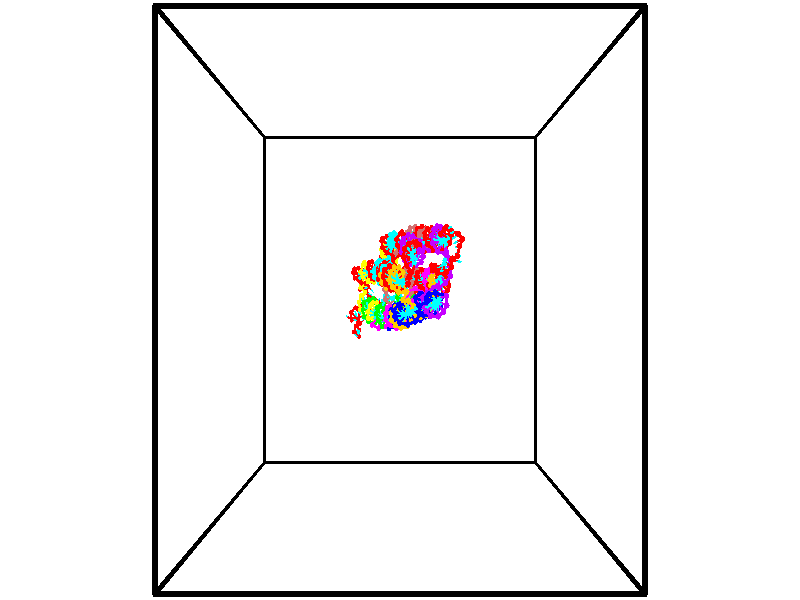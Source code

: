 // switches for output
#declare DRAW_BASES = 1; // possible values are 0, 1; only relevant for DNA ribbons
#declare DRAW_BASES_TYPE = 3; // possible values are 1, 2, 3; only relevant for DNA ribbons
#declare DRAW_FOG = 0; // set to 1 to enable fog

#include "colors.inc"

#include "transforms.inc"
background { rgb <1, 1, 1>}

#default {
   normal{
       ripples 0.25
       frequency 0.20
       turbulence 0.2
       lambda 5
   }
	finish {
		phong 0.1
		phong_size 40.
	}
}

// original window dimensions: 1024x640


// camera settings

camera {
	sky <-0, 1, 0>
	up <-0, 1, 0>
	right 1.6 * <1, 0, 0>
	location <18.5, 18.5, 82.5562>
	look_at <18.5, 18.5, 18.5>
	direction <0, 0, -64.0562>
	angle 67.0682
}


# declare cpy_camera_pos = <18.5, 18.5, 82.5562>;
# if (DRAW_FOG = 1)
fog {
	fog_type 2
	up vnormalize(cpy_camera_pos)
	color rgbt<1,1,1,0.3>
	distance 1e-5
	fog_alt 3e-3
	fog_offset 29.6
}
# end


// LIGHTS

# declare lum = 6;
global_settings {
	ambient_light rgb lum * <0.05, 0.05, 0.05>
	max_trace_level 15
}# declare cpy_direct_light_amount = 0.25;
light_source
{	1000 * <-1, -1, 1>,
	rgb lum * cpy_direct_light_amount
	parallel
}

light_source
{	1000 * <1, 1, -1>,
	rgb lum * cpy_direct_light_amount
	parallel
}

// strand 0

// nucleotide -1

// particle -1
sphere {
	<22.816536, 17.306839, -2.776676> 0.250000
	pigment { color rgbt <1,0,0,0> }
	no_shadow
}
cylinder {
	<22.846447, 17.288799, -2.378204>,  <22.864393, 17.277975, -2.139121>, 0.100000
	pigment { color rgbt <1,0,0,0> }
	no_shadow
}
cylinder {
	<22.846447, 17.288799, -2.378204>,  <22.816536, 17.306839, -2.776676>, 0.100000
	pigment { color rgbt <1,0,0,0> }
	no_shadow
}

// particle -1
sphere {
	<22.846447, 17.288799, -2.378204> 0.100000
	pigment { color rgbt <1,0,0,0> }
	no_shadow
}
sphere {
	0, 1
	scale<0.080000,0.200000,0.300000>
	matrix <-0.825101, 0.558215, 0.087206,
		-0.560016, -0.828470, 0.004529,
		0.074775, -0.045100, 0.996180,
		22.868879, 17.275269, -2.079350>
	pigment { color rgbt <0,1,1,0> }
	no_shadow
}
cylinder {
	<22.222759, 17.042130, -2.483317>,  <22.816536, 17.306839, -2.776676>, 0.130000
	pigment { color rgbt <1,0,0,0> }
	no_shadow
}

// nucleotide -1

// particle -1
sphere {
	<22.222759, 17.042130, -2.483317> 0.250000
	pigment { color rgbt <1,0,0,0> }
	no_shadow
}
cylinder {
	<22.403572, 17.292515, -2.229124>,  <22.512060, 17.442745, -2.076608>, 0.100000
	pigment { color rgbt <1,0,0,0> }
	no_shadow
}
cylinder {
	<22.403572, 17.292515, -2.229124>,  <22.222759, 17.042130, -2.483317>, 0.100000
	pigment { color rgbt <1,0,0,0> }
	no_shadow
}

// particle -1
sphere {
	<22.403572, 17.292515, -2.229124> 0.100000
	pigment { color rgbt <1,0,0,0> }
	no_shadow
}
sphere {
	0, 1
	scale<0.080000,0.200000,0.300000>
	matrix <-0.815410, 0.578799, 0.009891,
		-0.361625, -0.522651, 0.772051,
		0.452032, 0.625961, 0.635483,
		22.539183, 17.480303, -2.038479>
	pigment { color rgbt <0,1,1,0> }
	no_shadow
}
cylinder {
	<21.844202, 17.158279, -1.821020>,  <22.222759, 17.042130, -2.483317>, 0.130000
	pigment { color rgbt <1,0,0,0> }
	no_shadow
}

// nucleotide -1

// particle -1
sphere {
	<21.844202, 17.158279, -1.821020> 0.250000
	pigment { color rgbt <1,0,0,0> }
	no_shadow
}
cylinder {
	<22.068226, 17.485527, -1.873197>,  <22.202641, 17.681875, -1.904503>, 0.100000
	pigment { color rgbt <1,0,0,0> }
	no_shadow
}
cylinder {
	<22.068226, 17.485527, -1.873197>,  <21.844202, 17.158279, -1.821020>, 0.100000
	pigment { color rgbt <1,0,0,0> }
	no_shadow
}

// particle -1
sphere {
	<22.068226, 17.485527, -1.873197> 0.100000
	pigment { color rgbt <1,0,0,0> }
	no_shadow
}
sphere {
	0, 1
	scale<0.080000,0.200000,0.300000>
	matrix <-0.791889, 0.574922, 0.205856,
		0.243409, -0.011996, 0.969850,
		0.560058, 0.818120, -0.130441,
		22.236242, 17.730963, -1.912329>
	pigment { color rgbt <0,1,1,0> }
	no_shadow
}
cylinder {
	<22.041098, 17.459068, -1.154277>,  <21.844202, 17.158279, -1.821020>, 0.130000
	pigment { color rgbt <1,0,0,0> }
	no_shadow
}

// nucleotide -1

// particle -1
sphere {
	<22.041098, 17.459068, -1.154277> 0.250000
	pigment { color rgbt <1,0,0,0> }
	no_shadow
}
cylinder {
	<21.978146, 17.688446, -1.475870>,  <21.940374, 17.826073, -1.668827>, 0.100000
	pigment { color rgbt <1,0,0,0> }
	no_shadow
}
cylinder {
	<21.978146, 17.688446, -1.475870>,  <22.041098, 17.459068, -1.154277>, 0.100000
	pigment { color rgbt <1,0,0,0> }
	no_shadow
}

// particle -1
sphere {
	<21.978146, 17.688446, -1.475870> 0.100000
	pigment { color rgbt <1,0,0,0> }
	no_shadow
}
sphere {
	0, 1
	scale<0.080000,0.200000,0.300000>
	matrix <-0.831291, 0.362552, 0.421320,
		0.533091, 0.734653, 0.419642,
		-0.157382, 0.573446, -0.803984,
		21.930931, 17.860479, -1.717066>
	pigment { color rgbt <0,1,1,0> }
	no_shadow
}
cylinder {
	<22.060663, 18.156136, -1.026958>,  <22.041098, 17.459068, -1.154277>, 0.130000
	pigment { color rgbt <1,0,0,0> }
	no_shadow
}

// nucleotide -1

// particle -1
sphere {
	<22.060663, 18.156136, -1.026958> 0.250000
	pigment { color rgbt <1,0,0,0> }
	no_shadow
}
cylinder {
	<21.792889, 18.095821, -1.317919>,  <21.632223, 18.059633, -1.492496>, 0.100000
	pigment { color rgbt <1,0,0,0> }
	no_shadow
}
cylinder {
	<21.792889, 18.095821, -1.317919>,  <22.060663, 18.156136, -1.026958>, 0.100000
	pigment { color rgbt <1,0,0,0> }
	no_shadow
}

// particle -1
sphere {
	<21.792889, 18.095821, -1.317919> 0.100000
	pigment { color rgbt <1,0,0,0> }
	no_shadow
}
sphere {
	0, 1
	scale<0.080000,0.200000,0.300000>
	matrix <-0.668217, 0.550032, 0.500950,
		0.324559, 0.821419, -0.468970,
		-0.669438, -0.150786, -0.727404,
		21.592056, 18.050585, -1.536140>
	pigment { color rgbt <0,1,1,0> }
	no_shadow
}
cylinder {
	<21.725424, 18.777344, -1.363631>,  <22.060663, 18.156136, -1.026958>, 0.130000
	pigment { color rgbt <1,0,0,0> }
	no_shadow
}

// nucleotide -1

// particle -1
sphere {
	<21.725424, 18.777344, -1.363631> 0.250000
	pigment { color rgbt <1,0,0,0> }
	no_shadow
}
cylinder {
	<21.461281, 18.478329, -1.392239>,  <21.302795, 18.298920, -1.409404>, 0.100000
	pigment { color rgbt <1,0,0,0> }
	no_shadow
}
cylinder {
	<21.461281, 18.478329, -1.392239>,  <21.725424, 18.777344, -1.363631>, 0.100000
	pigment { color rgbt <1,0,0,0> }
	no_shadow
}

// particle -1
sphere {
	<21.461281, 18.478329, -1.392239> 0.100000
	pigment { color rgbt <1,0,0,0> }
	no_shadow
}
sphere {
	0, 1
	scale<0.080000,0.200000,0.300000>
	matrix <-0.628113, 0.497627, 0.598199,
		-0.411587, 0.439947, -0.798150,
		-0.660357, -0.747539, -0.071520,
		21.263174, 18.254066, -1.413695>
	pigment { color rgbt <0,1,1,0> }
	no_shadow
}
cylinder {
	<21.120737, 19.066534, -1.524056>,  <21.725424, 18.777344, -1.363631>, 0.130000
	pigment { color rgbt <1,0,0,0> }
	no_shadow
}

// nucleotide -1

// particle -1
sphere {
	<21.120737, 19.066534, -1.524056> 0.250000
	pigment { color rgbt <1,0,0,0> }
	no_shadow
}
cylinder {
	<21.058456, 18.712704, -1.348198>,  <21.021088, 18.500406, -1.242684>, 0.100000
	pigment { color rgbt <1,0,0,0> }
	no_shadow
}
cylinder {
	<21.058456, 18.712704, -1.348198>,  <21.120737, 19.066534, -1.524056>, 0.100000
	pigment { color rgbt <1,0,0,0> }
	no_shadow
}

// particle -1
sphere {
	<21.058456, 18.712704, -1.348198> 0.100000
	pigment { color rgbt <1,0,0,0> }
	no_shadow
}
sphere {
	0, 1
	scale<0.080000,0.200000,0.300000>
	matrix <-0.628824, 0.432000, 0.646496,
		-0.761799, -0.175799, -0.623503,
		-0.155700, -0.884574, 0.439644,
		21.011745, 18.447332, -1.216305>
	pigment { color rgbt <0,1,1,0> }
	no_shadow
}
cylinder {
	<20.401403, 18.932096, -1.497422>,  <21.120737, 19.066534, -1.524056>, 0.130000
	pigment { color rgbt <1,0,0,0> }
	no_shadow
}

// nucleotide -1

// particle -1
sphere {
	<20.401403, 18.932096, -1.497422> 0.250000
	pigment { color rgbt <1,0,0,0> }
	no_shadow
}
cylinder {
	<20.598030, 18.745693, -1.203157>,  <20.716005, 18.633852, -1.026597>, 0.100000
	pigment { color rgbt <1,0,0,0> }
	no_shadow
}
cylinder {
	<20.598030, 18.745693, -1.203157>,  <20.401403, 18.932096, -1.497422>, 0.100000
	pigment { color rgbt <1,0,0,0> }
	no_shadow
}

// particle -1
sphere {
	<20.598030, 18.745693, -1.203157> 0.100000
	pigment { color rgbt <1,0,0,0> }
	no_shadow
}
sphere {
	0, 1
	scale<0.080000,0.200000,0.300000>
	matrix <-0.654751, 0.359203, 0.665037,
		-0.574165, -0.808585, -0.128547,
		0.491564, -0.466008, 0.735664,
		20.745499, 18.605890, -0.982457>
	pigment { color rgbt <0,1,1,0> }
	no_shadow
}
cylinder {
	<19.829552, 18.542940, -0.986992>,  <20.401403, 18.932096, -1.497422>, 0.130000
	pigment { color rgbt <1,0,0,0> }
	no_shadow
}

// nucleotide -1

// particle -1
sphere {
	<19.829552, 18.542940, -0.986992> 0.250000
	pigment { color rgbt <1,0,0,0> }
	no_shadow
}
cylinder {
	<20.184826, 18.567104, -0.804793>,  <20.397989, 18.581604, -0.695473>, 0.100000
	pigment { color rgbt <1,0,0,0> }
	no_shadow
}
cylinder {
	<20.184826, 18.567104, -0.804793>,  <19.829552, 18.542940, -0.986992>, 0.100000
	pigment { color rgbt <1,0,0,0> }
	no_shadow
}

// particle -1
sphere {
	<20.184826, 18.567104, -0.804793> 0.100000
	pigment { color rgbt <1,0,0,0> }
	no_shadow
}
sphere {
	0, 1
	scale<0.080000,0.200000,0.300000>
	matrix <-0.444063, 0.367550, 0.817138,
		-0.118055, -0.928039, 0.353278,
		0.888184, 0.060411, 0.455499,
		20.451281, 18.585228, -0.668144>
	pigment { color rgbt <0,1,1,0> }
	no_shadow
}
cylinder {
	<19.800323, 18.311035, -0.346345>,  <19.829552, 18.542940, -0.986992>, 0.130000
	pigment { color rgbt <1,0,0,0> }
	no_shadow
}

// nucleotide -1

// particle -1
sphere {
	<19.800323, 18.311035, -0.346345> 0.250000
	pigment { color rgbt <1,0,0,0> }
	no_shadow
}
cylinder {
	<20.118038, 18.550690, -0.306062>,  <20.308668, 18.694483, -0.281892>, 0.100000
	pigment { color rgbt <1,0,0,0> }
	no_shadow
}
cylinder {
	<20.118038, 18.550690, -0.306062>,  <19.800323, 18.311035, -0.346345>, 0.100000
	pigment { color rgbt <1,0,0,0> }
	no_shadow
}

// particle -1
sphere {
	<20.118038, 18.550690, -0.306062> 0.100000
	pigment { color rgbt <1,0,0,0> }
	no_shadow
}
sphere {
	0, 1
	scale<0.080000,0.200000,0.300000>
	matrix <-0.406039, 0.400200, 0.821567,
		0.451926, -0.693453, 0.561146,
		0.794289, 0.599135, 0.100708,
		20.356325, 18.730431, -0.275849>
	pigment { color rgbt <0,1,1,0> }
	no_shadow
}
cylinder {
	<19.892492, 18.380985, 0.438281>,  <19.800323, 18.311035, -0.346345>, 0.130000
	pigment { color rgbt <1,0,0,0> }
	no_shadow
}

// nucleotide -1

// particle -1
sphere {
	<19.892492, 18.380985, 0.438281> 0.250000
	pigment { color rgbt <1,0,0,0> }
	no_shadow
}
cylinder {
	<20.032875, 18.705208, 0.250738>,  <20.117104, 18.899742, 0.138212>, 0.100000
	pigment { color rgbt <1,0,0,0> }
	no_shadow
}
cylinder {
	<20.032875, 18.705208, 0.250738>,  <19.892492, 18.380985, 0.438281>, 0.100000
	pigment { color rgbt <1,0,0,0> }
	no_shadow
}

// particle -1
sphere {
	<20.032875, 18.705208, 0.250738> 0.100000
	pigment { color rgbt <1,0,0,0> }
	no_shadow
}
sphere {
	0, 1
	scale<0.080000,0.200000,0.300000>
	matrix <-0.245517, 0.562843, 0.789258,
		0.903633, -0.161881, 0.396538,
		0.350954, 0.810557, -0.468859,
		20.138161, 18.948376, 0.110080>
	pigment { color rgbt <0,1,1,0> }
	no_shadow
}
cylinder {
	<20.362392, 18.726656, 0.879885>,  <19.892492, 18.380985, 0.438281>, 0.130000
	pigment { color rgbt <1,0,0,0> }
	no_shadow
}

// nucleotide -1

// particle -1
sphere {
	<20.362392, 18.726656, 0.879885> 0.250000
	pigment { color rgbt <1,0,0,0> }
	no_shadow
}
cylinder {
	<20.175678, 18.976597, 0.629550>,  <20.063650, 19.126560, 0.479349>, 0.100000
	pigment { color rgbt <1,0,0,0> }
	no_shadow
}
cylinder {
	<20.175678, 18.976597, 0.629550>,  <20.362392, 18.726656, 0.879885>, 0.100000
	pigment { color rgbt <1,0,0,0> }
	no_shadow
}

// particle -1
sphere {
	<20.175678, 18.976597, 0.629550> 0.100000
	pigment { color rgbt <1,0,0,0> }
	no_shadow
}
sphere {
	0, 1
	scale<0.080000,0.200000,0.300000>
	matrix <-0.272351, 0.571704, 0.773938,
		0.841389, 0.531711, -0.096685,
		-0.466787, 0.624850, -0.625837,
		20.035643, 19.164051, 0.441799>
	pigment { color rgbt <0,1,1,0> }
	no_shadow
}
cylinder {
	<20.540636, 19.448219, 1.135841>,  <20.362392, 18.726656, 0.879885>, 0.130000
	pigment { color rgbt <1,0,0,0> }
	no_shadow
}

// nucleotide -1

// particle -1
sphere {
	<20.540636, 19.448219, 1.135841> 0.250000
	pigment { color rgbt <1,0,0,0> }
	no_shadow
}
cylinder {
	<20.182487, 19.419563, 0.960033>,  <19.967598, 19.402370, 0.854549>, 0.100000
	pigment { color rgbt <1,0,0,0> }
	no_shadow
}
cylinder {
	<20.182487, 19.419563, 0.960033>,  <20.540636, 19.448219, 1.135841>, 0.100000
	pigment { color rgbt <1,0,0,0> }
	no_shadow
}

// particle -1
sphere {
	<20.182487, 19.419563, 0.960033> 0.100000
	pigment { color rgbt <1,0,0,0> }
	no_shadow
}
sphere {
	0, 1
	scale<0.080000,0.200000,0.300000>
	matrix <-0.396881, 0.576016, 0.714627,
		0.201975, 0.814293, -0.544181,
		-0.895373, -0.071638, -0.439518,
		19.913876, 19.398071, 0.828178>
	pigment { color rgbt <0,1,1,0> }
	no_shadow
}
cylinder {
	<20.100847, 20.105881, 1.114236>,  <20.540636, 19.448219, 1.135841>, 0.130000
	pigment { color rgbt <1,0,0,0> }
	no_shadow
}

// nucleotide -1

// particle -1
sphere {
	<20.100847, 20.105881, 1.114236> 0.250000
	pigment { color rgbt <1,0,0,0> }
	no_shadow
}
cylinder {
	<19.829464, 19.812107, 1.121233>,  <19.666634, 19.635843, 1.125430>, 0.100000
	pigment { color rgbt <1,0,0,0> }
	no_shadow
}
cylinder {
	<19.829464, 19.812107, 1.121233>,  <20.100847, 20.105881, 1.114236>, 0.100000
	pigment { color rgbt <1,0,0,0> }
	no_shadow
}

// particle -1
sphere {
	<19.829464, 19.812107, 1.121233> 0.100000
	pigment { color rgbt <1,0,0,0> }
	no_shadow
}
sphere {
	0, 1
	scale<0.080000,0.200000,0.300000>
	matrix <-0.574487, 0.545241, 0.610472,
		-0.457887, 0.404131, -0.791844,
		-0.678457, -0.734432, 0.017490,
		19.625927, 19.591778, 1.126480>
	pigment { color rgbt <0,1,1,0> }
	no_shadow
}
cylinder {
	<19.403625, 20.525206, 1.131704>,  <20.100847, 20.105881, 1.114236>, 0.130000
	pigment { color rgbt <1,0,0,0> }
	no_shadow
}

// nucleotide -1

// particle -1
sphere {
	<19.403625, 20.525206, 1.131704> 0.250000
	pigment { color rgbt <1,0,0,0> }
	no_shadow
}
cylinder {
	<19.420380, 20.161980, 1.298396>,  <19.430431, 19.944044, 1.398411>, 0.100000
	pigment { color rgbt <1,0,0,0> }
	no_shadow
}
cylinder {
	<19.420380, 20.161980, 1.298396>,  <19.403625, 20.525206, 1.131704>, 0.100000
	pigment { color rgbt <1,0,0,0> }
	no_shadow
}

// particle -1
sphere {
	<19.420380, 20.161980, 1.298396> 0.100000
	pigment { color rgbt <1,0,0,0> }
	no_shadow
}
sphere {
	0, 1
	scale<0.080000,0.200000,0.300000>
	matrix <-0.561105, 0.323731, 0.761813,
		-0.826684, -0.265736, -0.495961,
		0.041883, -0.908065, 0.416729,
		19.432945, 19.889561, 1.423415>
	pigment { color rgbt <0,1,1,0> }
	no_shadow
}
cylinder {
	<18.742062, 20.066660, 1.254378>,  <19.403625, 20.525206, 1.131704>, 0.130000
	pigment { color rgbt <1,0,0,0> }
	no_shadow
}

// nucleotide -1

// particle -1
sphere {
	<18.742062, 20.066660, 1.254378> 0.250000
	pigment { color rgbt <1,0,0,0> }
	no_shadow
}
cylinder {
	<19.017921, 19.962437, 1.524636>,  <19.183437, 19.899902, 1.686791>, 0.100000
	pigment { color rgbt <1,0,0,0> }
	no_shadow
}
cylinder {
	<19.017921, 19.962437, 1.524636>,  <18.742062, 20.066660, 1.254378>, 0.100000
	pigment { color rgbt <1,0,0,0> }
	no_shadow
}

// particle -1
sphere {
	<19.017921, 19.962437, 1.524636> 0.100000
	pigment { color rgbt <1,0,0,0> }
	no_shadow
}
sphere {
	0, 1
	scale<0.080000,0.200000,0.300000>
	matrix <-0.687673, 0.056724, 0.723801,
		-0.226919, -0.963790, -0.140060,
		0.689647, -0.260559, 0.675644,
		19.224815, 19.884270, 1.727330>
	pigment { color rgbt <0,1,1,0> }
	no_shadow
}
cylinder {
	<18.553434, 19.402987, 1.623488>,  <18.742062, 20.066660, 1.254378>, 0.130000
	pigment { color rgbt <1,0,0,0> }
	no_shadow
}

// nucleotide -1

// particle -1
sphere {
	<18.553434, 19.402987, 1.623488> 0.250000
	pigment { color rgbt <1,0,0,0> }
	no_shadow
}
cylinder {
	<18.754040, 19.691322, 1.814852>,  <18.874403, 19.864323, 1.929670>, 0.100000
	pigment { color rgbt <1,0,0,0> }
	no_shadow
}
cylinder {
	<18.754040, 19.691322, 1.814852>,  <18.553434, 19.402987, 1.623488>, 0.100000
	pigment { color rgbt <1,0,0,0> }
	no_shadow
}

// particle -1
sphere {
	<18.754040, 19.691322, 1.814852> 0.100000
	pigment { color rgbt <1,0,0,0> }
	no_shadow
}
sphere {
	0, 1
	scale<0.080000,0.200000,0.300000>
	matrix <-0.692610, 0.003156, 0.721305,
		0.518435, -0.693096, 0.500843,
		0.501514, 0.720838, 0.478409,
		18.904493, 19.907574, 1.958375>
	pigment { color rgbt <0,1,1,0> }
	no_shadow
}
cylinder {
	<18.075285, 19.444206, 2.130301>,  <18.553434, 19.402987, 1.623488>, 0.130000
	pigment { color rgbt <1,0,0,0> }
	no_shadow
}

// nucleotide -1

// particle -1
sphere {
	<18.075285, 19.444206, 2.130301> 0.250000
	pigment { color rgbt <1,0,0,0> }
	no_shadow
}
cylinder {
	<18.365231, 19.701176, 2.229793>,  <18.539198, 19.855356, 2.289488>, 0.100000
	pigment { color rgbt <1,0,0,0> }
	no_shadow
}
cylinder {
	<18.365231, 19.701176, 2.229793>,  <18.075285, 19.444206, 2.130301>, 0.100000
	pigment { color rgbt <1,0,0,0> }
	no_shadow
}

// particle -1
sphere {
	<18.365231, 19.701176, 2.229793> 0.100000
	pigment { color rgbt <1,0,0,0> }
	no_shadow
}
sphere {
	0, 1
	scale<0.080000,0.200000,0.300000>
	matrix <-0.472465, 0.200837, 0.858162,
		0.501349, -0.739565, 0.449102,
		0.724863, 0.642423, 0.248729,
		18.582689, 19.893902, 2.304412>
	pigment { color rgbt <0,1,1,0> }
	no_shadow
}
cylinder {
	<18.204113, 19.252048, 2.767171>,  <18.075285, 19.444206, 2.130301>, 0.130000
	pigment { color rgbt <1,0,0,0> }
	no_shadow
}

// nucleotide -1

// particle -1
sphere {
	<18.204113, 19.252048, 2.767171> 0.250000
	pigment { color rgbt <1,0,0,0> }
	no_shadow
}
cylinder {
	<18.306004, 19.633564, 2.703422>,  <18.367138, 19.862473, 2.665172>, 0.100000
	pigment { color rgbt <1,0,0,0> }
	no_shadow
}
cylinder {
	<18.306004, 19.633564, 2.703422>,  <18.204113, 19.252048, 2.767171>, 0.100000
	pigment { color rgbt <1,0,0,0> }
	no_shadow
}

// particle -1
sphere {
	<18.306004, 19.633564, 2.703422> 0.100000
	pigment { color rgbt <1,0,0,0> }
	no_shadow
}
sphere {
	0, 1
	scale<0.080000,0.200000,0.300000>
	matrix <-0.413273, 0.256375, 0.873772,
		0.874253, -0.156709, 0.459482,
		0.254728, 0.953789, -0.159373,
		18.382421, 19.919701, 2.655610>
	pigment { color rgbt <0,1,1,0> }
	no_shadow
}
cylinder {
	<18.672375, 19.705750, 3.252527>,  <18.204113, 19.252048, 2.767171>, 0.130000
	pigment { color rgbt <1,0,0,0> }
	no_shadow
}

// nucleotide -1

// particle -1
sphere {
	<18.672375, 19.705750, 3.252527> 0.250000
	pigment { color rgbt <1,0,0,0> }
	no_shadow
}
cylinder {
	<18.414242, 19.964241, 3.089587>,  <18.259361, 20.119335, 2.991823>, 0.100000
	pigment { color rgbt <1,0,0,0> }
	no_shadow
}
cylinder {
	<18.414242, 19.964241, 3.089587>,  <18.672375, 19.705750, 3.252527>, 0.100000
	pigment { color rgbt <1,0,0,0> }
	no_shadow
}

// particle -1
sphere {
	<18.414242, 19.964241, 3.089587> 0.100000
	pigment { color rgbt <1,0,0,0> }
	no_shadow
}
sphere {
	0, 1
	scale<0.080000,0.200000,0.300000>
	matrix <-0.325942, 0.249335, 0.911918,
		0.690874, 0.721263, 0.049728,
		-0.645334, 0.646228, -0.407349,
		18.220642, 20.158110, 2.967382>
	pigment { color rgbt <0,1,1,0> }
	no_shadow
}
cylinder {
	<18.774801, 20.426889, 3.482812>,  <18.672375, 19.705750, 3.252527>, 0.130000
	pigment { color rgbt <1,0,0,0> }
	no_shadow
}

// nucleotide -1

// particle -1
sphere {
	<18.774801, 20.426889, 3.482812> 0.250000
	pigment { color rgbt <1,0,0,0> }
	no_shadow
}
cylinder {
	<18.390331, 20.359306, 3.395544>,  <18.159649, 20.318756, 3.343182>, 0.100000
	pigment { color rgbt <1,0,0,0> }
	no_shadow
}
cylinder {
	<18.390331, 20.359306, 3.395544>,  <18.774801, 20.426889, 3.482812>, 0.100000
	pigment { color rgbt <1,0,0,0> }
	no_shadow
}

// particle -1
sphere {
	<18.390331, 20.359306, 3.395544> 0.100000
	pigment { color rgbt <1,0,0,0> }
	no_shadow
}
sphere {
	0, 1
	scale<0.080000,0.200000,0.300000>
	matrix <-0.243471, 0.147137, 0.958683,
		-0.129876, 0.974579, -0.182561,
		-0.961173, -0.168958, -0.218172,
		18.101980, 20.308619, 3.330092>
	pigment { color rgbt <0,1,1,0> }
	no_shadow
}
cylinder {
	<18.276012, 21.045301, 3.575624>,  <18.774801, 20.426889, 3.482812>, 0.130000
	pigment { color rgbt <1,0,0,0> }
	no_shadow
}

// nucleotide -1

// particle -1
sphere {
	<18.276012, 21.045301, 3.575624> 0.250000
	pigment { color rgbt <1,0,0,0> }
	no_shadow
}
cylinder {
	<18.124580, 20.681511, 3.644363>,  <18.033720, 20.463238, 3.685606>, 0.100000
	pigment { color rgbt <1,0,0,0> }
	no_shadow
}
cylinder {
	<18.124580, 20.681511, 3.644363>,  <18.276012, 21.045301, 3.575624>, 0.100000
	pigment { color rgbt <1,0,0,0> }
	no_shadow
}

// particle -1
sphere {
	<18.124580, 20.681511, 3.644363> 0.100000
	pigment { color rgbt <1,0,0,0> }
	no_shadow
}
sphere {
	0, 1
	scale<0.080000,0.200000,0.300000>
	matrix <-0.223780, 0.270099, 0.936466,
		-0.898108, 0.316073, -0.305777,
		-0.378582, -0.909475, 0.171847,
		18.011005, 20.408669, 3.695917>
	pigment { color rgbt <0,1,1,0> }
	no_shadow
}
cylinder {
	<17.609917, 21.033674, 3.818438>,  <18.276012, 21.045301, 3.575624>, 0.130000
	pigment { color rgbt <1,0,0,0> }
	no_shadow
}

// nucleotide -1

// particle -1
sphere {
	<17.609917, 21.033674, 3.818438> 0.250000
	pigment { color rgbt <1,0,0,0> }
	no_shadow
}
cylinder {
	<17.769199, 20.695107, 3.959864>,  <17.864769, 20.491966, 4.044719>, 0.100000
	pigment { color rgbt <1,0,0,0> }
	no_shadow
}
cylinder {
	<17.769199, 20.695107, 3.959864>,  <17.609917, 21.033674, 3.818438>, 0.100000
	pigment { color rgbt <1,0,0,0> }
	no_shadow
}

// particle -1
sphere {
	<17.769199, 20.695107, 3.959864> 0.100000
	pigment { color rgbt <1,0,0,0> }
	no_shadow
}
sphere {
	0, 1
	scale<0.080000,0.200000,0.300000>
	matrix <-0.286298, 0.251507, 0.924542,
		-0.871473, -0.469384, -0.142175,
		0.398208, -0.846418, 0.353565,
		17.888662, 20.441181, 4.065933>
	pigment { color rgbt <0,1,1,0> }
	no_shadow
}
cylinder {
	<17.250193, 20.774294, 4.370446>,  <17.609917, 21.033674, 3.818438>, 0.130000
	pigment { color rgbt <1,0,0,0> }
	no_shadow
}

// nucleotide -1

// particle -1
sphere {
	<17.250193, 20.774294, 4.370446> 0.250000
	pigment { color rgbt <1,0,0,0> }
	no_shadow
}
cylinder {
	<17.617706, 20.622551, 4.414125>,  <17.838215, 20.531506, 4.440333>, 0.100000
	pigment { color rgbt <1,0,0,0> }
	no_shadow
}
cylinder {
	<17.617706, 20.622551, 4.414125>,  <17.250193, 20.774294, 4.370446>, 0.100000
	pigment { color rgbt <1,0,0,0> }
	no_shadow
}

// particle -1
sphere {
	<17.617706, 20.622551, 4.414125> 0.100000
	pigment { color rgbt <1,0,0,0> }
	no_shadow
}
sphere {
	0, 1
	scale<0.080000,0.200000,0.300000>
	matrix <-0.052239, 0.157350, 0.986160,
		-0.391291, -0.911772, 0.124753,
		0.918783, -0.379359, 0.109200,
		17.893341, 20.508743, 4.446885>
	pigment { color rgbt <0,1,1,0> }
	no_shadow
}
cylinder {
	<17.174313, 20.544785, 5.030159>,  <17.250193, 20.774294, 4.370446>, 0.130000
	pigment { color rgbt <1,0,0,0> }
	no_shadow
}

// nucleotide -1

// particle -1
sphere {
	<17.174313, 20.544785, 5.030159> 0.250000
	pigment { color rgbt <1,0,0,0> }
	no_shadow
}
cylinder {
	<17.559597, 20.556515, 4.923302>,  <17.790768, 20.563553, 4.859187>, 0.100000
	pigment { color rgbt <1,0,0,0> }
	no_shadow
}
cylinder {
	<17.559597, 20.556515, 4.923302>,  <17.174313, 20.544785, 5.030159>, 0.100000
	pigment { color rgbt <1,0,0,0> }
	no_shadow
}

// particle -1
sphere {
	<17.559597, 20.556515, 4.923302> 0.100000
	pigment { color rgbt <1,0,0,0> }
	no_shadow
}
sphere {
	0, 1
	scale<0.080000,0.200000,0.300000>
	matrix <0.261660, 0.124483, 0.957099,
		0.061318, -0.991789, 0.112231,
		0.963210, 0.029321, -0.267144,
		17.848560, 20.565311, 4.843158>
	pigment { color rgbt <0,1,1,0> }
	no_shadow
}
cylinder {
	<17.726194, 20.223991, 5.521555>,  <17.174313, 20.544785, 5.030159>, 0.130000
	pigment { color rgbt <1,0,0,0> }
	no_shadow
}

// nucleotide -1

// particle -1
sphere {
	<17.726194, 20.223991, 5.521555> 0.250000
	pigment { color rgbt <1,0,0,0> }
	no_shadow
}
cylinder {
	<17.918995, 20.513515, 5.324061>,  <18.034676, 20.687229, 5.205565>, 0.100000
	pigment { color rgbt <1,0,0,0> }
	no_shadow
}
cylinder {
	<17.918995, 20.513515, 5.324061>,  <17.726194, 20.223991, 5.521555>, 0.100000
	pigment { color rgbt <1,0,0,0> }
	no_shadow
}

// particle -1
sphere {
	<17.918995, 20.513515, 5.324061> 0.100000
	pigment { color rgbt <1,0,0,0> }
	no_shadow
}
sphere {
	0, 1
	scale<0.080000,0.200000,0.300000>
	matrix <0.553967, 0.184831, 0.811763,
		0.678820, -0.664783, -0.311878,
		0.482001, 0.723811, -0.493734,
		18.063595, 20.730659, 5.175941>
	pigment { color rgbt <0,1,1,0> }
	no_shadow
}
cylinder {
	<18.429649, 20.134701, 5.525661>,  <17.726194, 20.223991, 5.521555>, 0.130000
	pigment { color rgbt <1,0,0,0> }
	no_shadow
}

// nucleotide -1

// particle -1
sphere {
	<18.429649, 20.134701, 5.525661> 0.250000
	pigment { color rgbt <1,0,0,0> }
	no_shadow
}
cylinder {
	<18.374180, 20.530659, 5.513825>,  <18.340899, 20.768234, 5.506724>, 0.100000
	pigment { color rgbt <1,0,0,0> }
	no_shadow
}
cylinder {
	<18.374180, 20.530659, 5.513825>,  <18.429649, 20.134701, 5.525661>, 0.100000
	pigment { color rgbt <1,0,0,0> }
	no_shadow
}

// particle -1
sphere {
	<18.374180, 20.530659, 5.513825> 0.100000
	pigment { color rgbt <1,0,0,0> }
	no_shadow
}
sphere {
	0, 1
	scale<0.080000,0.200000,0.300000>
	matrix <0.472976, 0.092450, 0.876212,
		0.870094, 0.107512, -0.481017,
		-0.138673, 0.989896, -0.029590,
		18.332579, 20.827627, 5.504949>
	pigment { color rgbt <0,1,1,0> }
	no_shadow
}
cylinder {
	<19.066370, 20.481087, 5.461113>,  <18.429649, 20.134701, 5.525661>, 0.130000
	pigment { color rgbt <1,0,0,0> }
	no_shadow
}

// nucleotide -1

// particle -1
sphere {
	<19.066370, 20.481087, 5.461113> 0.250000
	pigment { color rgbt <1,0,0,0> }
	no_shadow
}
cylinder {
	<18.811562, 20.727863, 5.645974>,  <18.658676, 20.875929, 5.756891>, 0.100000
	pigment { color rgbt <1,0,0,0> }
	no_shadow
}
cylinder {
	<18.811562, 20.727863, 5.645974>,  <19.066370, 20.481087, 5.461113>, 0.100000
	pigment { color rgbt <1,0,0,0> }
	no_shadow
}

// particle -1
sphere {
	<18.811562, 20.727863, 5.645974> 0.100000
	pigment { color rgbt <1,0,0,0> }
	no_shadow
}
sphere {
	0, 1
	scale<0.080000,0.200000,0.300000>
	matrix <0.538448, -0.072898, 0.839500,
		0.551614, 0.783624, -0.285754,
		-0.637021, 0.616943, 0.462152,
		18.620455, 20.912947, 5.784620>
	pigment { color rgbt <0,1,1,0> }
	no_shadow
}
cylinder {
	<19.556877, 21.012909, 5.784933>,  <19.066370, 20.481087, 5.461113>, 0.130000
	pigment { color rgbt <1,0,0,0> }
	no_shadow
}

// nucleotide -1

// particle -1
sphere {
	<19.556877, 21.012909, 5.784933> 0.250000
	pigment { color rgbt <1,0,0,0> }
	no_shadow
}
cylinder {
	<19.217304, 21.056419, 5.991806>,  <19.013559, 21.082525, 6.115930>, 0.100000
	pigment { color rgbt <1,0,0,0> }
	no_shadow
}
cylinder {
	<19.217304, 21.056419, 5.991806>,  <19.556877, 21.012909, 5.784933>, 0.100000
	pigment { color rgbt <1,0,0,0> }
	no_shadow
}

// particle -1
sphere {
	<19.217304, 21.056419, 5.991806> 0.100000
	pigment { color rgbt <1,0,0,0> }
	no_shadow
}
sphere {
	0, 1
	scale<0.080000,0.200000,0.300000>
	matrix <0.519037, -0.012752, 0.854657,
		0.099563, 0.993984, -0.045634,
		-0.848933, 0.108778, 0.517184,
		18.962624, 21.089052, 6.146961>
	pigment { color rgbt <0,1,1,0> }
	no_shadow
}
cylinder {
	<19.568453, 21.503462, 6.430341>,  <19.556877, 21.012909, 5.784933>, 0.130000
	pigment { color rgbt <1,0,0,0> }
	no_shadow
}

// nucleotide -1

// particle -1
sphere {
	<19.568453, 21.503462, 6.430341> 0.250000
	pigment { color rgbt <1,0,0,0> }
	no_shadow
}
cylinder {
	<19.253002, 21.296589, 6.563361>,  <19.063732, 21.172464, 6.643173>, 0.100000
	pigment { color rgbt <1,0,0,0> }
	no_shadow
}
cylinder {
	<19.253002, 21.296589, 6.563361>,  <19.568453, 21.503462, 6.430341>, 0.100000
	pigment { color rgbt <1,0,0,0> }
	no_shadow
}

// particle -1
sphere {
	<19.253002, 21.296589, 6.563361> 0.100000
	pigment { color rgbt <1,0,0,0> }
	no_shadow
}
sphere {
	0, 1
	scale<0.080000,0.200000,0.300000>
	matrix <0.311465, 0.130309, 0.941280,
		-0.530149, 0.845897, 0.058319,
		-0.788627, -0.517183, 0.332551,
		19.016415, 21.141434, 6.663126>
	pigment { color rgbt <0,1,1,0> }
	no_shadow
}
cylinder {
	<19.408888, 21.678680, 7.080429>,  <19.568453, 21.503462, 6.430341>, 0.130000
	pigment { color rgbt <1,0,0,0> }
	no_shadow
}

// nucleotide -1

// particle -1
sphere {
	<19.408888, 21.678680, 7.080429> 0.250000
	pigment { color rgbt <1,0,0,0> }
	no_shadow
}
cylinder {
	<19.185757, 21.346966, 7.093770>,  <19.051878, 21.147938, 7.101775>, 0.100000
	pigment { color rgbt <1,0,0,0> }
	no_shadow
}
cylinder {
	<19.185757, 21.346966, 7.093770>,  <19.408888, 21.678680, 7.080429>, 0.100000
	pigment { color rgbt <1,0,0,0> }
	no_shadow
}

// particle -1
sphere {
	<19.185757, 21.346966, 7.093770> 0.100000
	pigment { color rgbt <1,0,0,0> }
	no_shadow
}
sphere {
	0, 1
	scale<0.080000,0.200000,0.300000>
	matrix <0.293172, -0.159292, 0.942696,
		-0.776452, 0.535641, 0.331981,
		-0.557829, -0.829286, 0.033352,
		19.018408, 21.098181, 7.103776>
	pigment { color rgbt <0,1,1,0> }
	no_shadow
}
cylinder {
	<19.011793, 21.754883, 7.697111>,  <19.408888, 21.678680, 7.080429>, 0.130000
	pigment { color rgbt <1,0,0,0> }
	no_shadow
}

// nucleotide -1

// particle -1
sphere {
	<19.011793, 21.754883, 7.697111> 0.250000
	pigment { color rgbt <1,0,0,0> }
	no_shadow
}
cylinder {
	<19.028297, 21.368717, 7.594137>,  <19.038200, 21.137018, 7.532353>, 0.100000
	pigment { color rgbt <1,0,0,0> }
	no_shadow
}
cylinder {
	<19.028297, 21.368717, 7.594137>,  <19.011793, 21.754883, 7.697111>, 0.100000
	pigment { color rgbt <1,0,0,0> }
	no_shadow
}

// particle -1
sphere {
	<19.028297, 21.368717, 7.594137> 0.100000
	pigment { color rgbt <1,0,0,0> }
	no_shadow
}
sphere {
	0, 1
	scale<0.080000,0.200000,0.300000>
	matrix <0.139151, -0.249591, 0.958302,
		-0.989411, -0.075364, 0.124039,
		0.041262, -0.965415, -0.257435,
		19.040676, 21.079092, 7.516907>
	pigment { color rgbt <0,1,1,0> }
	no_shadow
}
cylinder {
	<18.651974, 21.342278, 8.201348>,  <19.011793, 21.754883, 7.697111>, 0.130000
	pigment { color rgbt <1,0,0,0> }
	no_shadow
}

// nucleotide -1

// particle -1
sphere {
	<18.651974, 21.342278, 8.201348> 0.250000
	pigment { color rgbt <1,0,0,0> }
	no_shadow
}
cylinder {
	<18.913258, 21.072243, 8.064191>,  <19.070028, 20.910223, 7.981896>, 0.100000
	pigment { color rgbt <1,0,0,0> }
	no_shadow
}
cylinder {
	<18.913258, 21.072243, 8.064191>,  <18.651974, 21.342278, 8.201348>, 0.100000
	pigment { color rgbt <1,0,0,0> }
	no_shadow
}

// particle -1
sphere {
	<18.913258, 21.072243, 8.064191> 0.100000
	pigment { color rgbt <1,0,0,0> }
	no_shadow
}
sphere {
	0, 1
	scale<0.080000,0.200000,0.300000>
	matrix <0.273693, -0.211724, 0.938224,
		-0.705980, -0.706705, 0.046466,
		0.653210, -0.675085, -0.342894,
		19.109221, 20.869717, 7.961323>
	pigment { color rgbt <0,1,1,0> }
	no_shadow
}
cylinder {
	<18.570227, 20.648319, 8.580497>,  <18.651974, 21.342278, 8.201348>, 0.130000
	pigment { color rgbt <1,0,0,0> }
	no_shadow
}

// nucleotide -1

// particle -1
sphere {
	<18.570227, 20.648319, 8.580497> 0.250000
	pigment { color rgbt <1,0,0,0> }
	no_shadow
}
cylinder {
	<18.945503, 20.724957, 8.465198>,  <19.170670, 20.770939, 8.396018>, 0.100000
	pigment { color rgbt <1,0,0,0> }
	no_shadow
}
cylinder {
	<18.945503, 20.724957, 8.465198>,  <18.570227, 20.648319, 8.580497>, 0.100000
	pigment { color rgbt <1,0,0,0> }
	no_shadow
}

// particle -1
sphere {
	<18.945503, 20.724957, 8.465198> 0.100000
	pigment { color rgbt <1,0,0,0> }
	no_shadow
}
sphere {
	0, 1
	scale<0.080000,0.200000,0.300000>
	matrix <0.303935, -0.057628, 0.950948,
		0.165583, -0.979781, -0.112298,
		0.938193, 0.191592, -0.288247,
		19.226961, 20.782434, 8.378723>
	pigment { color rgbt <0,1,1,0> }
	no_shadow
}
cylinder {
	<19.027231, 20.072071, 8.737686>,  <18.570227, 20.648319, 8.580497>, 0.130000
	pigment { color rgbt <1,0,0,0> }
	no_shadow
}

// nucleotide -1

// particle -1
sphere {
	<19.027231, 20.072071, 8.737686> 0.250000
	pigment { color rgbt <1,0,0,0> }
	no_shadow
}
cylinder {
	<19.233532, 20.414497, 8.751256>,  <19.357313, 20.619953, 8.759398>, 0.100000
	pigment { color rgbt <1,0,0,0> }
	no_shadow
}
cylinder {
	<19.233532, 20.414497, 8.751256>,  <19.027231, 20.072071, 8.737686>, 0.100000
	pigment { color rgbt <1,0,0,0> }
	no_shadow
}

// particle -1
sphere {
	<19.233532, 20.414497, 8.751256> 0.100000
	pigment { color rgbt <1,0,0,0> }
	no_shadow
}
sphere {
	0, 1
	scale<0.080000,0.200000,0.300000>
	matrix <0.241830, -0.183454, 0.952818,
		0.821899, -0.483214, -0.301639,
		0.515752, 0.856066, 0.033925,
		19.388258, 20.671318, 8.761434>
	pigment { color rgbt <0,1,1,0> }
	no_shadow
}
cylinder {
	<19.725731, 19.913448, 8.985503>,  <19.027231, 20.072071, 8.737686>, 0.130000
	pigment { color rgbt <1,0,0,0> }
	no_shadow
}

// nucleotide -1

// particle -1
sphere {
	<19.725731, 19.913448, 8.985503> 0.250000
	pigment { color rgbt <1,0,0,0> }
	no_shadow
}
cylinder {
	<19.630531, 20.295246, 9.057394>,  <19.573412, 20.524324, 9.100529>, 0.100000
	pigment { color rgbt <1,0,0,0> }
	no_shadow
}
cylinder {
	<19.630531, 20.295246, 9.057394>,  <19.725731, 19.913448, 8.985503>, 0.100000
	pigment { color rgbt <1,0,0,0> }
	no_shadow
}

// particle -1
sphere {
	<19.630531, 20.295246, 9.057394> 0.100000
	pigment { color rgbt <1,0,0,0> }
	no_shadow
}
sphere {
	0, 1
	scale<0.080000,0.200000,0.300000>
	matrix <0.368690, -0.082411, 0.925892,
		0.898568, 0.286623, -0.332299,
		-0.237997, 0.954492, 0.179727,
		19.559132, 20.581594, 9.111312>
	pigment { color rgbt <0,1,1,0> }
	no_shadow
}
cylinder {
	<20.409779, 20.250229, 9.160271>,  <19.725731, 19.913448, 8.985503>, 0.130000
	pigment { color rgbt <1,0,0,0> }
	no_shadow
}

// nucleotide -1

// particle -1
sphere {
	<20.409779, 20.250229, 9.160271> 0.250000
	pigment { color rgbt <1,0,0,0> }
	no_shadow
}
cylinder {
	<20.105568, 20.464596, 9.306910>,  <19.923042, 20.593216, 9.394893>, 0.100000
	pigment { color rgbt <1,0,0,0> }
	no_shadow
}
cylinder {
	<20.105568, 20.464596, 9.306910>,  <20.409779, 20.250229, 9.160271>, 0.100000
	pigment { color rgbt <1,0,0,0> }
	no_shadow
}

// particle -1
sphere {
	<20.105568, 20.464596, 9.306910> 0.100000
	pigment { color rgbt <1,0,0,0> }
	no_shadow
}
sphere {
	0, 1
	scale<0.080000,0.200000,0.300000>
	matrix <0.468624, 0.062239, 0.881202,
		0.449434, 0.841974, -0.298478,
		-0.760526, 0.535916, 0.366597,
		19.877411, 20.625370, 9.416889>
	pigment { color rgbt <0,1,1,0> }
	no_shadow
}
cylinder {
	<20.765604, 20.841736, 9.413285>,  <20.409779, 20.250229, 9.160271>, 0.130000
	pigment { color rgbt <1,0,0,0> }
	no_shadow
}

// nucleotide -1

// particle -1
sphere {
	<20.765604, 20.841736, 9.413285> 0.250000
	pigment { color rgbt <1,0,0,0> }
	no_shadow
}
cylinder {
	<20.411022, 20.814976, 9.596467>,  <20.198273, 20.798920, 9.706376>, 0.100000
	pigment { color rgbt <1,0,0,0> }
	no_shadow
}
cylinder {
	<20.411022, 20.814976, 9.596467>,  <20.765604, 20.841736, 9.413285>, 0.100000
	pigment { color rgbt <1,0,0,0> }
	no_shadow
}

// particle -1
sphere {
	<20.411022, 20.814976, 9.596467> 0.100000
	pigment { color rgbt <1,0,0,0> }
	no_shadow
}
sphere {
	0, 1
	scale<0.080000,0.200000,0.300000>
	matrix <0.455166, 0.053145, 0.888819,
		-0.083799, 0.996343, -0.016661,
		-0.886455, -0.066899, 0.457955,
		20.145086, 20.794907, 9.733853>
	pigment { color rgbt <0,1,1,0> }
	no_shadow
}
cylinder {
	<20.750509, 21.327484, 10.009382>,  <20.765604, 20.841736, 9.413285>, 0.130000
	pigment { color rgbt <1,0,0,0> }
	no_shadow
}

// nucleotide -1

// particle -1
sphere {
	<20.750509, 21.327484, 10.009382> 0.250000
	pigment { color rgbt <1,0,0,0> }
	no_shadow
}
cylinder {
	<20.479797, 21.048306, 10.103051>,  <20.317369, 20.880798, 10.159253>, 0.100000
	pigment { color rgbt <1,0,0,0> }
	no_shadow
}
cylinder {
	<20.479797, 21.048306, 10.103051>,  <20.750509, 21.327484, 10.009382>, 0.100000
	pigment { color rgbt <1,0,0,0> }
	no_shadow
}

// particle -1
sphere {
	<20.479797, 21.048306, 10.103051> 0.100000
	pigment { color rgbt <1,0,0,0> }
	no_shadow
}
sphere {
	0, 1
	scale<0.080000,0.200000,0.300000>
	matrix <0.335062, -0.008791, 0.942155,
		-0.655515, 0.716096, 0.239805,
		-0.676782, -0.697946, 0.234174,
		20.276762, 20.838923, 10.173304>
	pigment { color rgbt <0,1,1,0> }
	no_shadow
}
cylinder {
	<20.685028, 21.533859, 10.687766>,  <20.750509, 21.327484, 10.009382>, 0.130000
	pigment { color rgbt <1,0,0,0> }
	no_shadow
}

// nucleotide -1

// particle -1
sphere {
	<20.685028, 21.533859, 10.687766> 0.250000
	pigment { color rgbt <1,0,0,0> }
	no_shadow
}
cylinder {
	<20.470245, 21.196426, 10.690599>,  <20.341375, 20.993967, 10.692300>, 0.100000
	pigment { color rgbt <1,0,0,0> }
	no_shadow
}
cylinder {
	<20.470245, 21.196426, 10.690599>,  <20.685028, 21.533859, 10.687766>, 0.100000
	pigment { color rgbt <1,0,0,0> }
	no_shadow
}

// particle -1
sphere {
	<20.470245, 21.196426, 10.690599> 0.100000
	pigment { color rgbt <1,0,0,0> }
	no_shadow
}
sphere {
	0, 1
	scale<0.080000,0.200000,0.300000>
	matrix <0.256852, -0.155482, 0.953862,
		-0.803558, 0.514001, 0.300162,
		-0.536956, -0.843581, 0.007084,
		20.309158, 20.943352, 10.692724>
	pigment { color rgbt <0,1,1,0> }
	no_shadow
}
cylinder {
	<20.227604, 21.593847, 11.223498>,  <20.685028, 21.533859, 10.687766>, 0.130000
	pigment { color rgbt <1,0,0,0> }
	no_shadow
}

// nucleotide -1

// particle -1
sphere {
	<20.227604, 21.593847, 11.223498> 0.250000
	pigment { color rgbt <1,0,0,0> }
	no_shadow
}
cylinder {
	<20.229931, 21.200443, 11.151191>,  <20.231327, 20.964401, 11.107806>, 0.100000
	pigment { color rgbt <1,0,0,0> }
	no_shadow
}
cylinder {
	<20.229931, 21.200443, 11.151191>,  <20.227604, 21.593847, 11.223498>, 0.100000
	pigment { color rgbt <1,0,0,0> }
	no_shadow
}

// particle -1
sphere {
	<20.229931, 21.200443, 11.151191> 0.100000
	pigment { color rgbt <1,0,0,0> }
	no_shadow
}
sphere {
	0, 1
	scale<0.080000,0.200000,0.300000>
	matrix <-0.073461, -0.180704, 0.980790,
		-0.997281, 0.007575, -0.073300,
		0.005816, -0.983508, -0.180769,
		20.231676, 20.905392, 11.096960>
	pigment { color rgbt <0,1,1,0> }
	no_shadow
}
cylinder {
	<19.597046, 21.281809, 11.538832>,  <20.227604, 21.593847, 11.223498>, 0.130000
	pigment { color rgbt <1,0,0,0> }
	no_shadow
}

// nucleotide -1

// particle -1
sphere {
	<19.597046, 21.281809, 11.538832> 0.250000
	pigment { color rgbt <1,0,0,0> }
	no_shadow
}
cylinder {
	<19.897091, 21.018623, 11.512259>,  <20.077118, 20.860712, 11.496315>, 0.100000
	pigment { color rgbt <1,0,0,0> }
	no_shadow
}
cylinder {
	<19.897091, 21.018623, 11.512259>,  <19.597046, 21.281809, 11.538832>, 0.100000
	pigment { color rgbt <1,0,0,0> }
	no_shadow
}

// particle -1
sphere {
	<19.897091, 21.018623, 11.512259> 0.100000
	pigment { color rgbt <1,0,0,0> }
	no_shadow
}
sphere {
	0, 1
	scale<0.080000,0.200000,0.300000>
	matrix <-0.041260, -0.146824, 0.988302,
		-0.660021, -0.738597, -0.137282,
		0.750113, -0.657964, -0.066433,
		20.122126, 20.821234, 11.492329>
	pigment { color rgbt <0,1,1,0> }
	no_shadow
}
cylinder {
	<19.423716, 20.681366, 12.019759>,  <19.597046, 21.281809, 11.538832>, 0.130000
	pigment { color rgbt <1,0,0,0> }
	no_shadow
}

// nucleotide -1

// particle -1
sphere {
	<19.423716, 20.681366, 12.019759> 0.250000
	pigment { color rgbt <1,0,0,0> }
	no_shadow
}
cylinder {
	<19.818340, 20.635983, 11.972727>,  <20.055115, 20.608753, 11.944508>, 0.100000
	pigment { color rgbt <1,0,0,0> }
	no_shadow
}
cylinder {
	<19.818340, 20.635983, 11.972727>,  <19.423716, 20.681366, 12.019759>, 0.100000
	pigment { color rgbt <1,0,0,0> }
	no_shadow
}

// particle -1
sphere {
	<19.818340, 20.635983, 11.972727> 0.100000
	pigment { color rgbt <1,0,0,0> }
	no_shadow
}
sphere {
	0, 1
	scale<0.080000,0.200000,0.300000>
	matrix <0.086464, -0.248094, 0.964870,
		-0.138641, -0.962069, -0.234950,
		0.986561, -0.113456, -0.117580,
		20.114309, 20.601946, 11.937452>
	pigment { color rgbt <0,1,1,0> }
	no_shadow
}
cylinder {
	<19.509996, 20.071716, 12.202330>,  <19.423716, 20.681366, 12.019759>, 0.130000
	pigment { color rgbt <1,0,0,0> }
	no_shadow
}

// nucleotide -1

// particle -1
sphere {
	<19.509996, 20.071716, 12.202330> 0.250000
	pigment { color rgbt <1,0,0,0> }
	no_shadow
}
cylinder {
	<19.869438, 20.243183, 12.239750>,  <20.085104, 20.346064, 12.262202>, 0.100000
	pigment { color rgbt <1,0,0,0> }
	no_shadow
}
cylinder {
	<19.869438, 20.243183, 12.239750>,  <19.509996, 20.071716, 12.202330>, 0.100000
	pigment { color rgbt <1,0,0,0> }
	no_shadow
}

// particle -1
sphere {
	<19.869438, 20.243183, 12.239750> 0.100000
	pigment { color rgbt <1,0,0,0> }
	no_shadow
}
sphere {
	0, 1
	scale<0.080000,0.200000,0.300000>
	matrix <0.025618, -0.264116, 0.964151,
		0.438009, -0.863995, -0.248318,
		0.898606, 0.428668, 0.093552,
		20.139019, 20.371784, 12.267816>
	pigment { color rgbt <0,1,1,0> }
	no_shadow
}
cylinder {
	<19.935415, 19.613787, 12.709082>,  <19.509996, 20.071716, 12.202330>, 0.130000
	pigment { color rgbt <1,0,0,0> }
	no_shadow
}

// nucleotide -1

// particle -1
sphere {
	<19.935415, 19.613787, 12.709082> 0.250000
	pigment { color rgbt <1,0,0,0> }
	no_shadow
}
cylinder {
	<20.167473, 19.939537, 12.715078>,  <20.306707, 20.134987, 12.718677>, 0.100000
	pigment { color rgbt <1,0,0,0> }
	no_shadow
}
cylinder {
	<20.167473, 19.939537, 12.715078>,  <19.935415, 19.613787, 12.709082>, 0.100000
	pigment { color rgbt <1,0,0,0> }
	no_shadow
}

// particle -1
sphere {
	<20.167473, 19.939537, 12.715078> 0.100000
	pigment { color rgbt <1,0,0,0> }
	no_shadow
}
sphere {
	0, 1
	scale<0.080000,0.200000,0.300000>
	matrix <0.207621, -0.165653, 0.964081,
		0.787606, -0.556196, -0.265184,
		0.580146, 0.814374, 0.014991,
		20.341516, 20.183849, 12.719576>
	pigment { color rgbt <0,1,1,0> }
	no_shadow
}
cylinder {
	<20.679115, 19.408562, 12.951845>,  <19.935415, 19.613787, 12.709082>, 0.130000
	pigment { color rgbt <1,0,0,0> }
	no_shadow
}

// nucleotide -1

// particle -1
sphere {
	<20.679115, 19.408562, 12.951845> 0.250000
	pigment { color rgbt <1,0,0,0> }
	no_shadow
}
cylinder {
	<20.615894, 19.795254, 13.032297>,  <20.577961, 20.027269, 13.080568>, 0.100000
	pigment { color rgbt <1,0,0,0> }
	no_shadow
}
cylinder {
	<20.615894, 19.795254, 13.032297>,  <20.679115, 19.408562, 12.951845>, 0.100000
	pigment { color rgbt <1,0,0,0> }
	no_shadow
}

// particle -1
sphere {
	<20.615894, 19.795254, 13.032297> 0.100000
	pigment { color rgbt <1,0,0,0> }
	no_shadow
}
sphere {
	0, 1
	scale<0.080000,0.200000,0.300000>
	matrix <0.427400, -0.116643, 0.896507,
		0.890139, 0.227660, -0.394744,
		-0.158055, 0.966729, 0.201131,
		20.568478, 20.085272, 13.092636>
	pigment { color rgbt <0,1,1,0> }
	no_shadow
}
cylinder {
	<21.248571, 19.579838, 13.472434>,  <20.679115, 19.408562, 12.951845>, 0.130000
	pigment { color rgbt <1,0,0,0> }
	no_shadow
}

// nucleotide -1

// particle -1
sphere {
	<21.248571, 19.579838, 13.472434> 0.250000
	pigment { color rgbt <1,0,0,0> }
	no_shadow
}
cylinder {
	<21.011562, 19.901913, 13.482132>,  <20.869356, 20.095158, 13.487950>, 0.100000
	pigment { color rgbt <1,0,0,0> }
	no_shadow
}
cylinder {
	<21.011562, 19.901913, 13.482132>,  <21.248571, 19.579838, 13.472434>, 0.100000
	pigment { color rgbt <1,0,0,0> }
	no_shadow
}

// particle -1
sphere {
	<21.011562, 19.901913, 13.482132> 0.100000
	pigment { color rgbt <1,0,0,0> }
	no_shadow
}
sphere {
	0, 1
	scale<0.080000,0.200000,0.300000>
	matrix <0.238870, 0.146878, 0.959879,
		0.769323, 0.574542, -0.279364,
		-0.592523, 0.805189, 0.024245,
		20.833805, 20.143469, 13.489406>
	pigment { color rgbt <0,1,1,0> }
	no_shadow
}
cylinder {
	<21.620741, 20.149946, 13.741291>,  <21.248571, 19.579838, 13.472434>, 0.130000
	pigment { color rgbt <1,0,0,0> }
	no_shadow
}

// nucleotide -1

// particle -1
sphere {
	<21.620741, 20.149946, 13.741291> 0.250000
	pigment { color rgbt <1,0,0,0> }
	no_shadow
}
cylinder {
	<21.227673, 20.206627, 13.789085>,  <20.991831, 20.240635, 13.817762>, 0.100000
	pigment { color rgbt <1,0,0,0> }
	no_shadow
}
cylinder {
	<21.227673, 20.206627, 13.789085>,  <21.620741, 20.149946, 13.741291>, 0.100000
	pigment { color rgbt <1,0,0,0> }
	no_shadow
}

// particle -1
sphere {
	<21.227673, 20.206627, 13.789085> 0.100000
	pigment { color rgbt <1,0,0,0> }
	no_shadow
}
sphere {
	0, 1
	scale<0.080000,0.200000,0.300000>
	matrix <0.151107, 0.239102, 0.959165,
		0.107346, 0.960599, -0.256371,
		-0.982672, 0.141702, 0.119486,
		20.932871, 20.249138, 13.824931>
	pigment { color rgbt <0,1,1,0> }
	no_shadow
}
cylinder {
	<21.535278, 20.735689, 14.026543>,  <21.620741, 20.149946, 13.741291>, 0.130000
	pigment { color rgbt <1,0,0,0> }
	no_shadow
}

// nucleotide -1

// particle -1
sphere {
	<21.535278, 20.735689, 14.026543> 0.250000
	pigment { color rgbt <1,0,0,0> }
	no_shadow
}
cylinder {
	<21.200329, 20.540764, 14.125605>,  <20.999359, 20.423809, 14.185041>, 0.100000
	pigment { color rgbt <1,0,0,0> }
	no_shadow
}
cylinder {
	<21.200329, 20.540764, 14.125605>,  <21.535278, 20.735689, 14.026543>, 0.100000
	pigment { color rgbt <1,0,0,0> }
	no_shadow
}

// particle -1
sphere {
	<21.200329, 20.540764, 14.125605> 0.100000
	pigment { color rgbt <1,0,0,0> }
	no_shadow
}
sphere {
	0, 1
	scale<0.080000,0.200000,0.300000>
	matrix <0.126731, 0.267643, 0.955147,
		-0.531738, 0.831200, -0.162360,
		-0.837373, -0.487312, 0.247655,
		20.949118, 20.394569, 14.199901>
	pigment { color rgbt <0,1,1,0> }
	no_shadow
}
cylinder {
	<21.313284, 21.225500, 14.472297>,  <21.535278, 20.735689, 14.026543>, 0.130000
	pigment { color rgbt <1,0,0,0> }
	no_shadow
}

// nucleotide -1

// particle -1
sphere {
	<21.313284, 21.225500, 14.472297> 0.250000
	pigment { color rgbt <1,0,0,0> }
	no_shadow
}
cylinder {
	<21.136700, 20.871029, 14.528589>,  <21.030750, 20.658346, 14.562365>, 0.100000
	pigment { color rgbt <1,0,0,0> }
	no_shadow
}
cylinder {
	<21.136700, 20.871029, 14.528589>,  <21.313284, 21.225500, 14.472297>, 0.100000
	pigment { color rgbt <1,0,0,0> }
	no_shadow
}

// particle -1
sphere {
	<21.136700, 20.871029, 14.528589> 0.100000
	pigment { color rgbt <1,0,0,0> }
	no_shadow
}
sphere {
	0, 1
	scale<0.080000,0.200000,0.300000>
	matrix <0.025868, 0.144207, 0.989209,
		-0.896908, 0.440336, -0.040738,
		-0.441460, -0.886176, 0.140731,
		21.004261, 20.605177, 14.570808>
	pigment { color rgbt <0,1,1,0> }
	no_shadow
}
cylinder {
	<20.912588, 21.317703, 15.103638>,  <21.313284, 21.225500, 14.472297>, 0.130000
	pigment { color rgbt <1,0,0,0> }
	no_shadow
}

// nucleotide -1

// particle -1
sphere {
	<20.912588, 21.317703, 15.103638> 0.250000
	pigment { color rgbt <1,0,0,0> }
	no_shadow
}
cylinder {
	<20.899754, 20.919117, 15.072578>,  <20.892054, 20.679966, 15.053943>, 0.100000
	pigment { color rgbt <1,0,0,0> }
	no_shadow
}
cylinder {
	<20.899754, 20.919117, 15.072578>,  <20.912588, 21.317703, 15.103638>, 0.100000
	pigment { color rgbt <1,0,0,0> }
	no_shadow
}

// particle -1
sphere {
	<20.899754, 20.919117, 15.072578> 0.100000
	pigment { color rgbt <1,0,0,0> }
	no_shadow
}
sphere {
	0, 1
	scale<0.080000,0.200000,0.300000>
	matrix <0.069218, -0.079718, 0.994411,
		-0.997085, 0.026531, 0.071531,
		-0.032085, -0.996464, -0.077649,
		20.890127, 20.620178, 15.049284>
	pigment { color rgbt <0,1,1,0> }
	no_shadow
}
cylinder {
	<20.403090, 21.006378, 15.583364>,  <20.912588, 21.317703, 15.103638>, 0.130000
	pigment { color rgbt <1,0,0,0> }
	no_shadow
}

// nucleotide -1

// particle -1
sphere {
	<20.403090, 21.006378, 15.583364> 0.250000
	pigment { color rgbt <1,0,0,0> }
	no_shadow
}
cylinder {
	<20.628124, 20.683033, 15.514029>,  <20.763145, 20.489027, 15.472427>, 0.100000
	pigment { color rgbt <1,0,0,0> }
	no_shadow
}
cylinder {
	<20.628124, 20.683033, 15.514029>,  <20.403090, 21.006378, 15.583364>, 0.100000
	pigment { color rgbt <1,0,0,0> }
	no_shadow
}

// particle -1
sphere {
	<20.628124, 20.683033, 15.514029> 0.100000
	pigment { color rgbt <1,0,0,0> }
	no_shadow
}
sphere {
	0, 1
	scale<0.080000,0.200000,0.300000>
	matrix <0.161756, -0.097986, 0.981954,
		-0.810758, -0.580474, 0.075632,
		0.562588, -0.808361, -0.173338,
		20.796902, 20.440525, 15.462028>
	pigment { color rgbt <0,1,1,0> }
	no_shadow
}
cylinder {
	<20.289106, 20.667776, 16.154022>,  <20.403090, 21.006378, 15.583364>, 0.130000
	pigment { color rgbt <1,0,0,0> }
	no_shadow
}

// nucleotide -1

// particle -1
sphere {
	<20.289106, 20.667776, 16.154022> 0.250000
	pigment { color rgbt <1,0,0,0> }
	no_shadow
}
cylinder {
	<20.599552, 20.473644, 15.992975>,  <20.785820, 20.357164, 15.896347>, 0.100000
	pigment { color rgbt <1,0,0,0> }
	no_shadow
}
cylinder {
	<20.599552, 20.473644, 15.992975>,  <20.289106, 20.667776, 16.154022>, 0.100000
	pigment { color rgbt <1,0,0,0> }
	no_shadow
}

// particle -1
sphere {
	<20.599552, 20.473644, 15.992975> 0.100000
	pigment { color rgbt <1,0,0,0> }
	no_shadow
}
sphere {
	0, 1
	scale<0.080000,0.200000,0.300000>
	matrix <0.250803, -0.348227, 0.903236,
		-0.578571, -0.801992, -0.148541,
		0.776114, -0.485332, -0.402616,
		20.832386, 20.328045, 15.872190>
	pigment { color rgbt <0,1,1,0> }
	no_shadow
}
cylinder {
	<20.290308, 20.120335, 16.625912>,  <20.289106, 20.667776, 16.154022>, 0.130000
	pigment { color rgbt <1,0,0,0> }
	no_shadow
}

// nucleotide -1

// particle -1
sphere {
	<20.290308, 20.120335, 16.625912> 0.250000
	pigment { color rgbt <1,0,0,0> }
	no_shadow
}
cylinder {
	<20.641685, 20.130859, 16.435064>,  <20.852512, 20.137175, 16.320557>, 0.100000
	pigment { color rgbt <1,0,0,0> }
	no_shadow
}
cylinder {
	<20.641685, 20.130859, 16.435064>,  <20.290308, 20.120335, 16.625912>, 0.100000
	pigment { color rgbt <1,0,0,0> }
	no_shadow
}

// particle -1
sphere {
	<20.641685, 20.130859, 16.435064> 0.100000
	pigment { color rgbt <1,0,0,0> }
	no_shadow
}
sphere {
	0, 1
	scale<0.080000,0.200000,0.300000>
	matrix <0.477837, -0.053208, 0.876836,
		-0.002316, -0.998237, -0.059313,
		0.878445, 0.026311, -0.477118,
		20.905220, 20.138754, 16.291929>
	pigment { color rgbt <0,1,1,0> }
	no_shadow
}
cylinder {
	<20.718767, 19.685259, 16.899128>,  <20.290308, 20.120335, 16.625912>, 0.130000
	pigment { color rgbt <1,0,0,0> }
	no_shadow
}

// nucleotide -1

// particle -1
sphere {
	<20.718767, 19.685259, 16.899128> 0.250000
	pigment { color rgbt <1,0,0,0> }
	no_shadow
}
cylinder {
	<21.001259, 19.920418, 16.741333>,  <21.170753, 20.061512, 16.646656>, 0.100000
	pigment { color rgbt <1,0,0,0> }
	no_shadow
}
cylinder {
	<21.001259, 19.920418, 16.741333>,  <20.718767, 19.685259, 16.899128>, 0.100000
	pigment { color rgbt <1,0,0,0> }
	no_shadow
}

// particle -1
sphere {
	<21.001259, 19.920418, 16.741333> 0.100000
	pigment { color rgbt <1,0,0,0> }
	no_shadow
}
sphere {
	0, 1
	scale<0.080000,0.200000,0.300000>
	matrix <0.556695, -0.116867, 0.822455,
		0.437416, -0.800450, -0.409814,
		0.706228, 0.587896, -0.394487,
		21.213127, 20.096786, 16.622988>
	pigment { color rgbt <0,1,1,0> }
	no_shadow
}
cylinder {
	<21.328009, 19.269812, 17.008316>,  <20.718767, 19.685259, 16.899128>, 0.130000
	pigment { color rgbt <1,0,0,0> }
	no_shadow
}

// nucleotide -1

// particle -1
sphere {
	<21.328009, 19.269812, 17.008316> 0.250000
	pigment { color rgbt <1,0,0,0> }
	no_shadow
}
cylinder {
	<21.406708, 19.660542, 16.974594>,  <21.453928, 19.894979, 16.954361>, 0.100000
	pigment { color rgbt <1,0,0,0> }
	no_shadow
}
cylinder {
	<21.406708, 19.660542, 16.974594>,  <21.328009, 19.269812, 17.008316>, 0.100000
	pigment { color rgbt <1,0,0,0> }
	no_shadow
}

// particle -1
sphere {
	<21.406708, 19.660542, 16.974594> 0.100000
	pigment { color rgbt <1,0,0,0> }
	no_shadow
}
sphere {
	0, 1
	scale<0.080000,0.200000,0.300000>
	matrix <0.543067, -0.036986, 0.838875,
		0.816314, -0.210830, -0.537757,
		0.196749, 0.976823, -0.084302,
		21.465733, 19.953588, 16.949303>
	pigment { color rgbt <0,1,1,0> }
	no_shadow
}
cylinder {
	<22.089298, 19.353487, 17.085190>,  <21.328009, 19.269812, 17.008316>, 0.130000
	pigment { color rgbt <1,0,0,0> }
	no_shadow
}

// nucleotide -1

// particle -1
sphere {
	<22.089298, 19.353487, 17.085190> 0.250000
	pigment { color rgbt <1,0,0,0> }
	no_shadow
}
cylinder {
	<21.915920, 19.696671, 17.195484>,  <21.811893, 19.902580, 17.261660>, 0.100000
	pigment { color rgbt <1,0,0,0> }
	no_shadow
}
cylinder {
	<21.915920, 19.696671, 17.195484>,  <22.089298, 19.353487, 17.085190>, 0.100000
	pigment { color rgbt <1,0,0,0> }
	no_shadow
}

// particle -1
sphere {
	<21.915920, 19.696671, 17.195484> 0.100000
	pigment { color rgbt <1,0,0,0> }
	no_shadow
}
sphere {
	0, 1
	scale<0.080000,0.200000,0.300000>
	matrix <0.570314, 0.024247, 0.821069,
		0.697759, 0.513143, -0.499816,
		-0.433445, 0.857961, 0.275734,
		21.785887, 19.954060, 17.278204>
	pigment { color rgbt <0,1,1,0> }
	no_shadow
}
cylinder {
	<22.645906, 19.838600, 17.326792>,  <22.089298, 19.353487, 17.085190>, 0.130000
	pigment { color rgbt <1,0,0,0> }
	no_shadow
}

// nucleotide -1

// particle -1
sphere {
	<22.645906, 19.838600, 17.326792> 0.250000
	pigment { color rgbt <1,0,0,0> }
	no_shadow
}
cylinder {
	<22.308144, 19.984150, 17.484055>,  <22.105486, 20.071480, 17.578413>, 0.100000
	pigment { color rgbt <1,0,0,0> }
	no_shadow
}
cylinder {
	<22.308144, 19.984150, 17.484055>,  <22.645906, 19.838600, 17.326792>, 0.100000
	pigment { color rgbt <1,0,0,0> }
	no_shadow
}

// particle -1
sphere {
	<22.308144, 19.984150, 17.484055> 0.100000
	pigment { color rgbt <1,0,0,0> }
	no_shadow
}
sphere {
	0, 1
	scale<0.080000,0.200000,0.300000>
	matrix <0.470345, 0.152278, 0.869245,
		0.256427, 0.918916, -0.299730,
		-0.844406, 0.363874, 0.393159,
		22.054821, 20.093311, 17.602003>
	pigment { color rgbt <0,1,1,0> }
	no_shadow
}
cylinder {
	<22.967800, 20.225897, 17.729103>,  <22.645906, 19.838600, 17.326792>, 0.130000
	pigment { color rgbt <1,0,0,0> }
	no_shadow
}

// nucleotide -1

// particle -1
sphere {
	<22.967800, 20.225897, 17.729103> 0.250000
	pigment { color rgbt <1,0,0,0> }
	no_shadow
}
cylinder {
	<22.595215, 20.187107, 17.869371>,  <22.371664, 20.163834, 17.953531>, 0.100000
	pigment { color rgbt <1,0,0,0> }
	no_shadow
}
cylinder {
	<22.595215, 20.187107, 17.869371>,  <22.967800, 20.225897, 17.729103>, 0.100000
	pigment { color rgbt <1,0,0,0> }
	no_shadow
}

// particle -1
sphere {
	<22.595215, 20.187107, 17.869371> 0.100000
	pigment { color rgbt <1,0,0,0> }
	no_shadow
}
sphere {
	0, 1
	scale<0.080000,0.200000,0.300000>
	matrix <0.350680, 0.017485, 0.936332,
		-0.096931, 0.995134, 0.017720,
		-0.931465, -0.096973, 0.350669,
		22.315775, 20.158014, 17.974571>
	pigment { color rgbt <0,1,1,0> }
	no_shadow
}
cylinder {
	<22.932259, 20.684586, 18.373381>,  <22.967800, 20.225897, 17.729103>, 0.130000
	pigment { color rgbt <1,0,0,0> }
	no_shadow
}

// nucleotide -1

// particle -1
sphere {
	<22.932259, 20.684586, 18.373381> 0.250000
	pigment { color rgbt <1,0,0,0> }
	no_shadow
}
cylinder {
	<22.634995, 20.417233, 18.385883>,  <22.456636, 20.256821, 18.393385>, 0.100000
	pigment { color rgbt <1,0,0,0> }
	no_shadow
}
cylinder {
	<22.634995, 20.417233, 18.385883>,  <22.932259, 20.684586, 18.373381>, 0.100000
	pigment { color rgbt <1,0,0,0> }
	no_shadow
}

// particle -1
sphere {
	<22.634995, 20.417233, 18.385883> 0.100000
	pigment { color rgbt <1,0,0,0> }
	no_shadow
}
sphere {
	0, 1
	scale<0.080000,0.200000,0.300000>
	matrix <0.210551, -0.189253, 0.959089,
		-0.635124, 0.719337, 0.281374,
		-0.743159, -0.668384, 0.031259,
		22.412046, 20.216717, 18.395262>
	pigment { color rgbt <0,1,1,0> }
	no_shadow
}
cylinder {
	<22.520103, 20.895042, 18.858273>,  <22.932259, 20.684586, 18.373381>, 0.130000
	pigment { color rgbt <1,0,0,0> }
	no_shadow
}

// nucleotide -1

// particle -1
sphere {
	<22.520103, 20.895042, 18.858273> 0.250000
	pigment { color rgbt <1,0,0,0> }
	no_shadow
}
cylinder {
	<22.451134, 20.503021, 18.818750>,  <22.409752, 20.267809, 18.795036>, 0.100000
	pigment { color rgbt <1,0,0,0> }
	no_shadow
}
cylinder {
	<22.451134, 20.503021, 18.818750>,  <22.520103, 20.895042, 18.858273>, 0.100000
	pigment { color rgbt <1,0,0,0> }
	no_shadow
}

// particle -1
sphere {
	<22.451134, 20.503021, 18.818750> 0.100000
	pigment { color rgbt <1,0,0,0> }
	no_shadow
}
sphere {
	0, 1
	scale<0.080000,0.200000,0.300000>
	matrix <0.110155, -0.118866, 0.986781,
		-0.978844, 0.159261, 0.128454,
		-0.172425, -0.980054, -0.098808,
		22.399406, 20.209005, 18.789108>
	pigment { color rgbt <0,1,1,0> }
	no_shadow
}
cylinder {
	<22.272917, 20.819233, 19.540440>,  <22.520103, 20.895042, 18.858273>, 0.130000
	pigment { color rgbt <1,0,0,0> }
	no_shadow
}

// nucleotide -1

// particle -1
sphere {
	<22.272917, 20.819233, 19.540440> 0.250000
	pigment { color rgbt <1,0,0,0> }
	no_shadow
}
cylinder {
	<22.301422, 20.451721, 19.385124>,  <22.318525, 20.231215, 19.291935>, 0.100000
	pigment { color rgbt <1,0,0,0> }
	no_shadow
}
cylinder {
	<22.301422, 20.451721, 19.385124>,  <22.272917, 20.819233, 19.540440>, 0.100000
	pigment { color rgbt <1,0,0,0> }
	no_shadow
}

// particle -1
sphere {
	<22.301422, 20.451721, 19.385124> 0.100000
	pigment { color rgbt <1,0,0,0> }
	no_shadow
}
sphere {
	0, 1
	scale<0.080000,0.200000,0.300000>
	matrix <-0.110034, -0.394144, 0.912438,
		-0.991370, -0.022300, -0.129185,
		0.071265, -0.918778, -0.388289,
		22.322802, 20.176088, 19.268637>
	pigment { color rgbt <0,1,1,0> }
	no_shadow
}
cylinder {
	<21.706064, 20.434528, 19.777699>,  <22.272917, 20.819233, 19.540440>, 0.130000
	pigment { color rgbt <1,0,0,0> }
	no_shadow
}

// nucleotide -1

// particle -1
sphere {
	<21.706064, 20.434528, 19.777699> 0.250000
	pigment { color rgbt <1,0,0,0> }
	no_shadow
}
cylinder {
	<21.981125, 20.161316, 19.679228>,  <22.146162, 19.997389, 19.620146>, 0.100000
	pigment { color rgbt <1,0,0,0> }
	no_shadow
}
cylinder {
	<21.981125, 20.161316, 19.679228>,  <21.706064, 20.434528, 19.777699>, 0.100000
	pigment { color rgbt <1,0,0,0> }
	no_shadow
}

// particle -1
sphere {
	<21.981125, 20.161316, 19.679228> 0.100000
	pigment { color rgbt <1,0,0,0> }
	no_shadow
}
sphere {
	0, 1
	scale<0.080000,0.200000,0.300000>
	matrix <-0.140424, -0.457788, 0.877902,
		-0.712331, -0.569122, -0.410713,
		0.687653, -0.683031, -0.246178,
		22.187420, 19.956408, 19.605375>
	pigment { color rgbt <0,1,1,0> }
	no_shadow
}
cylinder {
	<21.431669, 19.784912, 20.182507>,  <21.706064, 20.434528, 19.777699>, 0.130000
	pigment { color rgbt <1,0,0,0> }
	no_shadow
}

// nucleotide -1

// particle -1
sphere {
	<21.431669, 19.784912, 20.182507> 0.250000
	pigment { color rgbt <1,0,0,0> }
	no_shadow
}
cylinder {
	<21.814907, 19.751675, 20.072855>,  <22.044849, 19.731731, 20.007063>, 0.100000
	pigment { color rgbt <1,0,0,0> }
	no_shadow
}
cylinder {
	<21.814907, 19.751675, 20.072855>,  <21.431669, 19.784912, 20.182507>, 0.100000
	pigment { color rgbt <1,0,0,0> }
	no_shadow
}

// particle -1
sphere {
	<21.814907, 19.751675, 20.072855> 0.100000
	pigment { color rgbt <1,0,0,0> }
	no_shadow
}
sphere {
	0, 1
	scale<0.080000,0.200000,0.300000>
	matrix <0.248095, -0.237649, 0.939134,
		-0.143183, -0.967790, -0.207076,
		0.958096, -0.083094, -0.274131,
		22.102335, 19.726746, 19.990616>
	pigment { color rgbt <0,1,1,0> }
	no_shadow
}
cylinder {
	<21.697697, 19.025503, 20.330681>,  <21.431669, 19.784912, 20.182507>, 0.130000
	pigment { color rgbt <1,0,0,0> }
	no_shadow
}

// nucleotide -1

// particle -1
sphere {
	<21.697697, 19.025503, 20.330681> 0.250000
	pigment { color rgbt <1,0,0,0> }
	no_shadow
}
cylinder {
	<21.995327, 19.292717, 20.326971>,  <22.173904, 19.453045, 20.324745>, 0.100000
	pigment { color rgbt <1,0,0,0> }
	no_shadow
}
cylinder {
	<21.995327, 19.292717, 20.326971>,  <21.697697, 19.025503, 20.330681>, 0.100000
	pigment { color rgbt <1,0,0,0> }
	no_shadow
}

// particle -1
sphere {
	<21.995327, 19.292717, 20.326971> 0.100000
	pigment { color rgbt <1,0,0,0> }
	no_shadow
}
sphere {
	0, 1
	scale<0.080000,0.200000,0.300000>
	matrix <0.209993, -0.220676, 0.952473,
		0.634237, -0.710658, -0.304481,
		0.744074, 0.668032, -0.009272,
		22.218550, 19.493126, 20.324190>
	pigment { color rgbt <0,1,1,0> }
	no_shadow
}
cylinder {
	<22.223537, 18.764059, 20.814320>,  <21.697697, 19.025503, 20.330681>, 0.130000
	pigment { color rgbt <1,0,0,0> }
	no_shadow
}

// nucleotide -1

// particle -1
sphere {
	<22.223537, 18.764059, 20.814320> 0.250000
	pigment { color rgbt <1,0,0,0> }
	no_shadow
}
cylinder {
	<22.323849, 19.147419, 20.759802>,  <22.384035, 19.377436, 20.727091>, 0.100000
	pigment { color rgbt <1,0,0,0> }
	no_shadow
}
cylinder {
	<22.323849, 19.147419, 20.759802>,  <22.223537, 18.764059, 20.814320>, 0.100000
	pigment { color rgbt <1,0,0,0> }
	no_shadow
}

// particle -1
sphere {
	<22.323849, 19.147419, 20.759802> 0.100000
	pigment { color rgbt <1,0,0,0> }
	no_shadow
}
sphere {
	0, 1
	scale<0.080000,0.200000,0.300000>
	matrix <0.136157, 0.104472, 0.985163,
		0.958421, -0.265617, -0.104293,
		0.250781, 0.958401, -0.136293,
		22.399082, 19.434940, 20.718914>
	pigment { color rgbt <0,1,1,0> }
	no_shadow
}
cylinder {
	<22.839100, 18.859024, 21.246027>,  <22.223537, 18.764059, 20.814320>, 0.130000
	pigment { color rgbt <1,0,0,0> }
	no_shadow
}

// nucleotide -1

// particle -1
sphere {
	<22.839100, 18.859024, 21.246027> 0.250000
	pigment { color rgbt <1,0,0,0> }
	no_shadow
}
cylinder {
	<22.734253, 19.239258, 21.179468>,  <22.671345, 19.467398, 21.139534>, 0.100000
	pigment { color rgbt <1,0,0,0> }
	no_shadow
}
cylinder {
	<22.734253, 19.239258, 21.179468>,  <22.839100, 18.859024, 21.246027>, 0.100000
	pigment { color rgbt <1,0,0,0> }
	no_shadow
}

// particle -1
sphere {
	<22.734253, 19.239258, 21.179468> 0.100000
	pigment { color rgbt <1,0,0,0> }
	no_shadow
}
sphere {
	0, 1
	scale<0.080000,0.200000,0.300000>
	matrix <0.050337, 0.185657, 0.981324,
		0.963722, 0.248847, -0.096513,
		-0.262118, 0.950582, -0.166395,
		22.655617, 19.524433, 21.129549>
	pigment { color rgbt <0,1,1,0> }
	no_shadow
}
cylinder {
	<23.320150, 19.321190, 21.712149>,  <22.839100, 18.859024, 21.246027>, 0.130000
	pigment { color rgbt <1,0,0,0> }
	no_shadow
}

// nucleotide -1

// particle -1
sphere {
	<23.320150, 19.321190, 21.712149> 0.250000
	pigment { color rgbt <1,0,0,0> }
	no_shadow
}
cylinder {
	<22.992729, 19.530693, 21.617785>,  <22.796276, 19.656395, 21.561167>, 0.100000
	pigment { color rgbt <1,0,0,0> }
	no_shadow
}
cylinder {
	<22.992729, 19.530693, 21.617785>,  <23.320150, 19.321190, 21.712149>, 0.100000
	pigment { color rgbt <1,0,0,0> }
	no_shadow
}

// particle -1
sphere {
	<22.992729, 19.530693, 21.617785> 0.100000
	pigment { color rgbt <1,0,0,0> }
	no_shadow
}
sphere {
	0, 1
	scale<0.080000,0.200000,0.300000>
	matrix <-0.069341, 0.317584, 0.945691,
		0.570233, 0.790455, -0.223641,
		-0.818552, 0.523756, -0.235908,
		22.747164, 19.687820, 21.547012>
	pigment { color rgbt <0,1,1,0> }
	no_shadow
}
cylinder {
	<23.392487, 19.696579, 22.167496>,  <23.320150, 19.321190, 21.712149>, 0.130000
	pigment { color rgbt <1,0,0,0> }
	no_shadow
}

// nucleotide -1

// particle -1
sphere {
	<23.392487, 19.696579, 22.167496> 0.250000
	pigment { color rgbt <1,0,0,0> }
	no_shadow
}
cylinder {
	<23.032104, 19.821266, 22.046757>,  <22.815876, 19.896078, 21.974314>, 0.100000
	pigment { color rgbt <1,0,0,0> }
	no_shadow
}
cylinder {
	<23.032104, 19.821266, 22.046757>,  <23.392487, 19.696579, 22.167496>, 0.100000
	pigment { color rgbt <1,0,0,0> }
	no_shadow
}

// particle -1
sphere {
	<23.032104, 19.821266, 22.046757> 0.100000
	pigment { color rgbt <1,0,0,0> }
	no_shadow
}
sphere {
	0, 1
	scale<0.080000,0.200000,0.300000>
	matrix <-0.075984, 0.571552, 0.817041,
		0.427210, 0.759052, -0.491256,
		-0.900954, 0.311720, -0.301848,
		22.761818, 19.914782, 21.956202>
	pigment { color rgbt <0,1,1,0> }
	no_shadow
}
cylinder {
	<23.420198, 20.452211, 22.149843>,  <23.392487, 19.696579, 22.167496>, 0.130000
	pigment { color rgbt <1,0,0,0> }
	no_shadow
}

// nucleotide -1

// particle -1
sphere {
	<23.420198, 20.452211, 22.149843> 0.250000
	pigment { color rgbt <1,0,0,0> }
	no_shadow
}
cylinder {
	<23.047722, 20.331253, 22.231268>,  <22.824236, 20.258678, 22.280123>, 0.100000
	pigment { color rgbt <1,0,0,0> }
	no_shadow
}
cylinder {
	<23.047722, 20.331253, 22.231268>,  <23.420198, 20.452211, 22.149843>, 0.100000
	pigment { color rgbt <1,0,0,0> }
	no_shadow
}

// particle -1
sphere {
	<23.047722, 20.331253, 22.231268> 0.100000
	pigment { color rgbt <1,0,0,0> }
	no_shadow
}
sphere {
	0, 1
	scale<0.080000,0.200000,0.300000>
	matrix <0.055516, 0.434265, 0.899073,
		-0.360273, 0.848512, -0.387597,
		-0.931194, -0.302394, 0.203560,
		22.768364, 20.240536, 22.292336>
	pigment { color rgbt <0,1,1,0> }
	no_shadow
}
cylinder {
	<23.189821, 20.847023, 22.642052>,  <23.420198, 20.452211, 22.149843>, 0.130000
	pigment { color rgbt <1,0,0,0> }
	no_shadow
}

// nucleotide -1

// particle -1
sphere {
	<23.189821, 20.847023, 22.642052> 0.250000
	pigment { color rgbt <1,0,0,0> }
	no_shadow
}
cylinder {
	<22.901962, 20.574070, 22.693375>,  <22.729246, 20.410299, 22.724169>, 0.100000
	pigment { color rgbt <1,0,0,0> }
	no_shadow
}
cylinder {
	<22.901962, 20.574070, 22.693375>,  <23.189821, 20.847023, 22.642052>, 0.100000
	pigment { color rgbt <1,0,0,0> }
	no_shadow
}

// particle -1
sphere {
	<22.901962, 20.574070, 22.693375> 0.100000
	pigment { color rgbt <1,0,0,0> }
	no_shadow
}
sphere {
	0, 1
	scale<0.080000,0.200000,0.300000>
	matrix <-0.255905, 0.432446, 0.864583,
		-0.645460, 0.589362, -0.485834,
		-0.719648, -0.682381, 0.128305,
		22.686068, 20.369356, 22.731867>
	pigment { color rgbt <0,1,1,0> }
	no_shadow
}
cylinder {
	<22.565512, 21.229097, 22.617086>,  <23.189821, 20.847023, 22.642052>, 0.130000
	pigment { color rgbt <1,0,0,0> }
	no_shadow
}

// nucleotide -1

// particle -1
sphere {
	<22.565512, 21.229097, 22.617086> 0.250000
	pigment { color rgbt <1,0,0,0> }
	no_shadow
}
cylinder {
	<22.505241, 20.881233, 22.805124>,  <22.469080, 20.672516, 22.917948>, 0.100000
	pigment { color rgbt <1,0,0,0> }
	no_shadow
}
cylinder {
	<22.505241, 20.881233, 22.805124>,  <22.565512, 21.229097, 22.617086>, 0.100000
	pigment { color rgbt <1,0,0,0> }
	no_shadow
}

// particle -1
sphere {
	<22.505241, 20.881233, 22.805124> 0.100000
	pigment { color rgbt <1,0,0,0> }
	no_shadow
}
sphere {
	0, 1
	scale<0.080000,0.200000,0.300000>
	matrix <-0.356948, 0.491305, 0.794486,
		-0.921892, -0.048089, -0.384451,
		-0.150677, -0.869659, 0.470096,
		22.460039, 20.620335, 22.946154>
	pigment { color rgbt <0,1,1,0> }
	no_shadow
}
cylinder {
	<21.942623, 21.339710, 22.900433>,  <22.565512, 21.229097, 22.617086>, 0.130000
	pigment { color rgbt <1,0,0,0> }
	no_shadow
}

// nucleotide -1

// particle -1
sphere {
	<21.942623, 21.339710, 22.900433> 0.250000
	pigment { color rgbt <1,0,0,0> }
	no_shadow
}
cylinder {
	<22.149174, 21.061226, 23.099892>,  <22.273104, 20.894136, 23.219566>, 0.100000
	pigment { color rgbt <1,0,0,0> }
	no_shadow
}
cylinder {
	<22.149174, 21.061226, 23.099892>,  <21.942623, 21.339710, 22.900433>, 0.100000
	pigment { color rgbt <1,0,0,0> }
	no_shadow
}

// particle -1
sphere {
	<22.149174, 21.061226, 23.099892> 0.100000
	pigment { color rgbt <1,0,0,0> }
	no_shadow
}
sphere {
	0, 1
	scale<0.080000,0.200000,0.300000>
	matrix <-0.118580, 0.518546, 0.846787,
		-0.848113, -0.496389, 0.185208,
		0.516375, -0.696209, 0.498648,
		22.304087, 20.852364, 23.249487>
	pigment { color rgbt <0,1,1,0> }
	no_shadow
}
cylinder {
	<21.615486, 21.305532, 23.631281>,  <21.942623, 21.339710, 22.900433>, 0.130000
	pigment { color rgbt <1,0,0,0> }
	no_shadow
}

// nucleotide -1

// particle -1
sphere {
	<21.615486, 21.305532, 23.631281> 0.250000
	pigment { color rgbt <1,0,0,0> }
	no_shadow
}
cylinder {
	<21.962536, 21.114624, 23.687052>,  <22.170765, 21.000078, 23.720514>, 0.100000
	pigment { color rgbt <1,0,0,0> }
	no_shadow
}
cylinder {
	<21.962536, 21.114624, 23.687052>,  <21.615486, 21.305532, 23.631281>, 0.100000
	pigment { color rgbt <1,0,0,0> }
	no_shadow
}

// particle -1
sphere {
	<21.962536, 21.114624, 23.687052> 0.100000
	pigment { color rgbt <1,0,0,0> }
	no_shadow
}
sphere {
	0, 1
	scale<0.080000,0.200000,0.300000>
	matrix <0.070825, 0.396182, 0.915436,
		-0.492149, -0.784380, 0.377540,
		0.867625, -0.477271, 0.139427,
		22.222824, 20.971443, 23.728880>
	pigment { color rgbt <0,1,1,0> }
	no_shadow
}
cylinder {
	<21.603636, 20.897047, 24.296251>,  <21.615486, 21.305532, 23.631281>, 0.130000
	pigment { color rgbt <1,0,0,0> }
	no_shadow
}

// nucleotide -1

// particle -1
sphere {
	<21.603636, 20.897047, 24.296251> 0.250000
	pigment { color rgbt <1,0,0,0> }
	no_shadow
}
cylinder {
	<21.999397, 20.943329, 24.261162>,  <22.236855, 20.971098, 24.240108>, 0.100000
	pigment { color rgbt <1,0,0,0> }
	no_shadow
}
cylinder {
	<21.999397, 20.943329, 24.261162>,  <21.603636, 20.897047, 24.296251>, 0.100000
	pigment { color rgbt <1,0,0,0> }
	no_shadow
}

// particle -1
sphere {
	<21.999397, 20.943329, 24.261162> 0.100000
	pigment { color rgbt <1,0,0,0> }
	no_shadow
}
sphere {
	0, 1
	scale<0.080000,0.200000,0.300000>
	matrix <0.029650, 0.430420, 0.902142,
		0.142139, -0.895182, 0.422428,
		0.989402, 0.115704, -0.087721,
		22.296219, 20.978041, 24.234846>
	pigment { color rgbt <0,1,1,0> }
	no_shadow
}
cylinder {
	<22.068851, 20.649708, 24.933043>,  <21.603636, 20.897047, 24.296251>, 0.130000
	pigment { color rgbt <1,0,0,0> }
	no_shadow
}

// nucleotide -1

// particle -1
sphere {
	<22.068851, 20.649708, 24.933043> 0.250000
	pigment { color rgbt <1,0,0,0> }
	no_shadow
}
cylinder {
	<22.292229, 20.923473, 24.745546>,  <22.426254, 21.087732, 24.633049>, 0.100000
	pigment { color rgbt <1,0,0,0> }
	no_shadow
}
cylinder {
	<22.292229, 20.923473, 24.745546>,  <22.068851, 20.649708, 24.933043>, 0.100000
	pigment { color rgbt <1,0,0,0> }
	no_shadow
}

// particle -1
sphere {
	<22.292229, 20.923473, 24.745546> 0.100000
	pigment { color rgbt <1,0,0,0> }
	no_shadow
}
sphere {
	0, 1
	scale<0.080000,0.200000,0.300000>
	matrix <0.075303, 0.520899, 0.850290,
		0.826118, -0.510136, 0.239354,
		0.558443, 0.684416, -0.468739,
		22.459763, 21.128798, 24.604925>
	pigment { color rgbt <0,1,1,0> }
	no_shadow
}
cylinder {
	<22.781605, 20.596329, 25.257784>,  <22.068851, 20.649708, 24.933043>, 0.130000
	pigment { color rgbt <1,0,0,0> }
	no_shadow
}

// nucleotide -1

// particle -1
sphere {
	<22.781605, 20.596329, 25.257784> 0.250000
	pigment { color rgbt <1,0,0,0> }
	no_shadow
}
cylinder {
	<22.721825, 20.954311, 25.089636>,  <22.685957, 21.169102, 24.988747>, 0.100000
	pigment { color rgbt <1,0,0,0> }
	no_shadow
}
cylinder {
	<22.721825, 20.954311, 25.089636>,  <22.781605, 20.596329, 25.257784>, 0.100000
	pigment { color rgbt <1,0,0,0> }
	no_shadow
}

// particle -1
sphere {
	<22.721825, 20.954311, 25.089636> 0.100000
	pigment { color rgbt <1,0,0,0> }
	no_shadow
}
sphere {
	0, 1
	scale<0.080000,0.200000,0.300000>
	matrix <0.200400, 0.443740, 0.873461,
		0.968248, 0.046298, -0.245668,
		-0.149452, 0.894959, -0.420372,
		22.676989, 21.222799, 24.963524>
	pigment { color rgbt <0,1,1,0> }
	no_shadow
}
cylinder {
	<23.371712, 21.094927, 25.387657>,  <22.781605, 20.596329, 25.257784>, 0.130000
	pigment { color rgbt <1,0,0,0> }
	no_shadow
}

// nucleotide -1

// particle -1
sphere {
	<23.371712, 21.094927, 25.387657> 0.250000
	pigment { color rgbt <1,0,0,0> }
	no_shadow
}
cylinder {
	<23.038776, 21.315044, 25.361147>,  <22.839016, 21.447115, 25.345242>, 0.100000
	pigment { color rgbt <1,0,0,0> }
	no_shadow
}
cylinder {
	<23.038776, 21.315044, 25.361147>,  <23.371712, 21.094927, 25.387657>, 0.100000
	pigment { color rgbt <1,0,0,0> }
	no_shadow
}

// particle -1
sphere {
	<23.038776, 21.315044, 25.361147> 0.100000
	pigment { color rgbt <1,0,0,0> }
	no_shadow
}
sphere {
	0, 1
	scale<0.080000,0.200000,0.300000>
	matrix <0.308223, 0.558911, 0.769817,
		0.460666, 0.620320, -0.634815,
		-0.832337, 0.550293, -0.066274,
		22.789076, 21.480133, 25.341265>
	pigment { color rgbt <0,1,1,0> }
	no_shadow
}
cylinder {
	<23.323109, 21.627977, 25.821413>,  <23.371712, 21.094927, 25.387657>, 0.130000
	pigment { color rgbt <1,0,0,0> }
	no_shadow
}

// nucleotide -1

// particle -1
sphere {
	<23.323109, 21.627977, 25.821413> 0.250000
	pigment { color rgbt <1,0,0,0> }
	no_shadow
}
cylinder {
	<23.712296, 21.569801, 25.893169>,  <23.945808, 21.534895, 25.936222>, 0.100000
	pigment { color rgbt <1,0,0,0> }
	no_shadow
}
cylinder {
	<23.712296, 21.569801, 25.893169>,  <23.323109, 21.627977, 25.821413>, 0.100000
	pigment { color rgbt <1,0,0,0> }
	no_shadow
}

// particle -1
sphere {
	<23.712296, 21.569801, 25.893169> 0.100000
	pigment { color rgbt <1,0,0,0> }
	no_shadow
}
sphere {
	0, 1
	scale<0.080000,0.200000,0.300000>
	matrix <0.074574, 0.933032, 0.351980,
		-0.218568, -0.329088, 0.918656,
		0.972968, -0.145439, 0.179389,
		24.004187, 21.526169, 25.946987>
	pigment { color rgbt <0,1,1,0> }
	no_shadow
}
cylinder {
	<23.374470, 21.698757, 26.531071>,  <23.323109, 21.627977, 25.821413>, 0.130000
	pigment { color rgbt <1,0,0,0> }
	no_shadow
}

// nucleotide -1

// particle -1
sphere {
	<23.374470, 21.698757, 26.531071> 0.250000
	pigment { color rgbt <1,0,0,0> }
	no_shadow
}
cylinder {
	<23.721748, 21.797894, 26.359110>,  <23.930115, 21.857376, 26.255934>, 0.100000
	pigment { color rgbt <1,0,0,0> }
	no_shadow
}
cylinder {
	<23.721748, 21.797894, 26.359110>,  <23.374470, 21.698757, 26.531071>, 0.100000
	pigment { color rgbt <1,0,0,0> }
	no_shadow
}

// particle -1
sphere {
	<23.721748, 21.797894, 26.359110> 0.100000
	pigment { color rgbt <1,0,0,0> }
	no_shadow
}
sphere {
	0, 1
	scale<0.080000,0.200000,0.300000>
	matrix <-0.130839, 0.950017, 0.283458,
		0.478664, -0.189849, 0.857227,
		0.868194, 0.247840, -0.429900,
		23.982206, 21.872246, 26.230141>
	pigment { color rgbt <0,1,1,0> }
	no_shadow
}
cylinder {
	<23.787022, 21.899954, 26.973783>,  <23.374470, 21.698757, 26.531071>, 0.130000
	pigment { color rgbt <1,0,0,0> }
	no_shadow
}

// nucleotide -1

// particle -1
sphere {
	<23.787022, 21.899954, 26.973783> 0.250000
	pigment { color rgbt <1,0,0,0> }
	no_shadow
}
cylinder {
	<23.863163, 22.096474, 26.633808>,  <23.908848, 22.214386, 26.429823>, 0.100000
	pigment { color rgbt <1,0,0,0> }
	no_shadow
}
cylinder {
	<23.863163, 22.096474, 26.633808>,  <23.787022, 21.899954, 26.973783>, 0.100000
	pigment { color rgbt <1,0,0,0> }
	no_shadow
}

// particle -1
sphere {
	<23.863163, 22.096474, 26.633808> 0.100000
	pigment { color rgbt <1,0,0,0> }
	no_shadow
}
sphere {
	0, 1
	scale<0.080000,0.200000,0.300000>
	matrix <-0.465567, 0.807394, 0.362438,
		0.864299, 0.326713, 0.382420,
		0.190350, 0.491297, -0.849937,
		23.920269, 22.243862, 26.378826>
	pigment { color rgbt <0,1,1,0> }
	no_shadow
}
cylinder {
	<23.973598, 22.624460, 27.081020>,  <23.787022, 21.899954, 26.973783>, 0.130000
	pigment { color rgbt <1,0,0,0> }
	no_shadow
}

// nucleotide -1

// particle -1
sphere {
	<23.973598, 22.624460, 27.081020> 0.250000
	pigment { color rgbt <1,0,0,0> }
	no_shadow
}
cylinder {
	<23.862236, 22.623665, 26.696836>,  <23.795420, 22.623188, 26.466326>, 0.100000
	pigment { color rgbt <1,0,0,0> }
	no_shadow
}
cylinder {
	<23.862236, 22.623665, 26.696836>,  <23.973598, 22.624460, 27.081020>, 0.100000
	pigment { color rgbt <1,0,0,0> }
	no_shadow
}

// particle -1
sphere {
	<23.862236, 22.623665, 26.696836> 0.100000
	pigment { color rgbt <1,0,0,0> }
	no_shadow
}
sphere {
	0, 1
	scale<0.080000,0.200000,0.300000>
	matrix <-0.511350, 0.846798, 0.146470,
		0.813026, 0.531911, -0.236768,
		-0.278404, -0.001988, -0.960462,
		23.778715, 22.623068, 26.408697>
	pigment { color rgbt <0,1,1,0> }
	no_shadow
}
cylinder {
	<24.299725, 23.200304, 26.659883>,  <23.973598, 22.624460, 27.081020>, 0.130000
	pigment { color rgbt <1,0,0,0> }
	no_shadow
}

// nucleotide -1

// particle -1
sphere {
	<24.299725, 23.200304, 26.659883> 0.250000
	pigment { color rgbt <1,0,0,0> }
	no_shadow
}
cylinder {
	<23.941063, 23.065655, 26.544853>,  <23.725866, 22.984865, 26.475836>, 0.100000
	pigment { color rgbt <1,0,0,0> }
	no_shadow
}
cylinder {
	<23.941063, 23.065655, 26.544853>,  <24.299725, 23.200304, 26.659883>, 0.100000
	pigment { color rgbt <1,0,0,0> }
	no_shadow
}

// particle -1
sphere {
	<23.941063, 23.065655, 26.544853> 0.100000
	pigment { color rgbt <1,0,0,0> }
	no_shadow
}
sphere {
	0, 1
	scale<0.080000,0.200000,0.300000>
	matrix <-0.380810, 0.917705, 0.113138,
		0.225824, 0.210957, -0.951052,
		-0.896653, -0.336621, -0.287574,
		23.672068, 22.964668, 26.458580>
	pigment { color rgbt <0,1,1,0> }
	no_shadow
}
cylinder {
	<23.982731, 23.635065, 26.154079>,  <24.299725, 23.200304, 26.659883>, 0.130000
	pigment { color rgbt <1,0,0,0> }
	no_shadow
}

// nucleotide -1

// particle -1
sphere {
	<23.982731, 23.635065, 26.154079> 0.250000
	pigment { color rgbt <1,0,0,0> }
	no_shadow
}
cylinder {
	<23.710396, 23.453156, 26.383738>,  <23.546995, 23.344009, 26.521532>, 0.100000
	pigment { color rgbt <1,0,0,0> }
	no_shadow
}
cylinder {
	<23.710396, 23.453156, 26.383738>,  <23.982731, 23.635065, 26.154079>, 0.100000
	pigment { color rgbt <1,0,0,0> }
	no_shadow
}

// particle -1
sphere {
	<23.710396, 23.453156, 26.383738> 0.100000
	pigment { color rgbt <1,0,0,0> }
	no_shadow
}
sphere {
	0, 1
	scale<0.080000,0.200000,0.300000>
	matrix <-0.367342, 0.890185, 0.269499,
		-0.633655, -0.027422, -0.773130,
		-0.680838, -0.454773, 0.574144,
		23.506144, 23.316723, 26.555981>
	pigment { color rgbt <0,1,1,0> }
	no_shadow
}
cylinder {
	<23.361921, 23.877792, 25.960129>,  <23.982731, 23.635065, 26.154079>, 0.130000
	pigment { color rgbt <1,0,0,0> }
	no_shadow
}

// nucleotide -1

// particle -1
sphere {
	<23.361921, 23.877792, 25.960129> 0.250000
	pigment { color rgbt <1,0,0,0> }
	no_shadow
}
cylinder {
	<23.328884, 23.770901, 26.344164>,  <23.309061, 23.706766, 26.574585>, 0.100000
	pigment { color rgbt <1,0,0,0> }
	no_shadow
}
cylinder {
	<23.328884, 23.770901, 26.344164>,  <23.361921, 23.877792, 25.960129>, 0.100000
	pigment { color rgbt <1,0,0,0> }
	no_shadow
}

// particle -1
sphere {
	<23.328884, 23.770901, 26.344164> 0.100000
	pigment { color rgbt <1,0,0,0> }
	no_shadow
}
sphere {
	0, 1
	scale<0.080000,0.200000,0.300000>
	matrix <-0.408945, 0.887622, 0.211877,
		-0.908813, -0.375124, -0.182593,
		-0.082594, -0.267227, 0.960088,
		23.304106, 23.690733, 26.632191>
	pigment { color rgbt <0,1,1,0> }
	no_shadow
}
cylinder {
	<22.842773, 24.185984, 26.048250>,  <23.361921, 23.877792, 25.960129>, 0.130000
	pigment { color rgbt <1,0,0,0> }
	no_shadow
}

// nucleotide -1

// particle -1
sphere {
	<22.842773, 24.185984, 26.048250> 0.250000
	pigment { color rgbt <1,0,0,0> }
	no_shadow
}
cylinder {
	<22.993248, 24.137508, 26.415684>,  <23.083532, 24.108423, 26.636145>, 0.100000
	pigment { color rgbt <1,0,0,0> }
	no_shadow
}
cylinder {
	<22.993248, 24.137508, 26.415684>,  <22.842773, 24.185984, 26.048250>, 0.100000
	pigment { color rgbt <1,0,0,0> }
	no_shadow
}

// particle -1
sphere {
	<22.993248, 24.137508, 26.415684> 0.100000
	pigment { color rgbt <1,0,0,0> }
	no_shadow
}
sphere {
	0, 1
	scale<0.080000,0.200000,0.300000>
	matrix <-0.423100, 0.859538, 0.286671,
		-0.824299, -0.496495, 0.272074,
		0.376188, -0.121188, 0.918584,
		23.106104, 24.101152, 26.691259>
	pigment { color rgbt <0,1,1,0> }
	no_shadow
}
cylinder {
	<22.312002, 23.701466, 25.627260>,  <22.842773, 24.185984, 26.048250>, 0.130000
	pigment { color rgbt <1,0,0,0> }
	no_shadow
}

// nucleotide -1

// particle -1
sphere {
	<22.312002, 23.701466, 25.627260> 0.250000
	pigment { color rgbt <1,0,0,0> }
	no_shadow
}
cylinder {
	<22.673702, 23.530678, 25.625095>,  <22.890722, 23.428205, 25.623796>, 0.100000
	pigment { color rgbt <1,0,0,0> }
	no_shadow
}
cylinder {
	<22.673702, 23.530678, 25.625095>,  <22.312002, 23.701466, 25.627260>, 0.100000
	pigment { color rgbt <1,0,0,0> }
	no_shadow
}

// particle -1
sphere {
	<22.673702, 23.530678, 25.625095> 0.100000
	pigment { color rgbt <1,0,0,0> }
	no_shadow
}
sphere {
	0, 1
	scale<0.080000,0.200000,0.300000>
	matrix <0.008637, 0.030956, -0.999483,
		0.426917, 0.903736, 0.031679,
		0.904250, -0.426970, -0.005410,
		22.944977, 23.402586, 25.623472>
	pigment { color rgbt <0,1,1,0> }
	no_shadow
}
cylinder {
	<22.729120, 24.124565, 25.306376>,  <22.312002, 23.701466, 25.627260>, 0.130000
	pigment { color rgbt <1,0,0,0> }
	no_shadow
}

// nucleotide -1

// particle -1
sphere {
	<22.729120, 24.124565, 25.306376> 0.250000
	pigment { color rgbt <1,0,0,0> }
	no_shadow
}
cylinder {
	<22.824757, 23.737030, 25.280493>,  <22.882139, 23.504509, 25.264963>, 0.100000
	pigment { color rgbt <1,0,0,0> }
	no_shadow
}
cylinder {
	<22.824757, 23.737030, 25.280493>,  <22.729120, 24.124565, 25.306376>, 0.100000
	pigment { color rgbt <1,0,0,0> }
	no_shadow
}

// particle -1
sphere {
	<22.824757, 23.737030, 25.280493> 0.100000
	pigment { color rgbt <1,0,0,0> }
	no_shadow
}
sphere {
	0, 1
	scale<0.080000,0.200000,0.300000>
	matrix <-0.093651, 0.043321, -0.994662,
		0.966471, 0.243874, -0.080375,
		0.239090, -0.968839, -0.064707,
		22.896484, 23.446379, 25.261080>
	pigment { color rgbt <0,1,1,0> }
	no_shadow
}
cylinder {
	<23.277355, 23.980206, 24.880823>,  <22.729120, 24.124565, 25.306376>, 0.130000
	pigment { color rgbt <1,0,0,0> }
	no_shadow
}

// nucleotide -1

// particle -1
sphere {
	<23.277355, 23.980206, 24.880823> 0.250000
	pigment { color rgbt <1,0,0,0> }
	no_shadow
}
cylinder {
	<23.045280, 23.654484, 24.873978>,  <22.906036, 23.459051, 24.869869>, 0.100000
	pigment { color rgbt <1,0,0,0> }
	no_shadow
}
cylinder {
	<23.045280, 23.654484, 24.873978>,  <23.277355, 23.980206, 24.880823>, 0.100000
	pigment { color rgbt <1,0,0,0> }
	no_shadow
}

// particle -1
sphere {
	<23.045280, 23.654484, 24.873978> 0.100000
	pigment { color rgbt <1,0,0,0> }
	no_shadow
}
sphere {
	0, 1
	scale<0.080000,0.200000,0.300000>
	matrix <-0.089006, 0.084277, -0.992459,
		0.809607, -0.574287, -0.121374,
		-0.580185, -0.814305, -0.017116,
		22.871225, 23.410192, 24.868843>
	pigment { color rgbt <0,1,1,0> }
	no_shadow
}
cylinder {
	<23.469072, 23.751837, 24.279030>,  <23.277355, 23.980206, 24.880823>, 0.130000
	pigment { color rgbt <1,0,0,0> }
	no_shadow
}

// nucleotide -1

// particle -1
sphere {
	<23.469072, 23.751837, 24.279030> 0.250000
	pigment { color rgbt <1,0,0,0> }
	no_shadow
}
cylinder {
	<23.124058, 23.573196, 24.374178>,  <22.917049, 23.466013, 24.431267>, 0.100000
	pigment { color rgbt <1,0,0,0> }
	no_shadow
}
cylinder {
	<23.124058, 23.573196, 24.374178>,  <23.469072, 23.751837, 24.279030>, 0.100000
	pigment { color rgbt <1,0,0,0> }
	no_shadow
}

// particle -1
sphere {
	<23.124058, 23.573196, 24.374178> 0.100000
	pigment { color rgbt <1,0,0,0> }
	no_shadow
}
sphere {
	0, 1
	scale<0.080000,0.200000,0.300000>
	matrix <-0.299306, 0.071275, -0.951492,
		0.407983, -0.891890, -0.195147,
		-0.862535, -0.446601, 0.237869,
		22.865297, 23.439217, 24.445539>
	pigment { color rgbt <0,1,1,0> }
	no_shadow
}
cylinder {
	<23.345032, 23.109200, 23.857141>,  <23.469072, 23.751837, 24.279030>, 0.130000
	pigment { color rgbt <1,0,0,0> }
	no_shadow
}

// nucleotide -1

// particle -1
sphere {
	<23.345032, 23.109200, 23.857141> 0.250000
	pigment { color rgbt <1,0,0,0> }
	no_shadow
}
cylinder {
	<22.983177, 23.219490, 23.987129>,  <22.766064, 23.285664, 24.065123>, 0.100000
	pigment { color rgbt <1,0,0,0> }
	no_shadow
}
cylinder {
	<22.983177, 23.219490, 23.987129>,  <23.345032, 23.109200, 23.857141>, 0.100000
	pigment { color rgbt <1,0,0,0> }
	no_shadow
}

// particle -1
sphere {
	<22.983177, 23.219490, 23.987129> 0.100000
	pigment { color rgbt <1,0,0,0> }
	no_shadow
}
sphere {
	0, 1
	scale<0.080000,0.200000,0.300000>
	matrix <-0.364306, -0.104602, -0.925386,
		-0.221163, -0.955527, 0.195076,
		-0.904637, 0.275729, 0.324970,
		22.711786, 23.302208, 24.084620>
	pigment { color rgbt <0,1,1,0> }
	no_shadow
}
cylinder {
	<22.971786, 22.705364, 23.489540>,  <23.345032, 23.109200, 23.857141>, 0.130000
	pigment { color rgbt <1,0,0,0> }
	no_shadow
}

// nucleotide -1

// particle -1
sphere {
	<22.971786, 22.705364, 23.489540> 0.250000
	pigment { color rgbt <1,0,0,0> }
	no_shadow
}
cylinder {
	<22.703220, 22.987450, 23.580647>,  <22.542082, 23.156700, 23.635311>, 0.100000
	pigment { color rgbt <1,0,0,0> }
	no_shadow
}
cylinder {
	<22.703220, 22.987450, 23.580647>,  <22.971786, 22.705364, 23.489540>, 0.100000
	pigment { color rgbt <1,0,0,0> }
	no_shadow
}

// particle -1
sphere {
	<22.703220, 22.987450, 23.580647> 0.100000
	pigment { color rgbt <1,0,0,0> }
	no_shadow
}
sphere {
	0, 1
	scale<0.080000,0.200000,0.300000>
	matrix <-0.330791, -0.010161, -0.943649,
		-0.663160, -0.708922, 0.240101,
		-0.671414, 0.705214, 0.227767,
		22.501797, 23.199013, 23.648977>
	pigment { color rgbt <0,1,1,0> }
	no_shadow
}
cylinder {
	<22.500904, 22.583960, 23.086260>,  <22.971786, 22.705364, 23.489540>, 0.130000
	pigment { color rgbt <1,0,0,0> }
	no_shadow
}

// nucleotide -1

// particle -1
sphere {
	<22.500904, 22.583960, 23.086260> 0.250000
	pigment { color rgbt <1,0,0,0> }
	no_shadow
}
cylinder {
	<22.391273, 22.957436, 23.178438>,  <22.325495, 23.181520, 23.233746>, 0.100000
	pigment { color rgbt <1,0,0,0> }
	no_shadow
}
cylinder {
	<22.391273, 22.957436, 23.178438>,  <22.500904, 22.583960, 23.086260>, 0.100000
	pigment { color rgbt <1,0,0,0> }
	no_shadow
}

// particle -1
sphere {
	<22.391273, 22.957436, 23.178438> 0.100000
	pigment { color rgbt <1,0,0,0> }
	no_shadow
}
sphere {
	0, 1
	scale<0.080000,0.200000,0.300000>
	matrix <-0.385619, 0.112821, -0.915734,
		-0.881010, -0.339848, 0.329127,
		-0.274078, 0.933689, 0.230448,
		22.309050, 23.237543, 23.247572>
	pigment { color rgbt <0,1,1,0> }
	no_shadow
}
cylinder {
	<21.808722, 22.646847, 22.800680>,  <22.500904, 22.583960, 23.086260>, 0.130000
	pigment { color rgbt <1,0,0,0> }
	no_shadow
}

// nucleotide -1

// particle -1
sphere {
	<21.808722, 22.646847, 22.800680> 0.250000
	pigment { color rgbt <1,0,0,0> }
	no_shadow
}
cylinder {
	<21.945644, 23.019390, 22.850317>,  <22.027798, 23.242916, 22.880098>, 0.100000
	pigment { color rgbt <1,0,0,0> }
	no_shadow
}
cylinder {
	<21.945644, 23.019390, 22.850317>,  <21.808722, 22.646847, 22.800680>, 0.100000
	pigment { color rgbt <1,0,0,0> }
	no_shadow
}

// particle -1
sphere {
	<21.945644, 23.019390, 22.850317> 0.100000
	pigment { color rgbt <1,0,0,0> }
	no_shadow
}
sphere {
	0, 1
	scale<0.080000,0.200000,0.300000>
	matrix <-0.385520, 0.259660, -0.885410,
		-0.856855, 0.255242, 0.447941,
		0.342307, 0.931358, 0.124090,
		22.048336, 23.298798, 22.887545>
	pigment { color rgbt <0,1,1,0> }
	no_shadow
}
cylinder {
	<21.230095, 23.103157, 22.731642>,  <21.808722, 22.646847, 22.800680>, 0.130000
	pigment { color rgbt <1,0,0,0> }
	no_shadow
}

// nucleotide -1

// particle -1
sphere {
	<21.230095, 23.103157, 22.731642> 0.250000
	pigment { color rgbt <1,0,0,0> }
	no_shadow
}
cylinder {
	<21.554272, 23.320454, 22.643938>,  <21.748777, 23.450832, 22.591316>, 0.100000
	pigment { color rgbt <1,0,0,0> }
	no_shadow
}
cylinder {
	<21.554272, 23.320454, 22.643938>,  <21.230095, 23.103157, 22.731642>, 0.100000
	pigment { color rgbt <1,0,0,0> }
	no_shadow
}

// particle -1
sphere {
	<21.554272, 23.320454, 22.643938> 0.100000
	pigment { color rgbt <1,0,0,0> }
	no_shadow
}
sphere {
	0, 1
	scale<0.080000,0.200000,0.300000>
	matrix <-0.306900, 0.074908, -0.948789,
		-0.498998, 0.836228, 0.227430,
		0.810440, 0.543242, -0.219259,
		21.797403, 23.483427, 22.578159>
	pigment { color rgbt <0,1,1,0> }
	no_shadow
}
cylinder {
	<20.997065, 23.621260, 22.386087>,  <21.230095, 23.103157, 22.731642>, 0.130000
	pigment { color rgbt <1,0,0,0> }
	no_shadow
}

// nucleotide -1

// particle -1
sphere {
	<20.997065, 23.621260, 22.386087> 0.250000
	pigment { color rgbt <1,0,0,0> }
	no_shadow
}
cylinder {
	<21.378052, 23.602180, 22.265734>,  <21.606644, 23.590733, 22.193521>, 0.100000
	pigment { color rgbt <1,0,0,0> }
	no_shadow
}
cylinder {
	<21.378052, 23.602180, 22.265734>,  <20.997065, 23.621260, 22.386087>, 0.100000
	pigment { color rgbt <1,0,0,0> }
	no_shadow
}

// particle -1
sphere {
	<21.378052, 23.602180, 22.265734> 0.100000
	pigment { color rgbt <1,0,0,0> }
	no_shadow
}
sphere {
	0, 1
	scale<0.080000,0.200000,0.300000>
	matrix <-0.295588, 0.094280, -0.950652,
		0.073710, 0.994402, 0.075701,
		0.952468, -0.047696, -0.300883,
		21.663792, 23.587872, 22.175468>
	pigment { color rgbt <0,1,1,0> }
	no_shadow
}
cylinder {
	<20.996304, 24.113022, 21.839645>,  <20.997065, 23.621260, 22.386087>, 0.130000
	pigment { color rgbt <1,0,0,0> }
	no_shadow
}

// nucleotide -1

// particle -1
sphere {
	<20.996304, 24.113022, 21.839645> 0.250000
	pigment { color rgbt <1,0,0,0> }
	no_shadow
}
cylinder {
	<21.343113, 23.919426, 21.792274>,  <21.551199, 23.803268, 21.763851>, 0.100000
	pigment { color rgbt <1,0,0,0> }
	no_shadow
}
cylinder {
	<21.343113, 23.919426, 21.792274>,  <20.996304, 24.113022, 21.839645>, 0.100000
	pigment { color rgbt <1,0,0,0> }
	no_shadow
}

// particle -1
sphere {
	<21.343113, 23.919426, 21.792274> 0.100000
	pigment { color rgbt <1,0,0,0> }
	no_shadow
}
sphere {
	0, 1
	scale<0.080000,0.200000,0.300000>
	matrix <-0.110402, 0.045168, -0.992860,
		0.485882, 0.873908, -0.014271,
		0.867024, -0.483989, -0.118427,
		21.603220, 23.774229, 21.756746>
	pigment { color rgbt <0,1,1,0> }
	no_shadow
}
cylinder {
	<21.298412, 24.525177, 21.460178>,  <20.996304, 24.113022, 21.839645>, 0.130000
	pigment { color rgbt <1,0,0,0> }
	no_shadow
}

// nucleotide -1

// particle -1
sphere {
	<21.298412, 24.525177, 21.460178> 0.250000
	pigment { color rgbt <1,0,0,0> }
	no_shadow
}
cylinder {
	<21.485847, 24.175774, 21.407404>,  <21.598309, 23.966131, 21.375740>, 0.100000
	pigment { color rgbt <1,0,0,0> }
	no_shadow
}
cylinder {
	<21.485847, 24.175774, 21.407404>,  <21.298412, 24.525177, 21.460178>, 0.100000
	pigment { color rgbt <1,0,0,0> }
	no_shadow
}

// particle -1
sphere {
	<21.485847, 24.175774, 21.407404> 0.100000
	pigment { color rgbt <1,0,0,0> }
	no_shadow
}
sphere {
	0, 1
	scale<0.080000,0.200000,0.300000>
	matrix <-0.203980, 0.038330, -0.978224,
		0.859545, 0.485296, -0.160218,
		0.468587, -0.873509, -0.131937,
		21.626423, 23.913721, 21.367823>
	pigment { color rgbt <0,1,1,0> }
	no_shadow
}
cylinder {
	<21.748661, 24.637201, 20.918013>,  <21.298412, 24.525177, 21.460178>, 0.130000
	pigment { color rgbt <1,0,0,0> }
	no_shadow
}

// nucleotide -1

// particle -1
sphere {
	<21.748661, 24.637201, 20.918013> 0.250000
	pigment { color rgbt <1,0,0,0> }
	no_shadow
}
cylinder {
	<21.709614, 24.239208, 20.926783>,  <21.686186, 24.000412, 20.932045>, 0.100000
	pigment { color rgbt <1,0,0,0> }
	no_shadow
}
cylinder {
	<21.709614, 24.239208, 20.926783>,  <21.748661, 24.637201, 20.918013>, 0.100000
	pigment { color rgbt <1,0,0,0> }
	no_shadow
}

// particle -1
sphere {
	<21.709614, 24.239208, 20.926783> 0.100000
	pigment { color rgbt <1,0,0,0> }
	no_shadow
}
sphere {
	0, 1
	scale<0.080000,0.200000,0.300000>
	matrix <0.071583, -0.028992, -0.997013,
		0.992646, -0.095759, 0.074054,
		-0.097620, -0.994982, 0.021924,
		21.680328, 23.940714, 20.933359>
	pigment { color rgbt <0,1,1,0> }
	no_shadow
}
cylinder {
	<22.280548, 24.377245, 20.544880>,  <21.748661, 24.637201, 20.918013>, 0.130000
	pigment { color rgbt <1,0,0,0> }
	no_shadow
}

// nucleotide -1

// particle -1
sphere {
	<22.280548, 24.377245, 20.544880> 0.250000
	pigment { color rgbt <1,0,0,0> }
	no_shadow
}
cylinder {
	<21.978573, 24.114948, 20.548267>,  <21.797388, 23.957571, 20.550301>, 0.100000
	pigment { color rgbt <1,0,0,0> }
	no_shadow
}
cylinder {
	<21.978573, 24.114948, 20.548267>,  <22.280548, 24.377245, 20.544880>, 0.100000
	pigment { color rgbt <1,0,0,0> }
	no_shadow
}

// particle -1
sphere {
	<21.978573, 24.114948, 20.548267> 0.100000
	pigment { color rgbt <1,0,0,0> }
	no_shadow
}
sphere {
	0, 1
	scale<0.080000,0.200000,0.300000>
	matrix <-0.008729, -0.002865, -0.999958,
		0.655737, -0.754981, -0.003561,
		-0.754939, -0.655741, 0.008469,
		21.752090, 23.918226, 20.550808>
	pigment { color rgbt <0,1,1,0> }
	no_shadow
}
cylinder {
	<22.425999, 23.912809, 19.853083>,  <22.280548, 24.377245, 20.544880>, 0.130000
	pigment { color rgbt <1,0,0,0> }
	no_shadow
}

// nucleotide -1

// particle -1
sphere {
	<22.425999, 23.912809, 19.853083> 0.250000
	pigment { color rgbt <1,0,0,0> }
	no_shadow
}
cylinder {
	<22.045544, 23.855610, 19.962547>,  <21.817270, 23.821291, 20.028225>, 0.100000
	pigment { color rgbt <1,0,0,0> }
	no_shadow
}
cylinder {
	<22.045544, 23.855610, 19.962547>,  <22.425999, 23.912809, 19.853083>, 0.100000
	pigment { color rgbt <1,0,0,0> }
	no_shadow
}

// particle -1
sphere {
	<22.045544, 23.855610, 19.962547> 0.100000
	pigment { color rgbt <1,0,0,0> }
	no_shadow
}
sphere {
	0, 1
	scale<0.080000,0.200000,0.300000>
	matrix <-0.253667, -0.143432, -0.956598,
		0.176045, -0.979274, 0.100149,
		-0.951137, -0.143000, 0.273660,
		21.760202, 23.812710, 20.044645>
	pigment { color rgbt <0,1,1,0> }
	no_shadow
}
cylinder {
	<22.241869, 23.357903, 19.325737>,  <22.425999, 23.912809, 19.853083>, 0.130000
	pigment { color rgbt <1,0,0,0> }
	no_shadow
}

// nucleotide -1

// particle -1
sphere {
	<22.241869, 23.357903, 19.325737> 0.250000
	pigment { color rgbt <1,0,0,0> }
	no_shadow
}
cylinder {
	<21.901283, 23.505951, 19.474340>,  <21.696932, 23.594780, 19.563501>, 0.100000
	pigment { color rgbt <1,0,0,0> }
	no_shadow
}
cylinder {
	<21.901283, 23.505951, 19.474340>,  <22.241869, 23.357903, 19.325737>, 0.100000
	pigment { color rgbt <1,0,0,0> }
	no_shadow
}

// particle -1
sphere {
	<21.901283, 23.505951, 19.474340> 0.100000
	pigment { color rgbt <1,0,0,0> }
	no_shadow
}
sphere {
	0, 1
	scale<0.080000,0.200000,0.300000>
	matrix <-0.430596, -0.089089, -0.898137,
		-0.299323, -0.924701, 0.235229,
		-0.851465, 0.370122, 0.371506,
		21.645844, 23.616987, 19.585793>
	pigment { color rgbt <0,1,1,0> }
	no_shadow
}
cylinder {
	<21.736155, 22.851290, 19.086163>,  <22.241869, 23.357903, 19.325737>, 0.130000
	pigment { color rgbt <1,0,0,0> }
	no_shadow
}

// nucleotide -1

// particle -1
sphere {
	<21.736155, 22.851290, 19.086163> 0.250000
	pigment { color rgbt <1,0,0,0> }
	no_shadow
}
cylinder {
	<21.550629, 23.197643, 19.161123>,  <21.439312, 23.405455, 19.206099>, 0.100000
	pigment { color rgbt <1,0,0,0> }
	no_shadow
}
cylinder {
	<21.550629, 23.197643, 19.161123>,  <21.736155, 22.851290, 19.086163>, 0.100000
	pigment { color rgbt <1,0,0,0> }
	no_shadow
}

// particle -1
sphere {
	<21.550629, 23.197643, 19.161123> 0.100000
	pigment { color rgbt <1,0,0,0> }
	no_shadow
}
sphere {
	0, 1
	scale<0.080000,0.200000,0.300000>
	matrix <-0.546356, -0.113050, -0.829888,
		-0.697402, -0.487302, 0.525516,
		-0.463816, 0.865885, 0.187399,
		21.411484, 23.457409, 19.217342>
	pigment { color rgbt <0,1,1,0> }
	no_shadow
}
cylinder {
	<21.035313, 22.760561, 18.800592>,  <21.736155, 22.851290, 19.086163>, 0.130000
	pigment { color rgbt <1,0,0,0> }
	no_shadow
}

// nucleotide -1

// particle -1
sphere {
	<21.035313, 22.760561, 18.800592> 0.250000
	pigment { color rgbt <1,0,0,0> }
	no_shadow
}
cylinder {
	<21.109802, 23.152821, 18.824751>,  <21.154495, 23.388176, 18.839245>, 0.100000
	pigment { color rgbt <1,0,0,0> }
	no_shadow
}
cylinder {
	<21.109802, 23.152821, 18.824751>,  <21.035313, 22.760561, 18.800592>, 0.100000
	pigment { color rgbt <1,0,0,0> }
	no_shadow
}

// particle -1
sphere {
	<21.109802, 23.152821, 18.824751> 0.100000
	pigment { color rgbt <1,0,0,0> }
	no_shadow
}
sphere {
	0, 1
	scale<0.080000,0.200000,0.300000>
	matrix <-0.408499, 0.133185, -0.902990,
		-0.893560, 0.143485, 0.425396,
		0.186222, 0.980650, 0.060395,
		21.165668, 23.447016, 18.842869>
	pigment { color rgbt <0,1,1,0> }
	no_shadow
}
cylinder {
	<20.475067, 23.036478, 18.482115>,  <21.035313, 22.760561, 18.800592>, 0.130000
	pigment { color rgbt <1,0,0,0> }
	no_shadow
}

// nucleotide -1

// particle -1
sphere {
	<20.475067, 23.036478, 18.482115> 0.250000
	pigment { color rgbt <1,0,0,0> }
	no_shadow
}
cylinder {
	<20.723507, 23.349628, 18.496765>,  <20.872572, 23.537518, 18.505554>, 0.100000
	pigment { color rgbt <1,0,0,0> }
	no_shadow
}
cylinder {
	<20.723507, 23.349628, 18.496765>,  <20.475067, 23.036478, 18.482115>, 0.100000
	pigment { color rgbt <1,0,0,0> }
	no_shadow
}

// particle -1
sphere {
	<20.723507, 23.349628, 18.496765> 0.100000
	pigment { color rgbt <1,0,0,0> }
	no_shadow
}
sphere {
	0, 1
	scale<0.080000,0.200000,0.300000>
	matrix <-0.320730, 0.296536, -0.899555,
		-0.715099, 0.546968, 0.435270,
		0.621101, 0.782875, 0.036624,
		20.909838, 23.584492, 18.507751>
	pigment { color rgbt <0,1,1,0> }
	no_shadow
}
cylinder {
	<20.034569, 23.641459, 18.289783>,  <20.475067, 23.036478, 18.482115>, 0.130000
	pigment { color rgbt <1,0,0,0> }
	no_shadow
}

// nucleotide -1

// particle -1
sphere {
	<20.034569, 23.641459, 18.289783> 0.250000
	pigment { color rgbt <1,0,0,0> }
	no_shadow
}
cylinder {
	<20.418781, 23.738781, 18.235844>,  <20.649309, 23.797174, 18.203480>, 0.100000
	pigment { color rgbt <1,0,0,0> }
	no_shadow
}
cylinder {
	<20.418781, 23.738781, 18.235844>,  <20.034569, 23.641459, 18.289783>, 0.100000
	pigment { color rgbt <1,0,0,0> }
	no_shadow
}

// particle -1
sphere {
	<20.418781, 23.738781, 18.235844> 0.100000
	pigment { color rgbt <1,0,0,0> }
	no_shadow
}
sphere {
	0, 1
	scale<0.080000,0.200000,0.300000>
	matrix <-0.206361, 0.298152, -0.931944,
		-0.186541, 0.922988, 0.336593,
		0.960530, 0.243306, -0.134851,
		20.706940, 23.811773, 18.195389>
	pigment { color rgbt <0,1,1,0> }
	no_shadow
}
cylinder {
	<20.091518, 24.322968, 18.171890>,  <20.034569, 23.641459, 18.289783>, 0.130000
	pigment { color rgbt <1,0,0,0> }
	no_shadow
}

// nucleotide -1

// particle -1
sphere {
	<20.091518, 24.322968, 18.171890> 0.250000
	pigment { color rgbt <1,0,0,0> }
	no_shadow
}
cylinder {
	<20.434090, 24.181297, 18.021645>,  <20.639633, 24.096294, 17.931498>, 0.100000
	pigment { color rgbt <1,0,0,0> }
	no_shadow
}
cylinder {
	<20.434090, 24.181297, 18.021645>,  <20.091518, 24.322968, 18.171890>, 0.100000
	pigment { color rgbt <1,0,0,0> }
	no_shadow
}

// particle -1
sphere {
	<20.434090, 24.181297, 18.021645> 0.100000
	pigment { color rgbt <1,0,0,0> }
	no_shadow
}
sphere {
	0, 1
	scale<0.080000,0.200000,0.300000>
	matrix <-0.259722, 0.333210, -0.906375,
		0.446177, 0.873802, 0.193383,
		0.856429, -0.354178, -0.375616,
		20.691019, 24.075045, 17.908960>
	pigment { color rgbt <0,1,1,0> }
	no_shadow
}
cylinder {
	<20.359379, 24.912678, 17.731195>,  <20.091518, 24.322968, 18.171890>, 0.130000
	pigment { color rgbt <1,0,0,0> }
	no_shadow
}

// nucleotide -1

// particle -1
sphere {
	<20.359379, 24.912678, 17.731195> 0.250000
	pigment { color rgbt <1,0,0,0> }
	no_shadow
}
cylinder {
	<20.555145, 24.584900, 17.611877>,  <20.672606, 24.388233, 17.540287>, 0.100000
	pigment { color rgbt <1,0,0,0> }
	no_shadow
}
cylinder {
	<20.555145, 24.584900, 17.611877>,  <20.359379, 24.912678, 17.731195>, 0.100000
	pigment { color rgbt <1,0,0,0> }
	no_shadow
}

// particle -1
sphere {
	<20.555145, 24.584900, 17.611877> 0.100000
	pigment { color rgbt <1,0,0,0> }
	no_shadow
}
sphere {
	0, 1
	scale<0.080000,0.200000,0.300000>
	matrix <-0.154408, 0.255224, -0.954473,
		0.858271, 0.513193, -0.001618,
		0.489416, -0.819447, -0.298293,
		20.701969, 24.339066, 17.522390>
	pigment { color rgbt <0,1,1,0> }
	no_shadow
}
cylinder {
	<20.883209, 25.131899, 17.241978>,  <20.359379, 24.912678, 17.731195>, 0.130000
	pigment { color rgbt <1,0,0,0> }
	no_shadow
}

// nucleotide -1

// particle -1
sphere {
	<20.883209, 25.131899, 17.241978> 0.250000
	pigment { color rgbt <1,0,0,0> }
	no_shadow
}
cylinder {
	<20.814575, 24.750271, 17.143744>,  <20.773396, 24.521294, 17.084803>, 0.100000
	pigment { color rgbt <1,0,0,0> }
	no_shadow
}
cylinder {
	<20.814575, 24.750271, 17.143744>,  <20.883209, 25.131899, 17.241978>, 0.100000
	pigment { color rgbt <1,0,0,0> }
	no_shadow
}

// particle -1
sphere {
	<20.814575, 24.750271, 17.143744> 0.100000
	pigment { color rgbt <1,0,0,0> }
	no_shadow
}
sphere {
	0, 1
	scale<0.080000,0.200000,0.300000>
	matrix <-0.187581, 0.276363, -0.942569,
		0.967146, -0.115662, -0.226385,
		-0.171584, -0.954068, -0.245587,
		20.763100, 24.464050, 17.070066>
	pigment { color rgbt <0,1,1,0> }
	no_shadow
}
cylinder {
	<21.248075, 25.041023, 16.576048>,  <20.883209, 25.131899, 17.241978>, 0.130000
	pigment { color rgbt <1,0,0,0> }
	no_shadow
}

// nucleotide -1

// particle -1
sphere {
	<21.248075, 25.041023, 16.576048> 0.250000
	pigment { color rgbt <1,0,0,0> }
	no_shadow
}
cylinder {
	<21.001110, 24.728603, 16.613497>,  <20.852930, 24.541151, 16.635965>, 0.100000
	pigment { color rgbt <1,0,0,0> }
	no_shadow
}
cylinder {
	<21.001110, 24.728603, 16.613497>,  <21.248075, 25.041023, 16.576048>, 0.100000
	pigment { color rgbt <1,0,0,0> }
	no_shadow
}

// particle -1
sphere {
	<21.001110, 24.728603, 16.613497> 0.100000
	pigment { color rgbt <1,0,0,0> }
	no_shadow
}
sphere {
	0, 1
	scale<0.080000,0.200000,0.300000>
	matrix <-0.212563, 0.051064, -0.975812,
		0.757376, -0.622379, -0.197550,
		-0.617413, -0.781048, 0.093620,
		20.815886, 24.494289, 16.641582>
	pigment { color rgbt <0,1,1,0> }
	no_shadow
}
cylinder {
	<21.253145, 24.811180, 15.949003>,  <21.248075, 25.041023, 16.576048>, 0.130000
	pigment { color rgbt <1,0,0,0> }
	no_shadow
}

// nucleotide -1

// particle -1
sphere {
	<21.253145, 24.811180, 15.949003> 0.250000
	pigment { color rgbt <1,0,0,0> }
	no_shadow
}
cylinder {
	<20.961979, 24.597752, 16.121254>,  <20.787279, 24.469694, 16.224604>, 0.100000
	pigment { color rgbt <1,0,0,0> }
	no_shadow
}
cylinder {
	<20.961979, 24.597752, 16.121254>,  <21.253145, 24.811180, 15.949003>, 0.100000
	pigment { color rgbt <1,0,0,0> }
	no_shadow
}

// particle -1
sphere {
	<20.961979, 24.597752, 16.121254> 0.100000
	pigment { color rgbt <1,0,0,0> }
	no_shadow
}
sphere {
	0, 1
	scale<0.080000,0.200000,0.300000>
	matrix <-0.490512, -0.033606, -0.870786,
		0.479098, -0.845087, -0.237261,
		-0.727917, -0.533571, 0.430626,
		20.743605, 24.437681, 16.250443>
	pigment { color rgbt <0,1,1,0> }
	no_shadow
}
cylinder {
	<21.193686, 24.134012, 15.674759>,  <21.253145, 24.811180, 15.949003>, 0.130000
	pigment { color rgbt <1,0,0,0> }
	no_shadow
}

// nucleotide -1

// particle -1
sphere {
	<21.193686, 24.134012, 15.674759> 0.250000
	pigment { color rgbt <1,0,0,0> }
	no_shadow
}
cylinder {
	<20.812199, 24.175919, 15.787502>,  <20.583305, 24.201061, 15.855148>, 0.100000
	pigment { color rgbt <1,0,0,0> }
	no_shadow
}
cylinder {
	<20.812199, 24.175919, 15.787502>,  <21.193686, 24.134012, 15.674759>, 0.100000
	pigment { color rgbt <1,0,0,0> }
	no_shadow
}

// particle -1
sphere {
	<20.812199, 24.175919, 15.787502> 0.100000
	pigment { color rgbt <1,0,0,0> }
	no_shadow
}
sphere {
	0, 1
	scale<0.080000,0.200000,0.300000>
	matrix <-0.296708, -0.175664, -0.938673,
		-0.048824, -0.978860, 0.198618,
		-0.953720, 0.104761, 0.281859,
		20.526083, 24.207348, 15.872060>
	pigment { color rgbt <0,1,1,0> }
	no_shadow
}
cylinder {
	<20.885069, 23.741879, 15.214640>,  <21.193686, 24.134012, 15.674759>, 0.130000
	pigment { color rgbt <1,0,0,0> }
	no_shadow
}

// nucleotide -1

// particle -1
sphere {
	<20.885069, 23.741879, 15.214640> 0.250000
	pigment { color rgbt <1,0,0,0> }
	no_shadow
}
cylinder {
	<20.565460, 23.925831, 15.369596>,  <20.373695, 24.036201, 15.462570>, 0.100000
	pigment { color rgbt <1,0,0,0> }
	no_shadow
}
cylinder {
	<20.565460, 23.925831, 15.369596>,  <20.885069, 23.741879, 15.214640>, 0.100000
	pigment { color rgbt <1,0,0,0> }
	no_shadow
}

// particle -1
sphere {
	<20.565460, 23.925831, 15.369596> 0.100000
	pigment { color rgbt <1,0,0,0> }
	no_shadow
}
sphere {
	0, 1
	scale<0.080000,0.200000,0.300000>
	matrix <-0.399314, 0.075861, -0.913670,
		-0.449567, -0.884735, 0.123022,
		-0.799023, 0.459880, 0.387392,
		20.325754, 24.063795, 15.485814>
	pigment { color rgbt <0,1,1,0> }
	no_shadow
}
cylinder {
	<20.335526, 23.371412, 14.913647>,  <20.885069, 23.741879, 15.214640>, 0.130000
	pigment { color rgbt <1,0,0,0> }
	no_shadow
}

// nucleotide -1

// particle -1
sphere {
	<20.335526, 23.371412, 14.913647> 0.250000
	pigment { color rgbt <1,0,0,0> }
	no_shadow
}
cylinder {
	<20.195049, 23.733070, 15.010963>,  <20.110764, 23.950066, 15.069354>, 0.100000
	pigment { color rgbt <1,0,0,0> }
	no_shadow
}
cylinder {
	<20.195049, 23.733070, 15.010963>,  <20.335526, 23.371412, 14.913647>, 0.100000
	pigment { color rgbt <1,0,0,0> }
	no_shadow
}

// particle -1
sphere {
	<20.195049, 23.733070, 15.010963> 0.100000
	pigment { color rgbt <1,0,0,0> }
	no_shadow
}
sphere {
	0, 1
	scale<0.080000,0.200000,0.300000>
	matrix <-0.351576, 0.113490, -0.929255,
		-0.867791, -0.411880, 0.278019,
		-0.351189, 0.904143, 0.243293,
		20.089693, 24.004313, 15.083951>
	pigment { color rgbt <0,1,1,0> }
	no_shadow
}
cylinder {
	<19.618059, 23.407757, 14.705504>,  <20.335526, 23.371412, 14.913647>, 0.130000
	pigment { color rgbt <1,0,0,0> }
	no_shadow
}

// nucleotide -1

// particle -1
sphere {
	<19.618059, 23.407757, 14.705504> 0.250000
	pigment { color rgbt <1,0,0,0> }
	no_shadow
}
cylinder {
	<19.718975, 23.792656, 14.746357>,  <19.779526, 24.023596, 14.770868>, 0.100000
	pigment { color rgbt <1,0,0,0> }
	no_shadow
}
cylinder {
	<19.718975, 23.792656, 14.746357>,  <19.618059, 23.407757, 14.705504>, 0.100000
	pigment { color rgbt <1,0,0,0> }
	no_shadow
}

// particle -1
sphere {
	<19.718975, 23.792656, 14.746357> 0.100000
	pigment { color rgbt <1,0,0,0> }
	no_shadow
}
sphere {
	0, 1
	scale<0.080000,0.200000,0.300000>
	matrix <-0.305939, 0.179452, -0.934986,
		-0.918015, 0.204642, 0.339663,
		0.252291, 0.962246, 0.102131,
		19.794662, 24.081329, 14.776997>
	pigment { color rgbt <0,1,1,0> }
	no_shadow
}
cylinder {
	<19.063728, 23.813503, 14.570500>,  <19.618059, 23.407757, 14.705504>, 0.130000
	pigment { color rgbt <1,0,0,0> }
	no_shadow
}

// nucleotide -1

// particle -1
sphere {
	<19.063728, 23.813503, 14.570500> 0.250000
	pigment { color rgbt <1,0,0,0> }
	no_shadow
}
cylinder {
	<19.393196, 24.024635, 14.487589>,  <19.590876, 24.151316, 14.437842>, 0.100000
	pigment { color rgbt <1,0,0,0> }
	no_shadow
}
cylinder {
	<19.393196, 24.024635, 14.487589>,  <19.063728, 23.813503, 14.570500>, 0.100000
	pigment { color rgbt <1,0,0,0> }
	no_shadow
}

// particle -1
sphere {
	<19.393196, 24.024635, 14.487589> 0.100000
	pigment { color rgbt <1,0,0,0> }
	no_shadow
}
sphere {
	0, 1
	scale<0.080000,0.200000,0.300000>
	matrix <-0.313205, 0.118735, -0.942234,
		-0.472730, 0.841009, 0.263117,
		0.823668, 0.527831, -0.207279,
		19.640297, 24.182985, 14.425406>
	pigment { color rgbt <0,1,1,0> }
	no_shadow
}
cylinder {
	<18.880650, 24.378950, 14.059970>,  <19.063728, 23.813503, 14.570500>, 0.130000
	pigment { color rgbt <1,0,0,0> }
	no_shadow
}

// nucleotide -1

// particle -1
sphere {
	<18.880650, 24.378950, 14.059970> 0.250000
	pigment { color rgbt <1,0,0,0> }
	no_shadow
}
cylinder {
	<19.277702, 24.333275, 14.043747>,  <19.515934, 24.305870, 14.034013>, 0.100000
	pigment { color rgbt <1,0,0,0> }
	no_shadow
}
cylinder {
	<19.277702, 24.333275, 14.043747>,  <18.880650, 24.378950, 14.059970>, 0.100000
	pigment { color rgbt <1,0,0,0> }
	no_shadow
}

// particle -1
sphere {
	<19.277702, 24.333275, 14.043747> 0.100000
	pigment { color rgbt <1,0,0,0> }
	no_shadow
}
sphere {
	0, 1
	scale<0.080000,0.200000,0.300000>
	matrix <-0.049142, -0.073387, -0.996092,
		0.110768, 0.990745, -0.078457,
		0.992631, -0.114190, -0.040558,
		19.575491, 24.299017, 14.031580>
	pigment { color rgbt <0,1,1,0> }
	no_shadow
}
cylinder {
	<19.048626, 24.747841, 13.514284>,  <18.880650, 24.378950, 14.059970>, 0.130000
	pigment { color rgbt <1,0,0,0> }
	no_shadow
}

// nucleotide -1

// particle -1
sphere {
	<19.048626, 24.747841, 13.514284> 0.250000
	pigment { color rgbt <1,0,0,0> }
	no_shadow
}
cylinder {
	<19.393497, 24.547031, 13.541477>,  <19.600420, 24.426546, 13.557794>, 0.100000
	pigment { color rgbt <1,0,0,0> }
	no_shadow
}
cylinder {
	<19.393497, 24.547031, 13.541477>,  <19.048626, 24.747841, 13.514284>, 0.100000
	pigment { color rgbt <1,0,0,0> }
	no_shadow
}

// particle -1
sphere {
	<19.393497, 24.547031, 13.541477> 0.100000
	pigment { color rgbt <1,0,0,0> }
	no_shadow
}
sphere {
	0, 1
	scale<0.080000,0.200000,0.300000>
	matrix <0.035617, -0.073795, -0.996637,
		0.505352, 0.861700, -0.045744,
		0.862178, -0.502023, 0.067983,
		19.652151, 24.396425, 13.561872>
	pigment { color rgbt <0,1,1,0> }
	no_shadow
}
cylinder {
	<19.410086, 24.927336, 12.984687>,  <19.048626, 24.747841, 13.514284>, 0.130000
	pigment { color rgbt <1,0,0,0> }
	no_shadow
}

// nucleotide -1

// particle -1
sphere {
	<19.410086, 24.927336, 12.984687> 0.250000
	pigment { color rgbt <1,0,0,0> }
	no_shadow
}
cylinder {
	<19.613750, 24.594078, 13.071054>,  <19.735949, 24.394123, 13.122875>, 0.100000
	pigment { color rgbt <1,0,0,0> }
	no_shadow
}
cylinder {
	<19.613750, 24.594078, 13.071054>,  <19.410086, 24.927336, 12.984687>, 0.100000
	pigment { color rgbt <1,0,0,0> }
	no_shadow
}

// particle -1
sphere {
	<19.613750, 24.594078, 13.071054> 0.100000
	pigment { color rgbt <1,0,0,0> }
	no_shadow
}
sphere {
	0, 1
	scale<0.080000,0.200000,0.300000>
	matrix <-0.061814, -0.285623, -0.956346,
		0.858448, 0.473589, -0.196929,
		0.509162, -0.833146, 0.215918,
		19.766499, 24.344133, 13.135830>
	pigment { color rgbt <0,1,1,0> }
	no_shadow
}
cylinder {
	<19.973593, 24.914116, 12.523616>,  <19.410086, 24.927336, 12.984687>, 0.130000
	pigment { color rgbt <1,0,0,0> }
	no_shadow
}

// nucleotide -1

// particle -1
sphere {
	<19.973593, 24.914116, 12.523616> 0.250000
	pigment { color rgbt <1,0,0,0> }
	no_shadow
}
cylinder {
	<19.912136, 24.545242, 12.665585>,  <19.875261, 24.323917, 12.750766>, 0.100000
	pigment { color rgbt <1,0,0,0> }
	no_shadow
}
cylinder {
	<19.912136, 24.545242, 12.665585>,  <19.973593, 24.914116, 12.523616>, 0.100000
	pigment { color rgbt <1,0,0,0> }
	no_shadow
}

// particle -1
sphere {
	<19.912136, 24.545242, 12.665585> 0.100000
	pigment { color rgbt <1,0,0,0> }
	no_shadow
}
sphere {
	0, 1
	scale<0.080000,0.200000,0.300000>
	matrix <-0.020913, -0.356071, -0.934225,
		0.987905, -0.150959, 0.035421,
		-0.153642, -0.922185, 0.354921,
		19.866043, 24.268587, 12.772061>
	pigment { color rgbt <0,1,1,0> }
	no_shadow
}
cylinder {
	<20.477673, 24.453548, 12.160544>,  <19.973593, 24.914116, 12.523616>, 0.130000
	pigment { color rgbt <1,0,0,0> }
	no_shadow
}

// nucleotide -1

// particle -1
sphere {
	<20.477673, 24.453548, 12.160544> 0.250000
	pigment { color rgbt <1,0,0,0> }
	no_shadow
}
cylinder {
	<20.185287, 24.234955, 12.324032>,  <20.009857, 24.103798, 12.422124>, 0.100000
	pigment { color rgbt <1,0,0,0> }
	no_shadow
}
cylinder {
	<20.185287, 24.234955, 12.324032>,  <20.477673, 24.453548, 12.160544>, 0.100000
	pigment { color rgbt <1,0,0,0> }
	no_shadow
}

// particle -1
sphere {
	<20.185287, 24.234955, 12.324032> 0.100000
	pigment { color rgbt <1,0,0,0> }
	no_shadow
}
sphere {
	0, 1
	scale<0.080000,0.200000,0.300000>
	matrix <-0.027340, -0.574993, -0.817702,
		0.681872, -0.608882, 0.405356,
		-0.730961, -0.546485, 0.408719,
		19.966000, 24.071009, 12.446648>
	pigment { color rgbt <0,1,1,0> }
	no_shadow
}
cylinder {
	<20.709484, 23.831476, 11.988053>,  <20.477673, 24.453548, 12.160544>, 0.130000
	pigment { color rgbt <1,0,0,0> }
	no_shadow
}

// nucleotide -1

// particle -1
sphere {
	<20.709484, 23.831476, 11.988053> 0.250000
	pigment { color rgbt <1,0,0,0> }
	no_shadow
}
cylinder {
	<20.312893, 23.819717, 12.038815>,  <20.074938, 23.812662, 12.069271>, 0.100000
	pigment { color rgbt <1,0,0,0> }
	no_shadow
}
cylinder {
	<20.312893, 23.819717, 12.038815>,  <20.709484, 23.831476, 11.988053>, 0.100000
	pigment { color rgbt <1,0,0,0> }
	no_shadow
}

// particle -1
sphere {
	<20.312893, 23.819717, 12.038815> 0.100000
	pigment { color rgbt <1,0,0,0> }
	no_shadow
}
sphere {
	0, 1
	scale<0.080000,0.200000,0.300000>
	matrix <-0.108147, -0.357300, -0.927708,
		0.072613, -0.933527, 0.351076,
		-0.991479, -0.029396, 0.126903,
		20.015450, 23.810898, 12.076885>
	pigment { color rgbt <0,1,1,0> }
	no_shadow
}
cylinder {
	<20.458475, 23.222652, 11.556077>,  <20.709484, 23.831476, 11.988053>, 0.130000
	pigment { color rgbt <1,0,0,0> }
	no_shadow
}

// nucleotide -1

// particle -1
sphere {
	<20.458475, 23.222652, 11.556077> 0.250000
	pigment { color rgbt <1,0,0,0> }
	no_shadow
}
cylinder {
	<20.111736, 23.382671, 11.675097>,  <19.903692, 23.478683, 11.746510>, 0.100000
	pigment { color rgbt <1,0,0,0> }
	no_shadow
}
cylinder {
	<20.111736, 23.382671, 11.675097>,  <20.458475, 23.222652, 11.556077>, 0.100000
	pigment { color rgbt <1,0,0,0> }
	no_shadow
}

// particle -1
sphere {
	<20.111736, 23.382671, 11.675097> 0.100000
	pigment { color rgbt <1,0,0,0> }
	no_shadow
}
sphere {
	0, 1
	scale<0.080000,0.200000,0.300000>
	matrix <-0.457046, -0.399153, -0.794850,
		-0.199208, -0.825009, 0.528845,
		-0.866848, 0.400047, 0.297553,
		19.851683, 23.502686, 11.764363>
	pigment { color rgbt <0,1,1,0> }
	no_shadow
}
cylinder {
	<19.954266, 22.740673, 11.470429>,  <20.458475, 23.222652, 11.556077>, 0.130000
	pigment { color rgbt <1,0,0,0> }
	no_shadow
}

// nucleotide -1

// particle -1
sphere {
	<19.954266, 22.740673, 11.470429> 0.250000
	pigment { color rgbt <1,0,0,0> }
	no_shadow
}
cylinder {
	<19.768112, 23.094597, 11.479641>,  <19.656420, 23.306952, 11.485168>, 0.100000
	pigment { color rgbt <1,0,0,0> }
	no_shadow
}
cylinder {
	<19.768112, 23.094597, 11.479641>,  <19.954266, 22.740673, 11.470429>, 0.100000
	pigment { color rgbt <1,0,0,0> }
	no_shadow
}

// particle -1
sphere {
	<19.768112, 23.094597, 11.479641> 0.100000
	pigment { color rgbt <1,0,0,0> }
	no_shadow
}
sphere {
	0, 1
	scale<0.080000,0.200000,0.300000>
	matrix <-0.372680, -0.172286, -0.911826,
		-0.802826, -0.432930, 0.409930,
		-0.465382, 0.884810, 0.023029,
		19.628498, 23.360041, 11.486549>
	pigment { color rgbt <0,1,1,0> }
	no_shadow
}
cylinder {
	<19.481369, 22.573713, 11.051316>,  <19.954266, 22.740673, 11.470429>, 0.130000
	pigment { color rgbt <1,0,0,0> }
	no_shadow
}

// nucleotide -1

// particle -1
sphere {
	<19.481369, 22.573713, 11.051316> 0.250000
	pigment { color rgbt <1,0,0,0> }
	no_shadow
}
cylinder {
	<19.473335, 22.973530, 11.042259>,  <19.468515, 23.213419, 11.036825>, 0.100000
	pigment { color rgbt <1,0,0,0> }
	no_shadow
}
cylinder {
	<19.473335, 22.973530, 11.042259>,  <19.481369, 22.573713, 11.051316>, 0.100000
	pigment { color rgbt <1,0,0,0> }
	no_shadow
}

// particle -1
sphere {
	<19.473335, 22.973530, 11.042259> 0.100000
	pigment { color rgbt <1,0,0,0> }
	no_shadow
}
sphere {
	0, 1
	scale<0.080000,0.200000,0.300000>
	matrix <-0.244528, -0.026869, -0.969270,
		-0.969434, -0.013930, 0.244955,
		-0.020083, 0.999542, -0.022642,
		19.467310, 23.273392, 11.035467>
	pigment { color rgbt <0,1,1,0> }
	no_shadow
}
cylinder {
	<18.882780, 22.774094, 10.649673>,  <19.481369, 22.573713, 11.051316>, 0.130000
	pigment { color rgbt <1,0,0,0> }
	no_shadow
}

// nucleotide -1

// particle -1
sphere {
	<18.882780, 22.774094, 10.649673> 0.250000
	pigment { color rgbt <1,0,0,0> }
	no_shadow
}
cylinder {
	<19.112892, 23.101196, 10.642447>,  <19.250959, 23.297459, 10.638110>, 0.100000
	pigment { color rgbt <1,0,0,0> }
	no_shadow
}
cylinder {
	<19.112892, 23.101196, 10.642447>,  <18.882780, 22.774094, 10.649673>, 0.100000
	pigment { color rgbt <1,0,0,0> }
	no_shadow
}

// particle -1
sphere {
	<19.112892, 23.101196, 10.642447> 0.100000
	pigment { color rgbt <1,0,0,0> }
	no_shadow
}
sphere {
	0, 1
	scale<0.080000,0.200000,0.300000>
	matrix <-0.408126, 0.267828, -0.872755,
		-0.708864, 0.509450, 0.487824,
		0.575278, 0.817758, -0.018066,
		19.285475, 23.346523, 10.637027>
	pigment { color rgbt <0,1,1,0> }
	no_shadow
}
cylinder {
	<18.455748, 23.387144, 10.534971>,  <18.882780, 22.774094, 10.649673>, 0.130000
	pigment { color rgbt <1,0,0,0> }
	no_shadow
}

// nucleotide -1

// particle -1
sphere {
	<18.455748, 23.387144, 10.534971> 0.250000
	pigment { color rgbt <1,0,0,0> }
	no_shadow
}
cylinder {
	<18.830318, 23.467327, 10.419786>,  <19.055061, 23.515436, 10.350676>, 0.100000
	pigment { color rgbt <1,0,0,0> }
	no_shadow
}
cylinder {
	<18.830318, 23.467327, 10.419786>,  <18.455748, 23.387144, 10.534971>, 0.100000
	pigment { color rgbt <1,0,0,0> }
	no_shadow
}

// particle -1
sphere {
	<18.830318, 23.467327, 10.419786> 0.100000
	pigment { color rgbt <1,0,0,0> }
	no_shadow
}
sphere {
	0, 1
	scale<0.080000,0.200000,0.300000>
	matrix <-0.339523, 0.310726, -0.887791,
		-0.088486, 0.929121, 0.359032,
		0.936426, 0.200457, -0.287963,
		19.111246, 23.527464, 10.333398>
	pigment { color rgbt <0,1,1,0> }
	no_shadow
}
cylinder {
	<17.807976, 23.219948, 10.412978>,  <18.455748, 23.387144, 10.534971>, 0.130000
	pigment { color rgbt <1,0,0,0> }
	no_shadow
}

// nucleotide -1

// particle -1
sphere {
	<17.807976, 23.219948, 10.412978> 0.250000
	pigment { color rgbt <1,0,0,0> }
	no_shadow
}
cylinder {
	<17.521584, 22.941177, 10.396663>,  <17.349749, 22.773914, 10.386873>, 0.100000
	pigment { color rgbt <1,0,0,0> }
	no_shadow
}
cylinder {
	<17.521584, 22.941177, 10.396663>,  <17.807976, 23.219948, 10.412978>, 0.100000
	pigment { color rgbt <1,0,0,0> }
	no_shadow
}

// particle -1
sphere {
	<17.521584, 22.941177, 10.396663> 0.100000
	pigment { color rgbt <1,0,0,0> }
	no_shadow
}
sphere {
	0, 1
	scale<0.080000,0.200000,0.300000>
	matrix <-0.183426, 0.131425, 0.974208,
		-0.673591, 0.704997, -0.221933,
		-0.715982, -0.696927, -0.040788,
		17.306789, 22.732100, 10.384426>
	pigment { color rgbt <0,1,1,0> }
	no_shadow
}
cylinder {
	<17.227335, 23.546232, 10.711661>,  <17.807976, 23.219948, 10.412978>, 0.130000
	pigment { color rgbt <1,0,0,0> }
	no_shadow
}

// nucleotide -1

// particle -1
sphere {
	<17.227335, 23.546232, 10.711661> 0.250000
	pigment { color rgbt <1,0,0,0> }
	no_shadow
}
cylinder {
	<17.173420, 23.150650, 10.736324>,  <17.141071, 22.913301, 10.751122>, 0.100000
	pigment { color rgbt <1,0,0,0> }
	no_shadow
}
cylinder {
	<17.173420, 23.150650, 10.736324>,  <17.227335, 23.546232, 10.711661>, 0.100000
	pigment { color rgbt <1,0,0,0> }
	no_shadow
}

// particle -1
sphere {
	<17.173420, 23.150650, 10.736324> 0.100000
	pigment { color rgbt <1,0,0,0> }
	no_shadow
}
sphere {
	0, 1
	scale<0.080000,0.200000,0.300000>
	matrix <-0.325843, 0.103003, 0.939796,
		-0.935766, 0.106584, -0.336127,
		-0.134789, -0.988954, 0.061657,
		17.132984, 22.853964, 10.754822>
	pigment { color rgbt <0,1,1,0> }
	no_shadow
}
cylinder {
	<16.581875, 23.473824, 11.077907>,  <17.227335, 23.546232, 10.711661>, 0.130000
	pigment { color rgbt <1,0,0,0> }
	no_shadow
}

// nucleotide -1

// particle -1
sphere {
	<16.581875, 23.473824, 11.077907> 0.250000
	pigment { color rgbt <1,0,0,0> }
	no_shadow
}
cylinder {
	<16.780018, 23.131275, 11.136210>,  <16.898903, 22.925745, 11.171193>, 0.100000
	pigment { color rgbt <1,0,0,0> }
	no_shadow
}
cylinder {
	<16.780018, 23.131275, 11.136210>,  <16.581875, 23.473824, 11.077907>, 0.100000
	pigment { color rgbt <1,0,0,0> }
	no_shadow
}

// particle -1
sphere {
	<16.780018, 23.131275, 11.136210> 0.100000
	pigment { color rgbt <1,0,0,0> }
	no_shadow
}
sphere {
	0, 1
	scale<0.080000,0.200000,0.300000>
	matrix <0.072635, 0.208037, 0.975420,
		-0.865647, -0.472595, 0.165255,
		0.495358, -0.856373, 0.145760,
		16.928625, 22.874363, 11.179938>
	pigment { color rgbt <0,1,1,0> }
	no_shadow
}
cylinder {
	<16.377237, 23.248667, 11.751634>,  <16.581875, 23.473824, 11.077907>, 0.130000
	pigment { color rgbt <1,0,0,0> }
	no_shadow
}

// nucleotide -1

// particle -1
sphere {
	<16.377237, 23.248667, 11.751634> 0.250000
	pigment { color rgbt <1,0,0,0> }
	no_shadow
}
cylinder {
	<16.706657, 23.031822, 11.684849>,  <16.904310, 22.901716, 11.644778>, 0.100000
	pigment { color rgbt <1,0,0,0> }
	no_shadow
}
cylinder {
	<16.706657, 23.031822, 11.684849>,  <16.377237, 23.248667, 11.751634>, 0.100000
	pigment { color rgbt <1,0,0,0> }
	no_shadow
}

// particle -1
sphere {
	<16.706657, 23.031822, 11.684849> 0.100000
	pigment { color rgbt <1,0,0,0> }
	no_shadow
}
sphere {
	0, 1
	scale<0.080000,0.200000,0.300000>
	matrix <0.132790, -0.101908, 0.985891,
		-0.551478, -0.834104, -0.011940,
		0.823552, -0.542112, -0.166961,
		16.953724, 22.869188, 11.634761>
	pigment { color rgbt <0,1,1,0> }
	no_shadow
}
cylinder {
	<16.276201, 22.653650, 12.202854>,  <16.377237, 23.248667, 11.751634>, 0.130000
	pigment { color rgbt <1,0,0,0> }
	no_shadow
}

// nucleotide -1

// particle -1
sphere {
	<16.276201, 22.653650, 12.202854> 0.250000
	pigment { color rgbt <1,0,0,0> }
	no_shadow
}
cylinder {
	<16.662159, 22.702015, 12.109597>,  <16.893734, 22.731033, 12.053643>, 0.100000
	pigment { color rgbt <1,0,0,0> }
	no_shadow
}
cylinder {
	<16.662159, 22.702015, 12.109597>,  <16.276201, 22.653650, 12.202854>, 0.100000
	pigment { color rgbt <1,0,0,0> }
	no_shadow
}

// particle -1
sphere {
	<16.662159, 22.702015, 12.109597> 0.100000
	pigment { color rgbt <1,0,0,0> }
	no_shadow
}
sphere {
	0, 1
	scale<0.080000,0.200000,0.300000>
	matrix <0.227947, 0.055345, 0.972099,
		0.130446, -0.991119, 0.025840,
		0.964895, 0.120916, -0.233141,
		16.951628, 22.738289, 12.039655>
	pigment { color rgbt <0,1,1,0> }
	no_shadow
}
cylinder {
	<16.600096, 22.206404, 12.794641>,  <16.276201, 22.653650, 12.202854>, 0.130000
	pigment { color rgbt <1,0,0,0> }
	no_shadow
}

// nucleotide -1

// particle -1
sphere {
	<16.600096, 22.206404, 12.794641> 0.250000
	pigment { color rgbt <1,0,0,0> }
	no_shadow
}
cylinder {
	<16.872341, 22.448475, 12.629461>,  <17.035688, 22.593718, 12.530354>, 0.100000
	pigment { color rgbt <1,0,0,0> }
	no_shadow
}
cylinder {
	<16.872341, 22.448475, 12.629461>,  <16.600096, 22.206404, 12.794641>, 0.100000
	pigment { color rgbt <1,0,0,0> }
	no_shadow
}

// particle -1
sphere {
	<16.872341, 22.448475, 12.629461> 0.100000
	pigment { color rgbt <1,0,0,0> }
	no_shadow
}
sphere {
	0, 1
	scale<0.080000,0.200000,0.300000>
	matrix <0.435574, 0.118969, 0.892256,
		0.589101, -0.787151, -0.182627,
		0.680614, 0.605177, -0.412948,
		17.076525, 22.630028, 12.505577>
	pigment { color rgbt <0,1,1,0> }
	no_shadow
}
cylinder {
	<17.187725, 21.996754, 13.081045>,  <16.600096, 22.206404, 12.794641>, 0.130000
	pigment { color rgbt <1,0,0,0> }
	no_shadow
}

// nucleotide -1

// particle -1
sphere {
	<17.187725, 21.996754, 13.081045> 0.250000
	pigment { color rgbt <1,0,0,0> }
	no_shadow
}
cylinder {
	<17.240307, 22.373730, 12.958061>,  <17.271856, 22.599915, 12.884271>, 0.100000
	pigment { color rgbt <1,0,0,0> }
	no_shadow
}
cylinder {
	<17.240307, 22.373730, 12.958061>,  <17.187725, 21.996754, 13.081045>, 0.100000
	pigment { color rgbt <1,0,0,0> }
	no_shadow
}

// particle -1
sphere {
	<17.240307, 22.373730, 12.958061> 0.100000
	pigment { color rgbt <1,0,0,0> }
	no_shadow
}
sphere {
	0, 1
	scale<0.080000,0.200000,0.300000>
	matrix <0.220832, 0.274517, 0.935881,
		0.966412, -0.190921, -0.172035,
		0.131453, 0.942438, -0.307459,
		17.279743, 22.656462, 12.865824>
	pigment { color rgbt <0,1,1,0> }
	no_shadow
}
cylinder {
	<17.722004, 22.232174, 13.453305>,  <17.187725, 21.996754, 13.081045>, 0.130000
	pigment { color rgbt <1,0,0,0> }
	no_shadow
}

// nucleotide -1

// particle -1
sphere {
	<17.722004, 22.232174, 13.453305> 0.250000
	pigment { color rgbt <1,0,0,0> }
	no_shadow
}
cylinder {
	<17.560570, 22.577198, 13.331249>,  <17.463709, 22.784212, 13.258016>, 0.100000
	pigment { color rgbt <1,0,0,0> }
	no_shadow
}
cylinder {
	<17.560570, 22.577198, 13.331249>,  <17.722004, 22.232174, 13.453305>, 0.100000
	pigment { color rgbt <1,0,0,0> }
	no_shadow
}

// particle -1
sphere {
	<17.560570, 22.577198, 13.331249> 0.100000
	pigment { color rgbt <1,0,0,0> }
	no_shadow
}
sphere {
	0, 1
	scale<0.080000,0.200000,0.300000>
	matrix <-0.027218, 0.322041, 0.946334,
		0.914537, 0.390232, -0.106494,
		-0.403585, 0.862559, -0.305139,
		17.439493, 22.835966, 13.239707>
	pigment { color rgbt <0,1,1,0> }
	no_shadow
}
cylinder {
	<18.210262, 22.726252, 13.603165>,  <17.722004, 22.232174, 13.453305>, 0.130000
	pigment { color rgbt <1,0,0,0> }
	no_shadow
}

// nucleotide -1

// particle -1
sphere {
	<18.210262, 22.726252, 13.603165> 0.250000
	pigment { color rgbt <1,0,0,0> }
	no_shadow
}
cylinder {
	<17.887127, 22.952168, 13.535744>,  <17.693247, 23.087717, 13.495291>, 0.100000
	pigment { color rgbt <1,0,0,0> }
	no_shadow
}
cylinder {
	<17.887127, 22.952168, 13.535744>,  <18.210262, 22.726252, 13.603165>, 0.100000
	pigment { color rgbt <1,0,0,0> }
	no_shadow
}

// particle -1
sphere {
	<17.887127, 22.952168, 13.535744> 0.100000
	pigment { color rgbt <1,0,0,0> }
	no_shadow
}
sphere {
	0, 1
	scale<0.080000,0.200000,0.300000>
	matrix <0.073071, 0.379733, 0.922206,
		0.584859, 0.732676, -0.348032,
		-0.807837, 0.564791, -0.168553,
		17.644775, 23.121605, 13.485178>
	pigment { color rgbt <0,1,1,0> }
	no_shadow
}
cylinder {
	<18.300278, 23.403889, 13.953567>,  <18.210262, 22.726252, 13.603165>, 0.130000
	pigment { color rgbt <1,0,0,0> }
	no_shadow
}

// nucleotide -1

// particle -1
sphere {
	<18.300278, 23.403889, 13.953567> 0.250000
	pigment { color rgbt <1,0,0,0> }
	no_shadow
}
cylinder {
	<17.900944, 23.390709, 13.934612>,  <17.661345, 23.382801, 13.923240>, 0.100000
	pigment { color rgbt <1,0,0,0> }
	no_shadow
}
cylinder {
	<17.900944, 23.390709, 13.934612>,  <18.300278, 23.403889, 13.953567>, 0.100000
	pigment { color rgbt <1,0,0,0> }
	no_shadow
}

// particle -1
sphere {
	<17.900944, 23.390709, 13.934612> 0.100000
	pigment { color rgbt <1,0,0,0> }
	no_shadow
}
sphere {
	0, 1
	scale<0.080000,0.200000,0.300000>
	matrix <-0.056336, 0.377953, 0.924109,
		-0.012541, 0.925238, -0.379180,
		-0.998333, -0.032951, -0.047385,
		17.601444, 23.380823, 13.920397>
	pigment { color rgbt <0,1,1,0> }
	no_shadow
}
cylinder {
	<18.037867, 23.946966, 14.375381>,  <18.300278, 23.403889, 13.953567>, 0.130000
	pigment { color rgbt <1,0,0,0> }
	no_shadow
}

// nucleotide -1

// particle -1
sphere {
	<18.037867, 23.946966, 14.375381> 0.250000
	pigment { color rgbt <1,0,0,0> }
	no_shadow
}
cylinder {
	<17.721512, 23.705112, 14.337612>,  <17.531700, 23.559999, 14.314951>, 0.100000
	pigment { color rgbt <1,0,0,0> }
	no_shadow
}
cylinder {
	<17.721512, 23.705112, 14.337612>,  <18.037867, 23.946966, 14.375381>, 0.100000
	pigment { color rgbt <1,0,0,0> }
	no_shadow
}

// particle -1
sphere {
	<17.721512, 23.705112, 14.337612> 0.100000
	pigment { color rgbt <1,0,0,0> }
	no_shadow
}
sphere {
	0, 1
	scale<0.080000,0.200000,0.300000>
	matrix <-0.254909, 0.185222, 0.949060,
		-0.556347, 0.774666, -0.300616,
		-0.790885, -0.604636, -0.094422,
		17.484245, 23.523722, 14.309286>
	pigment { color rgbt <0,1,1,0> }
	no_shadow
}
cylinder {
	<17.536076, 24.352007, 14.543042>,  <18.037867, 23.946966, 14.375381>, 0.130000
	pigment { color rgbt <1,0,0,0> }
	no_shadow
}

// nucleotide -1

// particle -1
sphere {
	<17.536076, 24.352007, 14.543042> 0.250000
	pigment { color rgbt <1,0,0,0> }
	no_shadow
}
cylinder {
	<17.398304, 23.980301, 14.596464>,  <17.315641, 23.757277, 14.628517>, 0.100000
	pigment { color rgbt <1,0,0,0> }
	no_shadow
}
cylinder {
	<17.398304, 23.980301, 14.596464>,  <17.536076, 24.352007, 14.543042>, 0.100000
	pigment { color rgbt <1,0,0,0> }
	no_shadow
}

// particle -1
sphere {
	<17.398304, 23.980301, 14.596464> 0.100000
	pigment { color rgbt <1,0,0,0> }
	no_shadow
}
sphere {
	0, 1
	scale<0.080000,0.200000,0.300000>
	matrix <-0.195787, 0.210230, 0.957847,
		-0.918171, 0.303760, -0.254346,
		-0.344427, -0.929265, 0.133555,
		17.294975, 23.701521, 14.636531>
	pigment { color rgbt <0,1,1,0> }
	no_shadow
}
cylinder {
	<17.049976, 24.430315, 15.000684>,  <17.536076, 24.352007, 14.543042>, 0.130000
	pigment { color rgbt <1,0,0,0> }
	no_shadow
}

// nucleotide -1

// particle -1
sphere {
	<17.049976, 24.430315, 15.000684> 0.250000
	pigment { color rgbt <1,0,0,0> }
	no_shadow
}
cylinder {
	<17.098003, 24.035339, 15.041761>,  <17.126820, 23.798353, 15.066408>, 0.100000
	pigment { color rgbt <1,0,0,0> }
	no_shadow
}
cylinder {
	<17.098003, 24.035339, 15.041761>,  <17.049976, 24.430315, 15.000684>, 0.100000
	pigment { color rgbt <1,0,0,0> }
	no_shadow
}

// particle -1
sphere {
	<17.098003, 24.035339, 15.041761> 0.100000
	pigment { color rgbt <1,0,0,0> }
	no_shadow
}
sphere {
	0, 1
	scale<0.080000,0.200000,0.300000>
	matrix <-0.086056, 0.092701, 0.991968,
		-0.989029, -0.127941, -0.073844,
		0.120067, -0.987440, 0.102694,
		17.134024, 23.739107, 15.072570>
	pigment { color rgbt <0,1,1,0> }
	no_shadow
}
cylinder {
	<16.543394, 24.174839, 15.466705>,  <17.049976, 24.430315, 15.000684>, 0.130000
	pigment { color rgbt <1,0,0,0> }
	no_shadow
}

// nucleotide -1

// particle -1
sphere {
	<16.543394, 24.174839, 15.466705> 0.250000
	pigment { color rgbt <1,0,0,0> }
	no_shadow
}
cylinder {
	<16.845371, 23.912601, 15.460245>,  <17.026558, 23.755259, 15.456369>, 0.100000
	pigment { color rgbt <1,0,0,0> }
	no_shadow
}
cylinder {
	<16.845371, 23.912601, 15.460245>,  <16.543394, 24.174839, 15.466705>, 0.100000
	pigment { color rgbt <1,0,0,0> }
	no_shadow
}

// particle -1
sphere {
	<16.845371, 23.912601, 15.460245> 0.100000
	pigment { color rgbt <1,0,0,0> }
	no_shadow
}
sphere {
	0, 1
	scale<0.080000,0.200000,0.300000>
	matrix <0.024320, 0.003378, 0.999698,
		-0.655342, -0.755106, 0.018494,
		0.754941, -0.655594, -0.016151,
		17.071854, 23.715923, 15.455400>
	pigment { color rgbt <0,1,1,0> }
	no_shadow
}
cylinder {
	<16.482420, 23.917673, 16.077450>,  <16.543394, 24.174839, 15.466705>, 0.130000
	pigment { color rgbt <1,0,0,0> }
	no_shadow
}

// nucleotide -1

// particle -1
sphere {
	<16.482420, 23.917673, 16.077450> 0.250000
	pigment { color rgbt <1,0,0,0> }
	no_shadow
}
cylinder {
	<16.843773, 23.772961, 15.985350>,  <17.060585, 23.686132, 15.930090>, 0.100000
	pigment { color rgbt <1,0,0,0> }
	no_shadow
}
cylinder {
	<16.843773, 23.772961, 15.985350>,  <16.482420, 23.917673, 16.077450>, 0.100000
	pigment { color rgbt <1,0,0,0> }
	no_shadow
}

// particle -1
sphere {
	<16.843773, 23.772961, 15.985350> 0.100000
	pigment { color rgbt <1,0,0,0> }
	no_shadow
}
sphere {
	0, 1
	scale<0.080000,0.200000,0.300000>
	matrix <0.163787, -0.205128, 0.964933,
		-0.396326, -0.909415, -0.126053,
		0.903382, -0.361783, -0.230248,
		17.114788, 23.664427, 15.916275>
	pigment { color rgbt <0,1,1,0> }
	no_shadow
}
cylinder {
	<16.591396, 23.276091, 16.511295>,  <16.482420, 23.917673, 16.077450>, 0.130000
	pigment { color rgbt <1,0,0,0> }
	no_shadow
}

// nucleotide -1

// particle -1
sphere {
	<16.591396, 23.276091, 16.511295> 0.250000
	pigment { color rgbt <1,0,0,0> }
	no_shadow
}
cylinder {
	<16.967209, 23.369797, 16.411377>,  <17.192698, 23.426022, 16.351425>, 0.100000
	pigment { color rgbt <1,0,0,0> }
	no_shadow
}
cylinder {
	<16.967209, 23.369797, 16.411377>,  <16.591396, 23.276091, 16.511295>, 0.100000
	pigment { color rgbt <1,0,0,0> }
	no_shadow
}

// particle -1
sphere {
	<16.967209, 23.369797, 16.411377> 0.100000
	pigment { color rgbt <1,0,0,0> }
	no_shadow
}
sphere {
	0, 1
	scale<0.080000,0.200000,0.300000>
	matrix <0.301661, -0.220850, 0.927484,
		0.162111, -0.946755, -0.278165,
		0.939532, 0.234267, -0.249797,
		17.249069, 23.440077, 16.336437>
	pigment { color rgbt <0,1,1,0> }
	no_shadow
}
cylinder {
	<17.056557, 22.786469, 16.816284>,  <16.591396, 23.276091, 16.511295>, 0.130000
	pigment { color rgbt <1,0,0,0> }
	no_shadow
}

// nucleotide -1

// particle -1
sphere {
	<17.056557, 22.786469, 16.816284> 0.250000
	pigment { color rgbt <1,0,0,0> }
	no_shadow
}
cylinder {
	<17.287437, 23.108639, 16.762428>,  <17.425966, 23.301941, 16.730116>, 0.100000
	pigment { color rgbt <1,0,0,0> }
	no_shadow
}
cylinder {
	<17.287437, 23.108639, 16.762428>,  <17.056557, 22.786469, 16.816284>, 0.100000
	pigment { color rgbt <1,0,0,0> }
	no_shadow
}

// particle -1
sphere {
	<17.287437, 23.108639, 16.762428> 0.100000
	pigment { color rgbt <1,0,0,0> }
	no_shadow
}
sphere {
	0, 1
	scale<0.080000,0.200000,0.300000>
	matrix <0.370786, -0.111598, 0.921989,
		0.727567, -0.582097, -0.363055,
		0.577203, 0.805424, -0.134638,
		17.460598, 23.350266, 16.722036>
	pigment { color rgbt <0,1,1,0> }
	no_shadow
}
cylinder {
	<17.735239, 22.535391, 16.993349>,  <17.056557, 22.786469, 16.816284>, 0.130000
	pigment { color rgbt <1,0,0,0> }
	no_shadow
}

// nucleotide -1

// particle -1
sphere {
	<17.735239, 22.535391, 16.993349> 0.250000
	pigment { color rgbt <1,0,0,0> }
	no_shadow
}
cylinder {
	<17.740353, 22.934711, 17.016088>,  <17.743422, 23.174303, 17.029732>, 0.100000
	pigment { color rgbt <1,0,0,0> }
	no_shadow
}
cylinder {
	<17.740353, 22.934711, 17.016088>,  <17.735239, 22.535391, 16.993349>, 0.100000
	pigment { color rgbt <1,0,0,0> }
	no_shadow
}

// particle -1
sphere {
	<17.740353, 22.934711, 17.016088> 0.100000
	pigment { color rgbt <1,0,0,0> }
	no_shadow
}
sphere {
	0, 1
	scale<0.080000,0.200000,0.300000>
	matrix <0.544205, -0.054643, 0.837171,
		0.838855, 0.020237, -0.543978,
		0.012783, 0.998301, 0.056851,
		17.744188, 23.234201, 17.033144>
	pigment { color rgbt <0,1,1,0> }
	no_shadow
}
cylinder {
	<18.384560, 22.760050, 16.983242>,  <17.735239, 22.535391, 16.993349>, 0.130000
	pigment { color rgbt <1,0,0,0> }
	no_shadow
}

// nucleotide -1

// particle -1
sphere {
	<18.384560, 22.760050, 16.983242> 0.250000
	pigment { color rgbt <1,0,0,0> }
	no_shadow
}
cylinder {
	<18.194000, 23.070045, 17.149345>,  <18.079664, 23.256042, 17.249008>, 0.100000
	pigment { color rgbt <1,0,0,0> }
	no_shadow
}
cylinder {
	<18.194000, 23.070045, 17.149345>,  <18.384560, 22.760050, 16.983242>, 0.100000
	pigment { color rgbt <1,0,0,0> }
	no_shadow
}

// particle -1
sphere {
	<18.194000, 23.070045, 17.149345> 0.100000
	pigment { color rgbt <1,0,0,0> }
	no_shadow
}
sphere {
	0, 1
	scale<0.080000,0.200000,0.300000>
	matrix <0.744634, 0.104498, 0.659242,
		0.467511, 0.623277, -0.626865,
		-0.476396, 0.774988, 0.415259,
		18.051081, 23.302542, 17.273924>
	pigment { color rgbt <0,1,1,0> }
	no_shadow
}
cylinder {
	<18.936363, 23.194588, 17.193031>,  <18.384560, 22.760050, 16.983242>, 0.130000
	pigment { color rgbt <1,0,0,0> }
	no_shadow
}

// nucleotide -1

// particle -1
sphere {
	<18.936363, 23.194588, 17.193031> 0.250000
	pigment { color rgbt <1,0,0,0> }
	no_shadow
}
cylinder {
	<18.623543, 23.307419, 17.415319>,  <18.435850, 23.375118, 17.548693>, 0.100000
	pigment { color rgbt <1,0,0,0> }
	no_shadow
}
cylinder {
	<18.623543, 23.307419, 17.415319>,  <18.936363, 23.194588, 17.193031>, 0.100000
	pigment { color rgbt <1,0,0,0> }
	no_shadow
}

// particle -1
sphere {
	<18.623543, 23.307419, 17.415319> 0.100000
	pigment { color rgbt <1,0,0,0> }
	no_shadow
}
sphere {
	0, 1
	scale<0.080000,0.200000,0.300000>
	matrix <0.609047, 0.156894, 0.777462,
		0.132116, 0.946476, -0.294498,
		-0.782053, 0.282078, 0.555720,
		18.388927, 23.392042, 17.582035>
	pigment { color rgbt <0,1,1,0> }
	no_shadow
}
cylinder {
	<19.221582, 23.739763, 17.526308>,  <18.936363, 23.194588, 17.193031>, 0.130000
	pigment { color rgbt <1,0,0,0> }
	no_shadow
}

// nucleotide -1

// particle -1
sphere {
	<19.221582, 23.739763, 17.526308> 0.250000
	pigment { color rgbt <1,0,0,0> }
	no_shadow
}
cylinder {
	<18.889652, 23.652409, 17.731712>,  <18.690495, 23.599997, 17.854956>, 0.100000
	pigment { color rgbt <1,0,0,0> }
	no_shadow
}
cylinder {
	<18.889652, 23.652409, 17.731712>,  <19.221582, 23.739763, 17.526308>, 0.100000
	pigment { color rgbt <1,0,0,0> }
	no_shadow
}

// particle -1
sphere {
	<18.889652, 23.652409, 17.731712> 0.100000
	pigment { color rgbt <1,0,0,0> }
	no_shadow
}
sphere {
	0, 1
	scale<0.080000,0.200000,0.300000>
	matrix <0.482122, 0.182770, 0.856828,
		-0.280973, 0.958594, -0.046379,
		-0.829827, -0.218386, 0.513513,
		18.640705, 23.586893, 17.885767>
	pigment { color rgbt <0,1,1,0> }
	no_shadow
}
cylinder {
	<19.168468, 24.212841, 18.168774>,  <19.221582, 23.739763, 17.526308>, 0.130000
	pigment { color rgbt <1,0,0,0> }
	no_shadow
}

// nucleotide -1

// particle -1
sphere {
	<19.168468, 24.212841, 18.168774> 0.250000
	pigment { color rgbt <1,0,0,0> }
	no_shadow
}
cylinder {
	<18.930775, 23.904514, 18.260622>,  <18.788158, 23.719519, 18.315731>, 0.100000
	pigment { color rgbt <1,0,0,0> }
	no_shadow
}
cylinder {
	<18.930775, 23.904514, 18.260622>,  <19.168468, 24.212841, 18.168774>, 0.100000
	pigment { color rgbt <1,0,0,0> }
	no_shadow
}

// particle -1
sphere {
	<18.930775, 23.904514, 18.260622> 0.100000
	pigment { color rgbt <1,0,0,0> }
	no_shadow
}
sphere {
	0, 1
	scale<0.080000,0.200000,0.300000>
	matrix <0.271663, 0.076355, 0.959359,
		-0.757023, 0.632464, 0.164030,
		-0.594235, -0.770817, 0.229620,
		18.752504, 23.673269, 18.329508>
	pigment { color rgbt <0,1,1,0> }
	no_shadow
}
cylinder {
	<18.684942, 24.495655, 18.745157>,  <19.168468, 24.212841, 18.168774>, 0.130000
	pigment { color rgbt <1,0,0,0> }
	no_shadow
}

// nucleotide -1

// particle -1
sphere {
	<18.684942, 24.495655, 18.745157> 0.250000
	pigment { color rgbt <1,0,0,0> }
	no_shadow
}
cylinder {
	<18.732723, 24.098873, 18.728403>,  <18.761393, 23.860804, 18.718349>, 0.100000
	pigment { color rgbt <1,0,0,0> }
	no_shadow
}
cylinder {
	<18.732723, 24.098873, 18.728403>,  <18.684942, 24.495655, 18.745157>, 0.100000
	pigment { color rgbt <1,0,0,0> }
	no_shadow
}

// particle -1
sphere {
	<18.732723, 24.098873, 18.728403> 0.100000
	pigment { color rgbt <1,0,0,0> }
	no_shadow
}
sphere {
	0, 1
	scale<0.080000,0.200000,0.300000>
	matrix <0.481885, 0.021040, 0.875982,
		-0.868054, -0.124822, 0.480522,
		0.119452, -0.991956, -0.041886,
		18.768559, 23.801287, 18.715837>
	pigment { color rgbt <0,1,1,0> }
	no_shadow
}
cylinder {
	<18.543011, 24.310202, 19.337349>,  <18.684942, 24.495655, 18.745157>, 0.130000
	pigment { color rgbt <1,0,0,0> }
	no_shadow
}

// nucleotide -1

// particle -1
sphere {
	<18.543011, 24.310202, 19.337349> 0.250000
	pigment { color rgbt <1,0,0,0> }
	no_shadow
}
cylinder {
	<18.720234, 23.963581, 19.245449>,  <18.826569, 23.755608, 19.190310>, 0.100000
	pigment { color rgbt <1,0,0,0> }
	no_shadow
}
cylinder {
	<18.720234, 23.963581, 19.245449>,  <18.543011, 24.310202, 19.337349>, 0.100000
	pigment { color rgbt <1,0,0,0> }
	no_shadow
}

// particle -1
sphere {
	<18.720234, 23.963581, 19.245449> 0.100000
	pigment { color rgbt <1,0,0,0> }
	no_shadow
}
sphere {
	0, 1
	scale<0.080000,0.200000,0.300000>
	matrix <0.126858, -0.193094, 0.972945,
		-0.887471, -0.460218, 0.024377,
		0.443060, -0.866553, -0.229748,
		18.853151, 23.703615, 19.176525>
	pigment { color rgbt <0,1,1,0> }
	no_shadow
}
cylinder {
	<18.146618, 23.768087, 19.698046>,  <18.543011, 24.310202, 19.337349>, 0.130000
	pigment { color rgbt <1,0,0,0> }
	no_shadow
}

// nucleotide -1

// particle -1
sphere {
	<18.146618, 23.768087, 19.698046> 0.250000
	pigment { color rgbt <1,0,0,0> }
	no_shadow
}
cylinder {
	<18.510738, 23.622883, 19.618477>,  <18.729212, 23.535759, 19.570736>, 0.100000
	pigment { color rgbt <1,0,0,0> }
	no_shadow
}
cylinder {
	<18.510738, 23.622883, 19.618477>,  <18.146618, 23.768087, 19.698046>, 0.100000
	pigment { color rgbt <1,0,0,0> }
	no_shadow
}

// particle -1
sphere {
	<18.510738, 23.622883, 19.618477> 0.100000
	pigment { color rgbt <1,0,0,0> }
	no_shadow
}
sphere {
	0, 1
	scale<0.080000,0.200000,0.300000>
	matrix <0.048615, -0.383475, 0.922271,
		-0.411086, -0.849213, -0.331429,
		0.910300, -0.363020, -0.198925,
		18.783829, 23.513979, 19.558800>
	pigment { color rgbt <0,1,1,0> }
	no_shadow
}
cylinder {
	<18.226795, 23.214375, 20.121273>,  <18.146618, 23.768087, 19.698046>, 0.130000
	pigment { color rgbt <1,0,0,0> }
	no_shadow
}

// nucleotide -1

// particle -1
sphere {
	<18.226795, 23.214375, 20.121273> 0.250000
	pigment { color rgbt <1,0,0,0> }
	no_shadow
}
cylinder {
	<18.605736, 23.259956, 20.001583>,  <18.833101, 23.287306, 19.929770>, 0.100000
	pigment { color rgbt <1,0,0,0> }
	no_shadow
}
cylinder {
	<18.605736, 23.259956, 20.001583>,  <18.226795, 23.214375, 20.121273>, 0.100000
	pigment { color rgbt <1,0,0,0> }
	no_shadow
}

// particle -1
sphere {
	<18.605736, 23.259956, 20.001583> 0.100000
	pigment { color rgbt <1,0,0,0> }
	no_shadow
}
sphere {
	0, 1
	scale<0.080000,0.200000,0.300000>
	matrix <0.319974, -0.371260, 0.871655,
		-0.011762, -0.921510, -0.388177,
		0.947353, 0.113954, -0.299226,
		18.889942, 23.294142, 19.911816>
	pigment { color rgbt <0,1,1,0> }
	no_shadow
}
cylinder {
	<18.586536, 22.452106, 20.122086>,  <18.226795, 23.214375, 20.121273>, 0.130000
	pigment { color rgbt <1,0,0,0> }
	no_shadow
}

// nucleotide -1

// particle -1
sphere {
	<18.586536, 22.452106, 20.122086> 0.250000
	pigment { color rgbt <1,0,0,0> }
	no_shadow
}
cylinder {
	<18.826096, 22.762928, 20.199558>,  <18.969831, 22.949421, 20.246042>, 0.100000
	pigment { color rgbt <1,0,0,0> }
	no_shadow
}
cylinder {
	<18.826096, 22.762928, 20.199558>,  <18.586536, 22.452106, 20.122086>, 0.100000
	pigment { color rgbt <1,0,0,0> }
	no_shadow
}

// particle -1
sphere {
	<18.826096, 22.762928, 20.199558> 0.100000
	pigment { color rgbt <1,0,0,0> }
	no_shadow
}
sphere {
	0, 1
	scale<0.080000,0.200000,0.300000>
	matrix <0.258868, -0.416714, 0.871399,
		0.757832, -0.471741, -0.450723,
		0.598897, 0.777052, 0.193680,
		19.005764, 22.996044, 20.257662>
	pigment { color rgbt <0,1,1,0> }
	no_shadow
}
cylinder {
	<19.247562, 22.159121, 20.355267>,  <18.586536, 22.452106, 20.122086>, 0.130000
	pigment { color rgbt <1,0,0,0> }
	no_shadow
}

// nucleotide -1

// particle -1
sphere {
	<19.247562, 22.159121, 20.355267> 0.250000
	pigment { color rgbt <1,0,0,0> }
	no_shadow
}
cylinder {
	<19.250443, 22.540916, 20.474531>,  <19.252171, 22.769993, 20.546089>, 0.100000
	pigment { color rgbt <1,0,0,0> }
	no_shadow
}
cylinder {
	<19.250443, 22.540916, 20.474531>,  <19.247562, 22.159121, 20.355267>, 0.100000
	pigment { color rgbt <1,0,0,0> }
	no_shadow
}

// particle -1
sphere {
	<19.250443, 22.540916, 20.474531> 0.100000
	pigment { color rgbt <1,0,0,0> }
	no_shadow
}
sphere {
	0, 1
	scale<0.080000,0.200000,0.300000>
	matrix <0.301187, -0.286393, 0.909541,
		0.953538, 0.083255, -0.289541,
		0.007199, 0.954488, 0.298162,
		19.252602, 22.827263, 20.563980>
	pigment { color rgbt <0,1,1,0> }
	no_shadow
}
cylinder {
	<19.908482, 22.095867, 20.569399>,  <19.247562, 22.159121, 20.355267>, 0.130000
	pigment { color rgbt <1,0,0,0> }
	no_shadow
}

// nucleotide -1

// particle -1
sphere {
	<19.908482, 22.095867, 20.569399> 0.250000
	pigment { color rgbt <1,0,0,0> }
	no_shadow
}
cylinder {
	<19.728775, 22.412315, 20.735428>,  <19.620951, 22.602184, 20.835045>, 0.100000
	pigment { color rgbt <1,0,0,0> }
	no_shadow
}
cylinder {
	<19.728775, 22.412315, 20.735428>,  <19.908482, 22.095867, 20.569399>, 0.100000
	pigment { color rgbt <1,0,0,0> }
	no_shadow
}

// particle -1
sphere {
	<19.728775, 22.412315, 20.735428> 0.100000
	pigment { color rgbt <1,0,0,0> }
	no_shadow
}
sphere {
	0, 1
	scale<0.080000,0.200000,0.300000>
	matrix <0.331870, -0.283573, 0.899693,
		0.829471, 0.541953, -0.135150,
		-0.449266, 0.791121, 0.415074,
		19.593996, 22.649652, 20.859951>
	pigment { color rgbt <0,1,1,0> }
	no_shadow
}
cylinder {
	<20.331549, 22.309744, 21.151468>,  <19.908482, 22.095867, 20.569399>, 0.130000
	pigment { color rgbt <1,0,0,0> }
	no_shadow
}

// nucleotide -1

// particle -1
sphere {
	<20.331549, 22.309744, 21.151468> 0.250000
	pigment { color rgbt <1,0,0,0> }
	no_shadow
}
cylinder {
	<20.021404, 22.545574, 21.241991>,  <19.835318, 22.687073, 21.296305>, 0.100000
	pigment { color rgbt <1,0,0,0> }
	no_shadow
}
cylinder {
	<20.021404, 22.545574, 21.241991>,  <20.331549, 22.309744, 21.151468>, 0.100000
	pigment { color rgbt <1,0,0,0> }
	no_shadow
}

// particle -1
sphere {
	<20.021404, 22.545574, 21.241991> 0.100000
	pigment { color rgbt <1,0,0,0> }
	no_shadow
}
sphere {
	0, 1
	scale<0.080000,0.200000,0.300000>
	matrix <0.183591, -0.132442, 0.974040,
		0.604242, 0.796782, -0.005550,
		-0.775362, 0.589574, 0.226309,
		19.788795, 22.722446, 21.309883>
	pigment { color rgbt <0,1,1,0> }
	no_shadow
}
cylinder {
	<20.629459, 22.641678, 21.667469>,  <20.331549, 22.309744, 21.151468>, 0.130000
	pigment { color rgbt <1,0,0,0> }
	no_shadow
}

// nucleotide -1

// particle -1
sphere {
	<20.629459, 22.641678, 21.667469> 0.250000
	pigment { color rgbt <1,0,0,0> }
	no_shadow
}
cylinder {
	<20.229614, 22.644691, 21.678207>,  <19.989708, 22.646500, 21.684650>, 0.100000
	pigment { color rgbt <1,0,0,0> }
	no_shadow
}
cylinder {
	<20.229614, 22.644691, 21.678207>,  <20.629459, 22.641678, 21.667469>, 0.100000
	pigment { color rgbt <1,0,0,0> }
	no_shadow
}

// particle -1
sphere {
	<20.229614, 22.644691, 21.678207> 0.100000
	pigment { color rgbt <1,0,0,0> }
	no_shadow
}
sphere {
	0, 1
	scale<0.080000,0.200000,0.300000>
	matrix <0.024818, -0.198421, 0.979803,
		0.012707, 0.980088, 0.198157,
		-0.999611, 0.007533, 0.026845,
		19.929731, 22.646952, 21.686260>
	pigment { color rgbt <0,1,1,0> }
	no_shadow
}
cylinder {
	<20.488018, 23.064095, 22.178289>,  <20.629459, 22.641678, 21.667469>, 0.130000
	pigment { color rgbt <1,0,0,0> }
	no_shadow
}

// nucleotide -1

// particle -1
sphere {
	<20.488018, 23.064095, 22.178289> 0.250000
	pigment { color rgbt <1,0,0,0> }
	no_shadow
}
cylinder {
	<20.164993, 22.828506, 22.165880>,  <19.971178, 22.687155, 22.158436>, 0.100000
	pigment { color rgbt <1,0,0,0> }
	no_shadow
}
cylinder {
	<20.164993, 22.828506, 22.165880>,  <20.488018, 23.064095, 22.178289>, 0.100000
	pigment { color rgbt <1,0,0,0> }
	no_shadow
}

// particle -1
sphere {
	<20.164993, 22.828506, 22.165880> 0.100000
	pigment { color rgbt <1,0,0,0> }
	no_shadow
}
sphere {
	0, 1
	scale<0.080000,0.200000,0.300000>
	matrix <0.055897, -0.128791, 0.990095,
		-0.587130, 0.797828, 0.136928,
		-0.807561, -0.588968, -0.031021,
		19.922726, 22.651815, 22.156574>
	pigment { color rgbt <0,1,1,0> }
	no_shadow
}
cylinder {
	<20.093813, 23.299805, 22.761688>,  <20.488018, 23.064095, 22.178289>, 0.130000
	pigment { color rgbt <1,0,0,0> }
	no_shadow
}

// nucleotide -1

// particle -1
sphere {
	<20.093813, 23.299805, 22.761688> 0.250000
	pigment { color rgbt <1,0,0,0> }
	no_shadow
}
cylinder {
	<19.968498, 22.929035, 22.679066>,  <19.893309, 22.706573, 22.629492>, 0.100000
	pigment { color rgbt <1,0,0,0> }
	no_shadow
}
cylinder {
	<19.968498, 22.929035, 22.679066>,  <20.093813, 23.299805, 22.761688>, 0.100000
	pigment { color rgbt <1,0,0,0> }
	no_shadow
}

// particle -1
sphere {
	<19.968498, 22.929035, 22.679066> 0.100000
	pigment { color rgbt <1,0,0,0> }
	no_shadow
}
sphere {
	0, 1
	scale<0.080000,0.200000,0.300000>
	matrix <-0.129632, -0.173731, 0.976224,
		-0.940769, 0.332614, -0.065731,
		-0.313286, -0.926922, -0.206558,
		19.874512, 22.650959, 22.617098>
	pigment { color rgbt <0,1,1,0> }
	no_shadow
}
cylinder {
	<19.356770, 23.127726, 23.105833>,  <20.093813, 23.299805, 22.761688>, 0.130000
	pigment { color rgbt <1,0,0,0> }
	no_shadow
}

// nucleotide -1

// particle -1
sphere {
	<19.356770, 23.127726, 23.105833> 0.250000
	pigment { color rgbt <1,0,0,0> }
	no_shadow
}
cylinder {
	<19.528095, 22.774765, 23.027946>,  <19.630890, 22.562988, 22.981215>, 0.100000
	pigment { color rgbt <1,0,0,0> }
	no_shadow
}
cylinder {
	<19.528095, 22.774765, 23.027946>,  <19.356770, 23.127726, 23.105833>, 0.100000
	pigment { color rgbt <1,0,0,0> }
	no_shadow
}

// particle -1
sphere {
	<19.528095, 22.774765, 23.027946> 0.100000
	pigment { color rgbt <1,0,0,0> }
	no_shadow
}
sphere {
	0, 1
	scale<0.080000,0.200000,0.300000>
	matrix <-0.197857, -0.301831, 0.932604,
		-0.881704, -0.360920, -0.303867,
		0.428312, -0.882403, -0.194715,
		19.656590, 22.510044, 22.969532>
	pigment { color rgbt <0,1,1,0> }
	no_shadow
}
cylinder {
	<18.914801, 22.644999, 23.441467>,  <19.356770, 23.127726, 23.105833>, 0.130000
	pigment { color rgbt <1,0,0,0> }
	no_shadow
}

// nucleotide -1

// particle -1
sphere {
	<18.914801, 22.644999, 23.441467> 0.250000
	pigment { color rgbt <1,0,0,0> }
	no_shadow
}
cylinder {
	<19.252865, 22.451714, 23.350069>,  <19.455704, 22.335743, 23.295229>, 0.100000
	pigment { color rgbt <1,0,0,0> }
	no_shadow
}
cylinder {
	<19.252865, 22.451714, 23.350069>,  <18.914801, 22.644999, 23.441467>, 0.100000
	pigment { color rgbt <1,0,0,0> }
	no_shadow
}

// particle -1
sphere {
	<19.252865, 22.451714, 23.350069> 0.100000
	pigment { color rgbt <1,0,0,0> }
	no_shadow
}
sphere {
	0, 1
	scale<0.080000,0.200000,0.300000>
	matrix <-0.053027, -0.501176, 0.863719,
		-0.531879, -0.717863, -0.449197,
		0.845159, -0.483213, -0.228498,
		19.506413, 22.306751, 23.281521>
	pigment { color rgbt <0,1,1,0> }
	no_shadow
}
cylinder {
	<18.838650, 21.990759, 23.667469>,  <18.914801, 22.644999, 23.441467>, 0.130000
	pigment { color rgbt <1,0,0,0> }
	no_shadow
}

// nucleotide -1

// particle -1
sphere {
	<18.838650, 21.990759, 23.667469> 0.250000
	pigment { color rgbt <1,0,0,0> }
	no_shadow
}
cylinder {
	<19.235390, 22.033794, 23.640165>,  <19.473434, 22.059616, 23.623783>, 0.100000
	pigment { color rgbt <1,0,0,0> }
	no_shadow
}
cylinder {
	<19.235390, 22.033794, 23.640165>,  <18.838650, 21.990759, 23.667469>, 0.100000
	pigment { color rgbt <1,0,0,0> }
	no_shadow
}

// particle -1
sphere {
	<19.235390, 22.033794, 23.640165> 0.100000
	pigment { color rgbt <1,0,0,0> }
	no_shadow
}
sphere {
	0, 1
	scale<0.080000,0.200000,0.300000>
	matrix <0.112299, -0.485062, 0.867239,
		0.060198, -0.867836, -0.493190,
		0.991849, 0.107590, -0.068258,
		19.532944, 22.066072, 23.619688>
	pigment { color rgbt <0,1,1,0> }
	no_shadow
}
cylinder {
	<19.133045, 21.304674, 23.702671>,  <18.838650, 21.990759, 23.667469>, 0.130000
	pigment { color rgbt <1,0,0,0> }
	no_shadow
}

// nucleotide -1

// particle -1
sphere {
	<19.133045, 21.304674, 23.702671> 0.250000
	pigment { color rgbt <1,0,0,0> }
	no_shadow
}
cylinder {
	<19.441139, 21.530506, 23.821320>,  <19.625996, 21.666006, 23.892508>, 0.100000
	pigment { color rgbt <1,0,0,0> }
	no_shadow
}
cylinder {
	<19.441139, 21.530506, 23.821320>,  <19.133045, 21.304674, 23.702671>, 0.100000
	pigment { color rgbt <1,0,0,0> }
	no_shadow
}

// particle -1
sphere {
	<19.441139, 21.530506, 23.821320> 0.100000
	pigment { color rgbt <1,0,0,0> }
	no_shadow
}
sphere {
	0, 1
	scale<0.080000,0.200000,0.300000>
	matrix <0.121405, -0.586393, 0.800877,
		0.626097, -0.580853, -0.520204,
		0.770236, 0.564582, 0.296620,
		19.672211, 21.699881, 23.910305>
	pigment { color rgbt <0,1,1,0> }
	no_shadow
}
cylinder {
	<19.627401, 20.776400, 24.037457>,  <19.133045, 21.304674, 23.702671>, 0.130000
	pigment { color rgbt <1,0,0,0> }
	no_shadow
}

// nucleotide -1

// particle -1
sphere {
	<19.627401, 20.776400, 24.037457> 0.250000
	pigment { color rgbt <1,0,0,0> }
	no_shadow
}
cylinder {
	<19.782425, 21.132843, 24.131882>,  <19.875439, 21.346708, 24.188538>, 0.100000
	pigment { color rgbt <1,0,0,0> }
	no_shadow
}
cylinder {
	<19.782425, 21.132843, 24.131882>,  <19.627401, 20.776400, 24.037457>, 0.100000
	pigment { color rgbt <1,0,0,0> }
	no_shadow
}

// particle -1
sphere {
	<19.782425, 21.132843, 24.131882> 0.100000
	pigment { color rgbt <1,0,0,0> }
	no_shadow
}
sphere {
	0, 1
	scale<0.080000,0.200000,0.300000>
	matrix <0.144502, -0.311637, 0.939149,
		0.910449, -0.329864, -0.249544,
		0.387558, 0.891107, 0.236063,
		19.898693, 21.400175, 24.202702>
	pigment { color rgbt <0,1,1,0> }
	no_shadow
}
cylinder {
	<19.448978, 20.364944, 24.620029>,  <19.627401, 20.776400, 24.037457>, 0.130000
	pigment { color rgbt <1,0,0,0> }
	no_shadow
}

// nucleotide -1

// particle -1
sphere {
	<19.448978, 20.364944, 24.620029> 0.250000
	pigment { color rgbt <1,0,0,0> }
	no_shadow
}
cylinder {
	<19.118580, 20.194908, 24.768095>,  <18.920340, 20.092886, 24.856936>, 0.100000
	pigment { color rgbt <1,0,0,0> }
	no_shadow
}
cylinder {
	<19.118580, 20.194908, 24.768095>,  <19.448978, 20.364944, 24.620029>, 0.100000
	pigment { color rgbt <1,0,0,0> }
	no_shadow
}

// particle -1
sphere {
	<19.118580, 20.194908, 24.768095> 0.100000
	pigment { color rgbt <1,0,0,0> }
	no_shadow
}
sphere {
	0, 1
	scale<0.080000,0.200000,0.300000>
	matrix <-0.443568, 0.084978, -0.892203,
		0.347814, -0.901152, -0.258749,
		-0.825998, -0.425093, 0.370165,
		18.870781, 20.067381, 24.879145>
	pigment { color rgbt <0,1,1,0> }
	no_shadow
}
cylinder {
	<19.296904, 19.807817, 24.127287>,  <19.448978, 20.364944, 24.620029>, 0.130000
	pigment { color rgbt <1,0,0,0> }
	no_shadow
}

// nucleotide -1

// particle -1
sphere {
	<19.296904, 19.807817, 24.127287> 0.250000
	pigment { color rgbt <1,0,0,0> }
	no_shadow
}
cylinder {
	<18.950802, 19.896793, 24.307001>,  <18.743141, 19.950178, 24.414829>, 0.100000
	pigment { color rgbt <1,0,0,0> }
	no_shadow
}
cylinder {
	<18.950802, 19.896793, 24.307001>,  <19.296904, 19.807817, 24.127287>, 0.100000
	pigment { color rgbt <1,0,0,0> }
	no_shadow
}

// particle -1
sphere {
	<18.950802, 19.896793, 24.307001> 0.100000
	pigment { color rgbt <1,0,0,0> }
	no_shadow
}
sphere {
	0, 1
	scale<0.080000,0.200000,0.300000>
	matrix <-0.435655, 0.109852, -0.893385,
		-0.248080, -0.968738, 0.001858,
		-0.865252, 0.222440, 0.449288,
		18.691227, 19.963526, 24.441788>
	pigment { color rgbt <0,1,1,0> }
	no_shadow
}
cylinder {
	<18.856400, 19.409870, 23.822443>,  <19.296904, 19.807817, 24.127287>, 0.130000
	pigment { color rgbt <1,0,0,0> }
	no_shadow
}

// nucleotide -1

// particle -1
sphere {
	<18.856400, 19.409870, 23.822443> 0.250000
	pigment { color rgbt <1,0,0,0> }
	no_shadow
}
cylinder {
	<18.641747, 19.709492, 23.977848>,  <18.512955, 19.889265, 24.071091>, 0.100000
	pigment { color rgbt <1,0,0,0> }
	no_shadow
}
cylinder {
	<18.641747, 19.709492, 23.977848>,  <18.856400, 19.409870, 23.822443>, 0.100000
	pigment { color rgbt <1,0,0,0> }
	no_shadow
}

// particle -1
sphere {
	<18.641747, 19.709492, 23.977848> 0.100000
	pigment { color rgbt <1,0,0,0> }
	no_shadow
}
sphere {
	0, 1
	scale<0.080000,0.200000,0.300000>
	matrix <-0.470067, 0.116993, -0.874843,
		-0.700758, -0.652096, 0.289323,
		-0.536633, 0.749054, 0.388513,
		18.480757, 19.934208, 24.094402>
	pigment { color rgbt <0,1,1,0> }
	no_shadow
}
cylinder {
	<18.278299, 19.197220, 23.545658>,  <18.856400, 19.409870, 23.822443>, 0.130000
	pigment { color rgbt <1,0,0,0> }
	no_shadow
}

// nucleotide -1

// particle -1
sphere {
	<18.278299, 19.197220, 23.545658> 0.250000
	pigment { color rgbt <1,0,0,0> }
	no_shadow
}
cylinder {
	<18.205387, 19.574772, 23.655830>,  <18.161640, 19.801304, 23.721933>, 0.100000
	pigment { color rgbt <1,0,0,0> }
	no_shadow
}
cylinder {
	<18.205387, 19.574772, 23.655830>,  <18.278299, 19.197220, 23.545658>, 0.100000
	pigment { color rgbt <1,0,0,0> }
	no_shadow
}

// particle -1
sphere {
	<18.205387, 19.574772, 23.655830> 0.100000
	pigment { color rgbt <1,0,0,0> }
	no_shadow
}
sphere {
	0, 1
	scale<0.080000,0.200000,0.300000>
	matrix <-0.420768, 0.178297, -0.889474,
		-0.888666, -0.278027, 0.364655,
		-0.182281, 0.943881, 0.275431,
		18.150703, 19.857937, 23.738461>
	pigment { color rgbt <0,1,1,0> }
	no_shadow
}
cylinder {
	<17.609100, 19.337343, 23.416363>,  <18.278299, 19.197220, 23.545658>, 0.130000
	pigment { color rgbt <1,0,0,0> }
	no_shadow
}

// nucleotide -1

// particle -1
sphere {
	<17.609100, 19.337343, 23.416363> 0.250000
	pigment { color rgbt <1,0,0,0> }
	no_shadow
}
cylinder {
	<17.766376, 19.705112, 23.419527>,  <17.860743, 19.925774, 23.421425>, 0.100000
	pigment { color rgbt <1,0,0,0> }
	no_shadow
}
cylinder {
	<17.766376, 19.705112, 23.419527>,  <17.609100, 19.337343, 23.416363>, 0.100000
	pigment { color rgbt <1,0,0,0> }
	no_shadow
}

// particle -1
sphere {
	<17.766376, 19.705112, 23.419527> 0.100000
	pigment { color rgbt <1,0,0,0> }
	no_shadow
}
sphere {
	0, 1
	scale<0.080000,0.200000,0.300000>
	matrix <-0.419086, 0.186866, -0.888509,
		-0.818394, 0.346036, 0.458792,
		0.393189, 0.919424, 0.007911,
		17.884333, 19.980940, 23.421900>
	pigment { color rgbt <0,1,1,0> }
	no_shadow
}
cylinder {
	<17.074215, 19.791098, 23.295345>,  <17.609100, 19.337343, 23.416363>, 0.130000
	pigment { color rgbt <1,0,0,0> }
	no_shadow
}

// nucleotide -1

// particle -1
sphere {
	<17.074215, 19.791098, 23.295345> 0.250000
	pigment { color rgbt <1,0,0,0> }
	no_shadow
}
cylinder {
	<17.393990, 20.014313, 23.206360>,  <17.585855, 20.148241, 23.152967>, 0.100000
	pigment { color rgbt <1,0,0,0> }
	no_shadow
}
cylinder {
	<17.393990, 20.014313, 23.206360>,  <17.074215, 19.791098, 23.295345>, 0.100000
	pigment { color rgbt <1,0,0,0> }
	no_shadow
}

// particle -1
sphere {
	<17.393990, 20.014313, 23.206360> 0.100000
	pigment { color rgbt <1,0,0,0> }
	no_shadow
}
sphere {
	0, 1
	scale<0.080000,0.200000,0.300000>
	matrix <-0.462389, 0.335161, -0.820892,
		-0.383527, 0.759118, 0.525971,
		0.799439, 0.558038, -0.222465,
		17.633821, 20.181725, 23.139620>
	pigment { color rgbt <0,1,1,0> }
	no_shadow
}
cylinder {
	<16.839258, 20.446228, 22.850351>,  <17.074215, 19.791098, 23.295345>, 0.130000
	pigment { color rgbt <1,0,0,0> }
	no_shadow
}

// nucleotide -1

// particle -1
sphere {
	<16.839258, 20.446228, 22.850351> 0.250000
	pigment { color rgbt <1,0,0,0> }
	no_shadow
}
cylinder {
	<17.231598, 20.418964, 22.777367>,  <17.467001, 20.402607, 22.733576>, 0.100000
	pigment { color rgbt <1,0,0,0> }
	no_shadow
}
cylinder {
	<17.231598, 20.418964, 22.777367>,  <16.839258, 20.446228, 22.850351>, 0.100000
	pigment { color rgbt <1,0,0,0> }
	no_shadow
}

// particle -1
sphere {
	<17.231598, 20.418964, 22.777367> 0.100000
	pigment { color rgbt <1,0,0,0> }
	no_shadow
}
sphere {
	0, 1
	scale<0.080000,0.200000,0.300000>
	matrix <-0.174507, 0.108582, -0.978651,
		0.086517, 0.991748, 0.094608,
		0.980848, -0.068160, -0.182462,
		17.525852, 20.398516, 22.722628>
	pigment { color rgbt <0,1,1,0> }
	no_shadow
}
cylinder {
	<16.934429, 20.986395, 22.360830>,  <16.839258, 20.446228, 22.850351>, 0.130000
	pigment { color rgbt <1,0,0,0> }
	no_shadow
}

// nucleotide -1

// particle -1
sphere {
	<16.934429, 20.986395, 22.360830> 0.250000
	pigment { color rgbt <1,0,0,0> }
	no_shadow
}
cylinder {
	<17.252884, 20.746628, 22.327698>,  <17.443956, 20.602768, 22.307817>, 0.100000
	pigment { color rgbt <1,0,0,0> }
	no_shadow
}
cylinder {
	<17.252884, 20.746628, 22.327698>,  <16.934429, 20.986395, 22.360830>, 0.100000
	pigment { color rgbt <1,0,0,0> }
	no_shadow
}

// particle -1
sphere {
	<17.252884, 20.746628, 22.327698> 0.100000
	pigment { color rgbt <1,0,0,0> }
	no_shadow
}
sphere {
	0, 1
	scale<0.080000,0.200000,0.300000>
	matrix <-0.015945, 0.116057, -0.993114,
		0.604905, 0.791977, 0.082840,
		0.796138, -0.599419, -0.082832,
		17.491726, 20.566801, 22.302849>
	pigment { color rgbt <0,1,1,0> }
	no_shadow
}
cylinder {
	<17.444181, 21.332962, 22.023176>,  <16.934429, 20.986395, 22.360830>, 0.130000
	pigment { color rgbt <1,0,0,0> }
	no_shadow
}

// nucleotide -1

// particle -1
sphere {
	<17.444181, 21.332962, 22.023176> 0.250000
	pigment { color rgbt <1,0,0,0> }
	no_shadow
}
cylinder {
	<17.492790, 20.940327, 21.964230>,  <17.521955, 20.704746, 21.928862>, 0.100000
	pigment { color rgbt <1,0,0,0> }
	no_shadow
}
cylinder {
	<17.492790, 20.940327, 21.964230>,  <17.444181, 21.332962, 22.023176>, 0.100000
	pigment { color rgbt <1,0,0,0> }
	no_shadow
}

// particle -1
sphere {
	<17.492790, 20.940327, 21.964230> 0.100000
	pigment { color rgbt <1,0,0,0> }
	no_shadow
}
sphere {
	0, 1
	scale<0.080000,0.200000,0.300000>
	matrix <-0.104275, 0.135021, -0.985341,
		0.987096, 0.135109, -0.085947,
		0.121524, -0.981588, -0.147367,
		17.529247, 20.645851, 21.920019>
	pigment { color rgbt <0,1,1,0> }
	no_shadow
}
cylinder {
	<17.925331, 21.376266, 21.527561>,  <17.444181, 21.332962, 22.023176>, 0.130000
	pigment { color rgbt <1,0,0,0> }
	no_shadow
}

// nucleotide -1

// particle -1
sphere {
	<17.925331, 21.376266, 21.527561> 0.250000
	pigment { color rgbt <1,0,0,0> }
	no_shadow
}
cylinder {
	<17.804573, 20.995155, 21.540640>,  <17.732119, 20.766489, 21.548487>, 0.100000
	pigment { color rgbt <1,0,0,0> }
	no_shadow
}
cylinder {
	<17.804573, 20.995155, 21.540640>,  <17.925331, 21.376266, 21.527561>, 0.100000
	pigment { color rgbt <1,0,0,0> }
	no_shadow
}

// particle -1
sphere {
	<17.804573, 20.995155, 21.540640> 0.100000
	pigment { color rgbt <1,0,0,0> }
	no_shadow
}
sphere {
	0, 1
	scale<0.080000,0.200000,0.300000>
	matrix <-0.152733, 0.014486, -0.988161,
		0.941026, -0.303317, -0.149894,
		-0.301898, -0.952780, 0.032695,
		17.714005, 20.709322, 21.550447>
	pigment { color rgbt <0,1,1,0> }
	no_shadow
}
cylinder {
	<18.456015, 20.969582, 21.187071>,  <17.925331, 21.376266, 21.527561>, 0.130000
	pigment { color rgbt <1,0,0,0> }
	no_shadow
}

// nucleotide -1

// particle -1
sphere {
	<18.456015, 20.969582, 21.187071> 0.250000
	pigment { color rgbt <1,0,0,0> }
	no_shadow
}
cylinder {
	<18.097515, 20.793049, 21.169359>,  <17.882416, 20.687128, 21.158731>, 0.100000
	pigment { color rgbt <1,0,0,0> }
	no_shadow
}
cylinder {
	<18.097515, 20.793049, 21.169359>,  <18.456015, 20.969582, 21.187071>, 0.100000
	pigment { color rgbt <1,0,0,0> }
	no_shadow
}

// particle -1
sphere {
	<18.097515, 20.793049, 21.169359> 0.100000
	pigment { color rgbt <1,0,0,0> }
	no_shadow
}
sphere {
	0, 1
	scale<0.080000,0.200000,0.300000>
	matrix <0.006346, 0.087061, -0.996183,
		0.443504, -0.893110, -0.075228,
		-0.896250, -0.441334, -0.044279,
		17.828640, 20.660648, 21.156075>
	pigment { color rgbt <0,1,1,0> }
	no_shadow
}
cylinder {
	<18.494663, 20.544823, 20.558140>,  <18.456015, 20.969582, 21.187071>, 0.130000
	pigment { color rgbt <1,0,0,0> }
	no_shadow
}

// nucleotide -1

// particle -1
sphere {
	<18.494663, 20.544823, 20.558140> 0.250000
	pigment { color rgbt <1,0,0,0> }
	no_shadow
}
cylinder {
	<18.104149, 20.529564, 20.643379>,  <17.869841, 20.520409, 20.694523>, 0.100000
	pigment { color rgbt <1,0,0,0> }
	no_shadow
}
cylinder {
	<18.104149, 20.529564, 20.643379>,  <18.494663, 20.544823, 20.558140>, 0.100000
	pigment { color rgbt <1,0,0,0> }
	no_shadow
}

// particle -1
sphere {
	<18.104149, 20.529564, 20.643379> 0.100000
	pigment { color rgbt <1,0,0,0> }
	no_shadow
}
sphere {
	0, 1
	scale<0.080000,0.200000,0.300000>
	matrix <-0.201948, -0.194140, -0.959962,
		0.077990, -0.980232, 0.181832,
		-0.976286, -0.038147, 0.213097,
		17.811262, 20.518120, 20.707308>
	pigment { color rgbt <0,1,1,0> }
	no_shadow
}
cylinder {
	<18.211267, 20.063549, 20.153761>,  <18.494663, 20.544823, 20.558140>, 0.130000
	pigment { color rgbt <1,0,0,0> }
	no_shadow
}

// nucleotide -1

// particle -1
sphere {
	<18.211267, 20.063549, 20.153761> 0.250000
	pigment { color rgbt <1,0,0,0> }
	no_shadow
}
cylinder {
	<17.882137, 20.277142, 20.231552>,  <17.684660, 20.405296, 20.278227>, 0.100000
	pigment { color rgbt <1,0,0,0> }
	no_shadow
}
cylinder {
	<17.882137, 20.277142, 20.231552>,  <18.211267, 20.063549, 20.153761>, 0.100000
	pigment { color rgbt <1,0,0,0> }
	no_shadow
}

// particle -1
sphere {
	<17.882137, 20.277142, 20.231552> 0.100000
	pigment { color rgbt <1,0,0,0> }
	no_shadow
}
sphere {
	0, 1
	scale<0.080000,0.200000,0.300000>
	matrix <-0.287948, -0.096710, -0.952750,
		-0.489944, -0.839946, 0.233335,
		-0.822825, 0.533982, 0.194478,
		17.635290, 20.437336, 20.289896>
	pigment { color rgbt <0,1,1,0> }
	no_shadow
}
cylinder {
	<17.677299, 19.692728, 19.982964>,  <18.211267, 20.063549, 20.153761>, 0.130000
	pigment { color rgbt <1,0,0,0> }
	no_shadow
}

// nucleotide -1

// particle -1
sphere {
	<17.677299, 19.692728, 19.982964> 0.250000
	pigment { color rgbt <1,0,0,0> }
	no_shadow
}
cylinder {
	<17.537052, 20.066940, 19.965775>,  <17.452904, 20.291468, 19.955462>, 0.100000
	pigment { color rgbt <1,0,0,0> }
	no_shadow
}
cylinder {
	<17.537052, 20.066940, 19.965775>,  <17.677299, 19.692728, 19.982964>, 0.100000
	pigment { color rgbt <1,0,0,0> }
	no_shadow
}

// particle -1
sphere {
	<17.537052, 20.066940, 19.965775> 0.100000
	pigment { color rgbt <1,0,0,0> }
	no_shadow
}
sphere {
	0, 1
	scale<0.080000,0.200000,0.300000>
	matrix <-0.225578, -0.128897, -0.965660,
		-0.908945, -0.328886, 0.256230,
		-0.350619, 0.935532, -0.042971,
		17.431866, 20.347599, 19.952883>
	pigment { color rgbt <0,1,1,0> }
	no_shadow
}
cylinder {
	<17.048563, 19.636307, 19.669647>,  <17.677299, 19.692728, 19.982964>, 0.130000
	pigment { color rgbt <1,0,0,0> }
	no_shadow
}

// nucleotide -1

// particle -1
sphere {
	<17.048563, 19.636307, 19.669647> 0.250000
	pigment { color rgbt <1,0,0,0> }
	no_shadow
}
cylinder {
	<17.157730, 20.017078, 19.614014>,  <17.223230, 20.245541, 19.580633>, 0.100000
	pigment { color rgbt <1,0,0,0> }
	no_shadow
}
cylinder {
	<17.157730, 20.017078, 19.614014>,  <17.048563, 19.636307, 19.669647>, 0.100000
	pigment { color rgbt <1,0,0,0> }
	no_shadow
}

// particle -1
sphere {
	<17.157730, 20.017078, 19.614014> 0.100000
	pigment { color rgbt <1,0,0,0> }
	no_shadow
}
sphere {
	0, 1
	scale<0.080000,0.200000,0.300000>
	matrix <-0.208192, -0.082707, -0.974585,
		-0.939239, 0.294940, 0.175612,
		0.272920, 0.951929, -0.139085,
		17.239607, 20.302658, 19.572289>
	pigment { color rgbt <0,1,1,0> }
	no_shadow
}
cylinder {
	<16.591276, 19.915007, 19.233974>,  <17.048563, 19.636307, 19.669647>, 0.130000
	pigment { color rgbt <1,0,0,0> }
	no_shadow
}

// nucleotide -1

// particle -1
sphere {
	<16.591276, 19.915007, 19.233974> 0.250000
	pigment { color rgbt <1,0,0,0> }
	no_shadow
}
cylinder {
	<16.867493, 20.204037, 19.221085>,  <17.033222, 20.377455, 19.213350>, 0.100000
	pigment { color rgbt <1,0,0,0> }
	no_shadow
}
cylinder {
	<16.867493, 20.204037, 19.221085>,  <16.591276, 19.915007, 19.233974>, 0.100000
	pigment { color rgbt <1,0,0,0> }
	no_shadow
}

// particle -1
sphere {
	<16.867493, 20.204037, 19.221085> 0.100000
	pigment { color rgbt <1,0,0,0> }
	no_shadow
}
sphere {
	0, 1
	scale<0.080000,0.200000,0.300000>
	matrix <-0.259812, 0.206224, -0.943382,
		-0.675020, 0.659815, 0.330139,
		0.690541, 0.722575, -0.032223,
		17.074656, 20.420809, 19.211418>
	pigment { color rgbt <0,1,1,0> }
	no_shadow
}
cylinder {
	<16.222660, 20.332769, 18.903734>,  <16.591276, 19.915007, 19.233974>, 0.130000
	pigment { color rgbt <1,0,0,0> }
	no_shadow
}

// nucleotide -1

// particle -1
sphere {
	<16.222660, 20.332769, 18.903734> 0.250000
	pigment { color rgbt <1,0,0,0> }
	no_shadow
}
cylinder {
	<16.589085, 20.489140, 18.867928>,  <16.808939, 20.582962, 18.846443>, 0.100000
	pigment { color rgbt <1,0,0,0> }
	no_shadow
}
cylinder {
	<16.589085, 20.489140, 18.867928>,  <16.222660, 20.332769, 18.903734>, 0.100000
	pigment { color rgbt <1,0,0,0> }
	no_shadow
}

// particle -1
sphere {
	<16.589085, 20.489140, 18.867928> 0.100000
	pigment { color rgbt <1,0,0,0> }
	no_shadow
}
sphere {
	0, 1
	scale<0.080000,0.200000,0.300000>
	matrix <-0.195949, 0.241545, -0.950400,
		-0.349912, 0.888163, 0.297871,
		0.916060, 0.390924, -0.089515,
		16.863903, 20.606417, 18.841072>
	pigment { color rgbt <0,1,1,0> }
	no_shadow
}
cylinder {
	<16.184299, 20.935659, 18.590052>,  <16.222660, 20.332769, 18.903734>, 0.130000
	pigment { color rgbt <1,0,0,0> }
	no_shadow
}

// nucleotide -1

// particle -1
sphere {
	<16.184299, 20.935659, 18.590052> 0.250000
	pigment { color rgbt <1,0,0,0> }
	no_shadow
}
cylinder {
	<16.572174, 20.860432, 18.527651>,  <16.804899, 20.815294, 18.490210>, 0.100000
	pigment { color rgbt <1,0,0,0> }
	no_shadow
}
cylinder {
	<16.572174, 20.860432, 18.527651>,  <16.184299, 20.935659, 18.590052>, 0.100000
	pigment { color rgbt <1,0,0,0> }
	no_shadow
}

// particle -1
sphere {
	<16.572174, 20.860432, 18.527651> 0.100000
	pigment { color rgbt <1,0,0,0> }
	no_shadow
}
sphere {
	0, 1
	scale<0.080000,0.200000,0.300000>
	matrix <-0.103324, 0.262958, -0.959259,
		0.221430, 0.946299, 0.235555,
		0.969687, -0.188070, -0.156002,
		16.863081, 20.804010, 18.480850>
	pigment { color rgbt <0,1,1,0> }
	no_shadow
}
cylinder {
	<16.471176, 21.519083, 18.289589>,  <16.184299, 20.935659, 18.590052>, 0.130000
	pigment { color rgbt <1,0,0,0> }
	no_shadow
}

// nucleotide -1

// particle -1
sphere {
	<16.471176, 21.519083, 18.289589> 0.250000
	pigment { color rgbt <1,0,0,0> }
	no_shadow
}
cylinder {
	<16.646866, 21.173172, 18.192234>,  <16.752279, 20.965626, 18.133821>, 0.100000
	pigment { color rgbt <1,0,0,0> }
	no_shadow
}
cylinder {
	<16.646866, 21.173172, 18.192234>,  <16.471176, 21.519083, 18.289589>, 0.100000
	pigment { color rgbt <1,0,0,0> }
	no_shadow
}

// particle -1
sphere {
	<16.646866, 21.173172, 18.192234> 0.100000
	pigment { color rgbt <1,0,0,0> }
	no_shadow
}
sphere {
	0, 1
	scale<0.080000,0.200000,0.300000>
	matrix <-0.049589, 0.247167, -0.967703,
		0.897007, 0.437110, 0.065679,
		0.439227, -0.864779, -0.243386,
		16.778633, 20.913738, 18.119219>
	pigment { color rgbt <0,1,1,0> }
	no_shadow
}
cylinder {
	<16.822601, 21.858139, 17.801672>,  <16.471176, 21.519083, 18.289589>, 0.130000
	pigment { color rgbt <1,0,0,0> }
	no_shadow
}

// nucleotide -1

// particle -1
sphere {
	<16.822601, 21.858139, 17.801672> 0.250000
	pigment { color rgbt <1,0,0,0> }
	no_shadow
}
cylinder {
	<16.829792, 21.459236, 17.772953>,  <16.834106, 21.219894, 17.755722>, 0.100000
	pigment { color rgbt <1,0,0,0> }
	no_shadow
}
cylinder {
	<16.829792, 21.459236, 17.772953>,  <16.822601, 21.858139, 17.801672>, 0.100000
	pigment { color rgbt <1,0,0,0> }
	no_shadow
}

// particle -1
sphere {
	<16.829792, 21.459236, 17.772953> 0.100000
	pigment { color rgbt <1,0,0,0> }
	no_shadow
}
sphere {
	0, 1
	scale<0.080000,0.200000,0.300000>
	matrix <-0.048578, 0.070852, -0.996303,
		0.998658, 0.021396, -0.047171,
		0.017975, -0.997257, -0.071797,
		16.835184, 21.160059, 17.751413>
	pigment { color rgbt <0,1,1,0> }
	no_shadow
}
cylinder {
	<17.360506, 21.673983, 17.326897>,  <16.822601, 21.858139, 17.801672>, 0.130000
	pigment { color rgbt <1,0,0,0> }
	no_shadow
}

// nucleotide -1

// particle -1
sphere {
	<17.360506, 21.673983, 17.326897> 0.250000
	pigment { color rgbt <1,0,0,0> }
	no_shadow
}
cylinder {
	<17.124332, 21.351822, 17.347754>,  <16.982628, 21.158525, 17.360268>, 0.100000
	pigment { color rgbt <1,0,0,0> }
	no_shadow
}
cylinder {
	<17.124332, 21.351822, 17.347754>,  <17.360506, 21.673983, 17.326897>, 0.100000
	pigment { color rgbt <1,0,0,0> }
	no_shadow
}

// particle -1
sphere {
	<17.124332, 21.351822, 17.347754> 0.100000
	pigment { color rgbt <1,0,0,0> }
	no_shadow
}
sphere {
	0, 1
	scale<0.080000,0.200000,0.300000>
	matrix <-0.024837, -0.046443, -0.998612,
		0.806704, -0.590909, 0.007417,
		-0.590434, -0.805400, 0.052142,
		16.947203, 21.110203, 17.363396>
	pigment { color rgbt <0,1,1,0> }
	no_shadow
}
cylinder {
	<17.574203, 21.201389, 16.677561>,  <17.360506, 21.673983, 17.326897>, 0.130000
	pigment { color rgbt <1,0,0,0> }
	no_shadow
}

// nucleotide -1

// particle -1
sphere {
	<17.574203, 21.201389, 16.677561> 0.250000
	pigment { color rgbt <1,0,0,0> }
	no_shadow
}
cylinder {
	<17.205841, 21.096729, 16.793125>,  <16.984823, 21.033934, 16.862463>, 0.100000
	pigment { color rgbt <1,0,0,0> }
	no_shadow
}
cylinder {
	<17.205841, 21.096729, 16.793125>,  <17.574203, 21.201389, 16.677561>, 0.100000
	pigment { color rgbt <1,0,0,0> }
	no_shadow
}

// particle -1
sphere {
	<17.205841, 21.096729, 16.793125> 0.100000
	pigment { color rgbt <1,0,0,0> }
	no_shadow
}
sphere {
	0, 1
	scale<0.080000,0.200000,0.300000>
	matrix <-0.286112, -0.049601, -0.956912,
		0.264708, -0.963887, -0.029184,
		-0.920907, -0.261652, 0.288909,
		16.929569, 21.018234, 16.879797>
	pigment { color rgbt <0,1,1,0> }
	no_shadow
}
cylinder {
	<17.395741, 20.430704, 16.404003>,  <17.574203, 21.201389, 16.677561>, 0.130000
	pigment { color rgbt <1,0,0,0> }
	no_shadow
}

// nucleotide -1

// particle -1
sphere {
	<17.395741, 20.430704, 16.404003> 0.250000
	pigment { color rgbt <1,0,0,0> }
	no_shadow
}
cylinder {
	<17.071949, 20.651409, 16.484306>,  <16.877674, 20.783833, 16.532488>, 0.100000
	pigment { color rgbt <1,0,0,0> }
	no_shadow
}
cylinder {
	<17.071949, 20.651409, 16.484306>,  <17.395741, 20.430704, 16.404003>, 0.100000
	pigment { color rgbt <1,0,0,0> }
	no_shadow
}

// particle -1
sphere {
	<17.071949, 20.651409, 16.484306> 0.100000
	pigment { color rgbt <1,0,0,0> }
	no_shadow
}
sphere {
	0, 1
	scale<0.080000,0.200000,0.300000>
	matrix <-0.349992, -0.178907, -0.919510,
		-0.471433, -0.814587, 0.337933,
		-0.809479, 0.551761, 0.200756,
		16.829105, 20.816936, 16.544533>
	pigment { color rgbt <0,1,1,0> }
	no_shadow
}
cylinder {
	<17.058607, 20.422195, 15.810791>,  <17.395741, 20.430704, 16.404003>, 0.130000
	pigment { color rgbt <1,0,0,0> }
	no_shadow
}

// nucleotide -1

// particle -1
sphere {
	<17.058607, 20.422195, 15.810791> 0.250000
	pigment { color rgbt <1,0,0,0> }
	no_shadow
}
cylinder {
	<16.804668, 20.679951, 15.981310>,  <16.652306, 20.834604, 16.083622>, 0.100000
	pigment { color rgbt <1,0,0,0> }
	no_shadow
}
cylinder {
	<16.804668, 20.679951, 15.981310>,  <17.058607, 20.422195, 15.810791>, 0.100000
	pigment { color rgbt <1,0,0,0> }
	no_shadow
}

// particle -1
sphere {
	<16.804668, 20.679951, 15.981310> 0.100000
	pigment { color rgbt <1,0,0,0> }
	no_shadow
}
sphere {
	0, 1
	scale<0.080000,0.200000,0.300000>
	matrix <-0.428190, 0.165836, -0.888342,
		-0.643134, -0.746499, 0.170640,
		-0.634848, 0.644389, 0.426298,
		16.614214, 20.873268, 16.109200>
	pigment { color rgbt <0,1,1,0> }
	no_shadow
}
cylinder {
	<16.269855, 20.193207, 15.739304>,  <17.058607, 20.422195, 15.810791>, 0.130000
	pigment { color rgbt <1,0,0,0> }
	no_shadow
}

// nucleotide -1

// particle -1
sphere {
	<16.269855, 20.193207, 15.739304> 0.250000
	pigment { color rgbt <1,0,0,0> }
	no_shadow
}
cylinder {
	<16.254501, 20.589222, 15.793491>,  <16.245289, 20.826832, 15.826004>, 0.100000
	pigment { color rgbt <1,0,0,0> }
	no_shadow
}
cylinder {
	<16.254501, 20.589222, 15.793491>,  <16.269855, 20.193207, 15.739304>, 0.100000
	pigment { color rgbt <1,0,0,0> }
	no_shadow
}

// particle -1
sphere {
	<16.254501, 20.589222, 15.793491> 0.100000
	pigment { color rgbt <1,0,0,0> }
	no_shadow
}
sphere {
	0, 1
	scale<0.080000,0.200000,0.300000>
	matrix <-0.570707, 0.089563, -0.816254,
		-0.820256, -0.108645, 0.561584,
		-0.038385, 0.990038, 0.135469,
		16.242987, 20.886232, 15.834132>
	pigment { color rgbt <0,1,1,0> }
	no_shadow
}
cylinder {
	<15.610926, 20.406467, 15.576401>,  <16.269855, 20.193207, 15.739304>, 0.130000
	pigment { color rgbt <1,0,0,0> }
	no_shadow
}

// nucleotide -1

// particle -1
sphere {
	<15.610926, 20.406467, 15.576401> 0.250000
	pigment { color rgbt <1,0,0,0> }
	no_shadow
}
cylinder {
	<15.839353, 20.732601, 15.538223>,  <15.976409, 20.928282, 15.515317>, 0.100000
	pigment { color rgbt <1,0,0,0> }
	no_shadow
}
cylinder {
	<15.839353, 20.732601, 15.538223>,  <15.610926, 20.406467, 15.576401>, 0.100000
	pigment { color rgbt <1,0,0,0> }
	no_shadow
}

// particle -1
sphere {
	<15.839353, 20.732601, 15.538223> 0.100000
	pigment { color rgbt <1,0,0,0> }
	no_shadow
}
sphere {
	0, 1
	scale<0.080000,0.200000,0.300000>
	matrix <-0.457407, 0.219495, -0.861743,
		-0.681660, 0.535770, 0.498287,
		0.571067, 0.815336, -0.095444,
		16.010674, 20.977201, 15.509590>
	pigment { color rgbt <0,1,1,0> }
	no_shadow
}
cylinder {
	<15.137746, 20.783695, 15.401381>,  <15.610926, 20.406467, 15.576401>, 0.130000
	pigment { color rgbt <1,0,0,0> }
	no_shadow
}

// nucleotide -1

// particle -1
sphere {
	<15.137746, 20.783695, 15.401381> 0.250000
	pigment { color rgbt <1,0,0,0> }
	no_shadow
}
cylinder {
	<15.477201, 20.962406, 15.288099>,  <15.680874, 21.069633, 15.220130>, 0.100000
	pigment { color rgbt <1,0,0,0> }
	no_shadow
}
cylinder {
	<15.477201, 20.962406, 15.288099>,  <15.137746, 20.783695, 15.401381>, 0.100000
	pigment { color rgbt <1,0,0,0> }
	no_shadow
}

// particle -1
sphere {
	<15.477201, 20.962406, 15.288099> 0.100000
	pigment { color rgbt <1,0,0,0> }
	no_shadow
}
sphere {
	0, 1
	scale<0.080000,0.200000,0.300000>
	matrix <-0.428285, 0.266108, -0.863573,
		-0.310462, 0.854152, 0.417177,
		0.848637, 0.446777, -0.283204,
		15.731791, 21.096439, 15.203138>
	pigment { color rgbt <0,1,1,0> }
	no_shadow
}
cylinder {
	<14.937451, 21.469660, 15.192578>,  <15.137746, 20.783695, 15.401381>, 0.130000
	pigment { color rgbt <1,0,0,0> }
	no_shadow
}

// nucleotide -1

// particle -1
sphere {
	<14.937451, 21.469660, 15.192578> 0.250000
	pigment { color rgbt <1,0,0,0> }
	no_shadow
}
cylinder {
	<15.289538, 21.365192, 15.034082>,  <15.500791, 21.302511, 14.938985>, 0.100000
	pigment { color rgbt <1,0,0,0> }
	no_shadow
}
cylinder {
	<15.289538, 21.365192, 15.034082>,  <14.937451, 21.469660, 15.192578>, 0.100000
	pigment { color rgbt <1,0,0,0> }
	no_shadow
}

// particle -1
sphere {
	<15.289538, 21.365192, 15.034082> 0.100000
	pigment { color rgbt <1,0,0,0> }
	no_shadow
}
sphere {
	0, 1
	scale<0.080000,0.200000,0.300000>
	matrix <-0.336643, 0.244880, -0.909234,
		0.334495, 0.933716, 0.127627,
		0.880219, -0.261169, -0.396240,
		15.553604, 21.286842, 14.915211>
	pigment { color rgbt <0,1,1,0> }
	no_shadow
}
cylinder {
	<15.006964, 21.977289, 14.744857>,  <14.937451, 21.469660, 15.192578>, 0.130000
	pigment { color rgbt <1,0,0,0> }
	no_shadow
}

// nucleotide -1

// particle -1
sphere {
	<15.006964, 21.977289, 14.744857> 0.250000
	pigment { color rgbt <1,0,0,0> }
	no_shadow
}
cylinder {
	<15.255815, 21.677433, 14.654526>,  <15.405125, 21.497519, 14.600327>, 0.100000
	pigment { color rgbt <1,0,0,0> }
	no_shadow
}
cylinder {
	<15.255815, 21.677433, 14.654526>,  <15.006964, 21.977289, 14.744857>, 0.100000
	pigment { color rgbt <1,0,0,0> }
	no_shadow
}

// particle -1
sphere {
	<15.255815, 21.677433, 14.654526> 0.100000
	pigment { color rgbt <1,0,0,0> }
	no_shadow
}
sphere {
	0, 1
	scale<0.080000,0.200000,0.300000>
	matrix <-0.280617, 0.055770, -0.958198,
		0.730898, 0.659492, -0.175665,
		0.622127, -0.749640, -0.225827,
		15.442452, 21.452541, 14.586778>
	pigment { color rgbt <0,1,1,0> }
	no_shadow
}
cylinder {
	<15.330499, 22.124201, 14.041942>,  <15.006964, 21.977289, 14.744857>, 0.130000
	pigment { color rgbt <1,0,0,0> }
	no_shadow
}

// nucleotide -1

// particle -1
sphere {
	<15.330499, 22.124201, 14.041942> 0.250000
	pigment { color rgbt <1,0,0,0> }
	no_shadow
}
cylinder {
	<15.392671, 21.734798, 14.109032>,  <15.429974, 21.501158, 14.149285>, 0.100000
	pigment { color rgbt <1,0,0,0> }
	no_shadow
}
cylinder {
	<15.392671, 21.734798, 14.109032>,  <15.330499, 22.124201, 14.041942>, 0.100000
	pigment { color rgbt <1,0,0,0> }
	no_shadow
}

// particle -1
sphere {
	<15.392671, 21.734798, 14.109032> 0.100000
	pigment { color rgbt <1,0,0,0> }
	no_shadow
}
sphere {
	0, 1
	scale<0.080000,0.200000,0.300000>
	matrix <-0.276707, -0.205896, -0.938637,
		0.948301, 0.099481, -0.301377,
		0.155429, -0.973504, 0.167724,
		15.439300, 21.442747, 14.159348>
	pigment { color rgbt <0,1,1,0> }
	no_shadow
}
cylinder {
	<15.779662, 21.875229, 13.520489>,  <15.330499, 22.124201, 14.041942>, 0.130000
	pigment { color rgbt <1,0,0,0> }
	no_shadow
}

// nucleotide -1

// particle -1
sphere {
	<15.779662, 21.875229, 13.520489> 0.250000
	pigment { color rgbt <1,0,0,0> }
	no_shadow
}
cylinder {
	<15.546508, 21.594883, 13.684942>,  <15.406615, 21.426676, 13.783614>, 0.100000
	pigment { color rgbt <1,0,0,0> }
	no_shadow
}
cylinder {
	<15.546508, 21.594883, 13.684942>,  <15.779662, 21.875229, 13.520489>, 0.100000
	pigment { color rgbt <1,0,0,0> }
	no_shadow
}

// particle -1
sphere {
	<15.546508, 21.594883, 13.684942> 0.100000
	pigment { color rgbt <1,0,0,0> }
	no_shadow
}
sphere {
	0, 1
	scale<0.080000,0.200000,0.300000>
	matrix <-0.408930, -0.184207, -0.893781,
		0.702154, -0.689098, -0.179233,
		-0.582887, -0.700866, 0.411134,
		15.371642, 21.384623, 13.808282>
	pigment { color rgbt <0,1,1,0> }
	no_shadow
}
cylinder {
	<15.787512, 21.453384, 13.037661>,  <15.779662, 21.875229, 13.520489>, 0.130000
	pigment { color rgbt <1,0,0,0> }
	no_shadow
}

// nucleotide -1

// particle -1
sphere {
	<15.787512, 21.453384, 13.037661> 0.250000
	pigment { color rgbt <1,0,0,0> }
	no_shadow
}
cylinder {
	<15.475430, 21.306000, 13.239855>,  <15.288181, 21.217569, 13.361172>, 0.100000
	pigment { color rgbt <1,0,0,0> }
	no_shadow
}
cylinder {
	<15.475430, 21.306000, 13.239855>,  <15.787512, 21.453384, 13.037661>, 0.100000
	pigment { color rgbt <1,0,0,0> }
	no_shadow
}

// particle -1
sphere {
	<15.475430, 21.306000, 13.239855> 0.100000
	pigment { color rgbt <1,0,0,0> }
	no_shadow
}
sphere {
	0, 1
	scale<0.080000,0.200000,0.300000>
	matrix <-0.425185, -0.280328, -0.860601,
		0.458802, -0.886369, 0.062048,
		-0.780204, -0.368463, 0.505486,
		15.241369, 21.195461, 13.391500>
	pigment { color rgbt <0,1,1,0> }
	no_shadow
}
cylinder {
	<15.731175, 20.882206, 12.755534>,  <15.787512, 21.453384, 13.037661>, 0.130000
	pigment { color rgbt <1,0,0,0> }
	no_shadow
}

// nucleotide -1

// particle -1
sphere {
	<15.731175, 20.882206, 12.755534> 0.250000
	pigment { color rgbt <1,0,0,0> }
	no_shadow
}
cylinder {
	<15.374005, 20.934792, 12.927767>,  <15.159703, 20.966343, 13.031106>, 0.100000
	pigment { color rgbt <1,0,0,0> }
	no_shadow
}
cylinder {
	<15.374005, 20.934792, 12.927767>,  <15.731175, 20.882206, 12.755534>, 0.100000
	pigment { color rgbt <1,0,0,0> }
	no_shadow
}

// particle -1
sphere {
	<15.374005, 20.934792, 12.927767> 0.100000
	pigment { color rgbt <1,0,0,0> }
	no_shadow
}
sphere {
	0, 1
	scale<0.080000,0.200000,0.300000>
	matrix <-0.436488, -0.018520, -0.899519,
		-0.110282, -0.991148, 0.073920,
		-0.892926, 0.131466, 0.430582,
		15.106128, 20.974230, 13.056941>
	pigment { color rgbt <0,1,1,0> }
	no_shadow
}
cylinder {
	<15.262246, 20.300974, 12.496832>,  <15.731175, 20.882206, 12.755534>, 0.130000
	pigment { color rgbt <1,0,0,0> }
	no_shadow
}

// nucleotide -1

// particle -1
sphere {
	<15.262246, 20.300974, 12.496832> 0.250000
	pigment { color rgbt <1,0,0,0> }
	no_shadow
}
cylinder {
	<15.059871, 20.624123, 12.617743>,  <14.938445, 20.818012, 12.690289>, 0.100000
	pigment { color rgbt <1,0,0,0> }
	no_shadow
}
cylinder {
	<15.059871, 20.624123, 12.617743>,  <15.262246, 20.300974, 12.496832>, 0.100000
	pigment { color rgbt <1,0,0,0> }
	no_shadow
}

// particle -1
sphere {
	<15.059871, 20.624123, 12.617743> 0.100000
	pigment { color rgbt <1,0,0,0> }
	no_shadow
}
sphere {
	0, 1
	scale<0.080000,0.200000,0.300000>
	matrix <-0.532615, -0.016942, -0.846188,
		-0.678489, -0.589117, 0.438855,
		-0.505939, 0.807870, 0.302278,
		14.908089, 20.866484, 12.708426>
	pigment { color rgbt <0,1,1,0> }
	no_shadow
}
cylinder {
	<14.490781, 20.113230, 12.365818>,  <15.262246, 20.300974, 12.496832>, 0.130000
	pigment { color rgbt <1,0,0,0> }
	no_shadow
}

// nucleotide -1

// particle -1
sphere {
	<14.490781, 20.113230, 12.365818> 0.250000
	pigment { color rgbt <1,0,0,0> }
	no_shadow
}
cylinder {
	<14.507539, 20.511936, 12.393249>,  <14.517593, 20.751160, 12.409707>, 0.100000
	pigment { color rgbt <1,0,0,0> }
	no_shadow
}
cylinder {
	<14.507539, 20.511936, 12.393249>,  <14.490781, 20.113230, 12.365818>, 0.100000
	pigment { color rgbt <1,0,0,0> }
	no_shadow
}

// particle -1
sphere {
	<14.507539, 20.511936, 12.393249> 0.100000
	pigment { color rgbt <1,0,0,0> }
	no_shadow
}
sphere {
	0, 1
	scale<0.080000,0.200000,0.300000>
	matrix <-0.668976, 0.078966, -0.739078,
		-0.742103, -0.014913, 0.670120,
		0.041894, 0.996766, 0.068577,
		14.520107, 20.810966, 12.413822>
	pigment { color rgbt <0,1,1,0> }
	no_shadow
}
cylinder {
	<13.912384, 20.223972, 12.358378>,  <14.490781, 20.113230, 12.365818>, 0.130000
	pigment { color rgbt <1,0,0,0> }
	no_shadow
}

// nucleotide -1

// particle -1
sphere {
	<13.912384, 20.223972, 12.358378> 0.250000
	pigment { color rgbt <1,0,0,0> }
	no_shadow
}
cylinder {
	<14.066512, 20.571198, 12.233164>,  <14.158989, 20.779533, 12.158035>, 0.100000
	pigment { color rgbt <1,0,0,0> }
	no_shadow
}
cylinder {
	<14.066512, 20.571198, 12.233164>,  <13.912384, 20.223972, 12.358378>, 0.100000
	pigment { color rgbt <1,0,0,0> }
	no_shadow
}

// particle -1
sphere {
	<14.066512, 20.571198, 12.233164> 0.100000
	pigment { color rgbt <1,0,0,0> }
	no_shadow
}
sphere {
	0, 1
	scale<0.080000,0.200000,0.300000>
	matrix <-0.671324, 0.030948, -0.740518,
		-0.633130, 0.495484, 0.594678,
		0.385319, 0.868065, -0.313036,
		14.182108, 20.831617, 12.139253>
	pigment { color rgbt <0,1,1,0> }
	no_shadow
}
cylinder {
	<13.223157, 20.642103, 12.124799>,  <13.912384, 20.223972, 12.358378>, 0.130000
	pigment { color rgbt <1,0,0,0> }
	no_shadow
}

// nucleotide -1

// particle -1
sphere {
	<13.223157, 20.642103, 12.124799> 0.250000
	pigment { color rgbt <1,0,0,0> }
	no_shadow
}
cylinder {
	<13.562087, 20.802090, 11.985047>,  <13.765446, 20.898081, 11.901196>, 0.100000
	pigment { color rgbt <1,0,0,0> }
	no_shadow
}
cylinder {
	<13.562087, 20.802090, 11.985047>,  <13.223157, 20.642103, 12.124799>, 0.100000
	pigment { color rgbt <1,0,0,0> }
	no_shadow
}

// particle -1
sphere {
	<13.562087, 20.802090, 11.985047> 0.100000
	pigment { color rgbt <1,0,0,0> }
	no_shadow
}
sphere {
	0, 1
	scale<0.080000,0.200000,0.300000>
	matrix <-0.419402, 0.100382, -0.902234,
		-0.325791, 0.911017, 0.252803,
		0.847326, 0.399966, -0.349379,
		13.816285, 20.922079, 11.880234>
	pigment { color rgbt <0,1,1,0> }
	no_shadow
}
cylinder {
	<12.991244, 21.181606, 11.701336>,  <13.223157, 20.642103, 12.124799>, 0.130000
	pigment { color rgbt <1,0,0,0> }
	no_shadow
}

// nucleotide -1

// particle -1
sphere {
	<12.991244, 21.181606, 11.701336> 0.250000
	pigment { color rgbt <1,0,0,0> }
	no_shadow
}
cylinder {
	<13.355517, 21.074383, 11.575604>,  <13.574081, 21.010048, 11.500166>, 0.100000
	pigment { color rgbt <1,0,0,0> }
	no_shadow
}
cylinder {
	<13.355517, 21.074383, 11.575604>,  <12.991244, 21.181606, 11.701336>, 0.100000
	pigment { color rgbt <1,0,0,0> }
	no_shadow
}

// particle -1
sphere {
	<13.355517, 21.074383, 11.575604> 0.100000
	pigment { color rgbt <1,0,0,0> }
	no_shadow
}
sphere {
	0, 1
	scale<0.080000,0.200000,0.300000>
	matrix <-0.349820, -0.095676, -0.931919,
		0.219735, 0.958640, -0.180903,
		0.910682, -0.268059, -0.314328,
		13.628722, 20.993965, 11.481306>
	pigment { color rgbt <0,1,1,0> }
	no_shadow
}
cylinder {
	<13.116186, 21.567799, 11.118602>,  <12.991244, 21.181606, 11.701336>, 0.130000
	pigment { color rgbt <1,0,0,0> }
	no_shadow
}

// nucleotide -1

// particle -1
sphere {
	<13.116186, 21.567799, 11.118602> 0.250000
	pigment { color rgbt <1,0,0,0> }
	no_shadow
}
cylinder {
	<13.374152, 21.266113, 11.069217>,  <13.528932, 21.085102, 11.039586>, 0.100000
	pigment { color rgbt <1,0,0,0> }
	no_shadow
}
cylinder {
	<13.374152, 21.266113, 11.069217>,  <13.116186, 21.567799, 11.118602>, 0.100000
	pigment { color rgbt <1,0,0,0> }
	no_shadow
}

// particle -1
sphere {
	<13.374152, 21.266113, 11.069217> 0.100000
	pigment { color rgbt <1,0,0,0> }
	no_shadow
}
sphere {
	0, 1
	scale<0.080000,0.200000,0.300000>
	matrix <-0.303389, -0.104380, -0.947132,
		0.701455, 0.648278, -0.296137,
		0.644916, -0.754215, -0.123463,
		13.567627, 21.039848, 11.032178>
	pigment { color rgbt <0,1,1,0> }
	no_shadow
}
cylinder {
	<13.539614, 21.667044, 10.495388>,  <13.116186, 21.567799, 11.118602>, 0.130000
	pigment { color rgbt <1,0,0,0> }
	no_shadow
}

// nucleotide -1

// particle -1
sphere {
	<13.539614, 21.667044, 10.495388> 0.250000
	pigment { color rgbt <1,0,0,0> }
	no_shadow
}
cylinder {
	<13.575490, 21.271645, 10.544093>,  <13.597015, 21.034405, 10.573317>, 0.100000
	pigment { color rgbt <1,0,0,0> }
	no_shadow
}
cylinder {
	<13.575490, 21.271645, 10.544093>,  <13.539614, 21.667044, 10.495388>, 0.100000
	pigment { color rgbt <1,0,0,0> }
	no_shadow
}

// particle -1
sphere {
	<13.575490, 21.271645, 10.544093> 0.100000
	pigment { color rgbt <1,0,0,0> }
	no_shadow
}
sphere {
	0, 1
	scale<0.080000,0.200000,0.300000>
	matrix <-0.213452, -0.138493, -0.967087,
		0.972828, 0.060747, -0.223418,
		0.089690, -0.988498, 0.121764,
		13.602397, 20.975096, 10.580623>
	pigment { color rgbt <0,1,1,0> }
	no_shadow
}
cylinder {
	<13.967654, 21.464096, 9.911827>,  <13.539614, 21.667044, 10.495388>, 0.130000
	pigment { color rgbt <1,0,0,0> }
	no_shadow
}

// nucleotide -1

// particle -1
sphere {
	<13.967654, 21.464096, 9.911827> 0.250000
	pigment { color rgbt <1,0,0,0> }
	no_shadow
}
cylinder {
	<13.782254, 21.134872, 10.043123>,  <13.671014, 20.937338, 10.121901>, 0.100000
	pigment { color rgbt <1,0,0,0> }
	no_shadow
}
cylinder {
	<13.782254, 21.134872, 10.043123>,  <13.967654, 21.464096, 9.911827>, 0.100000
	pigment { color rgbt <1,0,0,0> }
	no_shadow
}

// particle -1
sphere {
	<13.782254, 21.134872, 10.043123> 0.100000
	pigment { color rgbt <1,0,0,0> }
	no_shadow
}
sphere {
	0, 1
	scale<0.080000,0.200000,0.300000>
	matrix <-0.064157, -0.338289, -0.938853,
		0.883771, -0.456218, 0.103992,
		-0.463500, -0.823059, 0.328240,
		13.643204, 20.887955, 10.141595>
	pigment { color rgbt <0,1,1,0> }
	no_shadow
}
cylinder {
	<14.412925, 20.886982, 9.783837>,  <13.967654, 21.464096, 9.911827>, 0.130000
	pigment { color rgbt <1,0,0,0> }
	no_shadow
}

// nucleotide -1

// particle -1
sphere {
	<14.412925, 20.886982, 9.783837> 0.250000
	pigment { color rgbt <1,0,0,0> }
	no_shadow
}
cylinder {
	<14.035882, 20.754791, 9.802927>,  <13.809656, 20.675478, 9.814381>, 0.100000
	pigment { color rgbt <1,0,0,0> }
	no_shadow
}
cylinder {
	<14.035882, 20.754791, 9.802927>,  <14.412925, 20.886982, 9.783837>, 0.100000
	pigment { color rgbt <1,0,0,0> }
	no_shadow
}

// particle -1
sphere {
	<14.035882, 20.754791, 9.802927> 0.100000
	pigment { color rgbt <1,0,0,0> }
	no_shadow
}
sphere {
	0, 1
	scale<0.080000,0.200000,0.300000>
	matrix <0.118857, -0.465656, -0.876948,
		0.312033, -0.820945, 0.478210,
		-0.942607, -0.330475, 0.047725,
		13.753099, 20.655649, 9.817245>
	pigment { color rgbt <0,1,1,0> }
	no_shadow
}
cylinder {
	<14.371183, 20.150290, 9.866188>,  <14.412925, 20.886982, 9.783837>, 0.130000
	pigment { color rgbt <1,0,0,0> }
	no_shadow
}

// nucleotide -1

// particle -1
sphere {
	<14.371183, 20.150290, 9.866188> 0.250000
	pigment { color rgbt <1,0,0,0> }
	no_shadow
}
cylinder {
	<14.095092, 20.342873, 9.650120>,  <13.929437, 20.458422, 9.520479>, 0.100000
	pigment { color rgbt <1,0,0,0> }
	no_shadow
}
cylinder {
	<14.095092, 20.342873, 9.650120>,  <14.371183, 20.150290, 9.866188>, 0.100000
	pigment { color rgbt <1,0,0,0> }
	no_shadow
}

// particle -1
sphere {
	<14.095092, 20.342873, 9.650120> 0.100000
	pigment { color rgbt <1,0,0,0> }
	no_shadow
}
sphere {
	0, 1
	scale<0.080000,0.200000,0.300000>
	matrix <0.282161, -0.508332, -0.813624,
		-0.666311, -0.714001, 0.215017,
		-0.690228, 0.481457, -0.540170,
		13.888023, 20.487310, 9.488069>
	pigment { color rgbt <0,1,1,0> }
	no_shadow
}
cylinder {
	<13.831499, 19.696211, 9.574903>,  <14.371183, 20.150290, 9.866188>, 0.130000
	pigment { color rgbt <1,0,0,0> }
	no_shadow
}

// nucleotide -1

// particle -1
sphere {
	<13.831499, 19.696211, 9.574903> 0.250000
	pigment { color rgbt <1,0,0,0> }
	no_shadow
}
cylinder {
	<13.909289, 19.992531, 9.317719>,  <13.955963, 20.170322, 9.163408>, 0.100000
	pigment { color rgbt <1,0,0,0> }
	no_shadow
}
cylinder {
	<13.909289, 19.992531, 9.317719>,  <13.831499, 19.696211, 9.574903>, 0.100000
	pigment { color rgbt <1,0,0,0> }
	no_shadow
}

// particle -1
sphere {
	<13.909289, 19.992531, 9.317719> 0.100000
	pigment { color rgbt <1,0,0,0> }
	no_shadow
}
sphere {
	0, 1
	scale<0.080000,0.200000,0.300000>
	matrix <0.495262, -0.639946, -0.587524,
		-0.846697, -0.204174, -0.491343,
		0.194476, 0.740798, -0.642960,
		13.967632, 20.214769, 9.124830>
	pigment { color rgbt <0,1,1,0> }
	no_shadow
}
cylinder {
	<13.592310, 19.599939, 8.862230>,  <13.831499, 19.696211, 9.574903>, 0.130000
	pigment { color rgbt <1,0,0,0> }
	no_shadow
}

// nucleotide -1

// particle -1
sphere {
	<13.592310, 19.599939, 8.862230> 0.250000
	pigment { color rgbt <1,0,0,0> }
	no_shadow
}
cylinder {
	<13.912972, 19.838890, 8.853399>,  <14.105371, 19.982260, 8.848101>, 0.100000
	pigment { color rgbt <1,0,0,0> }
	no_shadow
}
cylinder {
	<13.912972, 19.838890, 8.853399>,  <13.592310, 19.599939, 8.862230>, 0.100000
	pigment { color rgbt <1,0,0,0> }
	no_shadow
}

// particle -1
sphere {
	<13.912972, 19.838890, 8.853399> 0.100000
	pigment { color rgbt <1,0,0,0> }
	no_shadow
}
sphere {
	0, 1
	scale<0.080000,0.200000,0.300000>
	matrix <0.495643, -0.684876, -0.534119,
		-0.334191, 0.417237, -0.845121,
		0.801657, 0.597376, -0.022079,
		14.153470, 20.018103, 8.846776>
	pigment { color rgbt <0,1,1,0> }
	no_shadow
}
cylinder {
	<13.824786, 19.760609, 8.115770>,  <13.592310, 19.599939, 8.862230>, 0.130000
	pigment { color rgbt <1,0,0,0> }
	no_shadow
}

// nucleotide -1

// particle -1
sphere {
	<13.824786, 19.760609, 8.115770> 0.250000
	pigment { color rgbt <1,0,0,0> }
	no_shadow
}
cylinder {
	<14.108422, 19.755302, 8.397767>,  <14.278605, 19.752119, 8.566965>, 0.100000
	pigment { color rgbt <1,0,0,0> }
	no_shadow
}
cylinder {
	<14.108422, 19.755302, 8.397767>,  <13.824786, 19.760609, 8.115770>, 0.100000
	pigment { color rgbt <1,0,0,0> }
	no_shadow
}

// particle -1
sphere {
	<14.108422, 19.755302, 8.397767> 0.100000
	pigment { color rgbt <1,0,0,0> }
	no_shadow
}
sphere {
	0, 1
	scale<0.080000,0.200000,0.300000>
	matrix <0.426961, -0.787613, -0.444264,
		0.561154, 0.616027, -0.552826,
		0.709091, -0.013265, 0.704992,
		14.321150, 19.751324, 8.609264>
	pigment { color rgbt <0,1,1,0> }
	no_shadow
}
cylinder {
	<14.607787, 19.879124, 8.053294>,  <13.824786, 19.760609, 8.115770>, 0.130000
	pigment { color rgbt <1,0,0,0> }
	no_shadow
}

// nucleotide -1

// particle -1
sphere {
	<14.607787, 19.879124, 8.053294> 0.250000
	pigment { color rgbt <1,0,0,0> }
	no_shadow
}
cylinder {
	<14.858155, 19.625732, 7.871337>,  <15.008376, 19.473698, 7.762163>, 0.100000
	pigment { color rgbt <1,0,0,0> }
	no_shadow
}
cylinder {
	<14.858155, 19.625732, 7.871337>,  <14.607787, 19.879124, 8.053294>, 0.100000
	pigment { color rgbt <1,0,0,0> }
	no_shadow
}

// particle -1
sphere {
	<14.858155, 19.625732, 7.871337> 0.100000
	pigment { color rgbt <1,0,0,0> }
	no_shadow
}
sphere {
	0, 1
	scale<0.080000,0.200000,0.300000>
	matrix <-0.663444, -0.739115, 0.116405,
		-0.409959, 0.228936, -0.882905,
		0.625920, -0.633480, -0.454893,
		15.045931, 19.435688, 7.734869>
	pigment { color rgbt <0,1,1,0> }
	no_shadow
}
cylinder {
	<14.251621, 19.412344, 7.524035>,  <14.607787, 19.879124, 8.053294>, 0.130000
	pigment { color rgbt <1,0,0,0> }
	no_shadow
}

// nucleotide -1

// particle -1
sphere {
	<14.251621, 19.412344, 7.524035> 0.250000
	pigment { color rgbt <1,0,0,0> }
	no_shadow
}
cylinder {
	<14.578193, 19.221958, 7.654819>,  <14.774136, 19.107727, 7.733290>, 0.100000
	pigment { color rgbt <1,0,0,0> }
	no_shadow
}
cylinder {
	<14.578193, 19.221958, 7.654819>,  <14.251621, 19.412344, 7.524035>, 0.100000
	pigment { color rgbt <1,0,0,0> }
	no_shadow
}

// particle -1
sphere {
	<14.578193, 19.221958, 7.654819> 0.100000
	pigment { color rgbt <1,0,0,0> }
	no_shadow
}
sphere {
	0, 1
	scale<0.080000,0.200000,0.300000>
	matrix <-0.461917, -0.878093, -0.124843,
		0.346523, -0.049104, -0.936755,
		0.816428, -0.475965, 0.326961,
		14.823121, 19.079168, 7.752908>
	pigment { color rgbt <0,1,1,0> }
	no_shadow
}
cylinder {
	<14.633588, 18.788790, 7.042323>,  <14.251621, 19.412344, 7.524035>, 0.130000
	pigment { color rgbt <1,0,0,0> }
	no_shadow
}

// nucleotide -1

// particle -1
sphere {
	<14.633588, 18.788790, 7.042323> 0.250000
	pigment { color rgbt <1,0,0,0> }
	no_shadow
}
cylinder {
	<14.653708, 18.749031, 7.439833>,  <14.665781, 18.725176, 7.678339>, 0.100000
	pigment { color rgbt <1,0,0,0> }
	no_shadow
}
cylinder {
	<14.653708, 18.749031, 7.439833>,  <14.633588, 18.788790, 7.042323>, 0.100000
	pigment { color rgbt <1,0,0,0> }
	no_shadow
}

// particle -1
sphere {
	<14.653708, 18.749031, 7.439833> 0.100000
	pigment { color rgbt <1,0,0,0> }
	no_shadow
}
sphere {
	0, 1
	scale<0.080000,0.200000,0.300000>
	matrix <-0.638631, -0.768224, -0.044513,
		0.767867, -0.632417, -0.102123,
		0.050303, -0.099398, 0.993775,
		14.668799, 18.719212, 7.737965>
	pigment { color rgbt <0,1,1,0> }
	no_shadow
}
cylinder {
	<14.973574, 18.229439, 7.351874>,  <14.633588, 18.788790, 7.042323>, 0.130000
	pigment { color rgbt <1,0,0,0> }
	no_shadow
}

// nucleotide -1

// particle -1
sphere {
	<14.973574, 18.229439, 7.351874> 0.250000
	pigment { color rgbt <1,0,0,0> }
	no_shadow
}
cylinder {
	<14.658832, 18.337582, 7.573781>,  <14.469987, 18.402468, 7.706925>, 0.100000
	pigment { color rgbt <1,0,0,0> }
	no_shadow
}
cylinder {
	<14.658832, 18.337582, 7.573781>,  <14.973574, 18.229439, 7.351874>, 0.100000
	pigment { color rgbt <1,0,0,0> }
	no_shadow
}

// particle -1
sphere {
	<14.658832, 18.337582, 7.573781> 0.100000
	pigment { color rgbt <1,0,0,0> }
	no_shadow
}
sphere {
	0, 1
	scale<0.080000,0.200000,0.300000>
	matrix <-0.490988, -0.818855, -0.297334,
		0.373887, -0.506342, 0.777062,
		-0.786854, 0.270359, 0.554767,
		14.422775, 18.418690, 7.740211>
	pigment { color rgbt <0,1,1,0> }
	no_shadow
}
cylinder {
	<14.701599, 17.638355, 7.685966>,  <14.973574, 18.229439, 7.351874>, 0.130000
	pigment { color rgbt <1,0,0,0> }
	no_shadow
}

// nucleotide -1

// particle -1
sphere {
	<14.701599, 17.638355, 7.685966> 0.250000
	pigment { color rgbt <1,0,0,0> }
	no_shadow
}
cylinder {
	<14.400542, 17.900982, 7.705773>,  <14.219908, 18.058558, 7.717658>, 0.100000
	pigment { color rgbt <1,0,0,0> }
	no_shadow
}
cylinder {
	<14.400542, 17.900982, 7.705773>,  <14.701599, 17.638355, 7.685966>, 0.100000
	pigment { color rgbt <1,0,0,0> }
	no_shadow
}

// particle -1
sphere {
	<14.400542, 17.900982, 7.705773> 0.100000
	pigment { color rgbt <1,0,0,0> }
	no_shadow
}
sphere {
	0, 1
	scale<0.080000,0.200000,0.300000>
	matrix <-0.658163, -0.748071, -0.084913,
		-0.018707, -0.096501, 0.995157,
		-0.752643, 0.656564, 0.049520,
		14.174749, 18.097952, 7.720629>
	pigment { color rgbt <0,1,1,0> }
	no_shadow
}
cylinder {
	<14.297180, 17.553524, 8.286644>,  <14.701599, 17.638355, 7.685966>, 0.130000
	pigment { color rgbt <1,0,0,0> }
	no_shadow
}

// nucleotide -1

// particle -1
sphere {
	<14.297180, 17.553524, 8.286644> 0.250000
	pigment { color rgbt <1,0,0,0> }
	no_shadow
}
cylinder {
	<14.105840, 17.671879, 7.955916>,  <13.991035, 17.742891, 7.757480>, 0.100000
	pigment { color rgbt <1,0,0,0> }
	no_shadow
}
cylinder {
	<14.105840, 17.671879, 7.955916>,  <14.297180, 17.553524, 8.286644>, 0.100000
	pigment { color rgbt <1,0,0,0> }
	no_shadow
}

// particle -1
sphere {
	<14.105840, 17.671879, 7.955916> 0.100000
	pigment { color rgbt <1,0,0,0> }
	no_shadow
}
sphere {
	0, 1
	scale<0.080000,0.200000,0.300000>
	matrix <-0.526871, -0.849945, 0.000655,
		-0.702557, 0.435941, 0.562467,
		-0.478351, 0.295887, -0.826820,
		13.962335, 17.760645, 7.707870>
	pigment { color rgbt <0,1,1,0> }
	no_shadow
}
cylinder {
	<13.592982, 17.789513, 8.446976>,  <14.297180, 17.553524, 8.286644>, 0.130000
	pigment { color rgbt <1,0,0,0> }
	no_shadow
}

// nucleotide -1

// particle -1
sphere {
	<13.592982, 17.789513, 8.446976> 0.250000
	pigment { color rgbt <1,0,0,0> }
	no_shadow
}
cylinder {
	<13.645825, 17.614925, 8.090989>,  <13.677531, 17.510172, 7.877397>, 0.100000
	pigment { color rgbt <1,0,0,0> }
	no_shadow
}
cylinder {
	<13.645825, 17.614925, 8.090989>,  <13.592982, 17.789513, 8.446976>, 0.100000
	pigment { color rgbt <1,0,0,0> }
	no_shadow
}

// particle -1
sphere {
	<13.645825, 17.614925, 8.090989> 0.100000
	pigment { color rgbt <1,0,0,0> }
	no_shadow
}
sphere {
	0, 1
	scale<0.080000,0.200000,0.300000>
	matrix <-0.675634, -0.696612, 0.241351,
		-0.725304, 0.569407, -0.386923,
		0.132109, -0.436471, -0.889967,
		13.685458, 17.483984, 7.823999>
	pigment { color rgbt <0,1,1,0> }
	no_shadow
}
cylinder {
	<12.986674, 17.699940, 8.102567>,  <13.592982, 17.789513, 8.446976>, 0.130000
	pigment { color rgbt <1,0,0,0> }
	no_shadow
}

// nucleotide -1

// particle -1
sphere {
	<12.986674, 17.699940, 8.102567> 0.250000
	pigment { color rgbt <1,0,0,0> }
	no_shadow
}
cylinder {
	<13.232600, 17.408669, 7.981399>,  <13.380156, 17.233906, 7.908698>, 0.100000
	pigment { color rgbt <1,0,0,0> }
	no_shadow
}
cylinder {
	<13.232600, 17.408669, 7.981399>,  <12.986674, 17.699940, 8.102567>, 0.100000
	pigment { color rgbt <1,0,0,0> }
	no_shadow
}

// particle -1
sphere {
	<13.232600, 17.408669, 7.981399> 0.100000
	pigment { color rgbt <1,0,0,0> }
	no_shadow
}
sphere {
	0, 1
	scale<0.080000,0.200000,0.300000>
	matrix <-0.715159, -0.676671, 0.175112,
		-0.332490, 0.108974, -0.936790,
		0.614816, -0.728177, -0.302920,
		13.417045, 17.190216, 7.890522>
	pigment { color rgbt <0,1,1,0> }
	no_shadow
}
cylinder {
	<12.445394, 17.214544, 7.841661>,  <12.986674, 17.699940, 8.102567>, 0.130000
	pigment { color rgbt <1,0,0,0> }
	no_shadow
}

// nucleotide -1

// particle -1
sphere {
	<12.445394, 17.214544, 7.841661> 0.250000
	pigment { color rgbt <1,0,0,0> }
	no_shadow
}
cylinder {
	<12.792968, 17.024216, 7.896136>,  <13.001513, 16.910019, 7.928822>, 0.100000
	pigment { color rgbt <1,0,0,0> }
	no_shadow
}
cylinder {
	<12.792968, 17.024216, 7.896136>,  <12.445394, 17.214544, 7.841661>, 0.100000
	pigment { color rgbt <1,0,0,0> }
	no_shadow
}

// particle -1
sphere {
	<12.792968, 17.024216, 7.896136> 0.100000
	pigment { color rgbt <1,0,0,0> }
	no_shadow
}
sphere {
	0, 1
	scale<0.080000,0.200000,0.300000>
	matrix <-0.493129, -0.808932, 0.320082,
		-0.042134, -0.345289, -0.937550,
		0.868935, -0.475820, 0.136189,
		13.053648, 16.881470, 7.936993>
	pigment { color rgbt <0,1,1,0> }
	no_shadow
}
cylinder {
	<12.494014, 16.405703, 7.552718>,  <12.445394, 17.214544, 7.841661>, 0.130000
	pigment { color rgbt <1,0,0,0> }
	no_shadow
}

// nucleotide -1

// particle -1
sphere {
	<12.494014, 16.405703, 7.552718> 0.250000
	pigment { color rgbt <1,0,0,0> }
	no_shadow
}
cylinder {
	<12.742482, 16.436119, 7.864709>,  <12.891563, 16.454369, 8.051904>, 0.100000
	pigment { color rgbt <1,0,0,0> }
	no_shadow
}
cylinder {
	<12.742482, 16.436119, 7.864709>,  <12.494014, 16.405703, 7.552718>, 0.100000
	pigment { color rgbt <1,0,0,0> }
	no_shadow
}

// particle -1
sphere {
	<12.742482, 16.436119, 7.864709> 0.100000
	pigment { color rgbt <1,0,0,0> }
	no_shadow
}
sphere {
	0, 1
	scale<0.080000,0.200000,0.300000>
	matrix <-0.290595, -0.901976, 0.319364,
		0.727806, -0.425037, -0.538184,
		0.621171, 0.076042, 0.779978,
		12.928833, 16.458931, 8.098702>
	pigment { color rgbt <0,1,1,0> }
	no_shadow
}
cylinder {
	<12.421835, 16.491829, 6.833674>,  <12.494014, 16.405703, 7.552718>, 0.130000
	pigment { color rgbt <1,0,0,0> }
	no_shadow
}

// nucleotide -1

// particle -1
sphere {
	<12.421835, 16.491829, 6.833674> 0.250000
	pigment { color rgbt <1,0,0,0> }
	no_shadow
}
cylinder {
	<12.104943, 16.626320, 6.629978>,  <11.914808, 16.707014, 6.507761>, 0.100000
	pigment { color rgbt <1,0,0,0> }
	no_shadow
}
cylinder {
	<12.104943, 16.626320, 6.629978>,  <12.421835, 16.491829, 6.833674>, 0.100000
	pigment { color rgbt <1,0,0,0> }
	no_shadow
}

// particle -1
sphere {
	<12.104943, 16.626320, 6.629978> 0.100000
	pigment { color rgbt <1,0,0,0> }
	no_shadow
}
sphere {
	0, 1
	scale<0.080000,0.200000,0.300000>
	matrix <0.578081, 0.680790, -0.449831,
		0.195439, -0.650750, -0.733708,
		-0.792229, 0.336228, -0.509239,
		11.867274, 16.727188, 6.477206>
	pigment { color rgbt <0,1,1,0> }
	no_shadow
}
cylinder {
	<12.966714, 16.749329, 7.116570>,  <12.421835, 16.491829, 6.833674>, 0.130000
	pigment { color rgbt <1,0,0,0> }
	no_shadow
}

// nucleotide -1

// particle -1
sphere {
	<12.966714, 16.749329, 7.116570> 0.250000
	pigment { color rgbt <1,0,0,0> }
	no_shadow
}
cylinder {
	<12.734902, 16.891449, 6.823200>,  <12.595816, 16.976721, 6.647179>, 0.100000
	pigment { color rgbt <1,0,0,0> }
	no_shadow
}
cylinder {
	<12.734902, 16.891449, 6.823200>,  <12.966714, 16.749329, 7.116570>, 0.100000
	pigment { color rgbt <1,0,0,0> }
	no_shadow
}

// particle -1
sphere {
	<12.734902, 16.891449, 6.823200> 0.100000
	pigment { color rgbt <1,0,0,0> }
	no_shadow
}
sphere {
	0, 1
	scale<0.080000,0.200000,0.300000>
	matrix <0.786853, 0.478233, -0.390072,
		0.212154, -0.803153, -0.556718,
		-0.579528, 0.355300, -0.733423,
		12.561044, 16.998039, 6.603173>
	pigment { color rgbt <0,1,1,0> }
	no_shadow
}
cylinder {
	<13.191713, 16.489775, 6.423046>,  <12.966714, 16.749329, 7.116570>, 0.130000
	pigment { color rgbt <1,0,0,0> }
	no_shadow
}

// nucleotide -1

// particle -1
sphere {
	<13.191713, 16.489775, 6.423046> 0.250000
	pigment { color rgbt <1,0,0,0> }
	no_shadow
}
cylinder {
	<13.023454, 16.852062, 6.402144>,  <12.922498, 17.069435, 6.389604>, 0.100000
	pigment { color rgbt <1,0,0,0> }
	no_shadow
}
cylinder {
	<13.023454, 16.852062, 6.402144>,  <13.191713, 16.489775, 6.423046>, 0.100000
	pigment { color rgbt <1,0,0,0> }
	no_shadow
}

// particle -1
sphere {
	<13.023454, 16.852062, 6.402144> 0.100000
	pigment { color rgbt <1,0,0,0> }
	no_shadow
}
sphere {
	0, 1
	scale<0.080000,0.200000,0.300000>
	matrix <0.877005, 0.391221, -0.278944,
		-0.232201, -0.163164, -0.958885,
		-0.420649, 0.905717, -0.052253,
		12.897259, 17.123777, 6.386468>
	pigment { color rgbt <0,1,1,0> }
	no_shadow
}
cylinder {
	<13.025887, 15.786775, 6.256176>,  <13.191713, 16.489775, 6.423046>, 0.130000
	pigment { color rgbt <1,0,0,0> }
	no_shadow
}

// nucleotide -1

// particle -1
sphere {
	<13.025887, 15.786775, 6.256176> 0.250000
	pigment { color rgbt <1,0,0,0> }
	no_shadow
}
cylinder {
	<13.182504, 15.498867, 6.485480>,  <13.276473, 15.326122, 6.623063>, 0.100000
	pigment { color rgbt <1,0,0,0> }
	no_shadow
}
cylinder {
	<13.182504, 15.498867, 6.485480>,  <13.025887, 15.786775, 6.256176>, 0.100000
	pigment { color rgbt <1,0,0,0> }
	no_shadow
}

// particle -1
sphere {
	<13.182504, 15.498867, 6.485480> 0.100000
	pigment { color rgbt <1,0,0,0> }
	no_shadow
}
sphere {
	0, 1
	scale<0.080000,0.200000,0.300000>
	matrix <-0.514049, -0.687817, -0.512505,
		0.763184, -0.094018, -0.639304,
		0.391539, -0.719770, 0.573261,
		13.299966, 15.282936, 6.657459>
	pigment { color rgbt <0,1,1,0> }
	no_shadow
}
cylinder {
	<13.317948, 15.305857, 5.727610>,  <13.025887, 15.786775, 6.256176>, 0.130000
	pigment { color rgbt <1,0,0,0> }
	no_shadow
}

// nucleotide -1

// particle -1
sphere {
	<13.317948, 15.305857, 5.727610> 0.250000
	pigment { color rgbt <1,0,0,0> }
	no_shadow
}
cylinder {
	<13.261258, 15.142742, 6.088414>,  <13.227243, 15.044873, 6.304897>, 0.100000
	pigment { color rgbt <1,0,0,0> }
	no_shadow
}
cylinder {
	<13.261258, 15.142742, 6.088414>,  <13.317948, 15.305857, 5.727610>, 0.100000
	pigment { color rgbt <1,0,0,0> }
	no_shadow
}

// particle -1
sphere {
	<13.261258, 15.142742, 6.088414> 0.100000
	pigment { color rgbt <1,0,0,0> }
	no_shadow
}
sphere {
	0, 1
	scale<0.080000,0.200000,0.300000>
	matrix <-0.575703, -0.707309, -0.410220,
		0.805282, -0.577430, -0.134519,
		-0.141726, -0.407786, 0.902011,
		13.218740, 15.020407, 6.359017>
	pigment { color rgbt <0,1,1,0> }
	no_shadow
}
cylinder {
	<13.288732, 14.628495, 5.678548>,  <13.317948, 15.305857, 5.727610>, 0.130000
	pigment { color rgbt <1,0,0,0> }
	no_shadow
}

// nucleotide -1

// particle -1
sphere {
	<13.288732, 14.628495, 5.678548> 0.250000
	pigment { color rgbt <1,0,0,0> }
	no_shadow
}
cylinder {
	<13.089057, 14.701065, 6.017464>,  <12.969253, 14.744607, 6.220813>, 0.100000
	pigment { color rgbt <1,0,0,0> }
	no_shadow
}
cylinder {
	<13.089057, 14.701065, 6.017464>,  <13.288732, 14.628495, 5.678548>, 0.100000
	pigment { color rgbt <1,0,0,0> }
	no_shadow
}

// particle -1
sphere {
	<13.089057, 14.701065, 6.017464> 0.100000
	pigment { color rgbt <1,0,0,0> }
	no_shadow
}
sphere {
	0, 1
	scale<0.080000,0.200000,0.300000>
	matrix <-0.660111, -0.713057, -0.236226,
		0.561308, -0.677225, 0.475709,
		-0.499186, 0.181425, 0.847289,
		12.939301, 14.755492, 6.271650>
	pigment { color rgbt <0,1,1,0> }
	no_shadow
}
cylinder {
	<12.630956, 15.097273, 5.671157>,  <13.288732, 14.628495, 5.678548>, 0.130000
	pigment { color rgbt <1,0,0,0> }
	no_shadow
}

// nucleotide -1

// particle -1
sphere {
	<12.630956, 15.097273, 5.671157> 0.250000
	pigment { color rgbt <1,0,0,0> }
	no_shadow
}
cylinder {
	<12.887515, 14.966263, 5.393644>,  <13.041451, 14.887656, 5.227137>, 0.100000
	pigment { color rgbt <1,0,0,0> }
	no_shadow
}
cylinder {
	<12.887515, 14.966263, 5.393644>,  <12.630956, 15.097273, 5.671157>, 0.100000
	pigment { color rgbt <1,0,0,0> }
	no_shadow
}

// particle -1
sphere {
	<12.887515, 14.966263, 5.393644> 0.100000
	pigment { color rgbt <1,0,0,0> }
	no_shadow
}
sphere {
	0, 1
	scale<0.080000,0.200000,0.300000>
	matrix <-0.675965, 0.186464, -0.712954,
		0.362876, 0.926260, -0.101798,
		0.641399, -0.327526, -0.693783,
		13.079935, 14.868005, 5.185510>
	pigment { color rgbt <0,1,1,0> }
	no_shadow
}
cylinder {
	<12.812545, 15.683389, 5.125844>,  <12.630956, 15.097273, 5.671157>, 0.130000
	pigment { color rgbt <1,0,0,0> }
	no_shadow
}

// nucleotide -1

// particle -1
sphere {
	<12.812545, 15.683389, 5.125844> 0.250000
	pigment { color rgbt <1,0,0,0> }
	no_shadow
}
cylinder {
	<12.811452, 15.292580, 5.040598>,  <12.810796, 15.058094, 4.989450>, 0.100000
	pigment { color rgbt <1,0,0,0> }
	no_shadow
}
cylinder {
	<12.811452, 15.292580, 5.040598>,  <12.812545, 15.683389, 5.125844>, 0.100000
	pigment { color rgbt <1,0,0,0> }
	no_shadow
}

// particle -1
sphere {
	<12.811452, 15.292580, 5.040598> 0.100000
	pigment { color rgbt <1,0,0,0> }
	no_shadow
}
sphere {
	0, 1
	scale<0.080000,0.200000,0.300000>
	matrix <-0.742612, 0.144711, -0.653901,
		0.669717, 0.156475, -0.725944,
		-0.002733, -0.977023, -0.213116,
		12.810632, 14.999473, 4.976663>
	pigment { color rgbt <0,1,1,0> }
	no_shadow
}
cylinder {
	<13.401584, 15.970413, 5.393471>,  <12.812545, 15.683389, 5.125844>, 0.130000
	pigment { color rgbt <1,0,0,0> }
	no_shadow
}

// nucleotide -1

// particle -1
sphere {
	<13.401584, 15.970413, 5.393471> 0.250000
	pigment { color rgbt <1,0,0,0> }
	no_shadow
}
cylinder {
	<13.680381, 16.250019, 5.329501>,  <13.847659, 16.417784, 5.291119>, 0.100000
	pigment { color rgbt <1,0,0,0> }
	no_shadow
}
cylinder {
	<13.680381, 16.250019, 5.329501>,  <13.401584, 15.970413, 5.393471>, 0.100000
	pigment { color rgbt <1,0,0,0> }
	no_shadow
}

// particle -1
sphere {
	<13.680381, 16.250019, 5.329501> 0.100000
	pigment { color rgbt <1,0,0,0> }
	no_shadow
}
sphere {
	0, 1
	scale<0.080000,0.200000,0.300000>
	matrix <-0.702271, 0.620324, -0.349304,
		-0.144964, 0.355774, 0.923261,
		0.696994, 0.699016, -0.159926,
		13.889479, 16.459724, 5.281524>
	pigment { color rgbt <0,1,1,0> }
	no_shadow
}
cylinder {
	<13.247971, 16.653721, 5.697975>,  <13.401584, 15.970413, 5.393471>, 0.130000
	pigment { color rgbt <1,0,0,0> }
	no_shadow
}

// nucleotide -1

// particle -1
sphere {
	<13.247971, 16.653721, 5.697975> 0.250000
	pigment { color rgbt <1,0,0,0> }
	no_shadow
}
cylinder {
	<13.472444, 16.722469, 5.374115>,  <13.607127, 16.763720, 5.179799>, 0.100000
	pigment { color rgbt <1,0,0,0> }
	no_shadow
}
cylinder {
	<13.472444, 16.722469, 5.374115>,  <13.247971, 16.653721, 5.697975>, 0.100000
	pigment { color rgbt <1,0,0,0> }
	no_shadow
}

// particle -1
sphere {
	<13.472444, 16.722469, 5.374115> 0.100000
	pigment { color rgbt <1,0,0,0> }
	no_shadow
}
sphere {
	0, 1
	scale<0.080000,0.200000,0.300000>
	matrix <-0.646513, 0.701815, -0.299127,
		0.516813, 0.691314, 0.504964,
		0.561182, 0.171872, -0.809651,
		13.640799, 16.774031, 5.131220>
	pigment { color rgbt <0,1,1,0> }
	no_shadow
}
cylinder {
	<13.273628, 17.411867, 5.630877>,  <13.247971, 16.653721, 5.697975>, 0.130000
	pigment { color rgbt <1,0,0,0> }
	no_shadow
}

// nucleotide -1

// particle -1
sphere {
	<13.273628, 17.411867, 5.630877> 0.250000
	pigment { color rgbt <1,0,0,0> }
	no_shadow
}
cylinder {
	<13.307805, 17.203430, 5.291191>,  <13.328311, 17.078369, 5.087380>, 0.100000
	pigment { color rgbt <1,0,0,0> }
	no_shadow
}
cylinder {
	<13.307805, 17.203430, 5.291191>,  <13.273628, 17.411867, 5.630877>, 0.100000
	pigment { color rgbt <1,0,0,0> }
	no_shadow
}

// particle -1
sphere {
	<13.307805, 17.203430, 5.291191> 0.100000
	pigment { color rgbt <1,0,0,0> }
	no_shadow
}
sphere {
	0, 1
	scale<0.080000,0.200000,0.300000>
	matrix <-0.577021, 0.668964, -0.468544,
		0.812248, 0.530048, -0.243523,
		0.085443, -0.521091, -0.849213,
		13.333438, 17.047102, 5.036427>
	pigment { color rgbt <0,1,1,0> }
	no_shadow
}
cylinder {
	<13.363432, 18.039566, 5.685681>,  <13.273628, 17.411867, 5.630877>, 0.130000
	pigment { color rgbt <1,0,0,0> }
	no_shadow
}

// nucleotide -1

// particle -1
sphere {
	<13.363432, 18.039566, 5.685681> 0.250000
	pigment { color rgbt <1,0,0,0> }
	no_shadow
}
cylinder {
	<13.673537, 18.105736, 5.441845>,  <13.859601, 18.145437, 5.295543>, 0.100000
	pigment { color rgbt <1,0,0,0> }
	no_shadow
}
cylinder {
	<13.673537, 18.105736, 5.441845>,  <13.363432, 18.039566, 5.685681>, 0.100000
	pigment { color rgbt <1,0,0,0> }
	no_shadow
}

// particle -1
sphere {
	<13.673537, 18.105736, 5.441845> 0.100000
	pigment { color rgbt <1,0,0,0> }
	no_shadow
}
sphere {
	0, 1
	scale<0.080000,0.200000,0.300000>
	matrix <0.462758, 0.508111, 0.726415,
		0.429905, -0.845256, 0.317369,
		0.775265, 0.165424, -0.609589,
		13.906116, 18.155363, 5.258968>
	pigment { color rgbt <0,1,1,0> }
	no_shadow
}
cylinder {
	<14.071037, 17.946199, 6.016847>,  <13.363432, 18.039566, 5.685681>, 0.130000
	pigment { color rgbt <1,0,0,0> }
	no_shadow
}

// nucleotide -1

// particle -1
sphere {
	<14.071037, 17.946199, 6.016847> 0.250000
	pigment { color rgbt <1,0,0,0> }
	no_shadow
}
cylinder {
	<14.129361, 18.178608, 5.696558>,  <14.164355, 18.318052, 5.504385>, 0.100000
	pigment { color rgbt <1,0,0,0> }
	no_shadow
}
cylinder {
	<14.129361, 18.178608, 5.696558>,  <14.071037, 17.946199, 6.016847>, 0.100000
	pigment { color rgbt <1,0,0,0> }
	no_shadow
}

// particle -1
sphere {
	<14.129361, 18.178608, 5.696558> 0.100000
	pigment { color rgbt <1,0,0,0> }
	no_shadow
}
sphere {
	0, 1
	scale<0.080000,0.200000,0.300000>
	matrix <0.566765, 0.614331, 0.548977,
		0.810875, -0.533867, -0.239727,
		0.145809, 0.581020, -0.800722,
		14.173104, 18.352915, 5.456341>
	pigment { color rgbt <0,1,1,0> }
	no_shadow
}
cylinder {
	<14.796474, 18.129208, 6.031999>,  <14.071037, 17.946199, 6.016847>, 0.130000
	pigment { color rgbt <1,0,0,0> }
	no_shadow
}

// nucleotide -1

// particle -1
sphere {
	<14.796474, 18.129208, 6.031999> 0.250000
	pigment { color rgbt <1,0,0,0> }
	no_shadow
}
cylinder {
	<14.587512, 18.420197, 5.854065>,  <14.462134, 18.594790, 5.747304>, 0.100000
	pigment { color rgbt <1,0,0,0> }
	no_shadow
}
cylinder {
	<14.587512, 18.420197, 5.854065>,  <14.796474, 18.129208, 6.031999>, 0.100000
	pigment { color rgbt <1,0,0,0> }
	no_shadow
}

// particle -1
sphere {
	<14.587512, 18.420197, 5.854065> 0.100000
	pigment { color rgbt <1,0,0,0> }
	no_shadow
}
sphere {
	0, 1
	scale<0.080000,0.200000,0.300000>
	matrix <0.426231, 0.674612, 0.602683,
		0.738526, 0.125243, -0.662491,
		-0.522406, 0.727471, -0.444836,
		14.430790, 18.638437, 5.720614>
	pigment { color rgbt <0,1,1,0> }
	no_shadow
}
cylinder {
	<15.254984, 18.633366, 5.807884>,  <14.796474, 18.129208, 6.031999>, 0.130000
	pigment { color rgbt <1,0,0,0> }
	no_shadow
}

// nucleotide -1

// particle -1
sphere {
	<15.254984, 18.633366, 5.807884> 0.250000
	pigment { color rgbt <1,0,0,0> }
	no_shadow
}
cylinder {
	<14.906907, 18.826523, 5.847036>,  <14.698061, 18.942417, 5.870528>, 0.100000
	pigment { color rgbt <1,0,0,0> }
	no_shadow
}
cylinder {
	<14.906907, 18.826523, 5.847036>,  <15.254984, 18.633366, 5.807884>, 0.100000
	pigment { color rgbt <1,0,0,0> }
	no_shadow
}

// particle -1
sphere {
	<14.906907, 18.826523, 5.847036> 0.100000
	pigment { color rgbt <1,0,0,0> }
	no_shadow
}
sphere {
	0, 1
	scale<0.080000,0.200000,0.300000>
	matrix <0.479641, 0.784769, 0.392533,
		0.112736, 0.388527, -0.914515,
		-0.870193, 0.482891, 0.097882,
		14.645849, 18.971390, 5.876401>
	pigment { color rgbt <0,1,1,0> }
	no_shadow
}
cylinder {
	<15.724057, 18.374578, 5.362982>,  <15.254984, 18.633366, 5.807884>, 0.130000
	pigment { color rgbt <1,0,0,0> }
	no_shadow
}

// nucleotide -1

// particle -1
sphere {
	<15.724057, 18.374578, 5.362982> 0.250000
	pigment { color rgbt <1,0,0,0> }
	no_shadow
}
cylinder {
	<15.791926, 18.488663, 5.740313>,  <15.832648, 18.557114, 5.966711>, 0.100000
	pigment { color rgbt <1,0,0,0> }
	no_shadow
}
cylinder {
	<15.791926, 18.488663, 5.740313>,  <15.724057, 18.374578, 5.362982>, 0.100000
	pigment { color rgbt <1,0,0,0> }
	no_shadow
}

// particle -1
sphere {
	<15.791926, 18.488663, 5.740313> 0.100000
	pigment { color rgbt <1,0,0,0> }
	no_shadow
}
sphere {
	0, 1
	scale<0.080000,0.200000,0.300000>
	matrix <0.679077, -0.727521, 0.097819,
		0.714189, 0.623994, -0.317121,
		0.169674, 0.285211, 0.943327,
		15.842829, 18.574226, 6.023311>
	pigment { color rgbt <0,1,1,0> }
	no_shadow
}
cylinder {
	<16.214739, 17.912691, 5.644832>,  <15.724057, 18.374578, 5.362982>, 0.130000
	pigment { color rgbt <1,0,0,0> }
	no_shadow
}

// nucleotide -1

// particle -1
sphere {
	<16.214739, 17.912691, 5.644832> 0.250000
	pigment { color rgbt <1,0,0,0> }
	no_shadow
}
cylinder {
	<16.205029, 18.158985, 5.959864>,  <16.199203, 18.306763, 6.148882>, 0.100000
	pigment { color rgbt <1,0,0,0> }
	no_shadow
}
cylinder {
	<16.205029, 18.158985, 5.959864>,  <16.214739, 17.912691, 5.644832>, 0.100000
	pigment { color rgbt <1,0,0,0> }
	no_shadow
}

// particle -1
sphere {
	<16.205029, 18.158985, 5.959864> 0.100000
	pigment { color rgbt <1,0,0,0> }
	no_shadow
}
sphere {
	0, 1
	scale<0.080000,0.200000,0.300000>
	matrix <0.728477, -0.528632, 0.435741,
		0.684641, 0.584310, -0.435718,
		-0.024274, 0.615736, 0.787578,
		16.197746, 18.343706, 6.196137>
	pigment { color rgbt <0,1,1,0> }
	no_shadow
}
cylinder {
	<16.875950, 18.298347, 5.993133>,  <16.214739, 17.912691, 5.644832>, 0.130000
	pigment { color rgbt <1,0,0,0> }
	no_shadow
}

// nucleotide -1

// particle -1
sphere {
	<16.875950, 18.298347, 5.993133> 0.250000
	pigment { color rgbt <1,0,0,0> }
	no_shadow
}
cylinder {
	<16.606197, 18.159687, 6.253915>,  <16.444345, 18.076490, 6.410384>, 0.100000
	pigment { color rgbt <1,0,0,0> }
	no_shadow
}
cylinder {
	<16.606197, 18.159687, 6.253915>,  <16.875950, 18.298347, 5.993133>, 0.100000
	pigment { color rgbt <1,0,0,0> }
	no_shadow
}

// particle -1
sphere {
	<16.606197, 18.159687, 6.253915> 0.100000
	pigment { color rgbt <1,0,0,0> }
	no_shadow
}
sphere {
	0, 1
	scale<0.080000,0.200000,0.300000>
	matrix <0.737250, -0.365064, 0.568499,
		0.040935, 0.864038, 0.501760,
		-0.674379, -0.346650, 0.651956,
		16.403883, 18.055693, 6.449502>
	pigment { color rgbt <0,1,1,0> }
	no_shadow
}
cylinder {
	<16.907288, 18.510487, 6.568432>,  <16.875950, 18.298347, 5.993133>, 0.130000
	pigment { color rgbt <1,0,0,0> }
	no_shadow
}

// nucleotide -1

// particle -1
sphere {
	<16.907288, 18.510487, 6.568432> 0.250000
	pigment { color rgbt <1,0,0,0> }
	no_shadow
}
cylinder {
	<16.733685, 18.166656, 6.676332>,  <16.629522, 17.960358, 6.741071>, 0.100000
	pigment { color rgbt <1,0,0,0> }
	no_shadow
}
cylinder {
	<16.733685, 18.166656, 6.676332>,  <16.907288, 18.510487, 6.568432>, 0.100000
	pigment { color rgbt <1,0,0,0> }
	no_shadow
}

// particle -1
sphere {
	<16.733685, 18.166656, 6.676332> 0.100000
	pigment { color rgbt <1,0,0,0> }
	no_shadow
}
sphere {
	0, 1
	scale<0.080000,0.200000,0.300000>
	matrix <0.728776, -0.158949, 0.666049,
		-0.529644, 0.485657, 0.695424,
		-0.434008, -0.859577, 0.269749,
		16.603481, 17.908783, 6.757256>
	pigment { color rgbt <0,1,1,0> }
	no_shadow
}
// strand 1

// nucleotide -1

// particle -1
sphere {
	<19.941137, 16.895737, 18.059072> 0.250000
	pigment { color rgbt <0,1,0,0> }
	no_shadow
}
cylinder {
	<20.136642, 17.244076, 18.038139>,  <20.253944, 17.453079, 18.025579>, 0.100000
	pigment { color rgbt <0,1,0,0> }
	no_shadow
}
cylinder {
	<20.136642, 17.244076, 18.038139>,  <19.941137, 16.895737, 18.059072>, 0.100000
	pigment { color rgbt <0,1,0,0> }
	no_shadow
}

// particle -1
sphere {
	<20.136642, 17.244076, 18.038139> 0.100000
	pigment { color rgbt <0,1,0,0> }
	no_shadow
}
sphere {
	0, 1
	scale<0.080000,0.200000,0.300000>
	matrix <-0.356148, 0.144408, -0.923204,
		-0.796412, 0.469864, 0.380731,
		0.488761, 0.870847, -0.052333,
		20.283270, 17.505329, 18.022440>
	pigment { color rgbt <0,1,1,0> }
	no_shadow
}
cylinder {
	<19.474699, 17.410383, 17.862356>,  <19.941137, 16.895737, 18.059072>, 0.130000
	pigment { color rgbt <0,1,0,0> }
	no_shadow
}

// nucleotide -1

// particle -1
sphere {
	<19.474699, 17.410383, 17.862356> 0.250000
	pigment { color rgbt <0,1,0,0> }
	no_shadow
}
cylinder {
	<19.835896, 17.552284, 17.765400>,  <20.052614, 17.637424, 17.707226>, 0.100000
	pigment { color rgbt <0,1,0,0> }
	no_shadow
}
cylinder {
	<19.835896, 17.552284, 17.765400>,  <19.474699, 17.410383, 17.862356>, 0.100000
	pigment { color rgbt <0,1,0,0> }
	no_shadow
}

// particle -1
sphere {
	<19.835896, 17.552284, 17.765400> 0.100000
	pigment { color rgbt <0,1,0,0> }
	no_shadow
}
sphere {
	0, 1
	scale<0.080000,0.200000,0.300000>
	matrix <-0.327329, 0.202567, -0.922942,
		-0.278316, 0.912753, 0.299037,
		0.902993, 0.354753, -0.242393,
		20.106794, 17.658710, 17.692682>
	pigment { color rgbt <0,1,1,0> }
	no_shadow
}
cylinder {
	<19.353678, 17.861965, 17.349735>,  <19.474699, 17.410383, 17.862356>, 0.130000
	pigment { color rgbt <0,1,0,0> }
	no_shadow
}

// nucleotide -1

// particle -1
sphere {
	<19.353678, 17.861965, 17.349735> 0.250000
	pigment { color rgbt <0,1,0,0> }
	no_shadow
}
cylinder {
	<19.744331, 17.844212, 17.265625>,  <19.978724, 17.833559, 17.215158>, 0.100000
	pigment { color rgbt <0,1,0,0> }
	no_shadow
}
cylinder {
	<19.744331, 17.844212, 17.265625>,  <19.353678, 17.861965, 17.349735>, 0.100000
	pigment { color rgbt <0,1,0,0> }
	no_shadow
}

// particle -1
sphere {
	<19.744331, 17.844212, 17.265625> 0.100000
	pigment { color rgbt <0,1,0,0> }
	no_shadow
}
sphere {
	0, 1
	scale<0.080000,0.200000,0.300000>
	matrix <-0.210598, -0.002692, -0.977569,
		0.042821, 0.999011, -0.011976,
		0.976634, -0.044383, -0.210275,
		20.037321, 17.830896, 17.202543>
	pigment { color rgbt <0,1,1,0> }
	no_shadow
}
cylinder {
	<19.459969, 18.419455, 16.831060>,  <19.353678, 17.861965, 17.349735>, 0.130000
	pigment { color rgbt <0,1,0,0> }
	no_shadow
}

// nucleotide -1

// particle -1
sphere {
	<19.459969, 18.419455, 16.831060> 0.250000
	pigment { color rgbt <0,1,0,0> }
	no_shadow
}
cylinder {
	<19.746067, 18.142670, 16.791855>,  <19.917727, 17.976599, 16.768332>, 0.100000
	pigment { color rgbt <0,1,0,0> }
	no_shadow
}
cylinder {
	<19.746067, 18.142670, 16.791855>,  <19.459969, 18.419455, 16.831060>, 0.100000
	pigment { color rgbt <0,1,0,0> }
	no_shadow
}

// particle -1
sphere {
	<19.746067, 18.142670, 16.791855> 0.100000
	pigment { color rgbt <0,1,0,0> }
	no_shadow
}
sphere {
	0, 1
	scale<0.080000,0.200000,0.300000>
	matrix <-0.020027, 0.119897, -0.992584,
		0.698585, 0.711906, 0.071898,
		0.715247, -0.691965, -0.098016,
		19.960642, 17.935080, 16.762449>
	pigment { color rgbt <0,1,1,0> }
	no_shadow
}
cylinder {
	<20.003298, 18.779432, 16.373018>,  <19.459969, 18.419455, 16.831060>, 0.130000
	pigment { color rgbt <0,1,0,0> }
	no_shadow
}

// nucleotide -1

// particle -1
sphere {
	<20.003298, 18.779432, 16.373018> 0.250000
	pigment { color rgbt <0,1,0,0> }
	no_shadow
}
cylinder {
	<20.130486, 18.402096, 16.335070>,  <20.206799, 18.175694, 16.312302>, 0.100000
	pigment { color rgbt <0,1,0,0> }
	no_shadow
}
cylinder {
	<20.130486, 18.402096, 16.335070>,  <20.003298, 18.779432, 16.373018>, 0.100000
	pigment { color rgbt <0,1,0,0> }
	no_shadow
}

// particle -1
sphere {
	<20.130486, 18.402096, 16.335070> 0.100000
	pigment { color rgbt <0,1,0,0> }
	no_shadow
}
sphere {
	0, 1
	scale<0.080000,0.200000,0.300000>
	matrix <0.102878, 0.133802, -0.985654,
		0.942503, 0.303649, 0.139594,
		0.317970, -0.943342, -0.094870,
		20.225876, 18.119093, 16.306608>
	pigment { color rgbt <0,1,1,0> }
	no_shadow
}
cylinder {
	<20.651127, 18.778725, 15.969162>,  <20.003298, 18.779432, 16.373018>, 0.130000
	pigment { color rgbt <0,1,0,0> }
	no_shadow
}

// nucleotide -1

// particle -1
sphere {
	<20.651127, 18.778725, 15.969162> 0.250000
	pigment { color rgbt <0,1,0,0> }
	no_shadow
}
cylinder {
	<20.434769, 18.442558, 15.955717>,  <20.304955, 18.240858, 15.947650>, 0.100000
	pigment { color rgbt <0,1,0,0> }
	no_shadow
}
cylinder {
	<20.434769, 18.442558, 15.955717>,  <20.651127, 18.778725, 15.969162>, 0.100000
	pigment { color rgbt <0,1,0,0> }
	no_shadow
}

// particle -1
sphere {
	<20.434769, 18.442558, 15.955717> 0.100000
	pigment { color rgbt <0,1,0,0> }
	no_shadow
}
sphere {
	0, 1
	scale<0.080000,0.200000,0.300000>
	matrix <-0.040164, 0.065727, -0.997029,
		0.840131, -0.537938, -0.069305,
		-0.540895, -0.840419, -0.033613,
		20.272501, 18.190434, 15.945633>
	pigment { color rgbt <0,1,1,0> }
	no_shadow
}
cylinder {
	<20.932224, 18.405563, 15.371456>,  <20.651127, 18.778725, 15.969162>, 0.130000
	pigment { color rgbt <0,1,0,0> }
	no_shadow
}

// nucleotide -1

// particle -1
sphere {
	<20.932224, 18.405563, 15.371456> 0.250000
	pigment { color rgbt <0,1,0,0> }
	no_shadow
}
cylinder {
	<20.573738, 18.251556, 15.459600>,  <20.358646, 18.159151, 15.512486>, 0.100000
	pigment { color rgbt <0,1,0,0> }
	no_shadow
}
cylinder {
	<20.573738, 18.251556, 15.459600>,  <20.932224, 18.405563, 15.371456>, 0.100000
	pigment { color rgbt <0,1,0,0> }
	no_shadow
}

// particle -1
sphere {
	<20.573738, 18.251556, 15.459600> 0.100000
	pigment { color rgbt <0,1,0,0> }
	no_shadow
}
sphere {
	0, 1
	scale<0.080000,0.200000,0.300000>
	matrix <-0.251949, 0.032917, -0.967180,
		0.365130, -0.922321, -0.126506,
		-0.896216, -0.385020, 0.220360,
		20.304873, 18.136051, 15.525708>
	pigment { color rgbt <0,1,1,0> }
	no_shadow
}
cylinder {
	<20.797342, 18.081617, 14.789095>,  <20.932224, 18.405563, 15.371456>, 0.130000
	pigment { color rgbt <0,1,0,0> }
	no_shadow
}

// nucleotide -1

// particle -1
sphere {
	<20.797342, 18.081617, 14.789095> 0.250000
	pigment { color rgbt <0,1,0,0> }
	no_shadow
}
cylinder {
	<20.437767, 18.114799, 14.961155>,  <20.222021, 18.134708, 15.064391>, 0.100000
	pigment { color rgbt <0,1,0,0> }
	no_shadow
}
cylinder {
	<20.437767, 18.114799, 14.961155>,  <20.797342, 18.081617, 14.789095>, 0.100000
	pigment { color rgbt <0,1,0,0> }
	no_shadow
}

// particle -1
sphere {
	<20.437767, 18.114799, 14.961155> 0.100000
	pigment { color rgbt <0,1,0,0> }
	no_shadow
}
sphere {
	0, 1
	scale<0.080000,0.200000,0.300000>
	matrix <-0.425058, 0.072417, -0.902265,
		-0.105998, -0.993918, -0.029837,
		-0.898938, 0.082956, 0.430149,
		20.168085, 18.139687, 15.090199>
	pigment { color rgbt <0,1,1,0> }
	no_shadow
}
cylinder {
	<20.256235, 17.617975, 14.359684>,  <20.797342, 18.081617, 14.789095>, 0.130000
	pigment { color rgbt <0,1,0,0> }
	no_shadow
}

// nucleotide -1

// particle -1
sphere {
	<20.256235, 17.617975, 14.359684> 0.250000
	pigment { color rgbt <0,1,0,0> }
	no_shadow
}
cylinder {
	<20.039940, 17.883080, 14.566895>,  <19.910164, 18.042143, 14.691220>, 0.100000
	pigment { color rgbt <0,1,0,0> }
	no_shadow
}
cylinder {
	<20.039940, 17.883080, 14.566895>,  <20.256235, 17.617975, 14.359684>, 0.100000
	pigment { color rgbt <0,1,0,0> }
	no_shadow
}

// particle -1
sphere {
	<20.039940, 17.883080, 14.566895> 0.100000
	pigment { color rgbt <0,1,0,0> }
	no_shadow
}
sphere {
	0, 1
	scale<0.080000,0.200000,0.300000>
	matrix <-0.567954, 0.166613, -0.806020,
		-0.620509, -0.730059, 0.286325,
		-0.540737, 0.662762, 0.518025,
		19.877718, 18.081907, 14.722302>
	pigment { color rgbt <0,1,1,0> }
	no_shadow
}
cylinder {
	<19.639009, 17.476536, 14.083492>,  <20.256235, 17.617975, 14.359684>, 0.130000
	pigment { color rgbt <0,1,0,0> }
	no_shadow
}

// nucleotide -1

// particle -1
sphere {
	<19.639009, 17.476536, 14.083492> 0.250000
	pigment { color rgbt <0,1,0,0> }
	no_shadow
}
cylinder {
	<19.609665, 17.826431, 14.275097>,  <19.592058, 18.036367, 14.390059>, 0.100000
	pigment { color rgbt <0,1,0,0> }
	no_shadow
}
cylinder {
	<19.609665, 17.826431, 14.275097>,  <19.639009, 17.476536, 14.083492>, 0.100000
	pigment { color rgbt <0,1,0,0> }
	no_shadow
}

// particle -1
sphere {
	<19.609665, 17.826431, 14.275097> 0.100000
	pigment { color rgbt <0,1,0,0> }
	no_shadow
}
sphere {
	0, 1
	scale<0.080000,0.200000,0.300000>
	matrix <-0.533363, 0.371434, -0.759974,
		-0.842699, -0.311241, 0.439303,
		-0.073364, 0.874737, 0.479012,
		19.587656, 18.088852, 14.418800>
	pigment { color rgbt <0,1,1,0> }
	no_shadow
}
cylinder {
	<18.961458, 17.606167, 14.218062>,  <19.639009, 17.476536, 14.083492>, 0.130000
	pigment { color rgbt <0,1,0,0> }
	no_shadow
}

// nucleotide -1

// particle -1
sphere {
	<18.961458, 17.606167, 14.218062> 0.250000
	pigment { color rgbt <0,1,0,0> }
	no_shadow
}
cylinder {
	<19.152164, 17.957767, 14.220907>,  <19.266588, 18.168728, 14.222614>, 0.100000
	pigment { color rgbt <0,1,0,0> }
	no_shadow
}
cylinder {
	<19.152164, 17.957767, 14.220907>,  <18.961458, 17.606167, 14.218062>, 0.100000
	pigment { color rgbt <0,1,0,0> }
	no_shadow
}

// particle -1
sphere {
	<19.152164, 17.957767, 14.220907> 0.100000
	pigment { color rgbt <0,1,0,0> }
	no_shadow
}
sphere {
	0, 1
	scale<0.080000,0.200000,0.300000>
	matrix <-0.625218, 0.344781, -0.700164,
		-0.617896, 0.329370, 0.713947,
		0.476768, 0.879001, 0.007111,
		19.295195, 18.221468, 14.223041>
	pigment { color rgbt <0,1,1,0> }
	no_shadow
}
cylinder {
	<18.444046, 18.018187, 14.263231>,  <18.961458, 17.606167, 14.218062>, 0.130000
	pigment { color rgbt <0,1,0,0> }
	no_shadow
}

// nucleotide -1

// particle -1
sphere {
	<18.444046, 18.018187, 14.263231> 0.250000
	pigment { color rgbt <0,1,0,0> }
	no_shadow
}
cylinder {
	<18.735592, 18.243107, 14.106989>,  <18.910521, 18.378059, 14.013244>, 0.100000
	pigment { color rgbt <0,1,0,0> }
	no_shadow
}
cylinder {
	<18.735592, 18.243107, 14.106989>,  <18.444046, 18.018187, 14.263231>, 0.100000
	pigment { color rgbt <0,1,0,0> }
	no_shadow
}

// particle -1
sphere {
	<18.735592, 18.243107, 14.106989> 0.100000
	pigment { color rgbt <0,1,0,0> }
	no_shadow
}
sphere {
	0, 1
	scale<0.080000,0.200000,0.300000>
	matrix <-0.658392, 0.419146, -0.625169,
		-0.187812, 0.712836, 0.675715,
		0.728867, 0.562300, -0.390605,
		18.954252, 18.411797, 13.989807>
	pigment { color rgbt <0,1,1,0> }
	no_shadow
}
cylinder {
	<18.200035, 18.735607, 14.220470>,  <18.444046, 18.018187, 14.263231>, 0.130000
	pigment { color rgbt <0,1,0,0> }
	no_shadow
}

// nucleotide -1

// particle -1
sphere {
	<18.200035, 18.735607, 14.220470> 0.250000
	pigment { color rgbt <0,1,0,0> }
	no_shadow
}
cylinder {
	<18.491112, 18.709377, 13.947365>,  <18.665758, 18.693640, 13.783502>, 0.100000
	pigment { color rgbt <0,1,0,0> }
	no_shadow
}
cylinder {
	<18.491112, 18.709377, 13.947365>,  <18.200035, 18.735607, 14.220470>, 0.100000
	pigment { color rgbt <0,1,0,0> }
	no_shadow
}

// particle -1
sphere {
	<18.491112, 18.709377, 13.947365> 0.100000
	pigment { color rgbt <0,1,0,0> }
	no_shadow
}
sphere {
	0, 1
	scale<0.080000,0.200000,0.300000>
	matrix <-0.647077, 0.264530, -0.715063,
		0.227502, 0.962145, 0.150064,
		0.727691, -0.065576, -0.682763,
		18.709419, 18.689705, 13.742536>
	pigment { color rgbt <0,1,1,0> }
	no_shadow
}
cylinder {
	<18.106703, 19.314348, 13.830220>,  <18.200035, 18.735607, 14.220470>, 0.130000
	pigment { color rgbt <0,1,0,0> }
	no_shadow
}

// nucleotide -1

// particle -1
sphere {
	<18.106703, 19.314348, 13.830220> 0.250000
	pigment { color rgbt <0,1,0,0> }
	no_shadow
}
cylinder {
	<18.338066, 19.088940, 13.594292>,  <18.476885, 18.953695, 13.452735>, 0.100000
	pigment { color rgbt <0,1,0,0> }
	no_shadow
}
cylinder {
	<18.338066, 19.088940, 13.594292>,  <18.106703, 19.314348, 13.830220>, 0.100000
	pigment { color rgbt <0,1,0,0> }
	no_shadow
}

// particle -1
sphere {
	<18.338066, 19.088940, 13.594292> 0.100000
	pigment { color rgbt <0,1,0,0> }
	no_shadow
}
sphere {
	0, 1
	scale<0.080000,0.200000,0.300000>
	matrix <-0.576657, 0.228959, -0.784248,
		0.576984, 0.793740, -0.192526,
		0.578409, -0.563520, -0.589821,
		18.511589, 18.919884, 13.417345>
	pigment { color rgbt <0,1,1,0> }
	no_shadow
}
cylinder {
	<18.240700, 19.729486, 13.217105>,  <18.106703, 19.314348, 13.830220>, 0.130000
	pigment { color rgbt <0,1,0,0> }
	no_shadow
}

// nucleotide -1

// particle -1
sphere {
	<18.240700, 19.729486, 13.217105> 0.250000
	pigment { color rgbt <0,1,0,0> }
	no_shadow
}
cylinder {
	<18.338303, 19.351505, 13.129908>,  <18.396864, 19.124716, 13.077589>, 0.100000
	pigment { color rgbt <0,1,0,0> }
	no_shadow
}
cylinder {
	<18.338303, 19.351505, 13.129908>,  <18.240700, 19.729486, 13.217105>, 0.100000
	pigment { color rgbt <0,1,0,0> }
	no_shadow
}

// particle -1
sphere {
	<18.338303, 19.351505, 13.129908> 0.100000
	pigment { color rgbt <0,1,0,0> }
	no_shadow
}
sphere {
	0, 1
	scale<0.080000,0.200000,0.300000>
	matrix <-0.528587, 0.058867, -0.846835,
		0.813054, 0.321861, -0.485127,
		0.244005, -0.944955, -0.217994,
		18.411505, 19.068018, 13.064509>
	pigment { color rgbt <0,1,1,0> }
	no_shadow
}
cylinder {
	<18.486824, 19.677975, 12.496412>,  <18.240700, 19.729486, 13.217105>, 0.130000
	pigment { color rgbt <0,1,0,0> }
	no_shadow
}

// nucleotide -1

// particle -1
sphere {
	<18.486824, 19.677975, 12.496412> 0.250000
	pigment { color rgbt <0,1,0,0> }
	no_shadow
}
cylinder {
	<18.363476, 19.308811, 12.588624>,  <18.289467, 19.087313, 12.643950>, 0.100000
	pigment { color rgbt <0,1,0,0> }
	no_shadow
}
cylinder {
	<18.363476, 19.308811, 12.588624>,  <18.486824, 19.677975, 12.496412>, 0.100000
	pigment { color rgbt <0,1,0,0> }
	no_shadow
}

// particle -1
sphere {
	<18.363476, 19.308811, 12.588624> 0.100000
	pigment { color rgbt <0,1,0,0> }
	no_shadow
}
sphere {
	0, 1
	scale<0.080000,0.200000,0.300000>
	matrix <-0.609965, 0.005875, -0.792407,
		0.729967, -0.384968, -0.564755,
		-0.308370, -0.922911, 0.230528,
		18.270966, 19.031939, 12.657783>
	pigment { color rgbt <0,1,1,0> }
	no_shadow
}
cylinder {
	<18.465952, 19.336134, 11.872149>,  <18.486824, 19.677975, 12.496412>, 0.130000
	pigment { color rgbt <0,1,0,0> }
	no_shadow
}

// nucleotide -1

// particle -1
sphere {
	<18.465952, 19.336134, 11.872149> 0.250000
	pigment { color rgbt <0,1,0,0> }
	no_shadow
}
cylinder {
	<18.249462, 19.071621, 12.079910>,  <18.119568, 18.912912, 12.204567>, 0.100000
	pigment { color rgbt <0,1,0,0> }
	no_shadow
}
cylinder {
	<18.249462, 19.071621, 12.079910>,  <18.465952, 19.336134, 11.872149>, 0.100000
	pigment { color rgbt <0,1,0,0> }
	no_shadow
}

// particle -1
sphere {
	<18.249462, 19.071621, 12.079910> 0.100000
	pigment { color rgbt <0,1,0,0> }
	no_shadow
}
sphere {
	0, 1
	scale<0.080000,0.200000,0.300000>
	matrix <-0.542107, -0.197791, -0.816700,
		0.642803, -0.723590, -0.251437,
		-0.541224, -0.661284, 0.519404,
		18.087095, 18.873236, 12.235731>
	pigment { color rgbt <0,1,1,0> }
	no_shadow
}
cylinder {
	<18.359522, 18.818781, 11.462472>,  <18.465952, 19.336134, 11.872149>, 0.130000
	pigment { color rgbt <0,1,0,0> }
	no_shadow
}

// nucleotide -1

// particle -1
sphere {
	<18.359522, 18.818781, 11.462472> 0.250000
	pigment { color rgbt <0,1,0,0> }
	no_shadow
}
cylinder {
	<18.033119, 18.793343, 11.692286>,  <17.837278, 18.778080, 11.830175>, 0.100000
	pigment { color rgbt <0,1,0,0> }
	no_shadow
}
cylinder {
	<18.033119, 18.793343, 11.692286>,  <18.359522, 18.818781, 11.462472>, 0.100000
	pigment { color rgbt <0,1,0,0> }
	no_shadow
}

// particle -1
sphere {
	<18.033119, 18.793343, 11.692286> 0.100000
	pigment { color rgbt <0,1,0,0> }
	no_shadow
}
sphere {
	0, 1
	scale<0.080000,0.200000,0.300000>
	matrix <-0.556966, -0.179463, -0.810914,
		0.154679, -0.981707, 0.111022,
		-0.816005, -0.063596, 0.574537,
		17.788319, 18.774263, 11.864648>
	pigment { color rgbt <0,1,1,0> }
	no_shadow
}
cylinder {
	<18.090137, 18.206741, 11.214293>,  <18.359522, 18.818781, 11.462472>, 0.130000
	pigment { color rgbt <0,1,0,0> }
	no_shadow
}

// nucleotide -1

// particle -1
sphere {
	<18.090137, 18.206741, 11.214293> 0.250000
	pigment { color rgbt <0,1,0,0> }
	no_shadow
}
cylinder {
	<17.802807, 18.409836, 11.404539>,  <17.630409, 18.531693, 11.518687>, 0.100000
	pigment { color rgbt <0,1,0,0> }
	no_shadow
}
cylinder {
	<17.802807, 18.409836, 11.404539>,  <18.090137, 18.206741, 11.214293>, 0.100000
	pigment { color rgbt <0,1,0,0> }
	no_shadow
}

// particle -1
sphere {
	<17.802807, 18.409836, 11.404539> 0.100000
	pigment { color rgbt <0,1,0,0> }
	no_shadow
}
sphere {
	0, 1
	scale<0.080000,0.200000,0.300000>
	matrix <-0.632098, -0.190735, -0.751047,
		-0.290618, -0.840132, 0.457950,
		-0.718326, 0.507738, 0.475615,
		17.587309, 18.562157, 11.547224>
	pigment { color rgbt <0,1,1,0> }
	no_shadow
}
cylinder {
	<17.474604, 17.851332, 11.012259>,  <18.090137, 18.206741, 11.214293>, 0.130000
	pigment { color rgbt <0,1,0,0> }
	no_shadow
}

// nucleotide -1

// particle -1
sphere {
	<17.474604, 17.851332, 11.012259> 0.250000
	pigment { color rgbt <0,1,0,0> }
	no_shadow
}
cylinder {
	<17.307838, 18.189743, 11.145174>,  <17.207779, 18.392790, 11.224923>, 0.100000
	pigment { color rgbt <0,1,0,0> }
	no_shadow
}
cylinder {
	<17.307838, 18.189743, 11.145174>,  <17.474604, 17.851332, 11.012259>, 0.100000
	pigment { color rgbt <0,1,0,0> }
	no_shadow
}

// particle -1
sphere {
	<17.307838, 18.189743, 11.145174> 0.100000
	pigment { color rgbt <0,1,0,0> }
	no_shadow
}
sphere {
	0, 1
	scale<0.080000,0.200000,0.300000>
	matrix <-0.707185, -0.072250, -0.703327,
		-0.571028, -0.528216, 0.628422,
		-0.416912, 0.846031, 0.332290,
		17.182764, 18.443552, 11.244861>
	pigment { color rgbt <0,1,1,0> }
	no_shadow
}
cylinder {
	<16.719894, 17.620716, 11.068811>,  <17.474604, 17.851332, 11.012259>, 0.130000
	pigment { color rgbt <0,1,0,0> }
	no_shadow
}

// nucleotide -1

// particle -1
sphere {
	<16.719894, 17.620716, 11.068811> 0.250000
	pigment { color rgbt <0,1,0,0> }
	no_shadow
}
cylinder {
	<16.734417, 18.020313, 11.058267>,  <16.743130, 18.260071, 11.051940>, 0.100000
	pigment { color rgbt <0,1,0,0> }
	no_shadow
}
cylinder {
	<16.734417, 18.020313, 11.058267>,  <16.719894, 17.620716, 11.068811>, 0.100000
	pigment { color rgbt <0,1,0,0> }
	no_shadow
}

// particle -1
sphere {
	<16.734417, 18.020313, 11.058267> 0.100000
	pigment { color rgbt <0,1,0,0> }
	no_shadow
}
sphere {
	0, 1
	scale<0.080000,0.200000,0.300000>
	matrix <-0.776626, 0.011602, -0.629855,
		-0.628915, 0.043340, 0.776265,
		0.036304, 0.998993, -0.026362,
		16.745308, 18.320011, 11.050358>
	pigment { color rgbt <0,1,1,0> }
	no_shadow
}
cylinder {
	<16.093019, 17.798872, 11.205400>,  <16.719894, 17.620716, 11.068811>, 0.130000
	pigment { color rgbt <0,1,0,0> }
	no_shadow
}

// nucleotide -1

// particle -1
sphere {
	<16.093019, 17.798872, 11.205400> 0.250000
	pigment { color rgbt <0,1,0,0> }
	no_shadow
}
cylinder {
	<16.250683, 18.111660, 11.012254>,  <16.345280, 18.299334, 10.896366>, 0.100000
	pigment { color rgbt <0,1,0,0> }
	no_shadow
}
cylinder {
	<16.250683, 18.111660, 11.012254>,  <16.093019, 17.798872, 11.205400>, 0.100000
	pigment { color rgbt <0,1,0,0> }
	no_shadow
}

// particle -1
sphere {
	<16.250683, 18.111660, 11.012254> 0.100000
	pigment { color rgbt <0,1,0,0> }
	no_shadow
}
sphere {
	0, 1
	scale<0.080000,0.200000,0.300000>
	matrix <-0.692663, -0.092556, -0.715298,
		-0.604035, 0.616403, 0.505162,
		0.394157, 0.781972, -0.482867,
		16.368929, 18.346252, 10.867393>
	pigment { color rgbt <0,1,1,0> }
	no_shadow
}
cylinder {
	<15.522178, 18.219213, 10.830738>,  <16.093019, 17.798872, 11.205400>, 0.130000
	pigment { color rgbt <0,1,0,0> }
	no_shadow
}

// nucleotide -1

// particle -1
sphere {
	<15.522178, 18.219213, 10.830738> 0.250000
	pigment { color rgbt <0,1,0,0> }
	no_shadow
}
cylinder {
	<15.157754, 18.230423, 10.995267>,  <14.939099, 18.237148, 11.093984>, 0.100000
	pigment { color rgbt <0,1,0,0> }
	no_shadow
}
cylinder {
	<15.157754, 18.230423, 10.995267>,  <15.522178, 18.219213, 10.830738>, 0.100000
	pigment { color rgbt <0,1,0,0> }
	no_shadow
}

// particle -1
sphere {
	<15.157754, 18.230423, 10.995267> 0.100000
	pigment { color rgbt <0,1,0,0> }
	no_shadow
}
sphere {
	0, 1
	scale<0.080000,0.200000,0.300000>
	matrix <0.410964, -0.017783, 0.911478,
		0.032858, 0.999449, 0.004685,
		-0.911059, 0.028024, 0.411321,
		14.884436, 18.238831, 11.118664>
	pigment { color rgbt <0,1,1,0> }
	no_shadow
}
cylinder {
	<15.581902, 18.466600, 11.495023>,  <15.522178, 18.219213, 10.830738>, 0.130000
	pigment { color rgbt <0,1,0,0> }
	no_shadow
}

// nucleotide -1

// particle -1
sphere {
	<15.581902, 18.466600, 11.495023> 0.250000
	pigment { color rgbt <0,1,0,0> }
	no_shadow
}
cylinder {
	<15.226836, 18.284523, 11.522892>,  <15.013797, 18.175278, 11.539614>, 0.100000
	pigment { color rgbt <0,1,0,0> }
	no_shadow
}
cylinder {
	<15.226836, 18.284523, 11.522892>,  <15.581902, 18.466600, 11.495023>, 0.100000
	pigment { color rgbt <0,1,0,0> }
	no_shadow
}

// particle -1
sphere {
	<15.226836, 18.284523, 11.522892> 0.100000
	pigment { color rgbt <0,1,0,0> }
	no_shadow
}
sphere {
	0, 1
	scale<0.080000,0.200000,0.300000>
	matrix <0.148321, -0.139376, 0.979069,
		-0.435953, 0.879417, 0.191233,
		-0.887663, -0.455192, 0.069674,
		14.960537, 18.147964, 11.543795>
	pigment { color rgbt <0,1,1,0> }
	no_shadow
}
cylinder {
	<15.378032, 18.643026, 12.090810>,  <15.581902, 18.466600, 11.495023>, 0.130000
	pigment { color rgbt <0,1,0,0> }
	no_shadow
}

// nucleotide -1

// particle -1
sphere {
	<15.378032, 18.643026, 12.090810> 0.250000
	pigment { color rgbt <0,1,0,0> }
	no_shadow
}
cylinder {
	<15.147927, 18.324631, 12.015467>,  <15.009865, 18.133595, 11.970261>, 0.100000
	pigment { color rgbt <0,1,0,0> }
	no_shadow
}
cylinder {
	<15.147927, 18.324631, 12.015467>,  <15.378032, 18.643026, 12.090810>, 0.100000
	pigment { color rgbt <0,1,0,0> }
	no_shadow
}

// particle -1
sphere {
	<15.147927, 18.324631, 12.015467> 0.100000
	pigment { color rgbt <0,1,0,0> }
	no_shadow
}
sphere {
	0, 1
	scale<0.080000,0.200000,0.300000>
	matrix <0.075299, -0.280830, 0.956799,
		-0.814496, 0.536227, 0.221488,
		-0.575262, -0.795987, -0.188357,
		14.975348, 18.085835, 11.958960>
	pigment { color rgbt <0,1,1,0> }
	no_shadow
}
cylinder {
	<14.910560, 18.554724, 12.664467>,  <15.378032, 18.643026, 12.090810>, 0.130000
	pigment { color rgbt <0,1,0,0> }
	no_shadow
}

// nucleotide -1

// particle -1
sphere {
	<14.910560, 18.554724, 12.664467> 0.250000
	pigment { color rgbt <0,1,0,0> }
	no_shadow
}
cylinder {
	<14.897725, 18.194588, 12.490868>,  <14.890024, 17.978506, 12.386708>, 0.100000
	pigment { color rgbt <0,1,0,0> }
	no_shadow
}
cylinder {
	<14.897725, 18.194588, 12.490868>,  <14.910560, 18.554724, 12.664467>, 0.100000
	pigment { color rgbt <0,1,0,0> }
	no_shadow
}

// particle -1
sphere {
	<14.897725, 18.194588, 12.490868> 0.100000
	pigment { color rgbt <0,1,0,0> }
	no_shadow
}
sphere {
	0, 1
	scale<0.080000,0.200000,0.300000>
	matrix <-0.061667, -0.431612, 0.899949,
		-0.997581, 0.055639, -0.041672,
		-0.032086, -0.900342, -0.433999,
		14.888100, 17.924484, 12.360668>
	pigment { color rgbt <0,1,1,0> }
	no_shadow
}
cylinder {
	<14.294861, 18.239960, 12.919866>,  <14.910560, 18.554724, 12.664467>, 0.130000
	pigment { color rgbt <0,1,0,0> }
	no_shadow
}

// nucleotide -1

// particle -1
sphere {
	<14.294861, 18.239960, 12.919866> 0.250000
	pigment { color rgbt <0,1,0,0> }
	no_shadow
}
cylinder {
	<14.565215, 17.961166, 12.824037>,  <14.727427, 17.793890, 12.766540>, 0.100000
	pigment { color rgbt <0,1,0,0> }
	no_shadow
}
cylinder {
	<14.565215, 17.961166, 12.824037>,  <14.294861, 18.239960, 12.919866>, 0.100000
	pigment { color rgbt <0,1,0,0> }
	no_shadow
}

// particle -1
sphere {
	<14.565215, 17.961166, 12.824037> 0.100000
	pigment { color rgbt <0,1,0,0> }
	no_shadow
}
sphere {
	0, 1
	scale<0.080000,0.200000,0.300000>
	matrix <-0.021235, -0.343341, 0.938971,
		-0.736701, -0.629549, -0.246859,
		0.675885, -0.696983, -0.239571,
		14.767981, 17.752071, 12.752165>
	pigment { color rgbt <0,1,1,0> }
	no_shadow
}
cylinder {
	<14.245253, 17.587595, 13.363959>,  <14.294861, 18.239960, 12.919866>, 0.130000
	pigment { color rgbt <0,1,0,0> }
	no_shadow
}

// nucleotide -1

// particle -1
sphere {
	<14.245253, 17.587595, 13.363959> 0.250000
	pigment { color rgbt <0,1,0,0> }
	no_shadow
}
cylinder {
	<14.602792, 17.522278, 13.196928>,  <14.817315, 17.483088, 13.096709>, 0.100000
	pigment { color rgbt <0,1,0,0> }
	no_shadow
}
cylinder {
	<14.602792, 17.522278, 13.196928>,  <14.245253, 17.587595, 13.363959>, 0.100000
	pigment { color rgbt <0,1,0,0> }
	no_shadow
}

// particle -1
sphere {
	<14.602792, 17.522278, 13.196928> 0.100000
	pigment { color rgbt <0,1,0,0> }
	no_shadow
}
sphere {
	0, 1
	scale<0.080000,0.200000,0.300000>
	matrix <0.373093, -0.245649, 0.894684,
		-0.248748, -0.955493, -0.158614,
		0.893827, -0.163373, -0.417592,
		14.870946, 17.473289, 13.071654>
	pigment { color rgbt <0,1,1,0> }
	no_shadow
}
cylinder {
	<14.398136, 16.893669, 13.449623>,  <14.245253, 17.587595, 13.363959>, 0.130000
	pigment { color rgbt <0,1,0,0> }
	no_shadow
}

// nucleotide -1

// particle -1
sphere {
	<14.398136, 16.893669, 13.449623> 0.250000
	pigment { color rgbt <0,1,0,0> }
	no_shadow
}
cylinder {
	<14.738698, 17.099693, 13.409977>,  <14.943035, 17.223307, 13.386189>, 0.100000
	pigment { color rgbt <0,1,0,0> }
	no_shadow
}
cylinder {
	<14.738698, 17.099693, 13.409977>,  <14.398136, 16.893669, 13.449623>, 0.100000
	pigment { color rgbt <0,1,0,0> }
	no_shadow
}

// particle -1
sphere {
	<14.738698, 17.099693, 13.409977> 0.100000
	pigment { color rgbt <0,1,0,0> }
	no_shadow
}
sphere {
	0, 1
	scale<0.080000,0.200000,0.300000>
	matrix <0.331681, -0.382311, 0.862454,
		0.406321, -0.767172, -0.496336,
		0.851405, 0.515058, -0.099116,
		14.994120, 17.254211, 13.380242>
	pigment { color rgbt <0,1,1,0> }
	no_shadow
}
cylinder {
	<14.886462, 16.475491, 13.790997>,  <14.398136, 16.893669, 13.449623>, 0.130000
	pigment { color rgbt <0,1,0,0> }
	no_shadow
}

// nucleotide -1

// particle -1
sphere {
	<14.886462, 16.475491, 13.790997> 0.250000
	pigment { color rgbt <0,1,0,0> }
	no_shadow
}
cylinder {
	<15.101396, 16.810120, 13.748257>,  <15.230356, 17.010897, 13.722612>, 0.100000
	pigment { color rgbt <0,1,0,0> }
	no_shadow
}
cylinder {
	<15.101396, 16.810120, 13.748257>,  <14.886462, 16.475491, 13.790997>, 0.100000
	pigment { color rgbt <0,1,0,0> }
	no_shadow
}

// particle -1
sphere {
	<15.101396, 16.810120, 13.748257> 0.100000
	pigment { color rgbt <0,1,0,0> }
	no_shadow
}
sphere {
	0, 1
	scale<0.080000,0.200000,0.300000>
	matrix <0.561746, -0.260520, 0.785221,
		0.629058, -0.481949, -0.609928,
		0.537334, 0.836573, -0.106851,
		15.262596, 17.061092, 13.716202>
	pigment { color rgbt <0,1,1,0> }
	no_shadow
}
cylinder {
	<15.660526, 16.316673, 13.843921>,  <14.886462, 16.475491, 13.790997>, 0.130000
	pigment { color rgbt <0,1,0,0> }
	no_shadow
}

// nucleotide -1

// particle -1
sphere {
	<15.660526, 16.316673, 13.843921> 0.250000
	pigment { color rgbt <0,1,0,0> }
	no_shadow
}
cylinder {
	<15.656940, 16.707184, 13.930462>,  <15.654787, 16.941490, 13.982387>, 0.100000
	pigment { color rgbt <0,1,0,0> }
	no_shadow
}
cylinder {
	<15.656940, 16.707184, 13.930462>,  <15.660526, 16.316673, 13.843921>, 0.100000
	pigment { color rgbt <0,1,0,0> }
	no_shadow
}

// particle -1
sphere {
	<15.656940, 16.707184, 13.930462> 0.100000
	pigment { color rgbt <0,1,0,0> }
	no_shadow
}
sphere {
	0, 1
	scale<0.080000,0.200000,0.300000>
	matrix <0.523594, -0.179746, 0.832791,
		0.851921, 0.120748, -0.509559,
		-0.008967, 0.976274, 0.216352,
		15.654249, 17.000067, 13.995368>
	pigment { color rgbt <0,1,1,0> }
	no_shadow
}
cylinder {
	<16.322834, 16.602192, 13.919894>,  <15.660526, 16.316673, 13.843921>, 0.130000
	pigment { color rgbt <0,1,0,0> }
	no_shadow
}

// nucleotide -1

// particle -1
sphere {
	<16.322834, 16.602192, 13.919894> 0.250000
	pigment { color rgbt <0,1,0,0> }
	no_shadow
}
cylinder {
	<16.094879, 16.853851, 14.131327>,  <15.958106, 17.004847, 14.258186>, 0.100000
	pigment { color rgbt <0,1,0,0> }
	no_shadow
}
cylinder {
	<16.094879, 16.853851, 14.131327>,  <16.322834, 16.602192, 13.919894>, 0.100000
	pigment { color rgbt <0,1,0,0> }
	no_shadow
}

// particle -1
sphere {
	<16.094879, 16.853851, 14.131327> 0.100000
	pigment { color rgbt <0,1,0,0> }
	no_shadow
}
sphere {
	0, 1
	scale<0.080000,0.200000,0.300000>
	matrix <0.471110, -0.276887, 0.837490,
		0.673265, 0.726294, -0.138605,
		-0.569886, 0.629151, 0.528582,
		15.923913, 17.042597, 14.289902>
	pigment { color rgbt <0,1,1,0> }
	no_shadow
}
cylinder {
	<16.673567, 16.826395, 14.491290>,  <16.322834, 16.602192, 13.919894>, 0.130000
	pigment { color rgbt <0,1,0,0> }
	no_shadow
}

// nucleotide -1

// particle -1
sphere {
	<16.673567, 16.826395, 14.491290> 0.250000
	pigment { color rgbt <0,1,0,0> }
	no_shadow
}
cylinder {
	<16.327030, 16.980221, 14.618765>,  <16.119108, 17.072515, 14.695250>, 0.100000
	pigment { color rgbt <0,1,0,0> }
	no_shadow
}
cylinder {
	<16.327030, 16.980221, 14.618765>,  <16.673567, 16.826395, 14.491290>, 0.100000
	pigment { color rgbt <0,1,0,0> }
	no_shadow
}

// particle -1
sphere {
	<16.327030, 16.980221, 14.618765> 0.100000
	pigment { color rgbt <0,1,0,0> }
	no_shadow
}
sphere {
	0, 1
	scale<0.080000,0.200000,0.300000>
	matrix <0.302028, -0.104799, 0.947521,
		0.397779, 0.917131, -0.025357,
		-0.866343, 0.384563, 0.318686,
		16.067127, 17.095589, 14.714371>
	pigment { color rgbt <0,1,1,0> }
	no_shadow
}
cylinder {
	<16.844744, 17.342230, 14.925594>,  <16.673567, 16.826395, 14.491290>, 0.130000
	pigment { color rgbt <0,1,0,0> }
	no_shadow
}

// nucleotide -1

// particle -1
sphere {
	<16.844744, 17.342230, 14.925594> 0.250000
	pigment { color rgbt <0,1,0,0> }
	no_shadow
}
cylinder {
	<16.474953, 17.240479, 15.039179>,  <16.253078, 17.179428, 15.107329>, 0.100000
	pigment { color rgbt <0,1,0,0> }
	no_shadow
}
cylinder {
	<16.474953, 17.240479, 15.039179>,  <16.844744, 17.342230, 14.925594>, 0.100000
	pigment { color rgbt <0,1,0,0> }
	no_shadow
}

// particle -1
sphere {
	<16.474953, 17.240479, 15.039179> 0.100000
	pigment { color rgbt <0,1,0,0> }
	no_shadow
}
sphere {
	0, 1
	scale<0.080000,0.200000,0.300000>
	matrix <0.301820, -0.033307, 0.952783,
		-0.232908, 0.966531, 0.107567,
		-0.924478, -0.254377, 0.283961,
		16.197609, 17.164165, 15.124367>
	pigment { color rgbt <0,1,1,0> }
	no_shadow
}
cylinder {
	<16.741308, 17.708660, 15.517585>,  <16.844744, 17.342230, 14.925594>, 0.130000
	pigment { color rgbt <0,1,0,0> }
	no_shadow
}

// nucleotide -1

// particle -1
sphere {
	<16.741308, 17.708660, 15.517585> 0.250000
	pigment { color rgbt <0,1,0,0> }
	no_shadow
}
cylinder {
	<16.461170, 17.425022, 15.550327>,  <16.293087, 17.254839, 15.569973>, 0.100000
	pigment { color rgbt <0,1,0,0> }
	no_shadow
}
cylinder {
	<16.461170, 17.425022, 15.550327>,  <16.741308, 17.708660, 15.517585>, 0.100000
	pigment { color rgbt <0,1,0,0> }
	no_shadow
}

// particle -1
sphere {
	<16.461170, 17.425022, 15.550327> 0.100000
	pigment { color rgbt <0,1,0,0> }
	no_shadow
}
sphere {
	0, 1
	scale<0.080000,0.200000,0.300000>
	matrix <0.202629, -0.087539, 0.975335,
		-0.684441, 0.699656, 0.204990,
		-0.700344, -0.709097, 0.081855,
		16.251066, 17.212294, 15.574883>
	pigment { color rgbt <0,1,1,0> }
	no_shadow
}
cylinder {
	<16.255747, 17.903221, 15.930325>,  <16.741308, 17.708660, 15.517585>, 0.130000
	pigment { color rgbt <0,1,0,0> }
	no_shadow
}

// nucleotide -1

// particle -1
sphere {
	<16.255747, 17.903221, 15.930325> 0.250000
	pigment { color rgbt <0,1,0,0> }
	no_shadow
}
cylinder {
	<16.199829, 17.507275, 15.940281>,  <16.166279, 17.269707, 15.946255>, 0.100000
	pigment { color rgbt <0,1,0,0> }
	no_shadow
}
cylinder {
	<16.199829, 17.507275, 15.940281>,  <16.255747, 17.903221, 15.930325>, 0.100000
	pigment { color rgbt <0,1,0,0> }
	no_shadow
}

// particle -1
sphere {
	<16.199829, 17.507275, 15.940281> 0.100000
	pigment { color rgbt <0,1,0,0> }
	no_shadow
}
sphere {
	0, 1
	scale<0.080000,0.200000,0.300000>
	matrix <0.246717, -0.010476, 0.969031,
		-0.958952, 0.141606, 0.245682,
		-0.139794, -0.989868, 0.024891,
		16.157890, 17.210314, 15.947748>
	pigment { color rgbt <0,1,1,0> }
	no_shadow
}
cylinder {
	<16.021008, 17.783016, 16.601215>,  <16.255747, 17.903221, 15.930325>, 0.130000
	pigment { color rgbt <0,1,0,0> }
	no_shadow
}

// nucleotide -1

// particle -1
sphere {
	<16.021008, 17.783016, 16.601215> 0.250000
	pigment { color rgbt <0,1,0,0> }
	no_shadow
}
cylinder {
	<16.169197, 17.435295, 16.470335>,  <16.258112, 17.226662, 16.391806>, 0.100000
	pigment { color rgbt <0,1,0,0> }
	no_shadow
}
cylinder {
	<16.169197, 17.435295, 16.470335>,  <16.021008, 17.783016, 16.601215>, 0.100000
	pigment { color rgbt <0,1,0,0> }
	no_shadow
}

// particle -1
sphere {
	<16.169197, 17.435295, 16.470335> 0.100000
	pigment { color rgbt <0,1,0,0> }
	no_shadow
}
sphere {
	0, 1
	scale<0.080000,0.200000,0.300000>
	matrix <0.475395, -0.125174, 0.870822,
		-0.797965, -0.478169, 0.366888,
		0.370475, -0.869302, -0.327203,
		16.280340, 17.174505, 16.372173>
	pigment { color rgbt <0,1,1,0> }
	no_shadow
}
cylinder {
	<15.916253, 17.271915, 17.131531>,  <16.021008, 17.783016, 16.601215>, 0.130000
	pigment { color rgbt <0,1,0,0> }
	no_shadow
}

// nucleotide -1

// particle -1
sphere {
	<15.916253, 17.271915, 17.131531> 0.250000
	pigment { color rgbt <0,1,0,0> }
	no_shadow
}
cylinder {
	<16.204750, 17.105576, 16.909945>,  <16.377848, 17.005772, 16.776993>, 0.100000
	pigment { color rgbt <0,1,0,0> }
	no_shadow
}
cylinder {
	<16.204750, 17.105576, 16.909945>,  <15.916253, 17.271915, 17.131531>, 0.100000
	pigment { color rgbt <0,1,0,0> }
	no_shadow
}

// particle -1
sphere {
	<16.204750, 17.105576, 16.909945> 0.100000
	pigment { color rgbt <0,1,0,0> }
	no_shadow
}
sphere {
	0, 1
	scale<0.080000,0.200000,0.300000>
	matrix <0.537639, -0.168175, 0.826233,
		-0.436754, -0.893747, 0.102283,
		0.721242, -0.415852, -0.553964,
		16.421124, 16.980820, 16.743755>
	pigment { color rgbt <0,1,1,0> }
	no_shadow
}
cylinder {
	<16.144876, 16.649830, 17.435081>,  <15.916253, 17.271915, 17.131531>, 0.130000
	pigment { color rgbt <0,1,0,0> }
	no_shadow
}

// nucleotide -1

// particle -1
sphere {
	<16.144876, 16.649830, 17.435081> 0.250000
	pigment { color rgbt <0,1,0,0> }
	no_shadow
}
cylinder {
	<16.449814, 16.709232, 17.183119>,  <16.632776, 16.744873, 17.031942>, 0.100000
	pigment { color rgbt <0,1,0,0> }
	no_shadow
}
cylinder {
	<16.449814, 16.709232, 17.183119>,  <16.144876, 16.649830, 17.435081>, 0.100000
	pigment { color rgbt <0,1,0,0> }
	no_shadow
}

// particle -1
sphere {
	<16.449814, 16.709232, 17.183119> 0.100000
	pigment { color rgbt <0,1,0,0> }
	no_shadow
}
sphere {
	0, 1
	scale<0.080000,0.200000,0.300000>
	matrix <0.645835, -0.237175, 0.725704,
		-0.041626, -0.960049, -0.276719,
		0.762342, 0.148507, -0.629905,
		16.678516, 16.753784, 16.994146>
	pigment { color rgbt <0,1,1,0> }
	no_shadow
}
cylinder {
	<16.551723, 16.120579, 17.607420>,  <16.144876, 16.649830, 17.435081>, 0.130000
	pigment { color rgbt <0,1,0,0> }
	no_shadow
}

// nucleotide -1

// particle -1
sphere {
	<16.551723, 16.120579, 17.607420> 0.250000
	pigment { color rgbt <0,1,0,0> }
	no_shadow
}
cylinder {
	<16.761047, 16.424156, 17.452423>,  <16.886642, 16.606302, 17.359425>, 0.100000
	pigment { color rgbt <0,1,0,0> }
	no_shadow
}
cylinder {
	<16.761047, 16.424156, 17.452423>,  <16.551723, 16.120579, 17.607420>, 0.100000
	pigment { color rgbt <0,1,0,0> }
	no_shadow
}

// particle -1
sphere {
	<16.761047, 16.424156, 17.452423> 0.100000
	pigment { color rgbt <0,1,0,0> }
	no_shadow
}
sphere {
	0, 1
	scale<0.080000,0.200000,0.300000>
	matrix <0.568418, 0.027887, 0.822268,
		0.634860, -0.650560, -0.416803,
		0.523311, 0.758943, -0.387494,
		16.918041, 16.651838, 17.336174>
	pigment { color rgbt <0,1,1,0> }
	no_shadow
}
// strand 2

// nucleotide -1

// particle -1
sphere {
	<17.323679, 15.921647, 17.458019> 0.250000
	pigment { color rgbt <0,0,1,0> }
	no_shadow
}
cylinder {
	<17.316437, 16.321095, 17.477757>,  <17.312092, 16.560762, 17.489599>, 0.100000
	pigment { color rgbt <0,0,1,0> }
	no_shadow
}
cylinder {
	<17.316437, 16.321095, 17.477757>,  <17.323679, 15.921647, 17.458019>, 0.100000
	pigment { color rgbt <0,0,1,0> }
	no_shadow
}

// particle -1
sphere {
	<17.316437, 16.321095, 17.477757> 0.100000
	pigment { color rgbt <0,0,1,0> }
	no_shadow
}
sphere {
	0, 1
	scale<0.080000,0.200000,0.300000>
	matrix <0.741410, -0.019700, 0.670763,
		0.670808, 0.048729, -0.740029,
		-0.018107, 0.998618, 0.049343,
		17.311005, 16.620680, 17.492559>
	pigment { color rgbt <0,1,1,0> }
	no_shadow
}
cylinder {
	<18.029716, 16.141092, 17.452255>,  <17.323679, 15.921647, 17.458019>, 0.130000
	pigment { color rgbt <0,0,1,0> }
	no_shadow
}

// nucleotide -1

// particle -1
sphere {
	<18.029716, 16.141092, 17.452255> 0.250000
	pigment { color rgbt <0,0,1,0> }
	no_shadow
}
cylinder {
	<17.828640, 16.460125, 17.585623>,  <17.707994, 16.651545, 17.665644>, 0.100000
	pigment { color rgbt <0,0,1,0> }
	no_shadow
}
cylinder {
	<17.828640, 16.460125, 17.585623>,  <18.029716, 16.141092, 17.452255>, 0.100000
	pigment { color rgbt <0,0,1,0> }
	no_shadow
}

// particle -1
sphere {
	<17.828640, 16.460125, 17.585623> 0.100000
	pigment { color rgbt <0,0,1,0> }
	no_shadow
}
sphere {
	0, 1
	scale<0.080000,0.200000,0.300000>
	matrix <0.645181, 0.089440, 0.758776,
		0.575364, 0.596544, -0.559545,
		-0.502689, 0.797581, 0.333418,
		17.677834, 16.699400, 17.685648>
	pigment { color rgbt <0,1,1,0> }
	no_shadow
}
cylinder {
	<18.531172, 16.584375, 17.701292>,  <18.029716, 16.141092, 17.452255>, 0.130000
	pigment { color rgbt <0,0,1,0> }
	no_shadow
}

// nucleotide -1

// particle -1
sphere {
	<18.531172, 16.584375, 17.701292> 0.250000
	pigment { color rgbt <0,0,1,0> }
	no_shadow
}
cylinder {
	<18.197311, 16.697655, 17.890251>,  <17.996996, 16.765623, 18.003626>, 0.100000
	pigment { color rgbt <0,0,1,0> }
	no_shadow
}
cylinder {
	<18.197311, 16.697655, 17.890251>,  <18.531172, 16.584375, 17.701292>, 0.100000
	pigment { color rgbt <0,0,1,0> }
	no_shadow
}

// particle -1
sphere {
	<18.197311, 16.697655, 17.890251> 0.100000
	pigment { color rgbt <0,0,1,0> }
	no_shadow
}
sphere {
	0, 1
	scale<0.080000,0.200000,0.300000>
	matrix <0.490789, -0.006848, 0.871252,
		0.249974, 0.959036, -0.133276,
		-0.834649, 0.283200, 0.472396,
		17.946917, 16.782616, 18.031971>
	pigment { color rgbt <0,1,1,0> }
	no_shadow
}
cylinder {
	<18.880329, 17.070080, 18.209730>,  <18.531172, 16.584375, 17.701292>, 0.130000
	pigment { color rgbt <0,0,1,0> }
	no_shadow
}

// nucleotide -1

// particle -1
sphere {
	<18.880329, 17.070080, 18.209730> 0.250000
	pigment { color rgbt <0,0,1,0> }
	no_shadow
}
cylinder {
	<18.502354, 17.011093, 18.326586>,  <18.275568, 16.975700, 18.396698>, 0.100000
	pigment { color rgbt <0,0,1,0> }
	no_shadow
}
cylinder {
	<18.502354, 17.011093, 18.326586>,  <18.880329, 17.070080, 18.209730>, 0.100000
	pigment { color rgbt <0,0,1,0> }
	no_shadow
}

// particle -1
sphere {
	<18.502354, 17.011093, 18.326586> 0.100000
	pigment { color rgbt <0,0,1,0> }
	no_shadow
}
sphere {
	0, 1
	scale<0.080000,0.200000,0.300000>
	matrix <0.226763, 0.348575, 0.909436,
		-0.235945, 0.925607, -0.295941,
		-0.944938, -0.147469, 0.292138,
		18.218872, 16.966852, 18.414227>
	pigment { color rgbt <0,1,1,0> }
	no_shadow
}
cylinder {
	<18.668835, 17.679590, 18.498491>,  <18.880329, 17.070080, 18.209730>, 0.130000
	pigment { color rgbt <0,0,1,0> }
	no_shadow
}

// nucleotide -1

// particle -1
sphere {
	<18.668835, 17.679590, 18.498491> 0.250000
	pigment { color rgbt <0,0,1,0> }
	no_shadow
}
cylinder {
	<18.449848, 17.380470, 18.648731>,  <18.318457, 17.200998, 18.738874>, 0.100000
	pigment { color rgbt <0,0,1,0> }
	no_shadow
}
cylinder {
	<18.449848, 17.380470, 18.648731>,  <18.668835, 17.679590, 18.498491>, 0.100000
	pigment { color rgbt <0,0,1,0> }
	no_shadow
}

// particle -1
sphere {
	<18.449848, 17.380470, 18.648731> 0.100000
	pigment { color rgbt <0,0,1,0> }
	no_shadow
}
sphere {
	0, 1
	scale<0.080000,0.200000,0.300000>
	matrix <0.165111, 0.343487, 0.924529,
		-0.820376, 0.568167, -0.064578,
		-0.547469, -0.747799, 0.375599,
		18.285608, 17.156130, 18.761412>
	pigment { color rgbt <0,1,1,0> }
	no_shadow
}
cylinder {
	<18.251011, 17.995483, 18.999214>,  <18.668835, 17.679590, 18.498491>, 0.130000
	pigment { color rgbt <0,0,1,0> }
	no_shadow
}

// nucleotide -1

// particle -1
sphere {
	<18.251011, 17.995483, 18.999214> 0.250000
	pigment { color rgbt <0,0,1,0> }
	no_shadow
}
cylinder {
	<18.249573, 17.612537, 19.114761>,  <18.248711, 17.382771, 19.184090>, 0.100000
	pigment { color rgbt <0,0,1,0> }
	no_shadow
}
cylinder {
	<18.249573, 17.612537, 19.114761>,  <18.251011, 17.995483, 18.999214>, 0.100000
	pigment { color rgbt <0,0,1,0> }
	no_shadow
}

// particle -1
sphere {
	<18.249573, 17.612537, 19.114761> 0.100000
	pigment { color rgbt <0,0,1,0> }
	no_shadow
}
sphere {
	0, 1
	scale<0.080000,0.200000,0.300000>
	matrix <0.121761, 0.286300, 0.950372,
		-0.992553, 0.038588, 0.115541,
		-0.003594, -0.957363, 0.288866,
		18.248495, 17.325329, 19.201422>
	pigment { color rgbt <0,1,1,0> }
	no_shadow
}
cylinder {
	<17.926880, 18.054399, 19.649195>,  <18.251011, 17.995483, 18.999214>, 0.130000
	pigment { color rgbt <0,0,1,0> }
	no_shadow
}

// nucleotide -1

// particle -1
sphere {
	<17.926880, 18.054399, 19.649195> 0.250000
	pigment { color rgbt <0,0,1,0> }
	no_shadow
}
cylinder {
	<18.086864, 17.688026, 19.635910>,  <18.182856, 17.468203, 19.627939>, 0.100000
	pigment { color rgbt <0,0,1,0> }
	no_shadow
}
cylinder {
	<18.086864, 17.688026, 19.635910>,  <17.926880, 18.054399, 19.649195>, 0.100000
	pigment { color rgbt <0,0,1,0> }
	no_shadow
}

// particle -1
sphere {
	<18.086864, 17.688026, 19.635910> 0.100000
	pigment { color rgbt <0,0,1,0> }
	no_shadow
}
sphere {
	0, 1
	scale<0.080000,0.200000,0.300000>
	matrix <0.189915, 0.047374, 0.980657,
		-0.896640, -0.398531, 0.192897,
		0.399960, -0.915930, -0.033210,
		18.206852, 17.413248, 19.625948>
	pigment { color rgbt <0,1,1,0> }
	no_shadow
}
cylinder {
	<17.551844, 17.610712, 20.168114>,  <17.926880, 18.054399, 19.649195>, 0.130000
	pigment { color rgbt <0,0,1,0> }
	no_shadow
}

// nucleotide -1

// particle -1
sphere {
	<17.551844, 17.610712, 20.168114> 0.250000
	pigment { color rgbt <0,0,1,0> }
	no_shadow
}
cylinder {
	<17.929535, 17.489738, 20.116014>,  <18.156151, 17.417154, 20.084755>, 0.100000
	pigment { color rgbt <0,0,1,0> }
	no_shadow
}
cylinder {
	<17.929535, 17.489738, 20.116014>,  <17.551844, 17.610712, 20.168114>, 0.100000
	pigment { color rgbt <0,0,1,0> }
	no_shadow
}

// particle -1
sphere {
	<17.929535, 17.489738, 20.116014> 0.100000
	pigment { color rgbt <0,0,1,0> }
	no_shadow
}
sphere {
	0, 1
	scale<0.080000,0.200000,0.300000>
	matrix <0.066982, -0.210872, 0.975216,
		-0.322407, -0.929551, -0.178854,
		0.944229, -0.302436, -0.130249,
		18.212803, 17.399008, 20.076941>
	pigment { color rgbt <0,1,1,0> }
	no_shadow
}
cylinder {
	<17.516378, 17.042866, 20.563751>,  <17.551844, 17.610712, 20.168114>, 0.130000
	pigment { color rgbt <0,0,1,0> }
	no_shadow
}

// nucleotide -1

// particle -1
sphere {
	<17.516378, 17.042866, 20.563751> 0.250000
	pigment { color rgbt <0,0,1,0> }
	no_shadow
}
cylinder {
	<17.890835, 17.180073, 20.532820>,  <18.115509, 17.262398, 20.514261>, 0.100000
	pigment { color rgbt <0,0,1,0> }
	no_shadow
}
cylinder {
	<17.890835, 17.180073, 20.532820>,  <17.516378, 17.042866, 20.563751>, 0.100000
	pigment { color rgbt <0,0,1,0> }
	no_shadow
}

// particle -1
sphere {
	<17.890835, 17.180073, 20.532820> 0.100000
	pigment { color rgbt <0,0,1,0> }
	no_shadow
}
sphere {
	0, 1
	scale<0.080000,0.200000,0.300000>
	matrix <0.156988, -0.210939, 0.964810,
		0.314636, -0.915338, -0.251318,
		0.936140, 0.343018, -0.077328,
		18.171677, 17.282978, 20.509621>
	pigment { color rgbt <0,1,1,0> }
	no_shadow
}
cylinder {
	<17.953970, 16.518328, 20.814491>,  <17.516378, 17.042866, 20.563751>, 0.130000
	pigment { color rgbt <0,0,1,0> }
	no_shadow
}

// nucleotide -1

// particle -1
sphere {
	<17.953970, 16.518328, 20.814491> 0.250000
	pigment { color rgbt <0,0,1,0> }
	no_shadow
}
cylinder {
	<18.176147, 16.850010, 20.839458>,  <18.309454, 17.049019, 20.854439>, 0.100000
	pigment { color rgbt <0,0,1,0> }
	no_shadow
}
cylinder {
	<18.176147, 16.850010, 20.839458>,  <17.953970, 16.518328, 20.814491>, 0.100000
	pigment { color rgbt <0,0,1,0> }
	no_shadow
}

// particle -1
sphere {
	<18.176147, 16.850010, 20.839458> 0.100000
	pigment { color rgbt <0,0,1,0> }
	no_shadow
}
sphere {
	0, 1
	scale<0.080000,0.200000,0.300000>
	matrix <0.310323, -0.276339, 0.909580,
		0.771480, -0.485851, -0.410814,
		0.555444, 0.829208, 0.062420,
		18.342781, 17.098772, 20.858185>
	pigment { color rgbt <0,1,1,0> }
	no_shadow
}
cylinder {
	<18.594795, 16.222614, 21.113890>,  <17.953970, 16.518328, 20.814491>, 0.130000
	pigment { color rgbt <0,0,1,0> }
	no_shadow
}

// nucleotide -1

// particle -1
sphere {
	<18.594795, 16.222614, 21.113890> 0.250000
	pigment { color rgbt <0,0,1,0> }
	no_shadow
}
cylinder {
	<18.595154, 16.618122, 21.173674>,  <18.595369, 16.855427, 21.209543>, 0.100000
	pigment { color rgbt <0,0,1,0> }
	no_shadow
}
cylinder {
	<18.595154, 16.618122, 21.173674>,  <18.594795, 16.222614, 21.113890>, 0.100000
	pigment { color rgbt <0,0,1,0> }
	no_shadow
}

// particle -1
sphere {
	<18.595154, 16.618122, 21.173674> 0.100000
	pigment { color rgbt <0,0,1,0> }
	no_shadow
}
sphere {
	0, 1
	scale<0.080000,0.200000,0.300000>
	matrix <0.300769, -0.142806, 0.942945,
		0.953697, 0.044110, -0.297518,
		0.000894, 0.988767, 0.149461,
		18.595423, 16.914753, 21.218512>
	pigment { color rgbt <0,1,1,0> }
	no_shadow
}
cylinder {
	<19.144474, 16.318512, 21.667919>,  <18.594795, 16.222614, 21.113890>, 0.130000
	pigment { color rgbt <0,0,1,0> }
	no_shadow
}

// nucleotide -1

// particle -1
sphere {
	<19.144474, 16.318512, 21.667919> 0.250000
	pigment { color rgbt <0,0,1,0> }
	no_shadow
}
cylinder {
	<18.949566, 16.666286, 21.700539>,  <18.832621, 16.874950, 21.720110>, 0.100000
	pigment { color rgbt <0,0,1,0> }
	no_shadow
}
cylinder {
	<18.949566, 16.666286, 21.700539>,  <19.144474, 16.318512, 21.667919>, 0.100000
	pigment { color rgbt <0,0,1,0> }
	no_shadow
}

// particle -1
sphere {
	<18.949566, 16.666286, 21.700539> 0.100000
	pigment { color rgbt <0,0,1,0> }
	no_shadow
}
sphere {
	0, 1
	scale<0.080000,0.200000,0.300000>
	matrix <0.174898, 0.005675, 0.984570,
		0.855557, 0.494015, -0.154828,
		-0.487271, 0.869435, 0.081547,
		18.803385, 16.927116, 21.725002>
	pigment { color rgbt <0,1,1,0> }
	no_shadow
}
cylinder {
	<19.518745, 16.848900, 22.110559>,  <19.144474, 16.318512, 21.667919>, 0.130000
	pigment { color rgbt <0,0,1,0> }
	no_shadow
}

// nucleotide -1

// particle -1
sphere {
	<19.518745, 16.848900, 22.110559> 0.250000
	pigment { color rgbt <0,0,1,0> }
	no_shadow
}
cylinder {
	<19.133823, 16.957626, 22.106873>,  <18.902870, 17.022861, 22.104660>, 0.100000
	pigment { color rgbt <0,0,1,0> }
	no_shadow
}
cylinder {
	<19.133823, 16.957626, 22.106873>,  <19.518745, 16.848900, 22.110559>, 0.100000
	pigment { color rgbt <0,0,1,0> }
	no_shadow
}

// particle -1
sphere {
	<19.133823, 16.957626, 22.106873> 0.100000
	pigment { color rgbt <0,0,1,0> }
	no_shadow
}
sphere {
	0, 1
	scale<0.080000,0.200000,0.300000>
	matrix <0.065353, 0.264002, 0.962306,
		0.264002, 0.925430, -0.271814,
		-0.962306, 0.271814, -0.009218,
		18.845131, 17.039171, 22.104107>
	pigment { color rgbt <0,1,1,0> }
	no_shadow
}
cylinder {
	<19.497864, 17.568413, 22.400013>,  <19.518745, 16.848900, 22.110559>, 0.130000
	pigment { color rgbt <0,0,1,0> }
	no_shadow
}

// nucleotide -1

// particle -1
sphere {
	<19.497864, 17.568413, 22.400013> 0.250000
	pigment { color rgbt <0,0,1,0> }
	no_shadow
}
cylinder {
	<19.134277, 17.410309, 22.452999>,  <18.916124, 17.315447, 22.484791>, 0.100000
	pigment { color rgbt <0,0,1,0> }
	no_shadow
}
cylinder {
	<19.134277, 17.410309, 22.452999>,  <19.497864, 17.568413, 22.400013>, 0.100000
	pigment { color rgbt <0,0,1,0> }
	no_shadow
}

// particle -1
sphere {
	<19.134277, 17.410309, 22.452999> 0.100000
	pigment { color rgbt <0,0,1,0> }
	no_shadow
}
sphere {
	0, 1
	scale<0.080000,0.200000,0.300000>
	matrix <0.083129, 0.139513, 0.986725,
		-0.408493, 0.907913, -0.093955,
		-0.908968, -0.395260, 0.132464,
		18.861588, 17.291731, 22.492739>
	pigment { color rgbt <0,1,1,0> }
	no_shadow
}
cylinder {
	<19.201389, 18.023731, 22.775509>,  <19.497864, 17.568413, 22.400013>, 0.130000
	pigment { color rgbt <0,0,1,0> }
	no_shadow
}

// nucleotide -1

// particle -1
sphere {
	<19.201389, 18.023731, 22.775509> 0.250000
	pigment { color rgbt <0,0,1,0> }
	no_shadow
}
cylinder {
	<18.967766, 17.702065, 22.819670>,  <18.827593, 17.509064, 22.846167>, 0.100000
	pigment { color rgbt <0,0,1,0> }
	no_shadow
}
cylinder {
	<18.967766, 17.702065, 22.819670>,  <19.201389, 18.023731, 22.775509>, 0.100000
	pigment { color rgbt <0,0,1,0> }
	no_shadow
}

// particle -1
sphere {
	<18.967766, 17.702065, 22.819670> 0.100000
	pigment { color rgbt <0,0,1,0> }
	no_shadow
}
sphere {
	0, 1
	scale<0.080000,0.200000,0.300000>
	matrix <-0.029145, 0.156702, 0.987216,
		-0.811189, 0.573373, -0.114961,
		-0.584058, -0.804169, 0.110404,
		18.792549, 17.460814, 22.852791>
	pigment { color rgbt <0,1,1,0> }
	no_shadow
}
cylinder {
	<18.605467, 18.185963, 23.146000>,  <19.201389, 18.023731, 22.775509>, 0.130000
	pigment { color rgbt <0,0,1,0> }
	no_shadow
}

// nucleotide -1

// particle -1
sphere {
	<18.605467, 18.185963, 23.146000> 0.250000
	pigment { color rgbt <0,0,1,0> }
	no_shadow
}
cylinder {
	<18.644154, 17.791969, 23.203203>,  <18.667366, 17.555573, 23.237524>, 0.100000
	pigment { color rgbt <0,0,1,0> }
	no_shadow
}
cylinder {
	<18.644154, 17.791969, 23.203203>,  <18.605467, 18.185963, 23.146000>, 0.100000
	pigment { color rgbt <0,0,1,0> }
	no_shadow
}

// particle -1
sphere {
	<18.644154, 17.791969, 23.203203> 0.100000
	pigment { color rgbt <0,0,1,0> }
	no_shadow
}
sphere {
	0, 1
	scale<0.080000,0.200000,0.300000>
	matrix <0.082303, 0.151104, 0.985086,
		-0.991903, -0.083506, 0.095682,
		0.096719, -0.984984, 0.143007,
		18.673170, 17.496473, 23.246105>
	pigment { color rgbt <0,1,1,0> }
	no_shadow
}
cylinder {
	<18.348076, 18.122746, 23.781113>,  <18.605467, 18.185963, 23.146000>, 0.130000
	pigment { color rgbt <0,0,1,0> }
	no_shadow
}

// nucleotide -1

// particle -1
sphere {
	<18.348076, 18.122746, 23.781113> 0.250000
	pigment { color rgbt <0,0,1,0> }
	no_shadow
}
cylinder {
	<18.492462, 17.751427, 23.745403>,  <18.579094, 17.528635, 23.723978>, 0.100000
	pigment { color rgbt <0,0,1,0> }
	no_shadow
}
cylinder {
	<18.492462, 17.751427, 23.745403>,  <18.348076, 18.122746, 23.781113>, 0.100000
	pigment { color rgbt <0,0,1,0> }
	no_shadow
}

// particle -1
sphere {
	<18.492462, 17.751427, 23.745403> 0.100000
	pigment { color rgbt <0,0,1,0> }
	no_shadow
}
sphere {
	0, 1
	scale<0.080000,0.200000,0.300000>
	matrix <0.190624, -0.020264, 0.981454,
		-0.912889, -0.371290, 0.169641,
		0.360967, -0.928296, -0.089275,
		18.600752, 17.472939, 23.718620>
	pigment { color rgbt <0,1,1,0> }
	no_shadow
}
cylinder {
	<17.901253, 17.637667, 24.247644>,  <18.348076, 18.122746, 23.781113>, 0.130000
	pigment { color rgbt <0,0,1,0> }
	no_shadow
}

// nucleotide -1

// particle -1
sphere {
	<17.901253, 17.637667, 24.247644> 0.250000
	pigment { color rgbt <0,0,1,0> }
	no_shadow
}
cylinder {
	<18.260807, 17.473598, 24.185980>,  <18.476540, 17.375158, 24.148981>, 0.100000
	pigment { color rgbt <0,0,1,0> }
	no_shadow
}
cylinder {
	<18.260807, 17.473598, 24.185980>,  <17.901253, 17.637667, 24.247644>, 0.100000
	pigment { color rgbt <0,0,1,0> }
	no_shadow
}

// particle -1
sphere {
	<18.260807, 17.473598, 24.185980> 0.100000
	pigment { color rgbt <0,0,1,0> }
	no_shadow
}
sphere {
	0, 1
	scale<0.080000,0.200000,0.300000>
	matrix <0.145558, -0.052334, 0.987964,
		-0.413303, -0.910506, 0.012662,
		0.898884, -0.410172, -0.154161,
		18.530472, 17.350548, 24.139732>
	pigment { color rgbt <0,1,1,0> }
	no_shadow
}
cylinder {
	<17.995485, 17.193748, 24.795786>,  <17.901253, 17.637667, 24.247644>, 0.130000
	pigment { color rgbt <0,0,1,0> }
	no_shadow
}

// nucleotide -1

// particle -1
sphere {
	<17.995485, 17.193748, 24.795786> 0.250000
	pigment { color rgbt <0,0,1,0> }
	no_shadow
}
cylinder {
	<18.379581, 17.209328, 24.685205>,  <18.610039, 17.218676, 24.618856>, 0.100000
	pigment { color rgbt <0,0,1,0> }
	no_shadow
}
cylinder {
	<18.379581, 17.209328, 24.685205>,  <17.995485, 17.193748, 24.795786>, 0.100000
	pigment { color rgbt <0,0,1,0> }
	no_shadow
}

// particle -1
sphere {
	<18.379581, 17.209328, 24.685205> 0.100000
	pigment { color rgbt <0,0,1,0> }
	no_shadow
}
sphere {
	0, 1
	scale<0.080000,0.200000,0.300000>
	matrix <0.269865, 0.124206, 0.954854,
		0.071523, -0.991492, 0.108758,
		0.960238, 0.038944, -0.276452,
		18.667652, 17.221012, 24.602270>
	pigment { color rgbt <0,1,1,0> }
	no_shadow
}
cylinder {
	<18.497747, 16.689201, 25.257023>,  <17.995485, 17.193748, 24.795786>, 0.130000
	pigment { color rgbt <0,0,1,0> }
	no_shadow
}

// nucleotide -1

// particle -1
sphere {
	<18.497747, 16.689201, 25.257023> 0.250000
	pigment { color rgbt <0,0,1,0> }
	no_shadow
}
cylinder {
	<18.735748, 16.974892, 25.109587>,  <18.878548, 17.146305, 25.021126>, 0.100000
	pigment { color rgbt <0,0,1,0> }
	no_shadow
}
cylinder {
	<18.735748, 16.974892, 25.109587>,  <18.497747, 16.689201, 25.257023>, 0.100000
	pigment { color rgbt <0,0,1,0> }
	no_shadow
}

// particle -1
sphere {
	<18.735748, 16.974892, 25.109587> 0.100000
	pigment { color rgbt <0,0,1,0> }
	no_shadow
}
sphere {
	0, 1
	scale<0.080000,0.200000,0.300000>
	matrix <0.399337, 0.135282, 0.906769,
		0.697499, -0.686719, -0.204723,
		0.595000, 0.714224, -0.368591,
		18.914248, 17.189159, 24.999010>
	pigment { color rgbt <0,1,1,0> }
	no_shadow
}
cylinder {
	<19.236095, 16.564249, 25.473701>,  <18.497747, 16.689201, 25.257023>, 0.130000
	pigment { color rgbt <0,0,1,0> }
	no_shadow
}

// nucleotide -1

// particle -1
sphere {
	<19.236095, 16.564249, 25.473701> 0.250000
	pigment { color rgbt <0,0,1,0> }
	no_shadow
}
cylinder {
	<19.213753, 16.952961, 25.382032>,  <19.200348, 17.186188, 25.327030>, 0.100000
	pigment { color rgbt <0,0,1,0> }
	no_shadow
}
cylinder {
	<19.213753, 16.952961, 25.382032>,  <19.236095, 16.564249, 25.473701>, 0.100000
	pigment { color rgbt <0,0,1,0> }
	no_shadow
}

// particle -1
sphere {
	<19.213753, 16.952961, 25.382032> 0.100000
	pigment { color rgbt <0,0,1,0> }
	no_shadow
}
sphere {
	0, 1
	scale<0.080000,0.200000,0.300000>
	matrix <0.533612, 0.223057, 0.815784,
		0.843883, -0.076723, -0.531014,
		-0.055857, 0.971781, -0.229175,
		19.196997, 17.244495, 25.313280>
	pigment { color rgbt <0,1,1,0> }
	no_shadow
}
cylinder {
	<19.914478, 16.799677, 25.665207>,  <19.236095, 16.564249, 25.473701>, 0.130000
	pigment { color rgbt <0,0,1,0> }
	no_shadow
}

// nucleotide -1

// particle -1
sphere {
	<19.914478, 16.799677, 25.665207> 0.250000
	pigment { color rgbt <0,0,1,0> }
	no_shadow
}
cylinder {
	<19.700947, 17.137081, 25.641474>,  <19.572828, 17.339523, 25.627234>, 0.100000
	pigment { color rgbt <0,0,1,0> }
	no_shadow
}
cylinder {
	<19.700947, 17.137081, 25.641474>,  <19.914478, 16.799677, 25.665207>, 0.100000
	pigment { color rgbt <0,0,1,0> }
	no_shadow
}

// particle -1
sphere {
	<19.700947, 17.137081, 25.641474> 0.100000
	pigment { color rgbt <0,0,1,0> }
	no_shadow
}
sphere {
	0, 1
	scale<0.080000,0.200000,0.300000>
	matrix <0.477772, 0.358768, 0.801885,
		0.697684, 0.399721, -0.594525,
		-0.533827, 0.843510, -0.059331,
		19.540798, 17.390135, 25.623674>
	pigment { color rgbt <0,1,1,0> }
	no_shadow
}
cylinder {
	<20.393703, 17.391811, 25.695513>,  <19.914478, 16.799677, 25.665207>, 0.130000
	pigment { color rgbt <0,0,1,0> }
	no_shadow
}

// nucleotide -1

// particle -1
sphere {
	<20.393703, 17.391811, 25.695513> 0.250000
	pigment { color rgbt <0,0,1,0> }
	no_shadow
}
cylinder {
	<20.034157, 17.514126, 25.821070>,  <19.818428, 17.587515, 25.896404>, 0.100000
	pigment { color rgbt <0,0,1,0> }
	no_shadow
}
cylinder {
	<20.034157, 17.514126, 25.821070>,  <20.393703, 17.391811, 25.695513>, 0.100000
	pigment { color rgbt <0,0,1,0> }
	no_shadow
}

// particle -1
sphere {
	<20.034157, 17.514126, 25.821070> 0.100000
	pigment { color rgbt <0,0,1,0> }
	no_shadow
}
sphere {
	0, 1
	scale<0.080000,0.200000,0.300000>
	matrix <0.437564, 0.587190, 0.680988,
		0.023921, 0.749468, -0.661608,
		-0.898869, 0.305786, 0.313895,
		19.764496, 17.605862, 25.915237>
	pigment { color rgbt <0,1,1,0> }
	no_shadow
}
cylinder {
	<20.343422, 18.062824, 25.705126>,  <20.393703, 17.391811, 25.695513>, 0.130000
	pigment { color rgbt <0,0,1,0> }
	no_shadow
}

// nucleotide -1

// particle -1
sphere {
	<20.343422, 18.062824, 25.705126> 0.250000
	pigment { color rgbt <0,0,1,0> }
	no_shadow
}
cylinder {
	<20.135704, 17.945972, 26.026371>,  <20.011072, 17.875860, 26.219118>, 0.100000
	pigment { color rgbt <0,0,1,0> }
	no_shadow
}
cylinder {
	<20.135704, 17.945972, 26.026371>,  <20.343422, 18.062824, 25.705126>, 0.100000
	pigment { color rgbt <0,0,1,0> }
	no_shadow
}

// particle -1
sphere {
	<20.135704, 17.945972, 26.026371> 0.100000
	pigment { color rgbt <0,0,1,0> }
	no_shadow
}
sphere {
	0, 1
	scale<0.080000,0.200000,0.300000>
	matrix <0.507641, 0.650548, 0.564879,
		-0.687482, 0.701033, -0.189529,
		-0.519296, -0.292131, 0.803113,
		19.979916, 17.858334, 26.267305>
	pigment { color rgbt <0,1,1,0> }
	no_shadow
}
cylinder {
	<20.973492, 18.330460, 25.826803>,  <20.343422, 18.062824, 25.705126>, 0.130000
	pigment { color rgbt <0,0,1,0> }
	no_shadow
}

// nucleotide -1

// particle -1
sphere {
	<20.973492, 18.330460, 25.826803> 0.250000
	pigment { color rgbt <0,0,1,0> }
	no_shadow
}
cylinder {
	<21.360828, 18.429024, 25.810822>,  <21.593231, 18.488161, 25.801233>, 0.100000
	pigment { color rgbt <0,0,1,0> }
	no_shadow
}
cylinder {
	<21.360828, 18.429024, 25.810822>,  <20.973492, 18.330460, 25.826803>, 0.100000
	pigment { color rgbt <0,0,1,0> }
	no_shadow
}

// particle -1
sphere {
	<21.360828, 18.429024, 25.810822> 0.100000
	pigment { color rgbt <0,0,1,0> }
	no_shadow
}
sphere {
	0, 1
	scale<0.080000,0.200000,0.300000>
	matrix <-0.026680, -0.056968, -0.998019,
		-0.248197, 0.967490, -0.048591,
		0.968342, 0.246409, -0.039953,
		21.651331, 18.502947, 25.798836>
	pigment { color rgbt <0,1,1,0> }
	no_shadow
}
cylinder {
	<20.985535, 18.655813, 25.190655>,  <20.973492, 18.330460, 25.826803>, 0.130000
	pigment { color rgbt <0,0,1,0> }
	no_shadow
}

// nucleotide -1

// particle -1
sphere {
	<20.985535, 18.655813, 25.190655> 0.250000
	pigment { color rgbt <0,0,1,0> }
	no_shadow
}
cylinder {
	<21.361897, 18.550053, 25.275309>,  <21.587713, 18.486597, 25.326101>, 0.100000
	pigment { color rgbt <0,0,1,0> }
	no_shadow
}
cylinder {
	<21.361897, 18.550053, 25.275309>,  <20.985535, 18.655813, 25.190655>, 0.100000
	pigment { color rgbt <0,0,1,0> }
	no_shadow
}

// particle -1
sphere {
	<21.361897, 18.550053, 25.275309> 0.100000
	pigment { color rgbt <0,0,1,0> }
	no_shadow
}
sphere {
	0, 1
	scale<0.080000,0.200000,0.300000>
	matrix <0.172364, -0.164057, -0.971275,
		0.291525, 0.950357, -0.108790,
		0.940906, -0.264400, 0.211634,
		21.644169, 18.470734, 25.338799>
	pigment { color rgbt <0,1,1,0> }
	no_shadow
}
cylinder {
	<21.274586, 18.963009, 24.695427>,  <20.985535, 18.655813, 25.190655>, 0.130000
	pigment { color rgbt <0,0,1,0> }
	no_shadow
}

// nucleotide -1

// particle -1
sphere {
	<21.274586, 18.963009, 24.695427> 0.250000
	pigment { color rgbt <0,0,1,0> }
	no_shadow
}
cylinder {
	<21.546062, 18.697060, 24.820217>,  <21.708948, 18.537491, 24.895090>, 0.100000
	pigment { color rgbt <0,0,1,0> }
	no_shadow
}
cylinder {
	<21.546062, 18.697060, 24.820217>,  <21.274586, 18.963009, 24.695427>, 0.100000
	pigment { color rgbt <0,0,1,0> }
	no_shadow
}

// particle -1
sphere {
	<21.546062, 18.697060, 24.820217> 0.100000
	pigment { color rgbt <0,0,1,0> }
	no_shadow
}
sphere {
	0, 1
	scale<0.080000,0.200000,0.300000>
	matrix <0.117576, -0.320944, -0.939772,
		0.724953, 0.674494, -0.139648,
		0.678689, -0.664871, 0.311973,
		21.749670, 18.497599, 24.913809>
	pigment { color rgbt <0,1,1,0> }
	no_shadow
}
cylinder {
	<21.893438, 19.110769, 24.361492>,  <21.274586, 18.963009, 24.695427>, 0.130000
	pigment { color rgbt <0,0,1,0> }
	no_shadow
}

// nucleotide -1

// particle -1
sphere {
	<21.893438, 19.110769, 24.361492> 0.250000
	pigment { color rgbt <0,0,1,0> }
	no_shadow
}
cylinder {
	<21.929379, 18.721294, 24.445269>,  <21.950943, 18.487610, 24.495535>, 0.100000
	pigment { color rgbt <0,0,1,0> }
	no_shadow
}
cylinder {
	<21.929379, 18.721294, 24.445269>,  <21.893438, 19.110769, 24.361492>, 0.100000
	pigment { color rgbt <0,0,1,0> }
	no_shadow
}

// particle -1
sphere {
	<21.929379, 18.721294, 24.445269> 0.100000
	pigment { color rgbt <0,0,1,0> }
	no_shadow
}
sphere {
	0, 1
	scale<0.080000,0.200000,0.300000>
	matrix <0.120059, -0.198167, -0.972787,
		0.988692, 0.112550, 0.099095,
		0.089849, -0.973685, 0.209439,
		21.956333, 18.429190, 24.508101>
	pigment { color rgbt <0,1,1,0> }
	no_shadow
}
cylinder {
	<22.532427, 18.862770, 24.059620>,  <21.893438, 19.110769, 24.361492>, 0.130000
	pigment { color rgbt <0,0,1,0> }
	no_shadow
}

// nucleotide -1

// particle -1
sphere {
	<22.532427, 18.862770, 24.059620> 0.250000
	pigment { color rgbt <0,0,1,0> }
	no_shadow
}
cylinder {
	<22.266254, 18.567730, 24.105482>,  <22.106550, 18.390705, 24.132999>, 0.100000
	pigment { color rgbt <0,0,1,0> }
	no_shadow
}
cylinder {
	<22.266254, 18.567730, 24.105482>,  <22.532427, 18.862770, 24.059620>, 0.100000
	pigment { color rgbt <0,0,1,0> }
	no_shadow
}

// particle -1
sphere {
	<22.266254, 18.567730, 24.105482> 0.100000
	pigment { color rgbt <0,0,1,0> }
	no_shadow
}
sphere {
	0, 1
	scale<0.080000,0.200000,0.300000>
	matrix <-0.034308, -0.123214, -0.991787,
		0.745670, -0.663900, 0.056684,
		-0.665432, -0.737601, 0.114654,
		22.066626, 18.346449, 24.139879>
	pigment { color rgbt <0,1,1,0> }
	no_shadow
}
cylinder {
	<22.526388, 18.664995, 23.461441>,  <22.532427, 18.862770, 24.059620>, 0.130000
	pigment { color rgbt <0,0,1,0> }
	no_shadow
}

// nucleotide -1

// particle -1
sphere {
	<22.526388, 18.664995, 23.461441> 0.250000
	pigment { color rgbt <0,0,1,0> }
	no_shadow
}
cylinder {
	<22.226147, 18.442814, 23.604588>,  <22.046001, 18.309505, 23.690475>, 0.100000
	pigment { color rgbt <0,0,1,0> }
	no_shadow
}
cylinder {
	<22.226147, 18.442814, 23.604588>,  <22.526388, 18.664995, 23.461441>, 0.100000
	pigment { color rgbt <0,0,1,0> }
	no_shadow
}

// particle -1
sphere {
	<22.226147, 18.442814, 23.604588> 0.100000
	pigment { color rgbt <0,0,1,0> }
	no_shadow
}
sphere {
	0, 1
	scale<0.080000,0.200000,0.300000>
	matrix <-0.267957, -0.239187, -0.933268,
		0.603983, -0.796406, 0.030697,
		-0.750603, -0.555452, 0.357867,
		22.000965, 18.276178, 23.711948>
	pigment { color rgbt <0,1,1,0> }
	no_shadow
}
cylinder {
	<22.496254, 17.998245, 23.126020>,  <22.526388, 18.664995, 23.461441>, 0.130000
	pigment { color rgbt <0,0,1,0> }
	no_shadow
}

// nucleotide -1

// particle -1
sphere {
	<22.496254, 17.998245, 23.126020> 0.250000
	pigment { color rgbt <0,0,1,0> }
	no_shadow
}
cylinder {
	<22.124115, 18.039082, 23.266893>,  <21.900831, 18.063583, 23.351418>, 0.100000
	pigment { color rgbt <0,0,1,0> }
	no_shadow
}
cylinder {
	<22.124115, 18.039082, 23.266893>,  <22.496254, 17.998245, 23.126020>, 0.100000
	pigment { color rgbt <0,0,1,0> }
	no_shadow
}

// particle -1
sphere {
	<22.124115, 18.039082, 23.266893> 0.100000
	pigment { color rgbt <0,0,1,0> }
	no_shadow
}
sphere {
	0, 1
	scale<0.080000,0.200000,0.300000>
	matrix <-0.366121, -0.205669, -0.907555,
		-0.020219, -0.973282, 0.228721,
		-0.930348, 0.102089, 0.352181,
		21.845011, 18.069708, 23.372547>
	pigment { color rgbt <0,1,1,0> }
	no_shadow
}
cylinder {
	<22.146179, 17.441792, 22.825943>,  <22.496254, 17.998245, 23.126020>, 0.130000
	pigment { color rgbt <0,0,1,0> }
	no_shadow
}

// nucleotide -1

// particle -1
sphere {
	<22.146179, 17.441792, 22.825943> 0.250000
	pigment { color rgbt <0,0,1,0> }
	no_shadow
}
cylinder {
	<21.875580, 17.713680, 22.939316>,  <21.713221, 17.876814, 23.007339>, 0.100000
	pigment { color rgbt <0,0,1,0> }
	no_shadow
}
cylinder {
	<21.875580, 17.713680, 22.939316>,  <22.146179, 17.441792, 22.825943>, 0.100000
	pigment { color rgbt <0,0,1,0> }
	no_shadow
}

// particle -1
sphere {
	<21.875580, 17.713680, 22.939316> 0.100000
	pigment { color rgbt <0,0,1,0> }
	no_shadow
}
sphere {
	0, 1
	scale<0.080000,0.200000,0.300000>
	matrix <-0.419970, -0.039917, -0.906660,
		-0.604961, -0.732384, 0.312466,
		-0.676496, 0.679720, 0.283431,
		21.672630, 17.917597, 23.024345>
	pigment { color rgbt <0,1,1,0> }
	no_shadow
}
cylinder {
	<21.479965, 17.150173, 22.629688>,  <22.146179, 17.441792, 22.825943>, 0.130000
	pigment { color rgbt <0,0,1,0> }
	no_shadow
}

// nucleotide -1

// particle -1
sphere {
	<21.479965, 17.150173, 22.629688> 0.250000
	pigment { color rgbt <0,0,1,0> }
	no_shadow
}
cylinder {
	<21.425800, 17.545406, 22.658972>,  <21.393301, 17.782545, 22.676542>, 0.100000
	pigment { color rgbt <0,0,1,0> }
	no_shadow
}
cylinder {
	<21.425800, 17.545406, 22.658972>,  <21.479965, 17.150173, 22.629688>, 0.100000
	pigment { color rgbt <0,0,1,0> }
	no_shadow
}

// particle -1
sphere {
	<21.425800, 17.545406, 22.658972> 0.100000
	pigment { color rgbt <0,0,1,0> }
	no_shadow
}
sphere {
	0, 1
	scale<0.080000,0.200000,0.300000>
	matrix <-0.471166, 0.000779, -0.882044,
		-0.871588, -0.153933, 0.465444,
		-0.135413, 0.988081, 0.073207,
		21.385176, 17.841831, 22.680933>
	pigment { color rgbt <0,1,1,0> }
	no_shadow
}
cylinder {
	<20.822512, 17.261339, 22.458746>,  <21.479965, 17.150173, 22.629688>, 0.130000
	pigment { color rgbt <0,0,1,0> }
	no_shadow
}

// nucleotide -1

// particle -1
sphere {
	<20.822512, 17.261339, 22.458746> 0.250000
	pigment { color rgbt <0,0,1,0> }
	no_shadow
}
cylinder {
	<20.997349, 17.613934, 22.387264>,  <21.102251, 17.825489, 22.344376>, 0.100000
	pigment { color rgbt <0,0,1,0> }
	no_shadow
}
cylinder {
	<20.997349, 17.613934, 22.387264>,  <20.822512, 17.261339, 22.458746>, 0.100000
	pigment { color rgbt <0,0,1,0> }
	no_shadow
}

// particle -1
sphere {
	<20.997349, 17.613934, 22.387264> 0.100000
	pigment { color rgbt <0,0,1,0> }
	no_shadow
}
sphere {
	0, 1
	scale<0.080000,0.200000,0.300000>
	matrix <-0.438096, 0.035132, -0.898242,
		-0.785508, 0.470904, 0.401531,
		0.437092, 0.881484, -0.178704,
		21.128477, 17.878380, 22.333652>
	pigment { color rgbt <0,1,1,0> }
	no_shadow
}
cylinder {
	<20.322044, 17.563097, 21.982412>,  <20.822512, 17.261339, 22.458746>, 0.130000
	pigment { color rgbt <0,0,1,0> }
	no_shadow
}

// nucleotide -1

// particle -1
sphere {
	<20.322044, 17.563097, 21.982412> 0.250000
	pigment { color rgbt <0,0,1,0> }
	no_shadow
}
cylinder {
	<20.647587, 17.794067, 21.956425>,  <20.842913, 17.932650, 21.940832>, 0.100000
	pigment { color rgbt <0,0,1,0> }
	no_shadow
}
cylinder {
	<20.647587, 17.794067, 21.956425>,  <20.322044, 17.563097, 21.982412>, 0.100000
	pigment { color rgbt <0,0,1,0> }
	no_shadow
}

// particle -1
sphere {
	<20.647587, 17.794067, 21.956425> 0.100000
	pigment { color rgbt <0,0,1,0> }
	no_shadow
}
sphere {
	0, 1
	scale<0.080000,0.200000,0.300000>
	matrix <-0.302111, 0.324981, -0.896168,
		-0.496356, 0.748978, 0.438934,
		0.813855, 0.577425, -0.064969,
		20.891743, 17.967295, 21.936934>
	pigment { color rgbt <0,1,1,0> }
	no_shadow
}
cylinder {
	<20.067579, 18.143953, 21.788868>,  <20.322044, 17.563097, 21.982412>, 0.130000
	pigment { color rgbt <0,0,1,0> }
	no_shadow
}

// nucleotide -1

// particle -1
sphere {
	<20.067579, 18.143953, 21.788868> 0.250000
	pigment { color rgbt <0,0,1,0> }
	no_shadow
}
cylinder {
	<20.449902, 18.183441, 21.678097>,  <20.679295, 18.207134, 21.611633>, 0.100000
	pigment { color rgbt <0,0,1,0> }
	no_shadow
}
cylinder {
	<20.449902, 18.183441, 21.678097>,  <20.067579, 18.143953, 21.788868>, 0.100000
	pigment { color rgbt <0,0,1,0> }
	no_shadow
}

// particle -1
sphere {
	<20.449902, 18.183441, 21.678097> 0.100000
	pigment { color rgbt <0,0,1,0> }
	no_shadow
}
sphere {
	0, 1
	scale<0.080000,0.200000,0.300000>
	matrix <-0.292427, 0.222004, -0.930162,
		-0.030345, 0.970036, 0.241060,
		0.955806, 0.098718, -0.276928,
		20.736643, 18.213057, 21.595018>
	pigment { color rgbt <0,1,1,0> }
	no_shadow
}
cylinder {
	<20.098438, 18.719719, 21.337463>,  <20.067579, 18.143953, 21.788868>, 0.130000
	pigment { color rgbt <0,0,1,0> }
	no_shadow
}

// nucleotide -1

// particle -1
sphere {
	<20.098438, 18.719719, 21.337463> 0.250000
	pigment { color rgbt <0,0,1,0> }
	no_shadow
}
cylinder {
	<20.444092, 18.533962, 21.259892>,  <20.651484, 18.422508, 21.213348>, 0.100000
	pigment { color rgbt <0,0,1,0> }
	no_shadow
}
cylinder {
	<20.444092, 18.533962, 21.259892>,  <20.098438, 18.719719, 21.337463>, 0.100000
	pigment { color rgbt <0,0,1,0> }
	no_shadow
}

// particle -1
sphere {
	<20.444092, 18.533962, 21.259892> 0.100000
	pigment { color rgbt <0,0,1,0> }
	no_shadow
}
sphere {
	0, 1
	scale<0.080000,0.200000,0.300000>
	matrix <-0.203006, 0.030948, -0.978688,
		0.460499, 0.885088, -0.067531,
		0.864135, -0.464394, -0.193930,
		20.703333, 18.394644, 21.201712>
	pigment { color rgbt <0,1,1,0> }
	no_shadow
}
cylinder {
	<20.512571, 19.016472, 20.892824>,  <20.098438, 18.719719, 21.337463>, 0.130000
	pigment { color rgbt <0,0,1,0> }
	no_shadow
}

// nucleotide -1

// particle -1
sphere {
	<20.512571, 19.016472, 20.892824> 0.250000
	pigment { color rgbt <0,0,1,0> }
	no_shadow
}
cylinder {
	<20.628674, 18.636559, 20.846060>,  <20.698334, 18.408611, 20.818001>, 0.100000
	pigment { color rgbt <0,0,1,0> }
	no_shadow
}
cylinder {
	<20.628674, 18.636559, 20.846060>,  <20.512571, 19.016472, 20.892824>, 0.100000
	pigment { color rgbt <0,0,1,0> }
	no_shadow
}

// particle -1
sphere {
	<20.628674, 18.636559, 20.846060> 0.100000
	pigment { color rgbt <0,0,1,0> }
	no_shadow
}
sphere {
	0, 1
	scale<0.080000,0.200000,0.300000>
	matrix <-0.216539, 0.053814, -0.974789,
		0.932128, 0.308252, -0.190045,
		0.290254, -0.949781, -0.116911,
		20.715750, 18.351624, 20.810987>
	pigment { color rgbt <0,1,1,0> }
	no_shadow
}
cylinder {
	<20.721085, 19.040800, 20.266153>,  <20.512571, 19.016472, 20.892824>, 0.130000
	pigment { color rgbt <0,0,1,0> }
	no_shadow
}

// nucleotide -1

// particle -1
sphere {
	<20.721085, 19.040800, 20.266153> 0.250000
	pigment { color rgbt <0,0,1,0> }
	no_shadow
}
cylinder {
	<20.736961, 18.642353, 20.297594>,  <20.746489, 18.403286, 20.316458>, 0.100000
	pigment { color rgbt <0,0,1,0> }
	no_shadow
}
cylinder {
	<20.736961, 18.642353, 20.297594>,  <20.721085, 19.040800, 20.266153>, 0.100000
	pigment { color rgbt <0,0,1,0> }
	no_shadow
}

// particle -1
sphere {
	<20.736961, 18.642353, 20.297594> 0.100000
	pigment { color rgbt <0,0,1,0> }
	no_shadow
}
sphere {
	0, 1
	scale<0.080000,0.200000,0.300000>
	matrix <0.150627, -0.071798, -0.985980,
		0.987793, 0.050977, 0.147192,
		0.039694, -0.996116, 0.078600,
		20.748869, 18.343519, 20.321175>
	pigment { color rgbt <0,1,1,0> }
	no_shadow
}
cylinder {
	<21.243248, 18.743931, 19.841124>,  <20.721085, 19.040800, 20.266153>, 0.130000
	pigment { color rgbt <0,0,1,0> }
	no_shadow
}

// nucleotide -1

// particle -1
sphere {
	<21.243248, 18.743931, 19.841124> 0.250000
	pigment { color rgbt <0,0,1,0> }
	no_shadow
}
cylinder {
	<21.015671, 18.420341, 19.900270>,  <20.879126, 18.226187, 19.935759>, 0.100000
	pigment { color rgbt <0,0,1,0> }
	no_shadow
}
cylinder {
	<21.015671, 18.420341, 19.900270>,  <21.243248, 18.743931, 19.841124>, 0.100000
	pigment { color rgbt <0,0,1,0> }
	no_shadow
}

// particle -1
sphere {
	<21.015671, 18.420341, 19.900270> 0.100000
	pigment { color rgbt <0,0,1,0> }
	no_shadow
}
sphere {
	0, 1
	scale<0.080000,0.200000,0.300000>
	matrix <-0.132824, -0.087053, -0.987309,
		0.811581, -0.581362, -0.057923,
		-0.568942, -0.808975, 0.147869,
		20.844988, 18.177649, 19.944632>
	pigment { color rgbt <0,1,1,0> }
	no_shadow
}
cylinder {
	<21.507645, 18.171629, 19.405125>,  <21.243248, 18.743931, 19.841124>, 0.130000
	pigment { color rgbt <0,0,1,0> }
	no_shadow
}

// nucleotide -1

// particle -1
sphere {
	<21.507645, 18.171629, 19.405125> 0.250000
	pigment { color rgbt <0,0,1,0> }
	no_shadow
}
cylinder {
	<21.124660, 18.089516, 19.486244>,  <20.894871, 18.040249, 19.534916>, 0.100000
	pigment { color rgbt <0,0,1,0> }
	no_shadow
}
cylinder {
	<21.124660, 18.089516, 19.486244>,  <21.507645, 18.171629, 19.405125>, 0.100000
	pigment { color rgbt <0,0,1,0> }
	no_shadow
}

// particle -1
sphere {
	<21.124660, 18.089516, 19.486244> 0.100000
	pigment { color rgbt <0,0,1,0> }
	no_shadow
}
sphere {
	0, 1
	scale<0.080000,0.200000,0.300000>
	matrix <-0.133869, -0.306597, -0.942379,
		0.255632, -0.929439, 0.266074,
		-0.957461, -0.205283, 0.202799,
		20.837421, 18.027931, 19.547085>
	pigment { color rgbt <0,1,1,0> }
	no_shadow
}
cylinder {
	<21.397118, 17.530197, 19.398979>,  <21.507645, 18.171629, 19.405125>, 0.130000
	pigment { color rgbt <0,0,1,0> }
	no_shadow
}

// nucleotide -1

// particle -1
sphere {
	<21.397118, 17.530197, 19.398979> 0.250000
	pigment { color rgbt <0,0,1,0> }
	no_shadow
}
cylinder {
	<21.021461, 17.651039, 19.333559>,  <20.796068, 17.723543, 19.294308>, 0.100000
	pigment { color rgbt <0,0,1,0> }
	no_shadow
}
cylinder {
	<21.021461, 17.651039, 19.333559>,  <21.397118, 17.530197, 19.398979>, 0.100000
	pigment { color rgbt <0,0,1,0> }
	no_shadow
}

// particle -1
sphere {
	<21.021461, 17.651039, 19.333559> 0.100000
	pigment { color rgbt <0,0,1,0> }
	no_shadow
}
sphere {
	0, 1
	scale<0.080000,0.200000,0.300000>
	matrix <0.093210, -0.234135, -0.967725,
		-0.330647, -0.924074, 0.191727,
		-0.939140, 0.302105, -0.163549,
		20.739719, 17.741671, 19.284494>
	pigment { color rgbt <0,1,1,0> }
	no_shadow
}
cylinder {
	<21.202261, 17.029896, 18.886518>,  <21.397118, 17.530197, 19.398979>, 0.130000
	pigment { color rgbt <0,0,1,0> }
	no_shadow
}

// nucleotide -1

// particle -1
sphere {
	<21.202261, 17.029896, 18.886518> 0.250000
	pigment { color rgbt <0,0,1,0> }
	no_shadow
}
cylinder {
	<20.949516, 17.338966, 18.862118>,  <20.797869, 17.524408, 18.847477>, 0.100000
	pigment { color rgbt <0,0,1,0> }
	no_shadow
}
cylinder {
	<20.949516, 17.338966, 18.862118>,  <21.202261, 17.029896, 18.886518>, 0.100000
	pigment { color rgbt <0,0,1,0> }
	no_shadow
}

// particle -1
sphere {
	<20.949516, 17.338966, 18.862118> 0.100000
	pigment { color rgbt <0,0,1,0> }
	no_shadow
}
sphere {
	0, 1
	scale<0.080000,0.200000,0.300000>
	matrix <-0.194153, -0.233980, -0.952659,
		-0.750371, -0.590104, 0.297860,
		-0.631862, 0.772678, -0.061002,
		20.759958, 17.570770, 18.843817>
	pigment { color rgbt <0,1,1,0> }
	no_shadow
}
cylinder {
	<20.666958, 16.728466, 18.621750>,  <21.202261, 17.029896, 18.886518>, 0.130000
	pigment { color rgbt <0,0,1,0> }
	no_shadow
}

// nucleotide -1

// particle -1
sphere {
	<20.666958, 16.728466, 18.621750> 0.250000
	pigment { color rgbt <0,0,1,0> }
	no_shadow
}
cylinder {
	<20.645660, 17.118469, 18.535469>,  <20.632883, 17.352470, 18.483700>, 0.100000
	pigment { color rgbt <0,0,1,0> }
	no_shadow
}
cylinder {
	<20.645660, 17.118469, 18.535469>,  <20.666958, 16.728466, 18.621750>, 0.100000
	pigment { color rgbt <0,0,1,0> }
	no_shadow
}

// particle -1
sphere {
	<20.645660, 17.118469, 18.535469> 0.100000
	pigment { color rgbt <0,0,1,0> }
	no_shadow
}
sphere {
	0, 1
	scale<0.080000,0.200000,0.300000>
	matrix <-0.194926, -0.222003, -0.955363,
		-0.979372, -0.008819, 0.201874,
		-0.053242, 0.975006, -0.215704,
		20.629688, 17.410971, 18.470758>
	pigment { color rgbt <0,1,1,0> }
	no_shadow
}
// strand 3

// nucleotide -1

// particle -1
sphere {
	<14.991966, 16.813509, 15.493220> 0.250000
	pigment { color rgbt <1,1,0,0> }
	no_shadow
}
cylinder {
	<15.365024, 16.889839, 15.370737>,  <15.588858, 16.935638, 15.297247>, 0.100000
	pigment { color rgbt <1,1,0,0> }
	no_shadow
}
cylinder {
	<15.365024, 16.889839, 15.370737>,  <14.991966, 16.813509, 15.493220>, 0.100000
	pigment { color rgbt <1,1,0,0> }
	no_shadow
}

// particle -1
sphere {
	<15.365024, 16.889839, 15.370737> 0.100000
	pigment { color rgbt <1,1,0,0> }
	no_shadow
}
sphere {
	0, 1
	scale<0.080000,0.200000,0.300000>
	matrix <-0.342251, 0.199280, -0.918233,
		-0.114202, 0.961183, 0.251168,
		0.932642, 0.190827, -0.306208,
		15.644816, 16.947086, 15.278874>
	pigment { color rgbt <0,1,1,0> }
	no_shadow
}
cylinder {
	<14.936693, 17.388988, 15.260237>,  <14.991966, 16.813509, 15.493220>, 0.130000
	pigment { color rgbt <1,1,0,0> }
	no_shadow
}

// nucleotide -1

// particle -1
sphere {
	<14.936693, 17.388988, 15.260237> 0.250000
	pigment { color rgbt <1,1,0,0> }
	no_shadow
}
cylinder {
	<15.277524, 17.300049, 15.070700>,  <15.482022, 17.246685, 14.956978>, 0.100000
	pigment { color rgbt <1,1,0,0> }
	no_shadow
}
cylinder {
	<15.277524, 17.300049, 15.070700>,  <14.936693, 17.388988, 15.260237>, 0.100000
	pigment { color rgbt <1,1,0,0> }
	no_shadow
}

// particle -1
sphere {
	<15.277524, 17.300049, 15.070700> 0.100000
	pigment { color rgbt <1,1,0,0> }
	no_shadow
}
sphere {
	0, 1
	scale<0.080000,0.200000,0.300000>
	matrix <-0.335132, 0.463632, -0.820203,
		0.402059, 0.857675, 0.320534,
		0.852077, -0.222349, -0.473842,
		15.533147, 17.233345, 14.928547>
	pigment { color rgbt <0,1,1,0> }
	no_shadow
}
cylinder {
	<15.148644, 17.951015, 14.893714>,  <14.936693, 17.388988, 15.260237>, 0.130000
	pigment { color rgbt <1,1,0,0> }
	no_shadow
}

// nucleotide -1

// particle -1
sphere {
	<15.148644, 17.951015, 14.893714> 0.250000
	pigment { color rgbt <1,1,0,0> }
	no_shadow
}
cylinder {
	<15.355803, 17.670971, 14.697094>,  <15.480099, 17.502943, 14.579122>, 0.100000
	pigment { color rgbt <1,1,0,0> }
	no_shadow
}
cylinder {
	<15.355803, 17.670971, 14.697094>,  <15.148644, 17.951015, 14.893714>, 0.100000
	pigment { color rgbt <1,1,0,0> }
	no_shadow
}

// particle -1
sphere {
	<15.355803, 17.670971, 14.697094> 0.100000
	pigment { color rgbt <1,1,0,0> }
	no_shadow
}
sphere {
	0, 1
	scale<0.080000,0.200000,0.300000>
	matrix <-0.332124, 0.364977, -0.869762,
		0.788337, 0.613704, -0.043504,
		0.517899, -0.700113, -0.491551,
		15.511173, 17.460938, 14.549629>
	pigment { color rgbt <0,1,1,0> }
	no_shadow
}
cylinder {
	<15.410941, 18.238632, 14.329557>,  <15.148644, 17.951015, 14.893714>, 0.130000
	pigment { color rgbt <1,1,0,0> }
	no_shadow
}

// nucleotide -1

// particle -1
sphere {
	<15.410941, 18.238632, 14.329557> 0.250000
	pigment { color rgbt <1,1,0,0> }
	no_shadow
}
cylinder {
	<15.490586, 17.863873, 14.214611>,  <15.538373, 17.639017, 14.145643>, 0.100000
	pigment { color rgbt <1,1,0,0> }
	no_shadow
}
cylinder {
	<15.490586, 17.863873, 14.214611>,  <15.410941, 18.238632, 14.329557>, 0.100000
	pigment { color rgbt <1,1,0,0> }
	no_shadow
}

// particle -1
sphere {
	<15.490586, 17.863873, 14.214611> 0.100000
	pigment { color rgbt <1,1,0,0> }
	no_shadow
}
sphere {
	0, 1
	scale<0.080000,0.200000,0.300000>
	matrix <-0.251116, 0.234667, -0.939080,
		0.947257, 0.259144, -0.188545,
		0.199112, -0.936897, -0.287365,
		15.550320, 17.582804, 14.128402>
	pigment { color rgbt <0,1,1,0> }
	no_shadow
}
cylinder {
	<15.845127, 18.242737, 13.714128>,  <15.410941, 18.238632, 14.329557>, 0.130000
	pigment { color rgbt <1,1,0,0> }
	no_shadow
}

// nucleotide -1

// particle -1
sphere {
	<15.845127, 18.242737, 13.714128> 0.250000
	pigment { color rgbt <1,1,0,0> }
	no_shadow
}
cylinder {
	<15.675197, 17.880627, 13.714262>,  <15.573238, 17.663361, 13.714342>, 0.100000
	pigment { color rgbt <1,1,0,0> }
	no_shadow
}
cylinder {
	<15.675197, 17.880627, 13.714262>,  <15.845127, 18.242737, 13.714128>, 0.100000
	pigment { color rgbt <1,1,0,0> }
	no_shadow
}

// particle -1
sphere {
	<15.675197, 17.880627, 13.714262> 0.100000
	pigment { color rgbt <1,1,0,0> }
	no_shadow
}
sphere {
	0, 1
	scale<0.080000,0.200000,0.300000>
	matrix <-0.349932, 0.163875, -0.922330,
		0.834908, -0.391947, -0.386403,
		-0.424826, -0.905275, 0.000334,
		15.547749, 17.609045, 13.714362>
	pigment { color rgbt <0,1,1,0> }
	no_shadow
}
cylinder {
	<16.073572, 17.885933, 13.020118>,  <15.845127, 18.242737, 13.714128>, 0.130000
	pigment { color rgbt <1,1,0,0> }
	no_shadow
}

// nucleotide -1

// particle -1
sphere {
	<16.073572, 17.885933, 13.020118> 0.250000
	pigment { color rgbt <1,1,0,0> }
	no_shadow
}
cylinder {
	<15.761313, 17.666073, 13.139099>,  <15.573958, 17.534157, 13.210487>, 0.100000
	pigment { color rgbt <1,1,0,0> }
	no_shadow
}
cylinder {
	<15.761313, 17.666073, 13.139099>,  <16.073572, 17.885933, 13.020118>, 0.100000
	pigment { color rgbt <1,1,0,0> }
	no_shadow
}

// particle -1
sphere {
	<15.761313, 17.666073, 13.139099> 0.100000
	pigment { color rgbt <1,1,0,0> }
	no_shadow
}
sphere {
	0, 1
	scale<0.080000,0.200000,0.300000>
	matrix <-0.453976, 0.171602, -0.874333,
		0.429534, -0.817580, -0.383488,
		-0.780645, -0.549651, 0.297452,
		15.527120, 17.501179, 13.228334>
	pigment { color rgbt <0,1,1,0> }
	no_shadow
}
cylinder {
	<16.003901, 17.229784, 12.605959>,  <16.073572, 17.885933, 13.020118>, 0.130000
	pigment { color rgbt <1,1,0,0> }
	no_shadow
}

// nucleotide -1

// particle -1
sphere {
	<16.003901, 17.229784, 12.605959> 0.250000
	pigment { color rgbt <1,1,0,0> }
	no_shadow
}
cylinder {
	<15.639596, 17.303589, 12.753725>,  <15.421013, 17.347872, 12.842384>, 0.100000
	pigment { color rgbt <1,1,0,0> }
	no_shadow
}
cylinder {
	<15.639596, 17.303589, 12.753725>,  <16.003901, 17.229784, 12.605959>, 0.100000
	pigment { color rgbt <1,1,0,0> }
	no_shadow
}

// particle -1
sphere {
	<15.639596, 17.303589, 12.753725> 0.100000
	pigment { color rgbt <1,1,0,0> }
	no_shadow
}
sphere {
	0, 1
	scale<0.080000,0.200000,0.300000>
	matrix <-0.358484, 0.090707, -0.929119,
		-0.204943, -0.978635, -0.016467,
		-0.910762, 0.184513, 0.369415,
		15.366367, 17.358942, 12.864550>
	pigment { color rgbt <0,1,1,0> }
	no_shadow
}
cylinder {
	<15.414724, 16.708696, 12.379663>,  <16.003901, 17.229784, 12.605959>, 0.130000
	pigment { color rgbt <1,1,0,0> }
	no_shadow
}

// nucleotide -1

// particle -1
sphere {
	<15.414724, 16.708696, 12.379663> 0.250000
	pigment { color rgbt <1,1,0,0> }
	no_shadow
}
cylinder {
	<15.216535, 17.040192, 12.483741>,  <15.097621, 17.239088, 12.546187>, 0.100000
	pigment { color rgbt <1,1,0,0> }
	no_shadow
}
cylinder {
	<15.216535, 17.040192, 12.483741>,  <15.414724, 16.708696, 12.379663>, 0.100000
	pigment { color rgbt <1,1,0,0> }
	no_shadow
}

// particle -1
sphere {
	<15.216535, 17.040192, 12.483741> 0.100000
	pigment { color rgbt <1,1,0,0> }
	no_shadow
}
sphere {
	0, 1
	scale<0.080000,0.200000,0.300000>
	matrix <-0.376702, 0.064905, -0.924058,
		-0.782689, -0.555862, 0.280028,
		-0.495474, 0.828737, 0.260195,
		15.067892, 17.288813, 12.561799>
	pigment { color rgbt <0,1,1,0> }
	no_shadow
}
cylinder {
	<14.780828, 16.744181, 11.883558>,  <15.414724, 16.708696, 12.379663>, 0.130000
	pigment { color rgbt <1,1,0,0> }
	no_shadow
}

// nucleotide -1

// particle -1
sphere {
	<14.780828, 16.744181, 11.883558> 0.250000
	pigment { color rgbt <1,1,0,0> }
	no_shadow
}
cylinder {
	<14.802033, 17.111080, 12.041465>,  <14.814756, 17.331221, 12.136209>, 0.100000
	pigment { color rgbt <1,1,0,0> }
	no_shadow
}
cylinder {
	<14.802033, 17.111080, 12.041465>,  <14.780828, 16.744181, 11.883558>, 0.100000
	pigment { color rgbt <1,1,0,0> }
	no_shadow
}

// particle -1
sphere {
	<14.802033, 17.111080, 12.041465> 0.100000
	pigment { color rgbt <1,1,0,0> }
	no_shadow
}
sphere {
	0, 1
	scale<0.080000,0.200000,0.300000>
	matrix <-0.395917, 0.382231, -0.834955,
		-0.916755, -0.112030, 0.383419,
		0.053014, 0.917251, 0.394766,
		14.817938, 17.386255, 12.159895>
	pigment { color rgbt <0,1,1,0> }
	no_shadow
}
cylinder {
	<14.216664, 17.005960, 11.629637>,  <14.780828, 16.744181, 11.883558>, 0.130000
	pigment { color rgbt <1,1,0,0> }
	no_shadow
}

// nucleotide -1

// particle -1
sphere {
	<14.216664, 17.005960, 11.629637> 0.250000
	pigment { color rgbt <1,1,0,0> }
	no_shadow
}
cylinder {
	<14.427880, 17.327946, 11.737866>,  <14.554610, 17.521137, 11.802804>, 0.100000
	pigment { color rgbt <1,1,0,0> }
	no_shadow
}
cylinder {
	<14.427880, 17.327946, 11.737866>,  <14.216664, 17.005960, 11.629637>, 0.100000
	pigment { color rgbt <1,1,0,0> }
	no_shadow
}

// particle -1
sphere {
	<14.427880, 17.327946, 11.737866> 0.100000
	pigment { color rgbt <1,1,0,0> }
	no_shadow
}
sphere {
	0, 1
	scale<0.080000,0.200000,0.300000>
	matrix <-0.284287, 0.467787, -0.836872,
		-0.800222, 0.364981, 0.475851,
		0.528040, 0.804962, 0.270574,
		14.586292, 17.569435, 11.819038>
	pigment { color rgbt <0,1,1,0> }
	no_shadow
}
cylinder {
	<13.821735, 17.571392, 11.629215>,  <14.216664, 17.005960, 11.629637>, 0.130000
	pigment { color rgbt <1,1,0,0> }
	no_shadow
}

// nucleotide -1

// particle -1
sphere {
	<13.821735, 17.571392, 11.629215> 0.250000
	pigment { color rgbt <1,1,0,0> }
	no_shadow
}
cylinder {
	<14.180076, 17.748684, 11.616578>,  <14.395081, 17.855059, 11.608995>, 0.100000
	pigment { color rgbt <1,1,0,0> }
	no_shadow
}
cylinder {
	<14.180076, 17.748684, 11.616578>,  <13.821735, 17.571392, 11.629215>, 0.100000
	pigment { color rgbt <1,1,0,0> }
	no_shadow
}

// particle -1
sphere {
	<14.180076, 17.748684, 11.616578> 0.100000
	pigment { color rgbt <1,1,0,0> }
	no_shadow
}
sphere {
	0, 1
	scale<0.080000,0.200000,0.300000>
	matrix <-0.308695, 0.569638, -0.761722,
		-0.319620, 0.692143, 0.647133,
		0.895852, 0.443228, -0.031594,
		14.448832, 17.881653, 11.607100>
	pigment { color rgbt <0,1,1,0> }
	no_shadow
}
cylinder {
	<13.658562, 18.261358, 11.547365>,  <13.821735, 17.571392, 11.629215>, 0.130000
	pigment { color rgbt <1,1,0,0> }
	no_shadow
}

// nucleotide -1

// particle -1
sphere {
	<13.658562, 18.261358, 11.547365> 0.250000
	pigment { color rgbt <1,1,0,0> }
	no_shadow
}
cylinder {
	<14.031545, 18.218044, 11.409497>,  <14.255335, 18.192057, 11.326777>, 0.100000
	pigment { color rgbt <1,1,0,0> }
	no_shadow
}
cylinder {
	<14.031545, 18.218044, 11.409497>,  <13.658562, 18.261358, 11.547365>, 0.100000
	pigment { color rgbt <1,1,0,0> }
	no_shadow
}

// particle -1
sphere {
	<14.031545, 18.218044, 11.409497> 0.100000
	pigment { color rgbt <1,1,0,0> }
	no_shadow
}
sphere {
	0, 1
	scale<0.080000,0.200000,0.300000>
	matrix <-0.245484, 0.510052, -0.824369,
		0.265067, 0.853300, 0.449020,
		0.932458, -0.108286, -0.344670,
		14.311282, 18.185558, 11.306096>
	pigment { color rgbt <0,1,1,0> }
	no_shadow
}
cylinder {
	<13.909460, 18.959915, 11.377569>,  <13.658562, 18.261358, 11.547365>, 0.130000
	pigment { color rgbt <1,1,0,0> }
	no_shadow
}

// nucleotide -1

// particle -1
sphere {
	<13.909460, 18.959915, 11.377569> 0.250000
	pigment { color rgbt <1,1,0,0> }
	no_shadow
}
cylinder {
	<14.091727, 18.666233, 11.176250>,  <14.201087, 18.490023, 11.055459>, 0.100000
	pigment { color rgbt <1,1,0,0> }
	no_shadow
}
cylinder {
	<14.091727, 18.666233, 11.176250>,  <13.909460, 18.959915, 11.377569>, 0.100000
	pigment { color rgbt <1,1,0,0> }
	no_shadow
}

// particle -1
sphere {
	<14.091727, 18.666233, 11.176250> 0.100000
	pigment { color rgbt <1,1,0,0> }
	no_shadow
}
sphere {
	0, 1
	scale<0.080000,0.200000,0.300000>
	matrix <-0.301600, 0.404622, -0.863318,
		0.837499, 0.545180, -0.037064,
		0.455667, -0.734207, -0.503297,
		14.228427, 18.445971, 11.025262>
	pigment { color rgbt <0,1,1,0> }
	no_shadow
}
cylinder {
	<14.381763, 19.280006, 10.885511>,  <13.909460, 18.959915, 11.377569>, 0.130000
	pigment { color rgbt <1,1,0,0> }
	no_shadow
}

// nucleotide -1

// particle -1
sphere {
	<14.381763, 19.280006, 10.885511> 0.250000
	pigment { color rgbt <1,1,0,0> }
	no_shadow
}
cylinder {
	<14.198871, 18.934795, 10.799605>,  <14.089135, 18.727669, 10.748062>, 0.100000
	pigment { color rgbt <1,1,0,0> }
	no_shadow
}
cylinder {
	<14.198871, 18.934795, 10.799605>,  <14.381763, 19.280006, 10.885511>, 0.100000
	pigment { color rgbt <1,1,0,0> }
	no_shadow
}

// particle -1
sphere {
	<14.198871, 18.934795, 10.799605> 0.100000
	pigment { color rgbt <1,1,0,0> }
	no_shadow
}
sphere {
	0, 1
	scale<0.080000,0.200000,0.300000>
	matrix <-0.312758, 0.382096, -0.869589,
		0.832541, -0.330432, -0.444624,
		-0.457229, -0.863028, -0.214765,
		14.061702, 18.675886, 10.735176>
	pigment { color rgbt <0,1,1,0> }
	no_shadow
}
cylinder {
	<13.777418, 19.700460, 10.687054>,  <14.381763, 19.280006, 10.885511>, 0.130000
	pigment { color rgbt <1,1,0,0> }
	no_shadow
}

// nucleotide -1

// particle -1
sphere {
	<13.777418, 19.700460, 10.687054> 0.250000
	pigment { color rgbt <1,1,0,0> }
	no_shadow
}
cylinder {
	<13.731429, 20.097347, 10.667929>,  <13.703835, 20.335480, 10.656454>, 0.100000
	pigment { color rgbt <1,1,0,0> }
	no_shadow
}
cylinder {
	<13.731429, 20.097347, 10.667929>,  <13.777418, 19.700460, 10.687054>, 0.100000
	pigment { color rgbt <1,1,0,0> }
	no_shadow
}

// particle -1
sphere {
	<13.731429, 20.097347, 10.667929> 0.100000
	pigment { color rgbt <1,1,0,0> }
	no_shadow
}
sphere {
	0, 1
	scale<0.080000,0.200000,0.300000>
	matrix <0.300298, 0.080596, 0.950434,
		0.946891, 0.094916, -0.307227,
		-0.114973, 0.992217, -0.047813,
		13.696938, 20.395012, 10.653584>
	pigment { color rgbt <0,1,1,0> }
	no_shadow
}
cylinder {
	<14.359069, 19.999552, 11.059028>,  <13.777418, 19.700460, 10.687054>, 0.130000
	pigment { color rgbt <1,1,0,0> }
	no_shadow
}

// nucleotide -1

// particle -1
sphere {
	<14.359069, 19.999552, 11.059028> 0.250000
	pigment { color rgbt <1,1,0,0> }
	no_shadow
}
cylinder {
	<14.156068, 20.343201, 11.032631>,  <14.034267, 20.549389, 11.016792>, 0.100000
	pigment { color rgbt <1,1,0,0> }
	no_shadow
}
cylinder {
	<14.156068, 20.343201, 11.032631>,  <14.359069, 19.999552, 11.059028>, 0.100000
	pigment { color rgbt <1,1,0,0> }
	no_shadow
}

// particle -1
sphere {
	<14.156068, 20.343201, 11.032631> 0.100000
	pigment { color rgbt <1,1,0,0> }
	no_shadow
}
sphere {
	0, 1
	scale<0.080000,0.200000,0.300000>
	matrix <0.402975, 0.304347, 0.863125,
		0.761612, 0.411444, -0.500660,
		-0.507502, 0.859120, -0.065993,
		14.003818, 20.600937, 11.012834>
	pigment { color rgbt <0,1,1,0> }
	no_shadow
}
cylinder {
	<14.829688, 20.712164, 11.121492>,  <14.359069, 19.999552, 11.059028>, 0.130000
	pigment { color rgbt <1,1,0,0> }
	no_shadow
}

// nucleotide -1

// particle -1
sphere {
	<14.829688, 20.712164, 11.121492> 0.250000
	pigment { color rgbt <1,1,0,0> }
	no_shadow
}
cylinder {
	<14.449975, 20.781242, 11.226594>,  <14.222147, 20.822689, 11.289655>, 0.100000
	pigment { color rgbt <1,1,0,0> }
	no_shadow
}
cylinder {
	<14.449975, 20.781242, 11.226594>,  <14.829688, 20.712164, 11.121492>, 0.100000
	pigment { color rgbt <1,1,0,0> }
	no_shadow
}

// particle -1
sphere {
	<14.449975, 20.781242, 11.226594> 0.100000
	pigment { color rgbt <1,1,0,0> }
	no_shadow
}
sphere {
	0, 1
	scale<0.080000,0.200000,0.300000>
	matrix <0.299307, 0.240311, 0.923399,
		0.096324, 0.955211, -0.279811,
		-0.949282, 0.172695, 0.262754,
		14.165191, 20.833052, 11.305420>
	pigment { color rgbt <0,1,1,0> }
	no_shadow
}
cylinder {
	<14.907296, 21.413277, 11.367378>,  <14.829688, 20.712164, 11.121492>, 0.130000
	pigment { color rgbt <1,1,0,0> }
	no_shadow
}

// nucleotide -1

// particle -1
sphere {
	<14.907296, 21.413277, 11.367378> 0.250000
	pigment { color rgbt <1,1,0,0> }
	no_shadow
}
cylinder {
	<14.572680, 21.263866, 11.527719>,  <14.371911, 21.174221, 11.623922>, 0.100000
	pigment { color rgbt <1,1,0,0> }
	no_shadow
}
cylinder {
	<14.572680, 21.263866, 11.527719>,  <14.907296, 21.413277, 11.367378>, 0.100000
	pigment { color rgbt <1,1,0,0> }
	no_shadow
}

// particle -1
sphere {
	<14.572680, 21.263866, 11.527719> 0.100000
	pigment { color rgbt <1,1,0,0> }
	no_shadow
}
sphere {
	0, 1
	scale<0.080000,0.200000,0.300000>
	matrix <0.311380, 0.277872, 0.908752,
		-0.450826, 0.885024, -0.116143,
		-0.836540, -0.373524, 0.400851,
		14.321718, 21.151810, 11.647974>
	pigment { color rgbt <0,1,1,0> }
	no_shadow
}
cylinder {
	<14.590367, 21.990572, 11.821309>,  <14.907296, 21.413277, 11.367378>, 0.130000
	pigment { color rgbt <1,1,0,0> }
	no_shadow
}

// nucleotide -1

// particle -1
sphere {
	<14.590367, 21.990572, 11.821309> 0.250000
	pigment { color rgbt <1,1,0,0> }
	no_shadow
}
cylinder {
	<14.450828, 21.632126, 11.931060>,  <14.367104, 21.417059, 11.996910>, 0.100000
	pigment { color rgbt <1,1,0,0> }
	no_shadow
}
cylinder {
	<14.450828, 21.632126, 11.931060>,  <14.590367, 21.990572, 11.821309>, 0.100000
	pigment { color rgbt <1,1,0,0> }
	no_shadow
}

// particle -1
sphere {
	<14.450828, 21.632126, 11.931060> 0.100000
	pigment { color rgbt <1,1,0,0> }
	no_shadow
}
sphere {
	0, 1
	scale<0.080000,0.200000,0.300000>
	matrix <0.324522, 0.159152, 0.932393,
		-0.879198, 0.414306, 0.235289,
		-0.348849, -0.896115, 0.274377,
		14.346173, 21.363291, 12.013373>
	pigment { color rgbt <0,1,1,0> }
	no_shadow
}
cylinder {
	<14.350806, 22.139959, 12.460820>,  <14.590367, 21.990572, 11.821309>, 0.130000
	pigment { color rgbt <1,1,0,0> }
	no_shadow
}

// nucleotide -1

// particle -1
sphere {
	<14.350806, 22.139959, 12.460820> 0.250000
	pigment { color rgbt <1,1,0,0> }
	no_shadow
}
cylinder {
	<14.412684, 21.744987, 12.447824>,  <14.449812, 21.508005, 12.440025>, 0.100000
	pigment { color rgbt <1,1,0,0> }
	no_shadow
}
cylinder {
	<14.412684, 21.744987, 12.447824>,  <14.350806, 22.139959, 12.460820>, 0.100000
	pigment { color rgbt <1,1,0,0> }
	no_shadow
}

// particle -1
sphere {
	<14.412684, 21.744987, 12.447824> 0.100000
	pigment { color rgbt <1,1,0,0> }
	no_shadow
}
sphere {
	0, 1
	scale<0.080000,0.200000,0.300000>
	matrix <0.343699, 0.022955, 0.938799,
		-0.926250, -0.156396, 0.342929,
		0.154696, -0.987428, -0.032491,
		14.459093, 21.448759, 12.438076>
	pigment { color rgbt <0,1,1,0> }
	no_shadow
}
cylinder {
	<14.282680, 21.880058, 13.222513>,  <14.350806, 22.139959, 12.460820>, 0.130000
	pigment { color rgbt <1,1,0,0> }
	no_shadow
}

// nucleotide -1

// particle -1
sphere {
	<14.282680, 21.880058, 13.222513> 0.250000
	pigment { color rgbt <1,1,0,0> }
	no_shadow
}
cylinder {
	<14.462453, 21.565960, 13.052149>,  <14.570317, 21.377501, 12.949930>, 0.100000
	pigment { color rgbt <1,1,0,0> }
	no_shadow
}
cylinder {
	<14.462453, 21.565960, 13.052149>,  <14.282680, 21.880058, 13.222513>, 0.100000
	pigment { color rgbt <1,1,0,0> }
	no_shadow
}

// particle -1
sphere {
	<14.462453, 21.565960, 13.052149> 0.100000
	pigment { color rgbt <1,1,0,0> }
	no_shadow
}
sphere {
	0, 1
	scale<0.080000,0.200000,0.300000>
	matrix <0.379633, -0.263691, 0.886761,
		-0.808633, -0.560231, 0.179593,
		0.449434, -0.785244, -0.425911,
		14.597283, 21.330387, 12.924376>
	pigment { color rgbt <0,1,1,0> }
	no_shadow
}
cylinder {
	<13.982652, 21.175123, 13.604975>,  <14.282680, 21.880058, 13.222513>, 0.130000
	pigment { color rgbt <1,1,0,0> }
	no_shadow
}

// nucleotide -1

// particle -1
sphere {
	<13.982652, 21.175123, 13.604975> 0.250000
	pigment { color rgbt <1,1,0,0> }
	no_shadow
}
cylinder {
	<14.335628, 21.102890, 13.431221>,  <14.547413, 21.059549, 13.326969>, 0.100000
	pigment { color rgbt <1,1,0,0> }
	no_shadow
}
cylinder {
	<14.335628, 21.102890, 13.431221>,  <13.982652, 21.175123, 13.604975>, 0.100000
	pigment { color rgbt <1,1,0,0> }
	no_shadow
}

// particle -1
sphere {
	<14.335628, 21.102890, 13.431221> 0.100000
	pigment { color rgbt <1,1,0,0> }
	no_shadow
}
sphere {
	0, 1
	scale<0.080000,0.200000,0.300000>
	matrix <0.404577, -0.179834, 0.896648,
		-0.240036, -0.966980, -0.085633,
		0.882440, -0.180583, -0.434384,
		14.600359, 21.048716, 13.300906>
	pigment { color rgbt <0,1,1,0> }
	no_shadow
}
cylinder {
	<14.262244, 20.676386, 14.041881>,  <13.982652, 21.175123, 13.604975>, 0.130000
	pigment { color rgbt <1,1,0,0> }
	no_shadow
}

// nucleotide -1

// particle -1
sphere {
	<14.262244, 20.676386, 14.041881> 0.250000
	pigment { color rgbt <1,1,0,0> }
	no_shadow
}
cylinder {
	<14.562997, 20.838371, 13.833773>,  <14.743448, 20.935562, 13.708908>, 0.100000
	pigment { color rgbt <1,1,0,0> }
	no_shadow
}
cylinder {
	<14.562997, 20.838371, 13.833773>,  <14.262244, 20.676386, 14.041881>, 0.100000
	pigment { color rgbt <1,1,0,0> }
	no_shadow
}

// particle -1
sphere {
	<14.562997, 20.838371, 13.833773> 0.100000
	pigment { color rgbt <1,1,0,0> }
	no_shadow
}
sphere {
	0, 1
	scale<0.080000,0.200000,0.300000>
	matrix <0.560790, 0.022125, 0.827662,
		0.346684, -0.914065, -0.210464,
		0.751881, 0.404963, -0.520270,
		14.788561, 20.959860, 13.677691>
	pigment { color rgbt <0,1,1,0> }
	no_shadow
}
cylinder {
	<14.872601, 20.222370, 14.107462>,  <14.262244, 20.676386, 14.041881>, 0.130000
	pigment { color rgbt <1,1,0,0> }
	no_shadow
}

// nucleotide -1

// particle -1
sphere {
	<14.872601, 20.222370, 14.107462> 0.250000
	pigment { color rgbt <1,1,0,0> }
	no_shadow
}
cylinder {
	<15.015323, 20.584805, 14.016514>,  <15.100956, 20.802265, 13.961945>, 0.100000
	pigment { color rgbt <1,1,0,0> }
	no_shadow
}
cylinder {
	<15.015323, 20.584805, 14.016514>,  <14.872601, 20.222370, 14.107462>, 0.100000
	pigment { color rgbt <1,1,0,0> }
	no_shadow
}

// particle -1
sphere {
	<15.015323, 20.584805, 14.016514> 0.100000
	pigment { color rgbt <1,1,0,0> }
	no_shadow
}
sphere {
	0, 1
	scale<0.080000,0.200000,0.300000>
	matrix <0.459375, 0.041751, 0.887261,
		0.813428, -0.421028, -0.401336,
		0.356806, 0.906086, -0.227371,
		15.122364, 20.856630, 13.948302>
	pigment { color rgbt <0,1,1,0> }
	no_shadow
}
cylinder {
	<15.587017, 20.172329, 14.324809>,  <14.872601, 20.222370, 14.107462>, 0.130000
	pigment { color rgbt <1,1,0,0> }
	no_shadow
}

// nucleotide -1

// particle -1
sphere {
	<15.587017, 20.172329, 14.324809> 0.250000
	pigment { color rgbt <1,1,0,0> }
	no_shadow
}
cylinder {
	<15.545804, 20.567940, 14.282461>,  <15.521076, 20.805305, 14.257052>, 0.100000
	pigment { color rgbt <1,1,0,0> }
	no_shadow
}
cylinder {
	<15.545804, 20.567940, 14.282461>,  <15.587017, 20.172329, 14.324809>, 0.100000
	pigment { color rgbt <1,1,0,0> }
	no_shadow
}

// particle -1
sphere {
	<15.545804, 20.567940, 14.282461> 0.100000
	pigment { color rgbt <1,1,0,0> }
	no_shadow
}
sphere {
	0, 1
	scale<0.080000,0.200000,0.300000>
	matrix <0.581229, 0.146239, 0.800492,
		0.807191, 0.020943, -0.589919,
		-0.103034, 0.989028, -0.105870,
		15.514894, 20.864649, 14.250700>
	pigment { color rgbt <0,1,1,0> }
	no_shadow
}
cylinder {
	<16.239737, 20.487469, 14.282028>,  <15.587017, 20.172329, 14.324809>, 0.130000
	pigment { color rgbt <1,1,0,0> }
	no_shadow
}

// nucleotide -1

// particle -1
sphere {
	<16.239737, 20.487469, 14.282028> 0.250000
	pigment { color rgbt <1,1,0,0> }
	no_shadow
}
cylinder {
	<15.984160, 20.781204, 14.373680>,  <15.830814, 20.957445, 14.428672>, 0.100000
	pigment { color rgbt <1,1,0,0> }
	no_shadow
}
cylinder {
	<15.984160, 20.781204, 14.373680>,  <16.239737, 20.487469, 14.282028>, 0.100000
	pigment { color rgbt <1,1,0,0> }
	no_shadow
}

// particle -1
sphere {
	<15.984160, 20.781204, 14.373680> 0.100000
	pigment { color rgbt <1,1,0,0> }
	no_shadow
}
sphere {
	0, 1
	scale<0.080000,0.200000,0.300000>
	matrix <0.598578, 0.287521, 0.747687,
		0.483176, 0.614881, -0.623268,
		-0.638941, 0.734339, 0.229131,
		15.792479, 21.001507, 14.442419>
	pigment { color rgbt <0,1,1,0> }
	no_shadow
}
cylinder {
	<16.674189, 21.127596, 14.321499>,  <16.239737, 20.487469, 14.282028>, 0.130000
	pigment { color rgbt <1,1,0,0> }
	no_shadow
}

// nucleotide -1

// particle -1
sphere {
	<16.674189, 21.127596, 14.321499> 0.250000
	pigment { color rgbt <1,1,0,0> }
	no_shadow
}
cylinder {
	<16.324799, 21.153870, 14.514467>,  <16.115166, 21.169634, 14.630248>, 0.100000
	pigment { color rgbt <1,1,0,0> }
	no_shadow
}
cylinder {
	<16.324799, 21.153870, 14.514467>,  <16.674189, 21.127596, 14.321499>, 0.100000
	pigment { color rgbt <1,1,0,0> }
	no_shadow
}

// particle -1
sphere {
	<16.324799, 21.153870, 14.514467> 0.100000
	pigment { color rgbt <1,1,0,0> }
	no_shadow
}
sphere {
	0, 1
	scale<0.080000,0.200000,0.300000>
	matrix <0.485913, 0.179740, 0.855326,
		-0.030530, 0.981519, -0.188915,
		-0.873474, 0.065683, 0.482420,
		16.062756, 21.173574, 14.659193>
	pigment { color rgbt <0,1,1,0> }
	no_shadow
}
cylinder {
	<16.834780, 21.623074, 14.766509>,  <16.674189, 21.127596, 14.321499>, 0.130000
	pigment { color rgbt <1,1,0,0> }
	no_shadow
}

// nucleotide -1

// particle -1
sphere {
	<16.834780, 21.623074, 14.766509> 0.250000
	pigment { color rgbt <1,1,0,0> }
	no_shadow
}
cylinder {
	<16.505451, 21.457104, 14.921417>,  <16.307854, 21.357521, 15.014362>, 0.100000
	pigment { color rgbt <1,1,0,0> }
	no_shadow
}
cylinder {
	<16.505451, 21.457104, 14.921417>,  <16.834780, 21.623074, 14.766509>, 0.100000
	pigment { color rgbt <1,1,0,0> }
	no_shadow
}

// particle -1
sphere {
	<16.505451, 21.457104, 14.921417> 0.100000
	pigment { color rgbt <1,1,0,0> }
	no_shadow
}
sphere {
	0, 1
	scale<0.080000,0.200000,0.300000>
	matrix <0.427985, -0.005701, 0.903768,
		-0.372789, 0.909837, 0.182276,
		-0.823321, -0.414925, 0.387272,
		16.258455, 21.332626, 15.037599>
	pigment { color rgbt <0,1,1,0> }
	no_shadow
}
cylinder {
	<16.759140, 22.472948, 14.706551>,  <16.834780, 21.623074, 14.766509>, 0.130000
	pigment { color rgbt <1,1,0,0> }
	no_shadow
}

// nucleotide -1

// particle -1
sphere {
	<16.759140, 22.472948, 14.706551> 0.250000
	pigment { color rgbt <1,1,0,0> }
	no_shadow
}
cylinder {
	<16.909527, 22.842808, 14.682316>,  <16.999758, 23.064724, 14.667775>, 0.100000
	pigment { color rgbt <1,1,0,0> }
	no_shadow
}
cylinder {
	<16.909527, 22.842808, 14.682316>,  <16.759140, 22.472948, 14.706551>, 0.100000
	pigment { color rgbt <1,1,0,0> }
	no_shadow
}

// particle -1
sphere {
	<16.909527, 22.842808, 14.682316> 0.100000
	pigment { color rgbt <1,1,0,0> }
	no_shadow
}
sphere {
	0, 1
	scale<0.080000,0.200000,0.300000>
	matrix <0.098329, -0.104826, -0.989617,
		-0.921402, 0.366105, -0.130331,
		0.375966, 0.924650, -0.060588,
		17.022316, 23.120203, 14.664140>
	pigment { color rgbt <0,1,1,0> }
	no_shadow
}
cylinder {
	<16.458401, 22.742138, 14.160593>,  <16.759140, 22.472948, 14.706551>, 0.130000
	pigment { color rgbt <1,1,0,0> }
	no_shadow
}

// nucleotide -1

// particle -1
sphere {
	<16.458401, 22.742138, 14.160593> 0.250000
	pigment { color rgbt <1,1,0,0> }
	no_shadow
}
cylinder {
	<16.758312, 23.000813, 14.216639>,  <16.938259, 23.156017, 14.250266>, 0.100000
	pigment { color rgbt <1,1,0,0> }
	no_shadow
}
cylinder {
	<16.758312, 23.000813, 14.216639>,  <16.458401, 22.742138, 14.160593>, 0.100000
	pigment { color rgbt <1,1,0,0> }
	no_shadow
}

// particle -1
sphere {
	<16.758312, 23.000813, 14.216639> 0.100000
	pigment { color rgbt <1,1,0,0> }
	no_shadow
}
sphere {
	0, 1
	scale<0.080000,0.200000,0.300000>
	matrix <0.135970, 0.056657, -0.989092,
		-0.647570, 0.760649, -0.045450,
		0.749777, 0.646686, 0.140115,
		16.983246, 23.194818, 14.258673>
	pigment { color rgbt <0,1,1,0> }
	no_shadow
}
cylinder {
	<16.341995, 23.301533, 13.690718>,  <16.458401, 22.742138, 14.160593>, 0.130000
	pigment { color rgbt <1,1,0,0> }
	no_shadow
}

// nucleotide -1

// particle -1
sphere {
	<16.341995, 23.301533, 13.690718> 0.250000
	pigment { color rgbt <1,1,0,0> }
	no_shadow
}
cylinder {
	<16.731724, 23.331512, 13.775644>,  <16.965561, 23.349501, 13.826600>, 0.100000
	pigment { color rgbt <1,1,0,0> }
	no_shadow
}
cylinder {
	<16.731724, 23.331512, 13.775644>,  <16.341995, 23.301533, 13.690718>, 0.100000
	pigment { color rgbt <1,1,0,0> }
	no_shadow
}

// particle -1
sphere {
	<16.731724, 23.331512, 13.775644> 0.100000
	pigment { color rgbt <1,1,0,0> }
	no_shadow
}
sphere {
	0, 1
	scale<0.080000,0.200000,0.300000>
	matrix <0.213434, -0.007129, -0.976931,
		-0.071705, 0.997162, -0.022942,
		0.974322, 0.074947, 0.212317,
		17.024021, 23.353996, 13.839339>
	pigment { color rgbt <0,1,1,0> }
	no_shadow
}
cylinder {
	<16.519554, 23.786287, 13.248668>,  <16.341995, 23.301533, 13.690718>, 0.130000
	pigment { color rgbt <1,1,0,0> }
	no_shadow
}

// nucleotide -1

// particle -1
sphere {
	<16.519554, 23.786287, 13.248668> 0.250000
	pigment { color rgbt <1,1,0,0> }
	no_shadow
}
cylinder {
	<16.860905, 23.598183, 13.338648>,  <17.065716, 23.485319, 13.392636>, 0.100000
	pigment { color rgbt <1,1,0,0> }
	no_shadow
}
cylinder {
	<16.860905, 23.598183, 13.338648>,  <16.519554, 23.786287, 13.248668>, 0.100000
	pigment { color rgbt <1,1,0,0> }
	no_shadow
}

// particle -1
sphere {
	<16.860905, 23.598183, 13.338648> 0.100000
	pigment { color rgbt <1,1,0,0> }
	no_shadow
}
sphere {
	0, 1
	scale<0.080000,0.200000,0.300000>
	matrix <0.092756, -0.287659, -0.953231,
		0.512977, 0.834330, -0.201862,
		0.853377, -0.470261, 0.224951,
		17.116919, 23.457104, 13.406133>
	pigment { color rgbt <0,1,1,0> }
	no_shadow
}
cylinder {
	<16.911583, 23.895426, 12.758471>,  <16.519554, 23.786287, 13.248668>, 0.130000
	pigment { color rgbt <1,1,0,0> }
	no_shadow
}

// nucleotide -1

// particle -1
sphere {
	<16.911583, 23.895426, 12.758471> 0.250000
	pigment { color rgbt <1,1,0,0> }
	no_shadow
}
cylinder {
	<17.080383, 23.570354, 12.919205>,  <17.181664, 23.375311, 13.015645>, 0.100000
	pigment { color rgbt <1,1,0,0> }
	no_shadow
}
cylinder {
	<17.080383, 23.570354, 12.919205>,  <16.911583, 23.895426, 12.758471>, 0.100000
	pigment { color rgbt <1,1,0,0> }
	no_shadow
}

// particle -1
sphere {
	<17.080383, 23.570354, 12.919205> 0.100000
	pigment { color rgbt <1,1,0,0> }
	no_shadow
}
sphere {
	0, 1
	scale<0.080000,0.200000,0.300000>
	matrix <0.066950, -0.414090, -0.907771,
		0.904121, 0.409981, -0.120337,
		0.421999, -0.812678, 0.401835,
		17.206984, 23.326551, 13.039755>
	pigment { color rgbt <0,1,1,0> }
	no_shadow
}
cylinder {
	<17.567028, 23.831018, 12.468097>,  <16.911583, 23.895426, 12.758471>, 0.130000
	pigment { color rgbt <1,1,0,0> }
	no_shadow
}

// nucleotide -1

// particle -1
sphere {
	<17.567028, 23.831018, 12.468097> 0.250000
	pigment { color rgbt <1,1,0,0> }
	no_shadow
}
cylinder {
	<17.467583, 23.457954, 12.572662>,  <17.407915, 23.234116, 12.635402>, 0.100000
	pigment { color rgbt <1,1,0,0> }
	no_shadow
}
cylinder {
	<17.467583, 23.457954, 12.572662>,  <17.567028, 23.831018, 12.468097>, 0.100000
	pigment { color rgbt <1,1,0,0> }
	no_shadow
}

// particle -1
sphere {
	<17.467583, 23.457954, 12.572662> 0.100000
	pigment { color rgbt <1,1,0,0> }
	no_shadow
}
sphere {
	0, 1
	scale<0.080000,0.200000,0.300000>
	matrix <0.312238, -0.332648, -0.889861,
		0.916897, -0.139607, 0.373912,
		-0.248612, -0.932660, 0.261414,
		17.393000, 23.178156, 12.651087>
	pigment { color rgbt <0,1,1,0> }
	no_shadow
}
cylinder {
	<18.006104, 23.442625, 12.024676>,  <17.567028, 23.831018, 12.468097>, 0.130000
	pigment { color rgbt <1,1,0,0> }
	no_shadow
}

// nucleotide -1

// particle -1
sphere {
	<18.006104, 23.442625, 12.024676> 0.250000
	pigment { color rgbt <1,1,0,0> }
	no_shadow
}
cylinder {
	<17.711361, 23.208759, 12.160445>,  <17.534515, 23.068439, 12.241907>, 0.100000
	pigment { color rgbt <1,1,0,0> }
	no_shadow
}
cylinder {
	<17.711361, 23.208759, 12.160445>,  <18.006104, 23.442625, 12.024676>, 0.100000
	pigment { color rgbt <1,1,0,0> }
	no_shadow
}

// particle -1
sphere {
	<17.711361, 23.208759, 12.160445> 0.100000
	pigment { color rgbt <1,1,0,0> }
	no_shadow
}
sphere {
	0, 1
	scale<0.080000,0.200000,0.300000>
	matrix <-0.085108, -0.417851, -0.904520,
		0.670668, -0.695391, 0.258138,
		-0.736858, -0.584664, 0.339423,
		17.490303, 23.033360, 12.262272>
	pigment { color rgbt <0,1,1,0> }
	no_shadow
}
cylinder {
	<18.203102, 22.736189, 11.967046>,  <18.006104, 23.442625, 12.024676>, 0.130000
	pigment { color rgbt <1,1,0,0> }
	no_shadow
}

// nucleotide -1

// particle -1
sphere {
	<18.203102, 22.736189, 11.967046> 0.250000
	pigment { color rgbt <1,1,0,0> }
	no_shadow
}
cylinder {
	<17.804092, 22.763653, 11.973095>,  <17.564686, 22.780132, 11.976725>, 0.100000
	pigment { color rgbt <1,1,0,0> }
	no_shadow
}
cylinder {
	<17.804092, 22.763653, 11.973095>,  <18.203102, 22.736189, 11.967046>, 0.100000
	pigment { color rgbt <1,1,0,0> }
	no_shadow
}

// particle -1
sphere {
	<17.804092, 22.763653, 11.973095> 0.100000
	pigment { color rgbt <1,1,0,0> }
	no_shadow
}
sphere {
	0, 1
	scale<0.080000,0.200000,0.300000>
	matrix <-0.043896, -0.440181, -0.896835,
		-0.054921, -0.895280, 0.442106,
		-0.997525, 0.068662, 0.015124,
		17.504835, 22.784252, 11.977633>
	pigment { color rgbt <0,1,1,0> }
	no_shadow
}
cylinder {
	<18.057737, 22.285460, 11.419836>,  <18.203102, 22.736189, 11.967046>, 0.130000
	pigment { color rgbt <1,1,0,0> }
	no_shadow
}

// nucleotide -1

// particle -1
sphere {
	<18.057737, 22.285460, 11.419836> 0.250000
	pigment { color rgbt <1,1,0,0> }
	no_shadow
}
cylinder {
	<17.715366, 22.477581, 11.496458>,  <17.509943, 22.592854, 11.542432>, 0.100000
	pigment { color rgbt <1,1,0,0> }
	no_shadow
}
cylinder {
	<17.715366, 22.477581, 11.496458>,  <18.057737, 22.285460, 11.419836>, 0.100000
	pigment { color rgbt <1,1,0,0> }
	no_shadow
}

// particle -1
sphere {
	<17.715366, 22.477581, 11.496458> 0.100000
	pigment { color rgbt <1,1,0,0> }
	no_shadow
}
sphere {
	0, 1
	scale<0.080000,0.200000,0.300000>
	matrix <-0.350563, -0.266672, -0.897771,
		-0.380122, -0.835579, 0.396629,
		-0.855928, 0.480306, 0.191555,
		17.458588, 22.621672, 11.553925>
	pigment { color rgbt <0,1,1,0> }
	no_shadow
}
cylinder {
	<17.514582, 21.725191, 11.393445>,  <18.057737, 22.285460, 11.419836>, 0.130000
	pigment { color rgbt <1,1,0,0> }
	no_shadow
}

// nucleotide -1

// particle -1
sphere {
	<17.514582, 21.725191, 11.393445> 0.250000
	pigment { color rgbt <1,1,0,0> }
	no_shadow
}
cylinder {
	<17.376095, 22.092422, 11.316224>,  <17.293003, 22.312761, 11.269892>, 0.100000
	pigment { color rgbt <1,1,0,0> }
	no_shadow
}
cylinder {
	<17.376095, 22.092422, 11.316224>,  <17.514582, 21.725191, 11.393445>, 0.100000
	pigment { color rgbt <1,1,0,0> }
	no_shadow
}

// particle -1
sphere {
	<17.376095, 22.092422, 11.316224> 0.100000
	pigment { color rgbt <1,1,0,0> }
	no_shadow
}
sphere {
	0, 1
	scale<0.080000,0.200000,0.300000>
	matrix <-0.231460, -0.283007, -0.930770,
		-0.909154, -0.277563, 0.310479,
		-0.346215, 0.918077, -0.193052,
		17.272230, 22.367846, 11.258308>
	pigment { color rgbt <0,1,1,0> }
	no_shadow
}
cylinder {
	<17.006668, 21.587500, 10.867745>,  <17.514582, 21.725191, 11.393445>, 0.130000
	pigment { color rgbt <1,1,0,0> }
	no_shadow
}

// nucleotide -1

// particle -1
sphere {
	<17.006668, 21.587500, 10.867745> 0.250000
	pigment { color rgbt <1,1,0,0> }
	no_shadow
}
cylinder {
	<17.083557, 21.979164, 10.841534>,  <17.129690, 22.214163, 10.825807>, 0.100000
	pigment { color rgbt <1,1,0,0> }
	no_shadow
}
cylinder {
	<17.083557, 21.979164, 10.841534>,  <17.006668, 21.587500, 10.867745>, 0.100000
	pigment { color rgbt <1,1,0,0> }
	no_shadow
}

// particle -1
sphere {
	<17.083557, 21.979164, 10.841534> 0.100000
	pigment { color rgbt <1,1,0,0> }
	no_shadow
}
sphere {
	0, 1
	scale<0.080000,0.200000,0.300000>
	matrix <-0.110781, -0.044698, -0.992839,
		-0.975079, 0.198104, 0.099881,
		0.192221, 0.979161, -0.065530,
		17.141224, 22.272913, 10.821875>
	pigment { color rgbt <0,1,1,0> }
	no_shadow
}
cylinder {
	<16.452993, 21.794075, 10.501094>,  <17.006668, 21.587500, 10.867745>, 0.130000
	pigment { color rgbt <1,1,0,0> }
	no_shadow
}

// nucleotide -1

// particle -1
sphere {
	<16.452993, 21.794075, 10.501094> 0.250000
	pigment { color rgbt <1,1,0,0> }
	no_shadow
}
cylinder {
	<16.745663, 22.063625, 10.460015>,  <16.921265, 22.225355, 10.435369>, 0.100000
	pigment { color rgbt <1,1,0,0> }
	no_shadow
}
cylinder {
	<16.745663, 22.063625, 10.460015>,  <16.452993, 21.794075, 10.501094>, 0.100000
	pigment { color rgbt <1,1,0,0> }
	no_shadow
}

// particle -1
sphere {
	<16.745663, 22.063625, 10.460015> 0.100000
	pigment { color rgbt <1,1,0,0> }
	no_shadow
}
sphere {
	0, 1
	scale<0.080000,0.200000,0.300000>
	matrix <-0.104917, -0.037532, -0.993773,
		-0.673533, 0.737891, 0.043240,
		0.731673, 0.673876, -0.102697,
		16.965164, 22.265787, 10.429206>
	pigment { color rgbt <0,1,1,0> }
	no_shadow
}
// strand 4

// nucleotide -1

// particle -1
sphere {
	<17.568426, 23.206997, 18.545322> 0.250000
	pigment { color rgbt <0,1,1,0> }
	no_shadow
}
cylinder {
	<17.877304, 23.357170, 18.340281>,  <18.062632, 23.447275, 18.217255>, 0.100000
	pigment { color rgbt <0,1,1,0> }
	no_shadow
}
cylinder {
	<17.877304, 23.357170, 18.340281>,  <17.568426, 23.206997, 18.545322>, 0.100000
	pigment { color rgbt <0,1,1,0> }
	no_shadow
}

// particle -1
sphere {
	<17.877304, 23.357170, 18.340281> 0.100000
	pigment { color rgbt <0,1,1,0> }
	no_shadow
}
sphere {
	0, 1
	scale<0.080000,0.200000,0.300000>
	matrix <-0.614128, 0.234065, -0.753698,
		-0.162981, 0.896807, 0.411308,
		0.772195, 0.375435, -0.512605,
		18.108963, 23.469801, 18.186499>
	pigment { color rgbt <0,1,1,0> }
	no_shadow
}
cylinder {
	<17.379332, 23.885057, 18.299101>,  <17.568426, 23.206997, 18.545322>, 0.130000
	pigment { color rgbt <0,1,1,0> }
	no_shadow
}

// nucleotide -1

// particle -1
sphere {
	<17.379332, 23.885057, 18.299101> 0.250000
	pigment { color rgbt <0,1,1,0> }
	no_shadow
}
cylinder {
	<17.683754, 23.750565, 18.077204>,  <17.866407, 23.669868, 17.944065>, 0.100000
	pigment { color rgbt <0,1,1,0> }
	no_shadow
}
cylinder {
	<17.683754, 23.750565, 18.077204>,  <17.379332, 23.885057, 18.299101>, 0.100000
	pigment { color rgbt <0,1,1,0> }
	no_shadow
}

// particle -1
sphere {
	<17.683754, 23.750565, 18.077204> 0.100000
	pigment { color rgbt <0,1,1,0> }
	no_shadow
}
sphere {
	0, 1
	scale<0.080000,0.200000,0.300000>
	matrix <-0.503844, 0.232241, -0.831989,
		0.408577, 0.912694, 0.007339,
		0.761056, -0.336234, -0.554744,
		17.912071, 23.649694, 17.910780>
	pigment { color rgbt <0,1,1,0> }
	no_shadow
}
cylinder {
	<17.457975, 24.358719, 17.736986>,  <17.379332, 23.885057, 18.299101>, 0.130000
	pigment { color rgbt <0,1,1,0> }
	no_shadow
}

// nucleotide -1

// particle -1
sphere {
	<17.457975, 24.358719, 17.736986> 0.250000
	pigment { color rgbt <0,1,1,0> }
	no_shadow
}
cylinder {
	<17.634972, 24.020321, 17.617992>,  <17.741169, 23.817282, 17.546597>, 0.100000
	pigment { color rgbt <0,1,1,0> }
	no_shadow
}
cylinder {
	<17.634972, 24.020321, 17.617992>,  <17.457975, 24.358719, 17.736986>, 0.100000
	pigment { color rgbt <0,1,1,0> }
	no_shadow
}

// particle -1
sphere {
	<17.634972, 24.020321, 17.617992> 0.100000
	pigment { color rgbt <0,1,1,0> }
	no_shadow
}
sphere {
	0, 1
	scale<0.080000,0.200000,0.300000>
	matrix <-0.294751, 0.176092, -0.939209,
		0.846949, 0.503276, -0.171438,
		0.442492, -0.845994, -0.297482,
		17.767719, 23.766523, 17.528748>
	pigment { color rgbt <0,1,1,0> }
	no_shadow
}
cylinder {
	<17.807262, 24.562445, 17.036652>,  <17.457975, 24.358719, 17.736986>, 0.130000
	pigment { color rgbt <0,1,1,0> }
	no_shadow
}

// nucleotide -1

// particle -1
sphere {
	<17.807262, 24.562445, 17.036652> 0.250000
	pigment { color rgbt <0,1,1,0> }
	no_shadow
}
cylinder {
	<17.766129, 24.164768, 17.049366>,  <17.741447, 23.926163, 17.056995>, 0.100000
	pigment { color rgbt <0,1,1,0> }
	no_shadow
}
cylinder {
	<17.766129, 24.164768, 17.049366>,  <17.807262, 24.562445, 17.036652>, 0.100000
	pigment { color rgbt <0,1,1,0> }
	no_shadow
}

// particle -1
sphere {
	<17.766129, 24.164768, 17.049366> 0.100000
	pigment { color rgbt <0,1,1,0> }
	no_shadow
}
sphere {
	0, 1
	scale<0.080000,0.200000,0.300000>
	matrix <-0.059816, -0.025716, -0.997878,
		0.992898, -0.104520, -0.056824,
		-0.102837, -0.994190, 0.031785,
		17.735277, 23.866510, 17.058901>
	pigment { color rgbt <0,1,1,0> }
	no_shadow
}
cylinder {
	<18.106958, 24.426334, 16.445290>,  <17.807262, 24.562445, 17.036652>, 0.130000
	pigment { color rgbt <0,1,1,0> }
	no_shadow
}

// nucleotide -1

// particle -1
sphere {
	<18.106958, 24.426334, 16.445290> 0.250000
	pigment { color rgbt <0,1,1,0> }
	no_shadow
}
cylinder {
	<17.920540, 24.087002, 16.545794>,  <17.808689, 23.883402, 16.606096>, 0.100000
	pigment { color rgbt <0,1,1,0> }
	no_shadow
}
cylinder {
	<17.920540, 24.087002, 16.545794>,  <18.106958, 24.426334, 16.445290>, 0.100000
	pigment { color rgbt <0,1,1,0> }
	no_shadow
}

// particle -1
sphere {
	<17.920540, 24.087002, 16.545794> 0.100000
	pigment { color rgbt <0,1,1,0> }
	no_shadow
}
sphere {
	0, 1
	scale<0.080000,0.200000,0.300000>
	matrix <-0.116637, -0.222598, -0.967908,
		0.877037, -0.480398, 0.004794,
		-0.466048, -0.848332, 0.251259,
		17.780725, 23.832502, 16.621172>
	pigment { color rgbt <0,1,1,0> }
	no_shadow
}
cylinder {
	<18.420395, 23.900070, 16.046455>,  <18.106958, 24.426334, 16.445290>, 0.130000
	pigment { color rgbt <0,1,1,0> }
	no_shadow
}

// nucleotide -1

// particle -1
sphere {
	<18.420395, 23.900070, 16.046455> 0.250000
	pigment { color rgbt <0,1,1,0> }
	no_shadow
}
cylinder {
	<18.051598, 23.778088, 16.141899>,  <17.830320, 23.704899, 16.199165>, 0.100000
	pigment { color rgbt <0,1,1,0> }
	no_shadow
}
cylinder {
	<18.051598, 23.778088, 16.141899>,  <18.420395, 23.900070, 16.046455>, 0.100000
	pigment { color rgbt <0,1,1,0> }
	no_shadow
}

// particle -1
sphere {
	<18.051598, 23.778088, 16.141899> 0.100000
	pigment { color rgbt <0,1,1,0> }
	no_shadow
}
sphere {
	0, 1
	scale<0.080000,0.200000,0.300000>
	matrix <-0.219779, -0.095189, -0.970895,
		0.318794, -0.947597, 0.020740,
		-0.921991, -0.304957, 0.238608,
		17.775000, 23.686600, 16.213482>
	pigment { color rgbt <0,1,1,0> }
	no_shadow
}
cylinder {
	<18.319157, 23.280334, 15.760112>,  <18.420395, 23.900070, 16.046455>, 0.130000
	pigment { color rgbt <0,1,1,0> }
	no_shadow
}

// nucleotide -1

// particle -1
sphere {
	<18.319157, 23.280334, 15.760112> 0.250000
	pigment { color rgbt <0,1,1,0> }
	no_shadow
}
cylinder {
	<17.936920, 23.393494, 15.793131>,  <17.707579, 23.461390, 15.812943>, 0.100000
	pigment { color rgbt <0,1,1,0> }
	no_shadow
}
cylinder {
	<17.936920, 23.393494, 15.793131>,  <18.319157, 23.280334, 15.760112>, 0.100000
	pigment { color rgbt <0,1,1,0> }
	no_shadow
}

// particle -1
sphere {
	<17.936920, 23.393494, 15.793131> 0.100000
	pigment { color rgbt <0,1,1,0> }
	no_shadow
}
sphere {
	0, 1
	scale<0.080000,0.200000,0.300000>
	matrix <-0.147258, -0.215757, -0.965279,
		-0.255272, -0.934566, 0.247836,
		-0.955590, 0.282904, 0.082546,
		17.650242, 23.478363, 15.817895>
	pigment { color rgbt <0,1,1,0> }
	no_shadow
}
cylinder {
	<17.936712, 22.748899, 15.417490>,  <18.319157, 23.280334, 15.760112>, 0.130000
	pigment { color rgbt <0,1,1,0> }
	no_shadow
}

// nucleotide -1

// particle -1
sphere {
	<17.936712, 22.748899, 15.417490> 0.250000
	pigment { color rgbt <0,1,1,0> }
	no_shadow
}
cylinder {
	<17.663666, 23.040844, 15.432096>,  <17.499838, 23.216011, 15.440860>, 0.100000
	pigment { color rgbt <0,1,1,0> }
	no_shadow
}
cylinder {
	<17.663666, 23.040844, 15.432096>,  <17.936712, 22.748899, 15.417490>, 0.100000
	pigment { color rgbt <0,1,1,0> }
	no_shadow
}

// particle -1
sphere {
	<17.663666, 23.040844, 15.432096> 0.100000
	pigment { color rgbt <0,1,1,0> }
	no_shadow
}
sphere {
	0, 1
	scale<0.080000,0.200000,0.300000>
	matrix <-0.217903, -0.155594, -0.963488,
		-0.697533, -0.665650, 0.265250,
		-0.682617, 0.729863, 0.036516,
		17.458881, 23.259802, 15.443051>
	pigment { color rgbt <0,1,1,0> }
	no_shadow
}
cylinder {
	<17.306910, 22.471464, 15.182571>,  <17.936712, 22.748899, 15.417490>, 0.130000
	pigment { color rgbt <0,1,1,0> }
	no_shadow
}

// nucleotide -1

// particle -1
sphere {
	<17.306910, 22.471464, 15.182571> 0.250000
	pigment { color rgbt <0,1,1,0> }
	no_shadow
}
cylinder {
	<17.240589, 22.864311, 15.146906>,  <17.200796, 23.100019, 15.125506>, 0.100000
	pigment { color rgbt <0,1,1,0> }
	no_shadow
}
cylinder {
	<17.240589, 22.864311, 15.146906>,  <17.306910, 22.471464, 15.182571>, 0.100000
	pigment { color rgbt <0,1,1,0> }
	no_shadow
}

// particle -1
sphere {
	<17.240589, 22.864311, 15.146906> 0.100000
	pigment { color rgbt <0,1,1,0> }
	no_shadow
}
sphere {
	0, 1
	scale<0.080000,0.200000,0.300000>
	matrix <-0.276539, -0.133092, -0.951742,
		-0.946592, -0.133143, 0.293661,
		-0.165802, 0.982120, -0.089165,
		17.190849, 23.158947, 15.120156>
	pigment { color rgbt <0,1,1,0> }
	no_shadow
}
cylinder {
	<16.682507, 22.104643, 15.438423>,  <17.306910, 22.471464, 15.182571>, 0.130000
	pigment { color rgbt <0,1,1,0> }
	no_shadow
}

// nucleotide -1

// particle -1
sphere {
	<16.682507, 22.104643, 15.438423> 0.250000
	pigment { color rgbt <0,1,1,0> }
	no_shadow
}
cylinder {
	<16.504162, 21.746792, 15.450102>,  <16.397156, 21.532082, 15.457108>, 0.100000
	pigment { color rgbt <0,1,1,0> }
	no_shadow
}
cylinder {
	<16.504162, 21.746792, 15.450102>,  <16.682507, 22.104643, 15.438423>, 0.100000
	pigment { color rgbt <0,1,1,0> }
	no_shadow
}

// particle -1
sphere {
	<16.504162, 21.746792, 15.450102> 0.100000
	pigment { color rgbt <0,1,1,0> }
	no_shadow
}
sphere {
	0, 1
	scale<0.080000,0.200000,0.300000>
	matrix <0.300227, -0.118739, 0.946449,
		-0.843251, 0.430749, 0.321532,
		-0.445860, -0.894627, 0.029196,
		16.370403, 21.478403, 15.458860>
	pigment { color rgbt <0,1,1,0> }
	no_shadow
}
cylinder {
	<16.239008, 22.122879, 16.073078>,  <16.682507, 22.104643, 15.438423>, 0.130000
	pigment { color rgbt <0,1,1,0> }
	no_shadow
}

// nucleotide -1

// particle -1
sphere {
	<16.239008, 22.122879, 16.073078> 0.250000
	pigment { color rgbt <0,1,1,0> }
	no_shadow
}
cylinder {
	<16.290356, 21.738544, 15.974844>,  <16.321165, 21.507944, 15.915903>, 0.100000
	pigment { color rgbt <0,1,1,0> }
	no_shadow
}
cylinder {
	<16.290356, 21.738544, 15.974844>,  <16.239008, 22.122879, 16.073078>, 0.100000
	pigment { color rgbt <0,1,1,0> }
	no_shadow
}

// particle -1
sphere {
	<16.290356, 21.738544, 15.974844> 0.100000
	pigment { color rgbt <0,1,1,0> }
	no_shadow
}
sphere {
	0, 1
	scale<0.080000,0.200000,0.300000>
	matrix <0.362416, -0.185056, 0.913460,
		-0.923134, -0.206266, 0.324467,
		0.128372, -0.960837, -0.245585,
		16.328867, 21.450293, 15.901169>
	pigment { color rgbt <0,1,1,0> }
	no_shadow
}
cylinder {
	<15.956315, 21.869091, 16.645760>,  <16.239008, 22.122879, 16.073078>, 0.130000
	pigment { color rgbt <0,1,1,0> }
	no_shadow
}

// nucleotide -1

// particle -1
sphere {
	<15.956315, 21.869091, 16.645760> 0.250000
	pigment { color rgbt <0,1,1,0> }
	no_shadow
}
cylinder {
	<16.166210, 21.569145, 16.484587>,  <16.292147, 21.389177, 16.387882>, 0.100000
	pigment { color rgbt <0,1,1,0> }
	no_shadow
}
cylinder {
	<16.166210, 21.569145, 16.484587>,  <15.956315, 21.869091, 16.645760>, 0.100000
	pigment { color rgbt <0,1,1,0> }
	no_shadow
}

// particle -1
sphere {
	<16.166210, 21.569145, 16.484587> 0.100000
	pigment { color rgbt <0,1,1,0> }
	no_shadow
}
sphere {
	0, 1
	scale<0.080000,0.200000,0.300000>
	matrix <0.307302, -0.274554, 0.911145,
		-0.793860, -0.601936, 0.086365,
		0.524739, -0.749862, -0.402934,
		16.323631, 21.344187, 16.363707>
	pigment { color rgbt <0,1,1,0> }
	no_shadow
}
cylinder {
	<15.630699, 21.081631, 16.807215>,  <15.956315, 21.869091, 16.645760>, 0.130000
	pigment { color rgbt <0,1,1,0> }
	no_shadow
}

// nucleotide -1

// particle -1
sphere {
	<15.630699, 21.081631, 16.807215> 0.250000
	pigment { color rgbt <0,1,1,0> }
	no_shadow
}
cylinder {
	<16.022034, 21.030781, 16.741859>,  <16.256834, 21.000271, 16.702646>, 0.100000
	pigment { color rgbt <0,1,1,0> }
	no_shadow
}
cylinder {
	<16.022034, 21.030781, 16.741859>,  <15.630699, 21.081631, 16.807215>, 0.100000
	pigment { color rgbt <0,1,1,0> }
	no_shadow
}

// particle -1
sphere {
	<16.022034, 21.030781, 16.741859> 0.100000
	pigment { color rgbt <0,1,1,0> }
	no_shadow
}
sphere {
	0, 1
	scale<0.080000,0.200000,0.300000>
	matrix <0.108537, -0.357099, 0.927739,
		-0.176284, -0.925376, -0.335565,
		0.978338, -0.127124, -0.163388,
		16.315535, 20.992643, 16.692842>
	pigment { color rgbt <0,1,1,0> }
	no_shadow
}
cylinder {
	<15.702016, 20.559149, 17.197639>,  <15.630699, 21.081631, 16.807215>, 0.130000
	pigment { color rgbt <0,1,1,0> }
	no_shadow
}

// nucleotide -1

// particle -1
sphere {
	<15.702016, 20.559149, 17.197639> 0.250000
	pigment { color rgbt <0,1,1,0> }
	no_shadow
}
cylinder {
	<16.071556, 20.693596, 17.124401>,  <16.293280, 20.774265, 17.080458>, 0.100000
	pigment { color rgbt <0,1,1,0> }
	no_shadow
}
cylinder {
	<16.071556, 20.693596, 17.124401>,  <15.702016, 20.559149, 17.197639>, 0.100000
	pigment { color rgbt <0,1,1,0> }
	no_shadow
}

// particle -1
sphere {
	<16.071556, 20.693596, 17.124401> 0.100000
	pigment { color rgbt <0,1,1,0> }
	no_shadow
}
sphere {
	0, 1
	scale<0.080000,0.200000,0.300000>
	matrix <0.227681, -0.098067, 0.968785,
		0.307672, -0.936699, -0.167127,
		0.923850, 0.336120, -0.183096,
		16.348711, 20.794432, 17.069471>
	pigment { color rgbt <0,1,1,0> }
	no_shadow
}
cylinder {
	<16.240324, 20.017811, 17.414612>,  <15.702016, 20.559149, 17.197639>, 0.130000
	pigment { color rgbt <0,1,1,0> }
	no_shadow
}

// nucleotide -1

// particle -1
sphere {
	<16.240324, 20.017811, 17.414612> 0.250000
	pigment { color rgbt <0,1,1,0> }
	no_shadow
}
cylinder {
	<16.414330, 20.377903, 17.407181>,  <16.518732, 20.593958, 17.402723>, 0.100000
	pigment { color rgbt <0,1,1,0> }
	no_shadow
}
cylinder {
	<16.414330, 20.377903, 17.407181>,  <16.240324, 20.017811, 17.414612>, 0.100000
	pigment { color rgbt <0,1,1,0> }
	no_shadow
}

// particle -1
sphere {
	<16.414330, 20.377903, 17.407181> 0.100000
	pigment { color rgbt <0,1,1,0> }
	no_shadow
}
sphere {
	0, 1
	scale<0.080000,0.200000,0.300000>
	matrix <0.350938, -0.150509, 0.924224,
		0.829220, -0.408568, -0.381399,
		0.435013, 0.900233, -0.018577,
		16.544834, 20.647972, 17.401608>
	pigment { color rgbt <0,1,1,0> }
	no_shadow
}
cylinder {
	<16.966219, 19.925484, 17.528891>,  <16.240324, 20.017811, 17.414612>, 0.130000
	pigment { color rgbt <0,1,1,0> }
	no_shadow
}

// nucleotide -1

// particle -1
sphere {
	<16.966219, 19.925484, 17.528891> 0.250000
	pigment { color rgbt <0,1,1,0> }
	no_shadow
}
cylinder {
	<16.880089, 20.304806, 17.622147>,  <16.828411, 20.532398, 17.678101>, 0.100000
	pigment { color rgbt <0,1,1,0> }
	no_shadow
}
cylinder {
	<16.880089, 20.304806, 17.622147>,  <16.966219, 19.925484, 17.528891>, 0.100000
	pigment { color rgbt <0,1,1,0> }
	no_shadow
}

// particle -1
sphere {
	<16.880089, 20.304806, 17.622147> 0.100000
	pigment { color rgbt <0,1,1,0> }
	no_shadow
}
sphere {
	0, 1
	scale<0.080000,0.200000,0.300000>
	matrix <0.447234, -0.116467, 0.886802,
		0.868111, 0.295220, -0.399035,
		-0.215328, 0.948304, 0.233139,
		16.815491, 20.589296, 17.692089>
	pigment { color rgbt <0,1,1,0> }
	no_shadow
}
cylinder {
	<17.690958, 20.036863, 17.712879>,  <16.966219, 19.925484, 17.528891>, 0.130000
	pigment { color rgbt <0,1,1,0> }
	no_shadow
}

// nucleotide -1

// particle -1
sphere {
	<17.690958, 20.036863, 17.712879> 0.250000
	pigment { color rgbt <0,1,1,0> }
	no_shadow
}
cylinder {
	<17.405060, 20.288216, 17.835701>,  <17.233521, 20.439026, 17.909393>, 0.100000
	pigment { color rgbt <0,1,1,0> }
	no_shadow
}
cylinder {
	<17.405060, 20.288216, 17.835701>,  <17.690958, 20.036863, 17.712879>, 0.100000
	pigment { color rgbt <0,1,1,0> }
	no_shadow
}

// particle -1
sphere {
	<17.405060, 20.288216, 17.835701> 0.100000
	pigment { color rgbt <0,1,1,0> }
	no_shadow
}
sphere {
	0, 1
	scale<0.080000,0.200000,0.300000>
	matrix <0.315480, -0.102156, 0.943418,
		0.624191, 0.771171, -0.125225,
		-0.714744, 0.628378, 0.307053,
		17.190638, 20.476728, 17.927816>
	pigment { color rgbt <0,1,1,0> }
	no_shadow
}
cylinder {
	<18.077494, 20.397354, 18.287693>,  <17.690958, 20.036863, 17.712879>, 0.130000
	pigment { color rgbt <0,1,1,0> }
	no_shadow
}

// nucleotide -1

// particle -1
sphere {
	<18.077494, 20.397354, 18.287693> 0.250000
	pigment { color rgbt <0,1,1,0> }
	no_shadow
}
cylinder {
	<17.703091, 20.522537, 18.352121>,  <17.478449, 20.597647, 18.390779>, 0.100000
	pigment { color rgbt <0,1,1,0> }
	no_shadow
}
cylinder {
	<17.703091, 20.522537, 18.352121>,  <18.077494, 20.397354, 18.287693>, 0.100000
	pigment { color rgbt <0,1,1,0> }
	no_shadow
}

// particle -1
sphere {
	<17.703091, 20.522537, 18.352121> 0.100000
	pigment { color rgbt <0,1,1,0> }
	no_shadow
}
sphere {
	0, 1
	scale<0.080000,0.200000,0.300000>
	matrix <0.206368, 0.117245, 0.971425,
		0.285128, 0.942503, -0.174326,
		-0.936010, 0.312956, 0.161072,
		17.422287, 20.616425, 18.400444>
	pigment { color rgbt <0,1,1,0> }
	no_shadow
}
cylinder {
	<18.135866, 20.921167, 18.663187>,  <18.077494, 20.397354, 18.287693>, 0.130000
	pigment { color rgbt <0,1,1,0> }
	no_shadow
}

// nucleotide -1

// particle -1
sphere {
	<18.135866, 20.921167, 18.663187> 0.250000
	pigment { color rgbt <0,1,1,0> }
	no_shadow
}
cylinder {
	<17.754032, 20.833618, 18.744045>,  <17.524931, 20.781088, 18.792561>, 0.100000
	pigment { color rgbt <0,1,1,0> }
	no_shadow
}
cylinder {
	<17.754032, 20.833618, 18.744045>,  <18.135866, 20.921167, 18.663187>, 0.100000
	pigment { color rgbt <0,1,1,0> }
	no_shadow
}

// particle -1
sphere {
	<17.754032, 20.833618, 18.744045> 0.100000
	pigment { color rgbt <0,1,1,0> }
	no_shadow
}
sphere {
	0, 1
	scale<0.080000,0.200000,0.300000>
	matrix <0.212779, -0.025899, 0.976757,
		-0.208550, 0.975410, 0.071294,
		-0.954585, -0.218872, 0.202146,
		17.467657, 20.767956, 18.804689>
	pigment { color rgbt <0,1,1,0> }
	no_shadow
}
cylinder {
	<18.001385, 21.385906, 19.151461>,  <18.135866, 20.921167, 18.663187>, 0.130000
	pigment { color rgbt <0,1,1,0> }
	no_shadow
}

// nucleotide -1

// particle -1
sphere {
	<18.001385, 21.385906, 19.151461> 0.250000
	pigment { color rgbt <0,1,1,0> }
	no_shadow
}
cylinder {
	<17.712955, 21.108856, 19.158657>,  <17.539898, 20.942627, 19.162975>, 0.100000
	pigment { color rgbt <0,1,1,0> }
	no_shadow
}
cylinder {
	<17.712955, 21.108856, 19.158657>,  <18.001385, 21.385906, 19.151461>, 0.100000
	pigment { color rgbt <0,1,1,0> }
	no_shadow
}

// particle -1
sphere {
	<17.712955, 21.108856, 19.158657> 0.100000
	pigment { color rgbt <0,1,1,0> }
	no_shadow
}
sphere {
	0, 1
	scale<0.080000,0.200000,0.300000>
	matrix <0.042457, -0.018252, 0.998932,
		-0.691555, 0.721069, 0.042568,
		-0.721075, -0.692623, 0.017993,
		17.496634, 20.901070, 19.164055>
	pigment { color rgbt <0,1,1,0> }
	no_shadow
}
cylinder {
	<17.488939, 21.623959, 19.618425>,  <18.001385, 21.385906, 19.151461>, 0.130000
	pigment { color rgbt <0,1,1,0> }
	no_shadow
}

// nucleotide -1

// particle -1
sphere {
	<17.488939, 21.623959, 19.618425> 0.250000
	pigment { color rgbt <0,1,1,0> }
	no_shadow
}
cylinder {
	<17.423222, 21.231438, 19.578318>,  <17.383791, 20.995926, 19.554253>, 0.100000
	pigment { color rgbt <0,1,1,0> }
	no_shadow
}
cylinder {
	<17.423222, 21.231438, 19.578318>,  <17.488939, 21.623959, 19.618425>, 0.100000
	pigment { color rgbt <0,1,1,0> }
	no_shadow
}

// particle -1
sphere {
	<17.423222, 21.231438, 19.578318> 0.100000
	pigment { color rgbt <0,1,1,0> }
	no_shadow
}
sphere {
	0, 1
	scale<0.080000,0.200000,0.300000>
	matrix <0.038393, -0.107937, 0.993416,
		-0.985664, 0.159363, 0.055408,
		-0.164294, -0.981302, -0.100271,
		17.373934, 20.937048, 19.548237>
	pigment { color rgbt <0,1,1,0> }
	no_shadow
}
cylinder {
	<16.726807, 21.395363, 19.761497>,  <17.488939, 21.623959, 19.618425>, 0.130000
	pigment { color rgbt <0,1,1,0> }
	no_shadow
}

// nucleotide -1

// particle -1
sphere {
	<16.726807, 21.395363, 19.761497> 0.250000
	pigment { color rgbt <0,1,1,0> }
	no_shadow
}
cylinder {
	<16.987156, 21.101597, 19.838436>,  <17.143366, 20.925337, 19.884600>, 0.100000
	pigment { color rgbt <0,1,1,0> }
	no_shadow
}
cylinder {
	<16.987156, 21.101597, 19.838436>,  <16.726807, 21.395363, 19.761497>, 0.100000
	pigment { color rgbt <0,1,1,0> }
	no_shadow
}

// particle -1
sphere {
	<16.987156, 21.101597, 19.838436> 0.100000
	pigment { color rgbt <0,1,1,0> }
	no_shadow
}
sphere {
	0, 1
	scale<0.080000,0.200000,0.300000>
	matrix <-0.170565, 0.105420, 0.979691,
		-0.739779, -0.670461, -0.056651,
		0.650872, -0.734417, 0.192344,
		17.182417, 20.881271, 19.896139>
	pigment { color rgbt <0,1,1,0> }
	no_shadow
}
cylinder {
	<16.682053, 21.242233, 20.404972>,  <16.726807, 21.395363, 19.761497>, 0.130000
	pigment { color rgbt <0,1,1,0> }
	no_shadow
}

// nucleotide -1

// particle -1
sphere {
	<16.682053, 21.242233, 20.404972> 0.250000
	pigment { color rgbt <0,1,1,0> }
	no_shadow
}
cylinder {
	<16.955185, 20.950371, 20.390331>,  <17.119064, 20.775253, 20.381546>, 0.100000
	pigment { color rgbt <0,1,1,0> }
	no_shadow
}
cylinder {
	<16.955185, 20.950371, 20.390331>,  <16.682053, 21.242233, 20.404972>, 0.100000
	pigment { color rgbt <0,1,1,0> }
	no_shadow
}

// particle -1
sphere {
	<16.955185, 20.950371, 20.390331> 0.100000
	pigment { color rgbt <0,1,1,0> }
	no_shadow
}
sphere {
	0, 1
	scale<0.080000,0.200000,0.300000>
	matrix <0.032260, -0.019939, 0.999280,
		-0.729863, -0.683522, 0.009923,
		0.682832, -0.729658, -0.036603,
		17.160034, 20.731474, 20.379351>
	pigment { color rgbt <0,1,1,0> }
	no_shadow
}
// strand 5

// nucleotide -1

// particle -1
sphere {
	<23.091431, 19.124363, 19.341358> 0.250000
	pigment { color rgbt <1,0,1,0> }
	no_shadow
}
cylinder {
	<22.816185, 19.406048, 19.411308>,  <22.651037, 19.575060, 19.453278>, 0.100000
	pigment { color rgbt <1,0,1,0> }
	no_shadow
}
cylinder {
	<22.816185, 19.406048, 19.411308>,  <23.091431, 19.124363, 19.341358>, 0.100000
	pigment { color rgbt <1,0,1,0> }
	no_shadow
}

// particle -1
sphere {
	<22.816185, 19.406048, 19.411308> 0.100000
	pigment { color rgbt <1,0,1,0> }
	no_shadow
}
sphere {
	0, 1
	scale<0.080000,0.200000,0.300000>
	matrix <-0.186975, 0.060779, -0.980483,
		-0.701099, -0.707381, 0.089847,
		-0.688114, 0.704215, 0.174875,
		22.609751, 19.617311, 19.463770>
	pigment { color rgbt <0,1,1,0> }
	no_shadow
}
cylinder {
	<22.622374, 18.940317, 18.882948>,  <23.091431, 19.124363, 19.341358>, 0.130000
	pigment { color rgbt <1,0,1,0> }
	no_shadow
}

// nucleotide -1

// particle -1
sphere {
	<22.622374, 18.940317, 18.882948> 0.250000
	pigment { color rgbt <1,0,1,0> }
	no_shadow
}
cylinder {
	<22.522133, 19.310848, 18.995457>,  <22.461988, 19.533167, 19.062962>, 0.100000
	pigment { color rgbt <1,0,1,0> }
	no_shadow
}
cylinder {
	<22.522133, 19.310848, 18.995457>,  <22.622374, 18.940317, 18.882948>, 0.100000
	pigment { color rgbt <1,0,1,0> }
	no_shadow
}

// particle -1
sphere {
	<22.522133, 19.310848, 18.995457> 0.100000
	pigment { color rgbt <1,0,1,0> }
	no_shadow
}
sphere {
	0, 1
	scale<0.080000,0.200000,0.300000>
	matrix <-0.174563, 0.242541, -0.954307,
		-0.952222, -0.288251, 0.100921,
		-0.250603, 0.926329, 0.281271,
		22.446953, 19.588747, 19.079838>
	pigment { color rgbt <0,1,1,0> }
	no_shadow
}
cylinder {
	<21.964212, 18.996681, 18.631304>,  <22.622374, 18.940317, 18.882948>, 0.130000
	pigment { color rgbt <1,0,1,0> }
	no_shadow
}

// nucleotide -1

// particle -1
sphere {
	<21.964212, 18.996681, 18.631304> 0.250000
	pigment { color rgbt <1,0,1,0> }
	no_shadow
}
cylinder {
	<22.138359, 19.354191, 18.674437>,  <22.242847, 19.568697, 18.700315>, 0.100000
	pigment { color rgbt <1,0,1,0> }
	no_shadow
}
cylinder {
	<22.138359, 19.354191, 18.674437>,  <21.964212, 18.996681, 18.631304>, 0.100000
	pigment { color rgbt <1,0,1,0> }
	no_shadow
}

// particle -1
sphere {
	<22.138359, 19.354191, 18.674437> 0.100000
	pigment { color rgbt <1,0,1,0> }
	no_shadow
}
sphere {
	0, 1
	scale<0.080000,0.200000,0.300000>
	matrix <-0.347523, 0.277346, -0.895716,
		-0.830473, 0.352490, 0.431353,
		0.435365, 0.893773, 0.107830,
		22.268969, 19.622322, 18.706785>
	pigment { color rgbt <0,1,1,0> }
	no_shadow
}
cylinder {
	<21.345304, 19.450258, 18.628710>,  <21.964212, 18.996681, 18.631304>, 0.130000
	pigment { color rgbt <1,0,1,0> }
	no_shadow
}

// nucleotide -1

// particle -1
sphere {
	<21.345304, 19.450258, 18.628710> 0.250000
	pigment { color rgbt <1,0,1,0> }
	no_shadow
}
cylinder {
	<21.661919, 19.674927, 18.532381>,  <21.851887, 19.809727, 18.474585>, 0.100000
	pigment { color rgbt <1,0,1,0> }
	no_shadow
}
cylinder {
	<21.661919, 19.674927, 18.532381>,  <21.345304, 19.450258, 18.628710>, 0.100000
	pigment { color rgbt <1,0,1,0> }
	no_shadow
}

// particle -1
sphere {
	<21.661919, 19.674927, 18.532381> 0.100000
	pigment { color rgbt <1,0,1,0> }
	no_shadow
}
sphere {
	0, 1
	scale<0.080000,0.200000,0.300000>
	matrix <-0.452523, 0.273850, -0.848663,
		-0.410720, 0.780726, 0.470931,
		0.791538, 0.561670, -0.240821,
		21.899380, 19.843428, 18.460135>
	pigment { color rgbt <0,1,1,0> }
	no_shadow
}
cylinder {
	<21.098936, 20.129906, 18.414171>,  <21.345304, 19.450258, 18.628710>, 0.130000
	pigment { color rgbt <1,0,1,0> }
	no_shadow
}

// nucleotide -1

// particle -1
sphere {
	<21.098936, 20.129906, 18.414171> 0.250000
	pigment { color rgbt <1,0,1,0> }
	no_shadow
}
cylinder {
	<21.474674, 20.147747, 18.278151>,  <21.700117, 20.158451, 18.196537>, 0.100000
	pigment { color rgbt <1,0,1,0> }
	no_shadow
}
cylinder {
	<21.474674, 20.147747, 18.278151>,  <21.098936, 20.129906, 18.414171>, 0.100000
	pigment { color rgbt <1,0,1,0> }
	no_shadow
}

// particle -1
sphere {
	<21.474674, 20.147747, 18.278151> 0.100000
	pigment { color rgbt <1,0,1,0> }
	no_shadow
}
sphere {
	0, 1
	scale<0.080000,0.200000,0.300000>
	matrix <-0.330477, 0.382850, -0.862677,
		0.091711, 0.922733, 0.374369,
		0.939348, 0.044603, -0.340054,
		21.756479, 20.161127, 18.176134>
	pigment { color rgbt <0,1,1,0> }
	no_shadow
}
cylinder {
	<21.034967, 20.730844, 18.041166>,  <21.098936, 20.129906, 18.414171>, 0.130000
	pigment { color rgbt <1,0,1,0> }
	no_shadow
}

// nucleotide -1

// particle -1
sphere {
	<21.034967, 20.730844, 18.041166> 0.250000
	pigment { color rgbt <1,0,1,0> }
	no_shadow
}
cylinder {
	<21.357098, 20.541599, 17.898272>,  <21.550375, 20.428053, 17.812534>, 0.100000
	pigment { color rgbt <1,0,1,0> }
	no_shadow
}
cylinder {
	<21.357098, 20.541599, 17.898272>,  <21.034967, 20.730844, 18.041166>, 0.100000
	pigment { color rgbt <1,0,1,0> }
	no_shadow
}

// particle -1
sphere {
	<21.357098, 20.541599, 17.898272> 0.100000
	pigment { color rgbt <1,0,1,0> }
	no_shadow
}
sphere {
	0, 1
	scale<0.080000,0.200000,0.300000>
	matrix <-0.324953, 0.151723, -0.933481,
		0.495842, 0.867839, -0.031553,
		0.805324, -0.473112, -0.357237,
		21.598694, 20.399666, 17.791100>
	pigment { color rgbt <0,1,1,0> }
	no_shadow
}
cylinder {
	<21.295273, 21.113749, 17.392744>,  <21.034967, 20.730844, 18.041166>, 0.130000
	pigment { color rgbt <1,0,1,0> }
	no_shadow
}

// nucleotide -1

// particle -1
sphere {
	<21.295273, 21.113749, 17.392744> 0.250000
	pigment { color rgbt <1,0,1,0> }
	no_shadow
}
cylinder {
	<21.449394, 20.745232, 17.371729>,  <21.541866, 20.524122, 17.359119>, 0.100000
	pigment { color rgbt <1,0,1,0> }
	no_shadow
}
cylinder {
	<21.449394, 20.745232, 17.371729>,  <21.295273, 21.113749, 17.392744>, 0.100000
	pigment { color rgbt <1,0,1,0> }
	no_shadow
}

// particle -1
sphere {
	<21.449394, 20.745232, 17.371729> 0.100000
	pigment { color rgbt <1,0,1,0> }
	no_shadow
}
sphere {
	0, 1
	scale<0.080000,0.200000,0.300000>
	matrix <-0.312917, -0.076883, -0.946664,
		0.868115, 0.381194, -0.317911,
		0.385304, -0.921293, -0.052539,
		21.564985, 20.468843, 17.355967>
	pigment { color rgbt <0,1,1,0> }
	no_shadow
}
cylinder {
	<21.652449, 21.218012, 16.849909>,  <21.295273, 21.113749, 17.392744>, 0.130000
	pigment { color rgbt <1,0,1,0> }
	no_shadow
}

// nucleotide -1

// particle -1
sphere {
	<21.652449, 21.218012, 16.849909> 0.250000
	pigment { color rgbt <1,0,1,0> }
	no_shadow
}
cylinder {
	<21.630287, 20.819172, 16.870794>,  <21.616989, 20.579868, 16.883326>, 0.100000
	pigment { color rgbt <1,0,1,0> }
	no_shadow
}
cylinder {
	<21.630287, 20.819172, 16.870794>,  <21.652449, 21.218012, 16.849909>, 0.100000
	pigment { color rgbt <1,0,1,0> }
	no_shadow
}

// particle -1
sphere {
	<21.630287, 20.819172, 16.870794> 0.100000
	pigment { color rgbt <1,0,1,0> }
	no_shadow
}
sphere {
	0, 1
	scale<0.080000,0.200000,0.300000>
	matrix <-0.363292, -0.028580, -0.931237,
		0.930026, -0.070565, -0.360654,
		-0.055405, -0.997098, 0.052216,
		21.613665, 20.520042, 16.886459>
	pigment { color rgbt <0,1,1,0> }
	no_shadow
}
cylinder {
	<22.070957, 20.952593, 16.265903>,  <21.652449, 21.218012, 16.849909>, 0.130000
	pigment { color rgbt <1,0,1,0> }
	no_shadow
}

// nucleotide -1

// particle -1
sphere {
	<22.070957, 20.952593, 16.265903> 0.250000
	pigment { color rgbt <1,0,1,0> }
	no_shadow
}
cylinder {
	<21.806557, 20.673862, 16.377266>,  <21.647917, 20.506624, 16.444084>, 0.100000
	pigment { color rgbt <1,0,1,0> }
	no_shadow
}
cylinder {
	<21.806557, 20.673862, 16.377266>,  <22.070957, 20.952593, 16.265903>, 0.100000
	pigment { color rgbt <1,0,1,0> }
	no_shadow
}

// particle -1
sphere {
	<21.806557, 20.673862, 16.377266> 0.100000
	pigment { color rgbt <1,0,1,0> }
	no_shadow
}
sphere {
	0, 1
	scale<0.080000,0.200000,0.300000>
	matrix <-0.245034, -0.150239, -0.957803,
		0.709251, -0.701327, -0.071439,
		-0.661000, -0.696828, 0.278406,
		21.608257, 20.464813, 16.460789>
	pigment { color rgbt <0,1,1,0> }
	no_shadow
}
cylinder {
	<22.129503, 20.311874, 15.978278>,  <22.070957, 20.952593, 16.265903>, 0.130000
	pigment { color rgbt <1,0,1,0> }
	no_shadow
}

// nucleotide -1

// particle -1
sphere {
	<22.129503, 20.311874, 15.978278> 0.250000
	pigment { color rgbt <1,0,1,0> }
	no_shadow
}
cylinder {
	<21.736183, 20.280792, 16.044106>,  <21.500191, 20.262142, 16.083603>, 0.100000
	pigment { color rgbt <1,0,1,0> }
	no_shadow
}
cylinder {
	<21.736183, 20.280792, 16.044106>,  <22.129503, 20.311874, 15.978278>, 0.100000
	pigment { color rgbt <1,0,1,0> }
	no_shadow
}

// particle -1
sphere {
	<21.736183, 20.280792, 16.044106> 0.100000
	pigment { color rgbt <1,0,1,0> }
	no_shadow
}
sphere {
	0, 1
	scale<0.080000,0.200000,0.300000>
	matrix <-0.153345, -0.133241, -0.979149,
		0.098013, -0.988033, 0.119100,
		-0.983300, -0.077706, 0.164569,
		21.441193, 20.257481, 16.093475>
	pigment { color rgbt <0,1,1,0> }
	no_shadow
}
cylinder {
	<21.924091, 19.764427, 15.553989>,  <22.129503, 20.311874, 15.978278>, 0.130000
	pigment { color rgbt <1,0,1,0> }
	no_shadow
}

// nucleotide -1

// particle -1
sphere {
	<21.924091, 19.764427, 15.553989> 0.250000
	pigment { color rgbt <1,0,1,0> }
	no_shadow
}
cylinder {
	<21.581547, 19.958481, 15.624744>,  <21.376020, 20.074913, 15.667197>, 0.100000
	pigment { color rgbt <1,0,1,0> }
	no_shadow
}
cylinder {
	<21.581547, 19.958481, 15.624744>,  <21.924091, 19.764427, 15.553989>, 0.100000
	pigment { color rgbt <1,0,1,0> }
	no_shadow
}

// particle -1
sphere {
	<21.581547, 19.958481, 15.624744> 0.100000
	pigment { color rgbt <1,0,1,0> }
	no_shadow
}
sphere {
	0, 1
	scale<0.080000,0.200000,0.300000>
	matrix <-0.193984, 0.015227, -0.980887,
		-0.478554, -0.874308, 0.081068,
		-0.856362, 0.485133, 0.176888,
		21.324638, 20.104021, 15.677811>
	pigment { color rgbt <0,1,1,0> }
	no_shadow
}
cylinder {
	<21.541613, 19.495689, 15.077620>,  <21.924091, 19.764427, 15.553989>, 0.130000
	pigment { color rgbt <1,0,1,0> }
	no_shadow
}

// nucleotide -1

// particle -1
sphere {
	<21.541613, 19.495689, 15.077620> 0.250000
	pigment { color rgbt <1,0,1,0> }
	no_shadow
}
cylinder {
	<21.304390, 19.789642, 15.209213>,  <21.162056, 19.966015, 15.288170>, 0.100000
	pigment { color rgbt <1,0,1,0> }
	no_shadow
}
cylinder {
	<21.304390, 19.789642, 15.209213>,  <21.541613, 19.495689, 15.077620>, 0.100000
	pigment { color rgbt <1,0,1,0> }
	no_shadow
}

// particle -1
sphere {
	<21.304390, 19.789642, 15.209213> 0.100000
	pigment { color rgbt <1,0,1,0> }
	no_shadow
}
sphere {
	0, 1
	scale<0.080000,0.200000,0.300000>
	matrix <-0.382989, 0.101935, -0.918112,
		-0.708240, -0.670489, 0.220999,
		-0.593056, 0.734884, 0.328984,
		21.126472, 20.010107, 15.307908>
	pigment { color rgbt <0,1,1,0> }
	no_shadow
}
cylinder {
	<20.897947, 19.295017, 14.915732>,  <21.541613, 19.495689, 15.077620>, 0.130000
	pigment { color rgbt <1,0,1,0> }
	no_shadow
}

// nucleotide -1

// particle -1
sphere {
	<20.897947, 19.295017, 14.915732> 0.250000
	pigment { color rgbt <1,0,1,0> }
	no_shadow
}
cylinder {
	<20.859295, 19.688957, 14.973328>,  <20.836103, 19.925322, 15.007885>, 0.100000
	pigment { color rgbt <1,0,1,0> }
	no_shadow
}
cylinder {
	<20.859295, 19.688957, 14.973328>,  <20.897947, 19.295017, 14.915732>, 0.100000
	pigment { color rgbt <1,0,1,0> }
	no_shadow
}

// particle -1
sphere {
	<20.859295, 19.688957, 14.973328> 0.100000
	pigment { color rgbt <1,0,1,0> }
	no_shadow
}
sphere {
	0, 1
	scale<0.080000,0.200000,0.300000>
	matrix <-0.646353, 0.047919, -0.761532,
		-0.756895, -0.166654, 0.631931,
		-0.096630, 0.984850, 0.143987,
		20.830305, 19.984413, 15.016523>
	pigment { color rgbt <0,1,1,0> }
	no_shadow
}
cylinder {
	<20.135059, 19.559860, 14.942149>,  <20.897947, 19.295017, 14.915732>, 0.130000
	pigment { color rgbt <1,0,1,0> }
	no_shadow
}

// nucleotide -1

// particle -1
sphere {
	<20.135059, 19.559860, 14.942149> 0.250000
	pigment { color rgbt <1,0,1,0> }
	no_shadow
}
cylinder {
	<20.394474, 19.834080, 14.809834>,  <20.550123, 19.998611, 14.730444>, 0.100000
	pigment { color rgbt <1,0,1,0> }
	no_shadow
}
cylinder {
	<20.394474, 19.834080, 14.809834>,  <20.135059, 19.559860, 14.942149>, 0.100000
	pigment { color rgbt <1,0,1,0> }
	no_shadow
}

// particle -1
sphere {
	<20.394474, 19.834080, 14.809834> 0.100000
	pigment { color rgbt <1,0,1,0> }
	no_shadow
}
sphere {
	0, 1
	scale<0.080000,0.200000,0.300000>
	matrix <-0.568843, 0.147745, -0.809067,
		-0.505782, 0.712878, 0.485788,
		0.648538, 0.685549, -0.330789,
		20.589035, 20.039743, 14.710597>
	pigment { color rgbt <0,1,1,0> }
	no_shadow
}
cylinder {
	<19.408543, 19.300081, 14.845627>,  <20.135059, 19.559860, 14.942149>, 0.130000
	pigment { color rgbt <1,0,1,0> }
	no_shadow
}

// nucleotide -1

// particle -1
sphere {
	<19.408543, 19.300081, 14.845627> 0.250000
	pigment { color rgbt <1,0,1,0> }
	no_shadow
}
cylinder {
	<19.448700, 18.918404, 14.732891>,  <19.472795, 18.689398, 14.665250>, 0.100000
	pigment { color rgbt <1,0,1,0> }
	no_shadow
}
cylinder {
	<19.448700, 18.918404, 14.732891>,  <19.408543, 19.300081, 14.845627>, 0.100000
	pigment { color rgbt <1,0,1,0> }
	no_shadow
}

// particle -1
sphere {
	<19.448700, 18.918404, 14.732891> 0.100000
	pigment { color rgbt <1,0,1,0> }
	no_shadow
}
sphere {
	0, 1
	scale<0.080000,0.200000,0.300000>
	matrix <0.277280, -0.245216, 0.928970,
		-0.955530, -0.171412, 0.239960,
		0.100394, -0.954194, -0.281840,
		19.478819, 18.632145, 14.648339>
	pigment { color rgbt <0,1,1,0> }
	no_shadow
}
cylinder {
	<19.266985, 18.976213, 15.444104>,  <19.408543, 19.300081, 14.845627>, 0.130000
	pigment { color rgbt <1,0,1,0> }
	no_shadow
}

// nucleotide -1

// particle -1
sphere {
	<19.266985, 18.976213, 15.444104> 0.250000
	pigment { color rgbt <1,0,1,0> }
	no_shadow
}
cylinder {
	<19.438908, 18.702477, 15.208496>,  <19.542061, 18.538235, 15.067131>, 0.100000
	pigment { color rgbt <1,0,1,0> }
	no_shadow
}
cylinder {
	<19.438908, 18.702477, 15.208496>,  <19.266985, 18.976213, 15.444104>, 0.100000
	pigment { color rgbt <1,0,1,0> }
	no_shadow
}

// particle -1
sphere {
	<19.438908, 18.702477, 15.208496> 0.100000
	pigment { color rgbt <1,0,1,0> }
	no_shadow
}
sphere {
	0, 1
	scale<0.080000,0.200000,0.300000>
	matrix <0.340202, -0.481535, 0.807705,
		-0.836379, -0.547541, 0.025848,
		0.429805, -0.684341, -0.589021,
		19.567850, 18.497173, 15.031790>
	pigment { color rgbt <0,1,1,0> }
	no_shadow
}
cylinder {
	<18.980082, 18.235567, 15.607120>,  <19.266985, 18.976213, 15.444104>, 0.130000
	pigment { color rgbt <1,0,1,0> }
	no_shadow
}

// nucleotide -1

// particle -1
sphere {
	<18.980082, 18.235567, 15.607120> 0.250000
	pigment { color rgbt <1,0,1,0> }
	no_shadow
}
cylinder {
	<19.350029, 18.218689, 15.455946>,  <19.571999, 18.208563, 15.365242>, 0.100000
	pigment { color rgbt <1,0,1,0> }
	no_shadow
}
cylinder {
	<19.350029, 18.218689, 15.455946>,  <18.980082, 18.235567, 15.607120>, 0.100000
	pigment { color rgbt <1,0,1,0> }
	no_shadow
}

// particle -1
sphere {
	<19.350029, 18.218689, 15.455946> 0.100000
	pigment { color rgbt <1,0,1,0> }
	no_shadow
}
sphere {
	0, 1
	scale<0.080000,0.200000,0.300000>
	matrix <0.312024, -0.483906, 0.817604,
		-0.217383, -0.874102, -0.434385,
		0.924870, -0.042195, -0.377934,
		19.627491, 18.206030, 15.342566>
	pigment { color rgbt <0,1,1,0> }
	no_shadow
}
cylinder {
	<19.138502, 17.553827, 15.724820>,  <18.980082, 18.235567, 15.607120>, 0.130000
	pigment { color rgbt <1,0,1,0> }
	no_shadow
}

// nucleotide -1

// particle -1
sphere {
	<19.138502, 17.553827, 15.724820> 0.250000
	pigment { color rgbt <1,0,1,0> }
	no_shadow
}
cylinder {
	<19.492683, 17.731407, 15.669851>,  <19.705193, 17.837955, 15.636870>, 0.100000
	pigment { color rgbt <1,0,1,0> }
	no_shadow
}
cylinder {
	<19.492683, 17.731407, 15.669851>,  <19.138502, 17.553827, 15.724820>, 0.100000
	pigment { color rgbt <1,0,1,0> }
	no_shadow
}

// particle -1
sphere {
	<19.492683, 17.731407, 15.669851> 0.100000
	pigment { color rgbt <1,0,1,0> }
	no_shadow
}
sphere {
	0, 1
	scale<0.080000,0.200000,0.300000>
	matrix <0.306349, -0.335227, 0.890940,
		0.349464, -0.830983, -0.432830,
		0.885452, 0.443948, -0.137421,
		19.758320, 17.864592, 15.628625>
	pigment { color rgbt <0,1,1,0> }
	no_shadow
}
cylinder {
	<19.671547, 17.080620, 15.810718>,  <19.138502, 17.553827, 15.724820>, 0.130000
	pigment { color rgbt <1,0,1,0> }
	no_shadow
}

// nucleotide -1

// particle -1
sphere {
	<19.671547, 17.080620, 15.810718> 0.250000
	pigment { color rgbt <1,0,1,0> }
	no_shadow
}
cylinder {
	<19.825798, 17.442181, 15.884745>,  <19.918348, 17.659117, 15.929161>, 0.100000
	pigment { color rgbt <1,0,1,0> }
	no_shadow
}
cylinder {
	<19.825798, 17.442181, 15.884745>,  <19.671547, 17.080620, 15.810718>, 0.100000
	pigment { color rgbt <1,0,1,0> }
	no_shadow
}

// particle -1
sphere {
	<19.825798, 17.442181, 15.884745> 0.100000
	pigment { color rgbt <1,0,1,0> }
	no_shadow
}
sphere {
	0, 1
	scale<0.080000,0.200000,0.300000>
	matrix <0.280047, -0.305788, 0.909982,
		0.879127, -0.299088, -0.371056,
		0.385629, 0.903903, 0.185068,
		19.941486, 17.713352, 15.940265>
	pigment { color rgbt <0,1,1,0> }
	no_shadow
}
cylinder {
	<20.230877, 16.874874, 16.231112>,  <19.671547, 17.080620, 15.810718>, 0.130000
	pigment { color rgbt <1,0,1,0> }
	no_shadow
}

// nucleotide -1

// particle -1
sphere {
	<20.230877, 16.874874, 16.231112> 0.250000
	pigment { color rgbt <1,0,1,0> }
	no_shadow
}
cylinder {
	<20.215939, 17.272785, 16.269112>,  <20.206976, 17.511532, 16.291912>, 0.100000
	pigment { color rgbt <1,0,1,0> }
	no_shadow
}
cylinder {
	<20.215939, 17.272785, 16.269112>,  <20.230877, 16.874874, 16.231112>, 0.100000
	pigment { color rgbt <1,0,1,0> }
	no_shadow
}

// particle -1
sphere {
	<20.215939, 17.272785, 16.269112> 0.100000
	pigment { color rgbt <1,0,1,0> }
	no_shadow
}
sphere {
	0, 1
	scale<0.080000,0.200000,0.300000>
	matrix <0.412524, -0.071243, 0.908156,
		0.910181, 0.073107, -0.407709,
		-0.037346, 0.994776, 0.095002,
		20.204735, 17.571218, 16.297613>
	pigment { color rgbt <0,1,1,0> }
	no_shadow
}
cylinder {
	<20.870417, 17.028814, 16.701420>,  <20.230877, 16.874874, 16.231112>, 0.130000
	pigment { color rgbt <1,0,1,0> }
	no_shadow
}

// nucleotide -1

// particle -1
sphere {
	<20.870417, 17.028814, 16.701420> 0.250000
	pigment { color rgbt <1,0,1,0> }
	no_shadow
}
cylinder {
	<20.594879, 17.317841, 16.724712>,  <20.429556, 17.491257, 16.738688>, 0.100000
	pigment { color rgbt <1,0,1,0> }
	no_shadow
}
cylinder {
	<20.594879, 17.317841, 16.724712>,  <20.870417, 17.028814, 16.701420>, 0.100000
	pigment { color rgbt <1,0,1,0> }
	no_shadow
}

// particle -1
sphere {
	<20.594879, 17.317841, 16.724712> 0.100000
	pigment { color rgbt <1,0,1,0> }
	no_shadow
}
sphere {
	0, 1
	scale<0.080000,0.200000,0.300000>
	matrix <0.227696, 0.139404, 0.963702,
		0.688219, 0.677101, -0.260553,
		-0.688846, 0.722565, 0.058233,
		20.388226, 17.534611, 16.742182>
	pigment { color rgbt <0,1,1,0> }
	no_shadow
}
cylinder {
	<21.229589, 17.676617, 16.847651>,  <20.870417, 17.028814, 16.701420>, 0.130000
	pigment { color rgbt <1,0,1,0> }
	no_shadow
}

// nucleotide -1

// particle -1
sphere {
	<21.229589, 17.676617, 16.847651> 0.250000
	pigment { color rgbt <1,0,1,0> }
	no_shadow
}
cylinder {
	<20.851414, 17.684753, 16.977715>,  <20.624508, 17.689634, 17.055752>, 0.100000
	pigment { color rgbt <1,0,1,0> }
	no_shadow
}
cylinder {
	<20.851414, 17.684753, 16.977715>,  <21.229589, 17.676617, 16.847651>, 0.100000
	pigment { color rgbt <1,0,1,0> }
	no_shadow
}

// particle -1
sphere {
	<20.851414, 17.684753, 16.977715> 0.100000
	pigment { color rgbt <1,0,1,0> }
	no_shadow
}
sphere {
	0, 1
	scale<0.080000,0.200000,0.300000>
	matrix <0.313000, 0.333650, 0.889218,
		-0.090401, 0.942478, -0.321813,
		-0.945441, 0.020341, 0.325158,
		20.567781, 17.690855, 17.075262>
	pigment { color rgbt <0,1,1,0> }
	no_shadow
}
cylinder {
	<21.206657, 18.256575, 17.368303>,  <21.229589, 17.676617, 16.847651>, 0.130000
	pigment { color rgbt <1,0,1,0> }
	no_shadow
}

// nucleotide -1

// particle -1
sphere {
	<21.206657, 18.256575, 17.368303> 0.250000
	pigment { color rgbt <1,0,1,0> }
	no_shadow
}
cylinder {
	<20.873638, 18.054794, 17.459862>,  <20.673826, 17.933727, 17.514797>, 0.100000
	pigment { color rgbt <1,0,1,0> }
	no_shadow
}
cylinder {
	<20.873638, 18.054794, 17.459862>,  <21.206657, 18.256575, 17.368303>, 0.100000
	pigment { color rgbt <1,0,1,0> }
	no_shadow
}

// particle -1
sphere {
	<20.873638, 18.054794, 17.459862> 0.100000
	pigment { color rgbt <1,0,1,0> }
	no_shadow
}
sphere {
	0, 1
	scale<0.080000,0.200000,0.300000>
	matrix <0.157680, 0.180308, 0.970889,
		-0.531037, 0.844405, -0.070574,
		-0.832549, -0.504450, 0.228896,
		20.623873, 17.903460, 17.528530>
	pigment { color rgbt <0,1,1,0> }
	no_shadow
}
cylinder {
	<20.930674, 18.667862, 17.880785>,  <21.206657, 18.256575, 17.368303>, 0.130000
	pigment { color rgbt <1,0,1,0> }
	no_shadow
}

// nucleotide -1

// particle -1
sphere {
	<20.930674, 18.667862, 17.880785> 0.250000
	pigment { color rgbt <1,0,1,0> }
	no_shadow
}
cylinder {
	<20.765598, 18.306301, 17.925772>,  <20.666553, 18.089365, 17.952765>, 0.100000
	pigment { color rgbt <1,0,1,0> }
	no_shadow
}
cylinder {
	<20.765598, 18.306301, 17.925772>,  <20.930674, 18.667862, 17.880785>, 0.100000
	pigment { color rgbt <1,0,1,0> }
	no_shadow
}

// particle -1
sphere {
	<20.765598, 18.306301, 17.925772> 0.100000
	pigment { color rgbt <1,0,1,0> }
	no_shadow
}
sphere {
	0, 1
	scale<0.080000,0.200000,0.300000>
	matrix <-0.059890, 0.150131, 0.986850,
		-0.908902, 0.400525, -0.116092,
		-0.412688, -0.903903, 0.112467,
		20.641792, 18.035130, 17.959511>
	pigment { color rgbt <0,1,1,0> }
	no_shadow
}
cylinder {
	<20.363764, 18.739832, 18.333330>,  <20.930674, 18.667862, 17.880785>, 0.130000
	pigment { color rgbt <1,0,1,0> }
	no_shadow
}

// nucleotide -1

// particle -1
sphere {
	<20.363764, 18.739832, 18.333330> 0.250000
	pigment { color rgbt <1,0,1,0> }
	no_shadow
}
cylinder {
	<20.402187, 18.343224, 18.368330>,  <20.425241, 18.105259, 18.389330>, 0.100000
	pigment { color rgbt <1,0,1,0> }
	no_shadow
}
cylinder {
	<20.402187, 18.343224, 18.368330>,  <20.363764, 18.739832, 18.333330>, 0.100000
	pigment { color rgbt <1,0,1,0> }
	no_shadow
}

// particle -1
sphere {
	<20.402187, 18.343224, 18.368330> 0.100000
	pigment { color rgbt <1,0,1,0> }
	no_shadow
}
sphere {
	0, 1
	scale<0.080000,0.200000,0.300000>
	matrix <-0.179439, 0.069216, 0.981331,
		-0.979068, -0.109968, -0.171268,
		0.096061, -0.991522, 0.087500,
		20.431005, 18.045767, 18.394581>
	pigment { color rgbt <0,1,1,0> }
	no_shadow
}
cylinder {
	<19.784544, 18.449951, 18.727009>,  <20.363764, 18.739832, 18.333330>, 0.130000
	pigment { color rgbt <1,0,1,0> }
	no_shadow
}

// nucleotide -1

// particle -1
sphere {
	<19.784544, 18.449951, 18.727009> 0.250000
	pigment { color rgbt <1,0,1,0> }
	no_shadow
}
cylinder {
	<20.085812, 18.190372, 18.770096>,  <20.266573, 18.034626, 18.795948>, 0.100000
	pigment { color rgbt <1,0,1,0> }
	no_shadow
}
cylinder {
	<20.085812, 18.190372, 18.770096>,  <19.784544, 18.449951, 18.727009>, 0.100000
	pigment { color rgbt <1,0,1,0> }
	no_shadow
}

// particle -1
sphere {
	<20.085812, 18.190372, 18.770096> 0.100000
	pigment { color rgbt <1,0,1,0> }
	no_shadow
}
sphere {
	0, 1
	scale<0.080000,0.200000,0.300000>
	matrix <-0.121034, 0.024243, 0.992352,
		-0.646594, -0.760448, -0.060285,
		0.753171, -0.648946, 0.107716,
		20.311764, 17.995689, 18.802410>
	pigment { color rgbt <0,1,1,0> }
	no_shadow
}
cylinder {
	<19.511116, 18.053284, 19.212118>,  <19.784544, 18.449951, 18.727009>, 0.130000
	pigment { color rgbt <1,0,1,0> }
	no_shadow
}

// nucleotide -1

// particle -1
sphere {
	<19.511116, 18.053284, 19.212118> 0.250000
	pigment { color rgbt <1,0,1,0> }
	no_shadow
}
cylinder {
	<19.899918, 17.959381, 19.216017>,  <20.133200, 17.903040, 19.218357>, 0.100000
	pigment { color rgbt <1,0,1,0> }
	no_shadow
}
cylinder {
	<19.899918, 17.959381, 19.216017>,  <19.511116, 18.053284, 19.212118>, 0.100000
	pigment { color rgbt <1,0,1,0> }
	no_shadow
}

// particle -1
sphere {
	<19.899918, 17.959381, 19.216017> 0.100000
	pigment { color rgbt <1,0,1,0> }
	no_shadow
}
sphere {
	0, 1
	scale<0.080000,0.200000,0.300000>
	matrix <0.008244, 0.075537, 0.997109,
		-0.234814, -0.969115, 0.075358,
		0.972005, -0.234756, 0.009748,
		20.191519, 17.888954, 19.218941>
	pigment { color rgbt <0,1,1,0> }
	no_shadow
}
cylinder {
	<19.582169, 17.592487, 19.786497>,  <19.511116, 18.053284, 19.212118>, 0.130000
	pigment { color rgbt <1,0,1,0> }
	no_shadow
}

// nucleotide -1

// particle -1
sphere {
	<19.582169, 17.592487, 19.786497> 0.250000
	pigment { color rgbt <1,0,1,0> }
	no_shadow
}
cylinder {
	<19.951801, 17.732704, 19.725582>,  <20.173580, 17.816835, 19.689034>, 0.100000
	pigment { color rgbt <1,0,1,0> }
	no_shadow
}
cylinder {
	<19.951801, 17.732704, 19.725582>,  <19.582169, 17.592487, 19.786497>, 0.100000
	pigment { color rgbt <1,0,1,0> }
	no_shadow
}

// particle -1
sphere {
	<19.951801, 17.732704, 19.725582> 0.100000
	pigment { color rgbt <1,0,1,0> }
	no_shadow
}
sphere {
	0, 1
	scale<0.080000,0.200000,0.300000>
	matrix <0.086614, 0.196011, 0.976769,
		0.372249, -0.915805, 0.150769,
		0.924083, 0.350543, -0.152286,
		20.229027, 17.837868, 19.679895>
	pigment { color rgbt <0,1,1,0> }
	no_shadow
}
cylinder {
	<19.322674, 16.864048, 19.787680>,  <19.582169, 17.592487, 19.786497>, 0.130000
	pigment { color rgbt <1,0,1,0> }
	no_shadow
}

// nucleotide -1

// particle -1
sphere {
	<19.322674, 16.864048, 19.787680> 0.250000
	pigment { color rgbt <1,0,1,0> }
	no_shadow
}
cylinder {
	<18.965767, 17.002644, 19.903479>,  <18.751623, 17.085800, 19.972958>, 0.100000
	pigment { color rgbt <1,0,1,0> }
	no_shadow
}
cylinder {
	<18.965767, 17.002644, 19.903479>,  <19.322674, 16.864048, 19.787680>, 0.100000
	pigment { color rgbt <1,0,1,0> }
	no_shadow
}

// particle -1
sphere {
	<18.965767, 17.002644, 19.903479> 0.100000
	pigment { color rgbt <1,0,1,0> }
	no_shadow
}
sphere {
	0, 1
	scale<0.080000,0.200000,0.300000>
	matrix <-0.396018, -0.292605, -0.870375,
		-0.216861, -0.891253, 0.398295,
		-0.892267, 0.346482, 0.289498,
		18.698088, 17.106590, 19.990328>
	pigment { color rgbt <0,1,1,0> }
	no_shadow
}
cylinder {
	<18.835880, 16.286123, 19.673317>,  <19.322674, 16.864048, 19.787680>, 0.130000
	pigment { color rgbt <1,0,1,0> }
	no_shadow
}

// nucleotide -1

// particle -1
sphere {
	<18.835880, 16.286123, 19.673317> 0.250000
	pigment { color rgbt <1,0,1,0> }
	no_shadow
}
cylinder {
	<18.603447, 16.611637, 19.677204>,  <18.463987, 16.806946, 19.679537>, 0.100000
	pigment { color rgbt <1,0,1,0> }
	no_shadow
}
cylinder {
	<18.603447, 16.611637, 19.677204>,  <18.835880, 16.286123, 19.673317>, 0.100000
	pigment { color rgbt <1,0,1,0> }
	no_shadow
}

// particle -1
sphere {
	<18.603447, 16.611637, 19.677204> 0.100000
	pigment { color rgbt <1,0,1,0> }
	no_shadow
}
sphere {
	0, 1
	scale<0.080000,0.200000,0.300000>
	matrix <-0.408611, -0.281399, -0.868247,
		-0.703831, -0.508496, 0.496038,
		-0.581084, 0.813785, 0.009720,
		18.429121, 16.855772, 19.680120>
	pigment { color rgbt <0,1,1,0> }
	no_shadow
}
cylinder {
	<18.126337, 16.049953, 19.413486>,  <18.835880, 16.286123, 19.673317>, 0.130000
	pigment { color rgbt <1,0,1,0> }
	no_shadow
}

// nucleotide -1

// particle -1
sphere {
	<18.126337, 16.049953, 19.413486> 0.250000
	pigment { color rgbt <1,0,1,0> }
	no_shadow
}
cylinder {
	<18.164982, 16.444500, 19.360205>,  <18.188168, 16.681229, 19.328236>, 0.100000
	pigment { color rgbt <1,0,1,0> }
	no_shadow
}
cylinder {
	<18.164982, 16.444500, 19.360205>,  <18.126337, 16.049953, 19.413486>, 0.100000
	pigment { color rgbt <1,0,1,0> }
	no_shadow
}

// particle -1
sphere {
	<18.164982, 16.444500, 19.360205> 0.100000
	pigment { color rgbt <1,0,1,0> }
	no_shadow
}
sphere {
	0, 1
	scale<0.080000,0.200000,0.300000>
	matrix <-0.479157, -0.071211, -0.874836,
		-0.872396, 0.148344, 0.465746,
		0.096611, 0.986369, -0.133204,
		18.193966, 16.740410, 19.320244>
	pigment { color rgbt <0,1,1,0> }
	no_shadow
}
cylinder {
	<17.465162, 16.291441, 19.310867>,  <18.126337, 16.049953, 19.413486>, 0.130000
	pigment { color rgbt <1,0,1,0> }
	no_shadow
}

// nucleotide -1

// particle -1
sphere {
	<17.465162, 16.291441, 19.310867> 0.250000
	pigment { color rgbt <1,0,1,0> }
	no_shadow
}
cylinder {
	<17.721783, 16.555260, 19.154198>,  <17.875755, 16.713551, 19.060196>, 0.100000
	pigment { color rgbt <1,0,1,0> }
	no_shadow
}
cylinder {
	<17.721783, 16.555260, 19.154198>,  <17.465162, 16.291441, 19.310867>, 0.100000
	pigment { color rgbt <1,0,1,0> }
	no_shadow
}

// particle -1
sphere {
	<17.721783, 16.555260, 19.154198> 0.100000
	pigment { color rgbt <1,0,1,0> }
	no_shadow
}
sphere {
	0, 1
	scale<0.080000,0.200000,0.300000>
	matrix <-0.369308, -0.181958, -0.911320,
		-0.672326, 0.729308, 0.126840,
		0.641553, 0.659547, -0.391674,
		17.914249, 16.753124, 19.036695>
	pigment { color rgbt <0,1,1,0> }
	no_shadow
}
cylinder {
	<17.002848, 16.753550, 18.956877>,  <17.465162, 16.291441, 19.310867>, 0.130000
	pigment { color rgbt <1,0,1,0> }
	no_shadow
}

// nucleotide -1

// particle -1
sphere {
	<17.002848, 16.753550, 18.956877> 0.250000
	pigment { color rgbt <1,0,1,0> }
	no_shadow
}
cylinder {
	<17.360222, 16.812611, 18.787186>,  <17.574646, 16.848047, 18.685371>, 0.100000
	pigment { color rgbt <1,0,1,0> }
	no_shadow
}
cylinder {
	<17.360222, 16.812611, 18.787186>,  <17.002848, 16.753550, 18.956877>, 0.100000
	pigment { color rgbt <1,0,1,0> }
	no_shadow
}

// particle -1
sphere {
	<17.360222, 16.812611, 18.787186> 0.100000
	pigment { color rgbt <1,0,1,0> }
	no_shadow
}
sphere {
	0, 1
	scale<0.080000,0.200000,0.300000>
	matrix <-0.436669, 0.064095, -0.897336,
		-0.105305, 0.986960, 0.121741,
		0.893438, 0.147655, -0.424225,
		17.628254, 16.856907, 18.659918>
	pigment { color rgbt <0,1,1,0> }
	no_shadow
}
cylinder {
	<16.952551, 17.326626, 18.594255>,  <17.002848, 16.753550, 18.956877>, 0.130000
	pigment { color rgbt <1,0,1,0> }
	no_shadow
}

// nucleotide -1

// particle -1
sphere {
	<16.952551, 17.326626, 18.594255> 0.250000
	pigment { color rgbt <1,0,1,0> }
	no_shadow
}
cylinder {
	<17.249912, 17.122585, 18.421213>,  <17.428329, 17.000160, 18.317389>, 0.100000
	pigment { color rgbt <1,0,1,0> }
	no_shadow
}
cylinder {
	<17.249912, 17.122585, 18.421213>,  <16.952551, 17.326626, 18.594255>, 0.100000
	pigment { color rgbt <1,0,1,0> }
	no_shadow
}

// particle -1
sphere {
	<17.249912, 17.122585, 18.421213> 0.100000
	pigment { color rgbt <1,0,1,0> }
	no_shadow
}
sphere {
	0, 1
	scale<0.080000,0.200000,0.300000>
	matrix <-0.381201, 0.208325, -0.900714,
		0.549579, 0.834503, -0.039583,
		0.743403, -0.510103, -0.432605,
		17.472933, 16.969555, 18.291431>
	pigment { color rgbt <0,1,1,0> }
	no_shadow
}
cylinder {
	<17.147345, 17.811060, 18.034077>,  <16.952551, 17.326626, 18.594255>, 0.130000
	pigment { color rgbt <1,0,1,0> }
	no_shadow
}

// nucleotide -1

// particle -1
sphere {
	<17.147345, 17.811060, 18.034077> 0.250000
	pigment { color rgbt <1,0,1,0> }
	no_shadow
}
cylinder {
	<17.273010, 17.437107, 17.967987>,  <17.348410, 17.212736, 17.928333>, 0.100000
	pigment { color rgbt <1,0,1,0> }
	no_shadow
}
cylinder {
	<17.273010, 17.437107, 17.967987>,  <17.147345, 17.811060, 18.034077>, 0.100000
	pigment { color rgbt <1,0,1,0> }
	no_shadow
}

// particle -1
sphere {
	<17.273010, 17.437107, 17.967987> 0.100000
	pigment { color rgbt <1,0,1,0> }
	no_shadow
}
sphere {
	0, 1
	scale<0.080000,0.200000,0.300000>
	matrix <-0.298338, 0.068000, -0.952035,
		0.901274, 0.348388, -0.257547,
		0.314165, -0.934880, -0.165224,
		17.367260, 17.156643, 17.918419>
	pigment { color rgbt <0,1,1,0> }
	no_shadow
}
cylinder {
	<17.388968, 17.902998, 17.372557>,  <17.147345, 17.811060, 18.034077>, 0.130000
	pigment { color rgbt <1,0,1,0> }
	no_shadow
}

// nucleotide -1

// particle -1
sphere {
	<17.388968, 17.902998, 17.372557> 0.250000
	pigment { color rgbt <1,0,1,0> }
	no_shadow
}
cylinder {
	<17.359901, 17.506104, 17.412930>,  <17.342463, 17.267967, 17.437153>, 0.100000
	pigment { color rgbt <1,0,1,0> }
	no_shadow
}
cylinder {
	<17.359901, 17.506104, 17.412930>,  <17.388968, 17.902998, 17.372557>, 0.100000
	pigment { color rgbt <1,0,1,0> }
	no_shadow
}

// particle -1
sphere {
	<17.359901, 17.506104, 17.412930> 0.100000
	pigment { color rgbt <1,0,1,0> }
	no_shadow
}
sphere {
	0, 1
	scale<0.080000,0.200000,0.300000>
	matrix <-0.435932, -0.059424, -0.898016,
		0.897042, -0.109253, -0.428229,
		-0.072664, -0.992236, 0.100933,
		17.338102, 17.208433, 17.443209>
	pigment { color rgbt <0,1,1,0> }
	no_shadow
}
cylinder {
	<17.513025, 17.638056, 16.750299>,  <17.388968, 17.902998, 17.372557>, 0.130000
	pigment { color rgbt <1,0,1,0> }
	no_shadow
}

// nucleotide -1

// particle -1
sphere {
	<17.513025, 17.638056, 16.750299> 0.250000
	pigment { color rgbt <1,0,1,0> }
	no_shadow
}
cylinder {
	<17.343952, 17.319080, 16.922544>,  <17.242508, 17.127695, 17.025892>, 0.100000
	pigment { color rgbt <1,0,1,0> }
	no_shadow
}
cylinder {
	<17.343952, 17.319080, 16.922544>,  <17.513025, 17.638056, 16.750299>, 0.100000
	pigment { color rgbt <1,0,1,0> }
	no_shadow
}

// particle -1
sphere {
	<17.343952, 17.319080, 16.922544> 0.100000
	pigment { color rgbt <1,0,1,0> }
	no_shadow
}
sphere {
	0, 1
	scale<0.080000,0.200000,0.300000>
	matrix <-0.543002, -0.157577, -0.824814,
		0.725596, -0.582458, -0.366407,
		-0.422682, -0.797441, 0.430613,
		17.217148, 17.079847, 17.051729>
	pigment { color rgbt <0,1,1,0> }
	no_shadow
}
cylinder {
	<17.650972, 17.161934, 16.310055>,  <17.513025, 17.638056, 16.750299>, 0.130000
	pigment { color rgbt <1,0,1,0> }
	no_shadow
}

// nucleotide -1

// particle -1
sphere {
	<17.650972, 17.161934, 16.310055> 0.250000
	pigment { color rgbt <1,0,1,0> }
	no_shadow
}
cylinder {
	<17.331715, 17.050579, 16.523769>,  <17.140160, 16.983767, 16.651999>, 0.100000
	pigment { color rgbt <1,0,1,0> }
	no_shadow
}
cylinder {
	<17.331715, 17.050579, 16.523769>,  <17.650972, 17.161934, 16.310055>, 0.100000
	pigment { color rgbt <1,0,1,0> }
	no_shadow
}

// particle -1
sphere {
	<17.331715, 17.050579, 16.523769> 0.100000
	pigment { color rgbt <1,0,1,0> }
	no_shadow
}
sphere {
	0, 1
	scale<0.080000,0.200000,0.300000>
	matrix <-0.459572, -0.292103, -0.838731,
		0.389560, -0.914973, 0.105202,
		-0.798146, -0.278388, 0.534287,
		17.092270, 16.967062, 16.684055>
	pigment { color rgbt <0,1,1,0> }
	no_shadow
}
cylinder {
	<17.399931, 16.576475, 16.012255>,  <17.650972, 17.161934, 16.310055>, 0.130000
	pigment { color rgbt <1,0,1,0> }
	no_shadow
}

// nucleotide -1

// particle -1
sphere {
	<17.399931, 16.576475, 16.012255> 0.250000
	pigment { color rgbt <1,0,1,0> }
	no_shadow
}
cylinder {
	<17.091339, 16.706165, 16.231234>,  <16.906183, 16.783979, 16.362621>, 0.100000
	pigment { color rgbt <1,0,1,0> }
	no_shadow
}
cylinder {
	<17.091339, 16.706165, 16.231234>,  <17.399931, 16.576475, 16.012255>, 0.100000
	pigment { color rgbt <1,0,1,0> }
	no_shadow
}

// particle -1
sphere {
	<17.091339, 16.706165, 16.231234> 0.100000
	pigment { color rgbt <1,0,1,0> }
	no_shadow
}
sphere {
	0, 1
	scale<0.080000,0.200000,0.300000>
	matrix <-0.633063, -0.305087, -0.711445,
		-0.063650, -0.895433, 0.440624,
		-0.771479, 0.324226, 0.547446,
		16.859896, 16.803432, 16.395468>
	pigment { color rgbt <0,1,1,0> }
	no_shadow
}
cylinder {
	<16.876581, 16.046686, 16.019405>,  <17.399931, 16.576475, 16.012255>, 0.130000
	pigment { color rgbt <1,0,1,0> }
	no_shadow
}

// nucleotide -1

// particle -1
sphere {
	<16.876581, 16.046686, 16.019405> 0.250000
	pigment { color rgbt <1,0,1,0> }
	no_shadow
}
cylinder {
	<16.677856, 16.382286, 16.108185>,  <16.558622, 16.583645, 16.161451>, 0.100000
	pigment { color rgbt <1,0,1,0> }
	no_shadow
}
cylinder {
	<16.677856, 16.382286, 16.108185>,  <16.876581, 16.046686, 16.019405>, 0.100000
	pigment { color rgbt <1,0,1,0> }
	no_shadow
}

// particle -1
sphere {
	<16.677856, 16.382286, 16.108185> 0.100000
	pigment { color rgbt <1,0,1,0> }
	no_shadow
}
sphere {
	0, 1
	scale<0.080000,0.200000,0.300000>
	matrix <-0.630153, -0.172894, -0.756978,
		-0.596730, -0.515935, 0.614592,
		-0.496811, 0.838998, 0.221947,
		16.528812, 16.633986, 16.174768>
	pigment { color rgbt <0,1,1,0> }
	no_shadow
}
cylinder {
	<16.145029, 15.900406, 15.887595>,  <16.876581, 16.046686, 16.019405>, 0.130000
	pigment { color rgbt <1,0,1,0> }
	no_shadow
}

// nucleotide -1

// particle -1
sphere {
	<16.145029, 15.900406, 15.887595> 0.250000
	pigment { color rgbt <1,0,1,0> }
	no_shadow
}
cylinder {
	<16.153683, 16.300079, 15.901230>,  <16.158875, 16.539885, 15.909410>, 0.100000
	pigment { color rgbt <1,0,1,0> }
	no_shadow
}
cylinder {
	<16.153683, 16.300079, 15.901230>,  <16.145029, 15.900406, 15.887595>, 0.100000
	pigment { color rgbt <1,0,1,0> }
	no_shadow
}

// particle -1
sphere {
	<16.153683, 16.300079, 15.901230> 0.100000
	pigment { color rgbt <1,0,1,0> }
	no_shadow
}
sphere {
	0, 1
	scale<0.080000,0.200000,0.300000>
	matrix <-0.541005, 0.040371, -0.840050,
		-0.840741, -0.000269, 0.541437,
		0.021632, 0.999185, 0.034087,
		16.160172, 16.599834, 15.911456>
	pigment { color rgbt <0,1,1,0> }
	no_shadow
}
cylinder {
	<15.428143, 16.189495, 15.652852>,  <16.145029, 15.900406, 15.887595>, 0.130000
	pigment { color rgbt <1,0,1,0> }
	no_shadow
}

// nucleotide -1

// particle -1
sphere {
	<15.428143, 16.189495, 15.652852> 0.250000
	pigment { color rgbt <1,0,1,0> }
	no_shadow
}
cylinder {
	<15.666488, 16.510513, 15.641062>,  <15.809495, 16.703125, 15.633987>, 0.100000
	pigment { color rgbt <1,0,1,0> }
	no_shadow
}
cylinder {
	<15.666488, 16.510513, 15.641062>,  <15.428143, 16.189495, 15.652852>, 0.100000
	pigment { color rgbt <1,0,1,0> }
	no_shadow
}

// particle -1
sphere {
	<15.666488, 16.510513, 15.641062> 0.100000
	pigment { color rgbt <1,0,1,0> }
	no_shadow
}
sphere {
	0, 1
	scale<0.080000,0.200000,0.300000>
	matrix <-0.308324, 0.194723, -0.931139,
		-0.741542, 0.563918, 0.363473,
		0.595863, 0.802546, -0.029474,
		15.845246, 16.751276, 15.632219>
	pigment { color rgbt <0,1,1,0> }
	no_shadow
}
// strand 6

// nucleotide -1

// particle -1
sphere {
	<16.492598, 20.644726, 20.896713> 0.250000
	pigment { color rgbt <1,0.6,0,0> }
	no_shadow
}
cylinder {
	<16.884735, 20.613411, 20.824278>,  <17.120018, 20.594622, 20.780817>, 0.100000
	pigment { color rgbt <1,0.6,0,0> }
	no_shadow
}
cylinder {
	<16.884735, 20.613411, 20.824278>,  <16.492598, 20.644726, 20.896713>, 0.100000
	pigment { color rgbt <1,0.6,0,0> }
	no_shadow
}

// particle -1
sphere {
	<16.884735, 20.613411, 20.824278> 0.100000
	pigment { color rgbt <1,0.6,0,0> }
	no_shadow
}
sphere {
	0, 1
	scale<0.080000,0.200000,0.300000>
	matrix <0.158881, -0.230861, 0.959927,
		-0.116955, -0.969832, -0.213886,
		0.980346, -0.078286, -0.181088,
		17.178839, 20.589924, 20.769951>
	pigment { color rgbt <0,1,1,0> }
	no_shadow
}
cylinder {
	<16.631720, 19.962111, 21.159224>,  <16.492598, 20.644726, 20.896713>, 0.130000
	pigment { color rgbt <1,0.6,0,0> }
	no_shadow
}

// nucleotide -1

// particle -1
sphere {
	<16.631720, 19.962111, 21.159224> 0.250000
	pigment { color rgbt <1,0.6,0,0> }
	no_shadow
}
cylinder {
	<16.982613, 20.153633, 21.173136>,  <17.193148, 20.268547, 21.181482>, 0.100000
	pigment { color rgbt <1,0.6,0,0> }
	no_shadow
}
cylinder {
	<16.982613, 20.153633, 21.173136>,  <16.631720, 19.962111, 21.159224>, 0.100000
	pigment { color rgbt <1,0.6,0,0> }
	no_shadow
}

// particle -1
sphere {
	<16.982613, 20.153633, 21.173136> 0.100000
	pigment { color rgbt <1,0.6,0,0> }
	no_shadow
}
sphere {
	0, 1
	scale<0.080000,0.200000,0.300000>
	matrix <0.138003, -0.320901, 0.937005,
		0.459804, -0.817170, -0.347581,
		0.877232, 0.478806, 0.034780,
		17.245783, 20.297276, 21.183569>
	pigment { color rgbt <0,1,1,0> }
	no_shadow
}
cylinder {
	<17.112543, 19.523212, 21.516258>,  <16.631720, 19.962111, 21.159224>, 0.130000
	pigment { color rgbt <1,0.6,0,0> }
	no_shadow
}

// nucleotide -1

// particle -1
sphere {
	<17.112543, 19.523212, 21.516258> 0.250000
	pigment { color rgbt <1,0.6,0,0> }
	no_shadow
}
cylinder {
	<17.297634, 19.877338, 21.534588>,  <17.408688, 20.089815, 21.545586>, 0.100000
	pigment { color rgbt <1,0.6,0,0> }
	no_shadow
}
cylinder {
	<17.297634, 19.877338, 21.534588>,  <17.112543, 19.523212, 21.516258>, 0.100000
	pigment { color rgbt <1,0.6,0,0> }
	no_shadow
}

// particle -1
sphere {
	<17.297634, 19.877338, 21.534588> 0.100000
	pigment { color rgbt <1,0.6,0,0> }
	no_shadow
}
sphere {
	0, 1
	scale<0.080000,0.200000,0.300000>
	matrix <0.322391, -0.216205, 0.921585,
		0.825802, -0.411668, -0.385462,
		0.462726, 0.885316, 0.045824,
		17.436453, 20.142933, 21.548334>
	pigment { color rgbt <0,1,1,0> }
	no_shadow
}
cylinder {
	<17.822647, 19.377028, 21.713917>,  <17.112543, 19.523212, 21.516258>, 0.130000
	pigment { color rgbt <1,0.6,0,0> }
	no_shadow
}

// nucleotide -1

// particle -1
sphere {
	<17.822647, 19.377028, 21.713917> 0.250000
	pigment { color rgbt <1,0.6,0,0> }
	no_shadow
}
cylinder {
	<17.731667, 19.759838, 21.785879>,  <17.677078, 19.989525, 21.829056>, 0.100000
	pigment { color rgbt <1,0.6,0,0> }
	no_shadow
}
cylinder {
	<17.731667, 19.759838, 21.785879>,  <17.822647, 19.377028, 21.713917>, 0.100000
	pigment { color rgbt <1,0.6,0,0> }
	no_shadow
}

// particle -1
sphere {
	<17.731667, 19.759838, 21.785879> 0.100000
	pigment { color rgbt <1,0.6,0,0> }
	no_shadow
}
sphere {
	0, 1
	scale<0.080000,0.200000,0.300000>
	matrix <0.261220, -0.118012, 0.958038,
		0.938100, 0.264900, -0.223153,
		-0.227450, 0.957027, 0.179905,
		17.663431, 20.046946, 21.839851>
	pigment { color rgbt <0,1,1,0> }
	no_shadow
}
cylinder {
	<18.399790, 19.645420, 22.198158>,  <17.822647, 19.377028, 21.713917>, 0.130000
	pigment { color rgbt <1,0.6,0,0> }
	no_shadow
}

// nucleotide -1

// particle -1
sphere {
	<18.399790, 19.645420, 22.198158> 0.250000
	pigment { color rgbt <1,0.6,0,0> }
	no_shadow
}
cylinder {
	<18.118393, 19.929306, 22.213123>,  <17.949554, 20.099638, 22.222103>, 0.100000
	pigment { color rgbt <1,0.6,0,0> }
	no_shadow
}
cylinder {
	<18.118393, 19.929306, 22.213123>,  <18.399790, 19.645420, 22.198158>, 0.100000
	pigment { color rgbt <1,0.6,0,0> }
	no_shadow
}

// particle -1
sphere {
	<18.118393, 19.929306, 22.213123> 0.100000
	pigment { color rgbt <1,0.6,0,0> }
	no_shadow
}
sphere {
	0, 1
	scale<0.080000,0.200000,0.300000>
	matrix <0.350360, 0.300524, 0.887093,
		0.618341, 0.637172, -0.460073,
		-0.703493, 0.709717, 0.037414,
		17.907345, 20.142221, 22.224348>
	pigment { color rgbt <0,1,1,0> }
	no_shadow
}
cylinder {
	<18.777000, 20.172569, 22.410164>,  <18.399790, 19.645420, 22.198158>, 0.130000
	pigment { color rgbt <1,0.6,0,0> }
	no_shadow
}

// nucleotide -1

// particle -1
sphere {
	<18.777000, 20.172569, 22.410164> 0.250000
	pigment { color rgbt <1,0.6,0,0> }
	no_shadow
}
cylinder {
	<18.395699, 20.242268, 22.508915>,  <18.166918, 20.284086, 22.568165>, 0.100000
	pigment { color rgbt <1,0.6,0,0> }
	no_shadow
}
cylinder {
	<18.395699, 20.242268, 22.508915>,  <18.777000, 20.172569, 22.410164>, 0.100000
	pigment { color rgbt <1,0.6,0,0> }
	no_shadow
}

// particle -1
sphere {
	<18.395699, 20.242268, 22.508915> 0.100000
	pigment { color rgbt <1,0.6,0,0> }
	no_shadow
}
sphere {
	0, 1
	scale<0.080000,0.200000,0.300000>
	matrix <0.277177, 0.178844, 0.944027,
		0.120339, 0.968325, -0.218781,
		-0.953253, 0.174244, 0.246876,
		18.109722, 20.294540, 22.582977>
	pigment { color rgbt <0,1,1,0> }
	no_shadow
}
cylinder {
	<18.799036, 20.788826, 22.871532>,  <18.777000, 20.172569, 22.410164>, 0.130000
	pigment { color rgbt <1,0.6,0,0> }
	no_shadow
}

// nucleotide -1

// particle -1
sphere {
	<18.799036, 20.788826, 22.871532> 0.250000
	pigment { color rgbt <1,0.6,0,0> }
	no_shadow
}
cylinder {
	<18.468967, 20.574375, 22.942705>,  <18.270927, 20.445704, 22.985409>, 0.100000
	pigment { color rgbt <1,0.6,0,0> }
	no_shadow
}
cylinder {
	<18.468967, 20.574375, 22.942705>,  <18.799036, 20.788826, 22.871532>, 0.100000
	pigment { color rgbt <1,0.6,0,0> }
	no_shadow
}

// particle -1
sphere {
	<18.468967, 20.574375, 22.942705> 0.100000
	pigment { color rgbt <1,0.6,0,0> }
	no_shadow
}
sphere {
	0, 1
	scale<0.080000,0.200000,0.300000>
	matrix <0.202445, 0.013391, 0.979202,
		-0.527361, 0.844030, 0.097487,
		-0.825171, -0.536128, 0.177932,
		18.221416, 20.413536, 22.996084>
	pigment { color rgbt <0,1,1,0> }
	no_shadow
}
cylinder {
	<18.378965, 21.173702, 23.395649>,  <18.799036, 20.788826, 22.871532>, 0.130000
	pigment { color rgbt <1,0.6,0,0> }
	no_shadow
}

// nucleotide -1

// particle -1
sphere {
	<18.378965, 21.173702, 23.395649> 0.250000
	pigment { color rgbt <1,0.6,0,0> }
	no_shadow
}
cylinder {
	<18.229694, 20.802685, 23.403635>,  <18.140133, 20.580074, 23.408426>, 0.100000
	pigment { color rgbt <1,0.6,0,0> }
	no_shadow
}
cylinder {
	<18.229694, 20.802685, 23.403635>,  <18.378965, 21.173702, 23.395649>, 0.100000
	pigment { color rgbt <1,0.6,0,0> }
	no_shadow
}

// particle -1
sphere {
	<18.229694, 20.802685, 23.403635> 0.100000
	pigment { color rgbt <1,0.6,0,0> }
	no_shadow
}
sphere {
	0, 1
	scale<0.080000,0.200000,0.300000>
	matrix <-0.006606, 0.024175, 0.999686,
		-0.927737, 0.372928, -0.015148,
		-0.373177, -0.927545, 0.019965,
		18.117741, 20.524422, 23.409624>
	pigment { color rgbt <0,1,1,0> }
	no_shadow
}
cylinder {
	<17.935673, 21.135336, 24.079580>,  <18.378965, 21.173702, 23.395649>, 0.130000
	pigment { color rgbt <1,0.6,0,0> }
	no_shadow
}

// nucleotide -1

// particle -1
sphere {
	<17.935673, 21.135336, 24.079580> 0.250000
	pigment { color rgbt <1,0.6,0,0> }
	no_shadow
}
cylinder {
	<18.016418, 20.758018, 23.974167>,  <18.064867, 20.531628, 23.910919>, 0.100000
	pigment { color rgbt <1,0.6,0,0> }
	no_shadow
}
cylinder {
	<18.016418, 20.758018, 23.974167>,  <17.935673, 21.135336, 24.079580>, 0.100000
	pigment { color rgbt <1,0.6,0,0> }
	no_shadow
}

// particle -1
sphere {
	<18.016418, 20.758018, 23.974167> 0.100000
	pigment { color rgbt <1,0.6,0,0> }
	no_shadow
}
sphere {
	0, 1
	scale<0.080000,0.200000,0.300000>
	matrix <0.105762, -0.246506, 0.963353,
		-0.973686, -0.222340, 0.050003,
		0.201866, -0.943292, -0.263535,
		18.076979, 20.475031, 23.895107>
	pigment { color rgbt <0,1,1,0> }
	no_shadow
}
cylinder {
	<17.591827, 20.710907, 24.558155>,  <17.935673, 21.135336, 24.079580>, 0.130000
	pigment { color rgbt <1,0.6,0,0> }
	no_shadow
}

// nucleotide -1

// particle -1
sphere {
	<17.591827, 20.710907, 24.558155> 0.250000
	pigment { color rgbt <1,0.6,0,0> }
	no_shadow
}
cylinder {
	<17.895443, 20.489868, 24.420464>,  <18.077612, 20.357244, 24.337849>, 0.100000
	pigment { color rgbt <1,0.6,0,0> }
	no_shadow
}
cylinder {
	<17.895443, 20.489868, 24.420464>,  <17.591827, 20.710907, 24.558155>, 0.100000
	pigment { color rgbt <1,0.6,0,0> }
	no_shadow
}

// particle -1
sphere {
	<17.895443, 20.489868, 24.420464> 0.100000
	pigment { color rgbt <1,0.6,0,0> }
	no_shadow
}
sphere {
	0, 1
	scale<0.080000,0.200000,0.300000>
	matrix <0.136108, -0.382356, 0.913936,
		-0.636657, -0.740566, -0.215011,
		0.759040, -0.552599, -0.344227,
		18.123156, 20.324089, 24.317196>
	pigment { color rgbt <0,1,1,0> }
	no_shadow
}
cylinder {
	<17.481487, 20.110399, 24.931635>,  <17.591827, 20.710907, 24.558155>, 0.130000
	pigment { color rgbt <1,0.6,0,0> }
	no_shadow
}

// nucleotide -1

// particle -1
sphere {
	<17.481487, 20.110399, 24.931635> 0.250000
	pigment { color rgbt <1,0.6,0,0> }
	no_shadow
}
cylinder {
	<17.853756, 20.067673, 24.791670>,  <18.077118, 20.042036, 24.707691>, 0.100000
	pigment { color rgbt <1,0.6,0,0> }
	no_shadow
}
cylinder {
	<17.853756, 20.067673, 24.791670>,  <17.481487, 20.110399, 24.931635>, 0.100000
	pigment { color rgbt <1,0.6,0,0> }
	no_shadow
}

// particle -1
sphere {
	<17.853756, 20.067673, 24.791670> 0.100000
	pigment { color rgbt <1,0.6,0,0> }
	no_shadow
}
sphere {
	0, 1
	scale<0.080000,0.200000,0.300000>
	matrix <0.301930, -0.315866, 0.899481,
		-0.206604, -0.942772, -0.261717,
		0.930673, -0.106816, -0.349910,
		18.132957, 20.035627, 24.686697>
	pigment { color rgbt <0,1,1,0> }
	no_shadow
}
cylinder {
	<17.783094, 19.507093, 25.242786>,  <17.481487, 20.110399, 24.931635>, 0.130000
	pigment { color rgbt <1,0.6,0,0> }
	no_shadow
}

// nucleotide -1

// particle -1
sphere {
	<17.783094, 19.507093, 25.242786> 0.250000
	pigment { color rgbt <1,0.6,0,0> }
	no_shadow
}
cylinder {
	<18.125671, 19.680874, 25.131247>,  <18.331219, 19.785143, 25.064323>, 0.100000
	pigment { color rgbt <1,0.6,0,0> }
	no_shadow
}
cylinder {
	<18.125671, 19.680874, 25.131247>,  <17.783094, 19.507093, 25.242786>, 0.100000
	pigment { color rgbt <1,0.6,0,0> }
	no_shadow
}

// particle -1
sphere {
	<18.125671, 19.680874, 25.131247> 0.100000
	pigment { color rgbt <1,0.6,0,0> }
	no_shadow
}
sphere {
	0, 1
	scale<0.080000,0.200000,0.300000>
	matrix <0.415607, -0.259840, 0.871639,
		0.306228, -0.862401, -0.403099,
		0.856443, 0.434451, -0.278850,
		18.382605, 19.811209, 25.047592>
	pigment { color rgbt <0,1,1,0> }
	no_shadow
}
cylinder {
	<18.355335, 19.104540, 25.471050>,  <17.783094, 19.507093, 25.242786>, 0.130000
	pigment { color rgbt <1,0.6,0,0> }
	no_shadow
}

// nucleotide -1

// particle -1
sphere {
	<18.355335, 19.104540, 25.471050> 0.250000
	pigment { color rgbt <1,0.6,0,0> }
	no_shadow
}
cylinder {
	<18.472904, 19.486687, 25.459137>,  <18.543446, 19.715975, 25.451990>, 0.100000
	pigment { color rgbt <1,0.6,0,0> }
	no_shadow
}
cylinder {
	<18.472904, 19.486687, 25.459137>,  <18.355335, 19.104540, 25.471050>, 0.100000
	pigment { color rgbt <1,0.6,0,0> }
	no_shadow
}

// particle -1
sphere {
	<18.472904, 19.486687, 25.459137> 0.100000
	pigment { color rgbt <1,0.6,0,0> }
	no_shadow
}
sphere {
	0, 1
	scale<0.080000,0.200000,0.300000>
	matrix <0.425707, -0.102947, 0.898986,
		0.855794, -0.276912, -0.436964,
		0.293924, 0.955365, -0.029782,
		18.561081, 19.773296, 25.450203>
	pigment { color rgbt <0,1,1,0> }
	no_shadow
}
cylinder {
	<19.150221, 19.132662, 25.575768>,  <18.355335, 19.104540, 25.471050>, 0.130000
	pigment { color rgbt <1,0.6,0,0> }
	no_shadow
}

// nucleotide -1

// particle -1
sphere {
	<19.150221, 19.132662, 25.575768> 0.250000
	pigment { color rgbt <1,0.6,0,0> }
	no_shadow
}
cylinder {
	<18.950775, 19.444233, 25.727901>,  <18.831108, 19.631176, 25.819181>, 0.100000
	pigment { color rgbt <1,0.6,0,0> }
	no_shadow
}
cylinder {
	<18.950775, 19.444233, 25.727901>,  <19.150221, 19.132662, 25.575768>, 0.100000
	pigment { color rgbt <1,0.6,0,0> }
	no_shadow
}

// particle -1
sphere {
	<18.950775, 19.444233, 25.727901> 0.100000
	pigment { color rgbt <1,0.6,0,0> }
	no_shadow
}
sphere {
	0, 1
	scale<0.080000,0.200000,0.300000>
	matrix <0.414405, -0.171175, 0.893850,
		0.761348, 0.603301, -0.237441,
		-0.498617, 0.778927, 0.380334,
		18.801189, 19.677912, 25.842001>
	pigment { color rgbt <0,1,1,0> }
	no_shadow
}
cylinder {
	<18.789433, 18.498606, 25.391506>,  <19.150221, 19.132662, 25.575768>, 0.130000
	pigment { color rgbt <1,0.6,0,0> }
	no_shadow
}

// nucleotide -1

// particle -1
sphere {
	<18.789433, 18.498606, 25.391506> 0.250000
	pigment { color rgbt <1,0.6,0,0> }
	no_shadow
}
cylinder {
	<19.010948, 18.176495, 25.476212>,  <19.143858, 17.983229, 25.527035>, 0.100000
	pigment { color rgbt <1,0.6,0,0> }
	no_shadow
}
cylinder {
	<19.010948, 18.176495, 25.476212>,  <18.789433, 18.498606, 25.391506>, 0.100000
	pigment { color rgbt <1,0.6,0,0> }
	no_shadow
}

// particle -1
sphere {
	<19.010948, 18.176495, 25.476212> 0.100000
	pigment { color rgbt <1,0.6,0,0> }
	no_shadow
}
sphere {
	0, 1
	scale<0.080000,0.200000,0.300000>
	matrix <-0.259852, -0.408763, -0.874865,
		0.791071, 0.429464, -0.435622,
		0.553790, -0.805278, 0.211764,
		19.177086, 17.934912, 25.539742>
	pigment { color rgbt <0,1,1,0> }
	no_shadow
}
cylinder {
	<19.300428, 18.455528, 24.860277>,  <18.789433, 18.498606, 25.391506>, 0.130000
	pigment { color rgbt <1,0.6,0,0> }
	no_shadow
}

// nucleotide -1

// particle -1
sphere {
	<19.300428, 18.455528, 24.860277> 0.250000
	pigment { color rgbt <1,0.6,0,0> }
	no_shadow
}
cylinder {
	<19.282116, 18.086227, 25.012861>,  <19.271130, 17.864647, 25.104412>, 0.100000
	pigment { color rgbt <1,0.6,0,0> }
	no_shadow
}
cylinder {
	<19.282116, 18.086227, 25.012861>,  <19.300428, 18.455528, 24.860277>, 0.100000
	pigment { color rgbt <1,0.6,0,0> }
	no_shadow
}

// particle -1
sphere {
	<19.282116, 18.086227, 25.012861> 0.100000
	pigment { color rgbt <1,0.6,0,0> }
	no_shadow
}
sphere {
	0, 1
	scale<0.080000,0.200000,0.300000>
	matrix <0.045397, -0.383391, -0.922470,
		0.997920, -0.024913, 0.059464,
		-0.045779, -0.923250, 0.381462,
		19.268383, 17.809252, 25.127300>
	pigment { color rgbt <0,1,1,0> }
	no_shadow
}
cylinder {
	<19.803097, 18.031258, 24.520411>,  <19.300428, 18.455528, 24.860277>, 0.130000
	pigment { color rgbt <1,0.6,0,0> }
	no_shadow
}

// nucleotide -1

// particle -1
sphere {
	<19.803097, 18.031258, 24.520411> 0.250000
	pigment { color rgbt <1,0.6,0,0> }
	no_shadow
}
cylinder {
	<19.507694, 17.797504, 24.654934>,  <19.330452, 17.657253, 24.735647>, 0.100000
	pigment { color rgbt <1,0.6,0,0> }
	no_shadow
}
cylinder {
	<19.507694, 17.797504, 24.654934>,  <19.803097, 18.031258, 24.520411>, 0.100000
	pigment { color rgbt <1,0.6,0,0> }
	no_shadow
}

// particle -1
sphere {
	<19.507694, 17.797504, 24.654934> 0.100000
	pigment { color rgbt <1,0.6,0,0> }
	no_shadow
}
sphere {
	0, 1
	scale<0.080000,0.200000,0.300000>
	matrix <-0.148516, -0.345552, -0.926573,
		0.657684, -0.734229, 0.168403,
		-0.738509, -0.584382, 0.336309,
		19.286142, 17.622190, 24.755827>
	pigment { color rgbt <0,1,1,0> }
	no_shadow
}
cylinder {
	<19.842205, 17.398111, 24.139757>,  <19.803097, 18.031258, 24.520411>, 0.130000
	pigment { color rgbt <1,0.6,0,0> }
	no_shadow
}

// nucleotide -1

// particle -1
sphere {
	<19.842205, 17.398111, 24.139757> 0.250000
	pigment { color rgbt <1,0.6,0,0> }
	no_shadow
}
cylinder {
	<19.468643, 17.365711, 24.279047>,  <19.244505, 17.346272, 24.362621>, 0.100000
	pigment { color rgbt <1,0.6,0,0> }
	no_shadow
}
cylinder {
	<19.468643, 17.365711, 24.279047>,  <19.842205, 17.398111, 24.139757>, 0.100000
	pigment { color rgbt <1,0.6,0,0> }
	no_shadow
}

// particle -1
sphere {
	<19.468643, 17.365711, 24.279047> 0.100000
	pigment { color rgbt <1,0.6,0,0> }
	no_shadow
}
sphere {
	0, 1
	scale<0.080000,0.200000,0.300000>
	matrix <-0.320707, -0.240673, -0.916092,
		0.158013, -0.967220, 0.198788,
		-0.933905, -0.081002, 0.348223,
		19.188471, 17.341412, 24.383514>
	pigment { color rgbt <0,1,1,0> }
	no_shadow
}
cylinder {
	<19.671200, 16.753456, 23.946863>,  <19.842205, 17.398111, 24.139757>, 0.130000
	pigment { color rgbt <1,0.6,0,0> }
	no_shadow
}

// nucleotide -1

// particle -1
sphere {
	<19.671200, 16.753456, 23.946863> 0.250000
	pigment { color rgbt <1,0.6,0,0> }
	no_shadow
}
cylinder {
	<19.327301, 16.950275, 24.001600>,  <19.120962, 17.068367, 24.034443>, 0.100000
	pigment { color rgbt <1,0.6,0,0> }
	no_shadow
}
cylinder {
	<19.327301, 16.950275, 24.001600>,  <19.671200, 16.753456, 23.946863>, 0.100000
	pigment { color rgbt <1,0.6,0,0> }
	no_shadow
}

// particle -1
sphere {
	<19.327301, 16.950275, 24.001600> 0.100000
	pigment { color rgbt <1,0.6,0,0> }
	no_shadow
}
sphere {
	0, 1
	scale<0.080000,0.200000,0.300000>
	matrix <-0.383943, -0.446004, -0.808497,
		-0.336784, -0.747644, 0.572368,
		-0.859746, 0.492046, 0.136846,
		19.069378, 17.097889, 24.042654>
	pigment { color rgbt <0,1,1,0> }
	no_shadow
}
cylinder {
	<19.195807, 16.348902, 23.656773>,  <19.671200, 16.753456, 23.946863>, 0.130000
	pigment { color rgbt <1,0.6,0,0> }
	no_shadow
}

// nucleotide -1

// particle -1
sphere {
	<19.195807, 16.348902, 23.656773> 0.250000
	pigment { color rgbt <1,0.6,0,0> }
	no_shadow
}
cylinder {
	<19.019310, 16.707855, 23.655396>,  <18.913412, 16.923227, 23.654570>, 0.100000
	pigment { color rgbt <1,0.6,0,0> }
	no_shadow
}
cylinder {
	<19.019310, 16.707855, 23.655396>,  <19.195807, 16.348902, 23.656773>, 0.100000
	pigment { color rgbt <1,0.6,0,0> }
	no_shadow
}

// particle -1
sphere {
	<19.019310, 16.707855, 23.655396> 0.100000
	pigment { color rgbt <1,0.6,0,0> }
	no_shadow
}
sphere {
	0, 1
	scale<0.080000,0.200000,0.300000>
	matrix <-0.267452, -0.135167, -0.954044,
		-0.856607, -0.420043, 0.299648,
		-0.441242, 0.897382, -0.003444,
		18.886938, 16.977070, 23.654362>
	pigment { color rgbt <0,1,1,0> }
	no_shadow
}
cylinder {
	<18.567785, 16.243025, 23.370035>,  <19.195807, 16.348902, 23.656773>, 0.130000
	pigment { color rgbt <1,0.6,0,0> }
	no_shadow
}

// nucleotide -1

// particle -1
sphere {
	<18.567785, 16.243025, 23.370035> 0.250000
	pigment { color rgbt <1,0.6,0,0> }
	no_shadow
}
cylinder {
	<18.643860, 16.632790, 23.322109>,  <18.689505, 16.866648, 23.293354>, 0.100000
	pigment { color rgbt <1,0.6,0,0> }
	no_shadow
}
cylinder {
	<18.643860, 16.632790, 23.322109>,  <18.567785, 16.243025, 23.370035>, 0.100000
	pigment { color rgbt <1,0.6,0,0> }
	no_shadow
}

// particle -1
sphere {
	<18.643860, 16.632790, 23.322109> 0.100000
	pigment { color rgbt <1,0.6,0,0> }
	no_shadow
}
sphere {
	0, 1
	scale<0.080000,0.200000,0.300000>
	matrix <-0.406580, -0.032908, -0.913022,
		-0.893601, 0.222357, 0.389916,
		0.190185, 0.974410, -0.119813,
		18.700916, 16.925112, 23.286165>
	pigment { color rgbt <0,1,1,0> }
	no_shadow
}
cylinder {
	<18.020988, 16.427082, 23.038439>,  <18.567785, 16.243025, 23.370035>, 0.130000
	pigment { color rgbt <1,0.6,0,0> }
	no_shadow
}

// nucleotide -1

// particle -1
sphere {
	<18.020988, 16.427082, 23.038439> 0.250000
	pigment { color rgbt <1,0.6,0,0> }
	no_shadow
}
cylinder {
	<18.252483, 16.746563, 22.972551>,  <18.391380, 16.938251, 22.933018>, 0.100000
	pigment { color rgbt <1,0.6,0,0> }
	no_shadow
}
cylinder {
	<18.252483, 16.746563, 22.972551>,  <18.020988, 16.427082, 23.038439>, 0.100000
	pigment { color rgbt <1,0.6,0,0> }
	no_shadow
}

// particle -1
sphere {
	<18.252483, 16.746563, 22.972551> 0.100000
	pigment { color rgbt <1,0.6,0,0> }
	no_shadow
}
sphere {
	0, 1
	scale<0.080000,0.200000,0.300000>
	matrix <-0.391211, 0.094680, -0.915417,
		-0.715552, 0.594229, 0.367257,
		0.578739, 0.798704, -0.164720,
		18.426105, 16.986174, 22.923136>
	pigment { color rgbt <0,1,1,0> }
	no_shadow
}
cylinder {
	<17.641169, 16.863939, 22.617273>,  <18.020988, 16.427082, 23.038439>, 0.130000
	pigment { color rgbt <1,0.6,0,0> }
	no_shadow
}

// nucleotide -1

// particle -1
sphere {
	<17.641169, 16.863939, 22.617273> 0.250000
	pigment { color rgbt <1,0.6,0,0> }
	no_shadow
}
cylinder {
	<18.006927, 17.022083, 22.582470>,  <18.226383, 17.116970, 22.561588>, 0.100000
	pigment { color rgbt <1,0.6,0,0> }
	no_shadow
}
cylinder {
	<18.006927, 17.022083, 22.582470>,  <17.641169, 16.863939, 22.617273>, 0.100000
	pigment { color rgbt <1,0.6,0,0> }
	no_shadow
}

// particle -1
sphere {
	<18.006927, 17.022083, 22.582470> 0.100000
	pigment { color rgbt <1,0.6,0,0> }
	no_shadow
}
sphere {
	0, 1
	scale<0.080000,0.200000,0.300000>
	matrix <-0.119795, 0.058956, -0.991047,
		-0.386688, 0.916633, 0.101271,
		0.914397, 0.395358, -0.087010,
		18.281246, 17.140690, 22.556366>
	pigment { color rgbt <0,1,1,0> }
	no_shadow
}
cylinder {
	<17.640230, 17.407427, 22.104998>,  <17.641169, 16.863939, 22.617273>, 0.130000
	pigment { color rgbt <1,0.6,0,0> }
	no_shadow
}

// nucleotide -1

// particle -1
sphere {
	<17.640230, 17.407427, 22.104998> 0.250000
	pigment { color rgbt <1,0.6,0,0> }
	no_shadow
}
cylinder {
	<18.021603, 17.287224, 22.115295>,  <18.250427, 17.215103, 22.121473>, 0.100000
	pigment { color rgbt <1,0.6,0,0> }
	no_shadow
}
cylinder {
	<18.021603, 17.287224, 22.115295>,  <17.640230, 17.407427, 22.104998>, 0.100000
	pigment { color rgbt <1,0.6,0,0> }
	no_shadow
}

// particle -1
sphere {
	<18.021603, 17.287224, 22.115295> 0.100000
	pigment { color rgbt <1,0.6,0,0> }
	no_shadow
}
sphere {
	0, 1
	scale<0.080000,0.200000,0.300000>
	matrix <0.064892, 0.121031, -0.990525,
		0.294544, 0.946069, 0.134895,
		0.953432, -0.300507, 0.025743,
		18.307632, 17.197071, 22.123018>
	pigment { color rgbt <0,1,1,0> }
	no_shadow
}
cylinder {
	<18.019838, 17.937819, 21.800558>,  <17.640230, 17.407427, 22.104998>, 0.130000
	pigment { color rgbt <1,0.6,0,0> }
	no_shadow
}

// nucleotide -1

// particle -1
sphere {
	<18.019838, 17.937819, 21.800558> 0.250000
	pigment { color rgbt <1,0.6,0,0> }
	no_shadow
}
cylinder {
	<18.275387, 17.630749, 21.780464>,  <18.428715, 17.446507, 21.768408>, 0.100000
	pigment { color rgbt <1,0.6,0,0> }
	no_shadow
}
cylinder {
	<18.275387, 17.630749, 21.780464>,  <18.019838, 17.937819, 21.800558>, 0.100000
	pigment { color rgbt <1,0.6,0,0> }
	no_shadow
}

// particle -1
sphere {
	<18.275387, 17.630749, 21.780464> 0.100000
	pigment { color rgbt <1,0.6,0,0> }
	no_shadow
}
sphere {
	0, 1
	scale<0.080000,0.200000,0.300000>
	matrix <0.305029, 0.312716, -0.899536,
		0.706259, 0.559363, 0.433947,
		0.638870, -0.767673, -0.050236,
		18.467049, 17.400448, 21.765392>
	pigment { color rgbt <0,1,1,0> }
	no_shadow
}
cylinder {
	<18.623047, 18.197153, 21.503492>,  <18.019838, 17.937819, 21.800558>, 0.130000
	pigment { color rgbt <1,0.6,0,0> }
	no_shadow
}

// nucleotide -1

// particle -1
sphere {
	<18.623047, 18.197153, 21.503492> 0.250000
	pigment { color rgbt <1,0.6,0,0> }
	no_shadow
}
cylinder {
	<18.605839, 17.809223, 21.407499>,  <18.595514, 17.576466, 21.349903>, 0.100000
	pigment { color rgbt <1,0.6,0,0> }
	no_shadow
}
cylinder {
	<18.605839, 17.809223, 21.407499>,  <18.623047, 18.197153, 21.503492>, 0.100000
	pigment { color rgbt <1,0.6,0,0> }
	no_shadow
}

// particle -1
sphere {
	<18.605839, 17.809223, 21.407499> 0.100000
	pigment { color rgbt <1,0.6,0,0> }
	no_shadow
}
sphere {
	0, 1
	scale<0.080000,0.200000,0.300000>
	matrix <0.209491, 0.226108, -0.951309,
		0.976864, -0.091199, 0.193443,
		-0.043019, -0.969824, -0.239982,
		18.592934, 17.518276, 21.335505>
	pigment { color rgbt <0,1,1,0> }
	no_shadow
}
cylinder {
	<19.172558, 18.068600, 20.986832>,  <18.623047, 18.197153, 21.503492>, 0.130000
	pigment { color rgbt <1,0.6,0,0> }
	no_shadow
}

// nucleotide -1

// particle -1
sphere {
	<19.172558, 18.068600, 20.986832> 0.250000
	pigment { color rgbt <1,0.6,0,0> }
	no_shadow
}
cylinder {
	<18.924763, 17.757782, 20.942225>,  <18.776087, 17.571291, 20.915461>, 0.100000
	pigment { color rgbt <1,0.6,0,0> }
	no_shadow
}
cylinder {
	<18.924763, 17.757782, 20.942225>,  <19.172558, 18.068600, 20.986832>, 0.100000
	pigment { color rgbt <1,0.6,0,0> }
	no_shadow
}

// particle -1
sphere {
	<18.924763, 17.757782, 20.942225> 0.100000
	pigment { color rgbt <1,0.6,0,0> }
	no_shadow
}
sphere {
	0, 1
	scale<0.080000,0.200000,0.300000>
	matrix <0.075818, 0.082173, -0.993730,
		0.781338, -0.624057, 0.008009,
		-0.619486, -0.777046, -0.111519,
		18.738916, 17.524668, 20.908770>
	pigment { color rgbt <0,1,1,0> }
	no_shadow
}
cylinder {
	<19.445484, 17.651636, 20.482380>,  <19.172558, 18.068600, 20.986832>, 0.130000
	pigment { color rgbt <1,0.6,0,0> }
	no_shadow
}

// nucleotide -1

// particle -1
sphere {
	<19.445484, 17.651636, 20.482380> 0.250000
	pigment { color rgbt <1,0.6,0,0> }
	no_shadow
}
cylinder {
	<19.054523, 17.567234, 20.477219>,  <18.819948, 17.516594, 20.474121>, 0.100000
	pigment { color rgbt <1,0.6,0,0> }
	no_shadow
}
cylinder {
	<19.054523, 17.567234, 20.477219>,  <19.445484, 17.651636, 20.482380>, 0.100000
	pigment { color rgbt <1,0.6,0,0> }
	no_shadow
}

// particle -1
sphere {
	<19.054523, 17.567234, 20.477219> 0.100000
	pigment { color rgbt <1,0.6,0,0> }
	no_shadow
}
sphere {
	0, 1
	scale<0.080000,0.200000,0.300000>
	matrix <0.008303, 0.022674, -0.999708,
		0.211235, -0.977222, -0.020410,
		-0.977400, -0.211004, -0.012903,
		18.761303, 17.503933, 20.473347>
	pigment { color rgbt <0,1,1,0> }
	no_shadow
}
cylinder {
	<20.042616, 17.214758, 20.227488>,  <19.445484, 17.651636, 20.482380>, 0.130000
	pigment { color rgbt <1,0.6,0,0> }
	no_shadow
}

// nucleotide -1

// particle -1
sphere {
	<20.042616, 17.214758, 20.227488> 0.250000
	pigment { color rgbt <1,0.6,0,0> }
	no_shadow
}
cylinder {
	<20.287968, 17.516548, 20.134079>,  <20.435179, 17.697622, 20.078033>, 0.100000
	pigment { color rgbt <1,0.6,0,0> }
	no_shadow
}
cylinder {
	<20.287968, 17.516548, 20.134079>,  <20.042616, 17.214758, 20.227488>, 0.100000
	pigment { color rgbt <1,0.6,0,0> }
	no_shadow
}

// particle -1
sphere {
	<20.287968, 17.516548, 20.134079> 0.100000
	pigment { color rgbt <1,0.6,0,0> }
	no_shadow
}
sphere {
	0, 1
	scale<0.080000,0.200000,0.300000>
	matrix <0.281150, 0.067718, 0.957272,
		0.738051, -0.652826, -0.170584,
		0.613380, 0.754475, -0.233522,
		20.471981, 17.742891, 20.064022>
	pigment { color rgbt <0,1,1,0> }
	no_shadow
}
cylinder {
	<20.608013, 17.050827, 20.565069>,  <20.042616, 17.214758, 20.227488>, 0.130000
	pigment { color rgbt <1,0.6,0,0> }
	no_shadow
}

// nucleotide -1

// particle -1
sphere {
	<20.608013, 17.050827, 20.565069> 0.250000
	pigment { color rgbt <1,0.6,0,0> }
	no_shadow
}
cylinder {
	<20.645466, 17.440441, 20.482616>,  <20.667936, 17.674210, 20.433146>, 0.100000
	pigment { color rgbt <1,0.6,0,0> }
	no_shadow
}
cylinder {
	<20.645466, 17.440441, 20.482616>,  <20.608013, 17.050827, 20.565069>, 0.100000
	pigment { color rgbt <1,0.6,0,0> }
	no_shadow
}

// particle -1
sphere {
	<20.645466, 17.440441, 20.482616> 0.100000
	pigment { color rgbt <1,0.6,0,0> }
	no_shadow
}
sphere {
	0, 1
	scale<0.080000,0.200000,0.300000>
	matrix <0.295581, 0.170511, 0.939978,
		0.950718, -0.148939, -0.271941,
		0.093631, 0.974034, -0.206132,
		20.673555, 17.732651, 20.420776>
	pigment { color rgbt <0,1,1,0> }
	no_shadow
}
cylinder {
	<21.151152, 17.187208, 20.869606>,  <20.608013, 17.050827, 20.565069>, 0.130000
	pigment { color rgbt <1,0.6,0,0> }
	no_shadow
}

// nucleotide -1

// particle -1
sphere {
	<21.151152, 17.187208, 20.869606> 0.250000
	pigment { color rgbt <1,0.6,0,0> }
	no_shadow
}
cylinder {
	<21.036366, 17.565842, 20.810778>,  <20.967495, 17.793022, 20.775480>, 0.100000
	pigment { color rgbt <1,0.6,0,0> }
	no_shadow
}
cylinder {
	<21.036366, 17.565842, 20.810778>,  <21.151152, 17.187208, 20.869606>, 0.100000
	pigment { color rgbt <1,0.6,0,0> }
	no_shadow
}

// particle -1
sphere {
	<21.036366, 17.565842, 20.810778> 0.100000
	pigment { color rgbt <1,0.6,0,0> }
	no_shadow
}
sphere {
	0, 1
	scale<0.080000,0.200000,0.300000>
	matrix <0.505615, 0.280070, 0.816036,
		0.813637, 0.159811, -0.558977,
		-0.286964, 0.946584, -0.147073,
		20.950275, 17.849817, 20.766655>
	pigment { color rgbt <0,1,1,0> }
	no_shadow
}
cylinder {
	<21.760483, 17.731886, 20.829525>,  <21.151152, 17.187208, 20.869606>, 0.130000
	pigment { color rgbt <1,0.6,0,0> }
	no_shadow
}

// nucleotide -1

// particle -1
sphere {
	<21.760483, 17.731886, 20.829525> 0.250000
	pigment { color rgbt <1,0.6,0,0> }
	no_shadow
}
cylinder {
	<21.442204, 17.945957, 20.942982>,  <21.251236, 18.074400, 21.011057>, 0.100000
	pigment { color rgbt <1,0.6,0,0> }
	no_shadow
}
cylinder {
	<21.442204, 17.945957, 20.942982>,  <21.760483, 17.731886, 20.829525>, 0.100000
	pigment { color rgbt <1,0.6,0,0> }
	no_shadow
}

// particle -1
sphere {
	<21.442204, 17.945957, 20.942982> 0.100000
	pigment { color rgbt <1,0.6,0,0> }
	no_shadow
}
sphere {
	0, 1
	scale<0.080000,0.200000,0.300000>
	matrix <0.487262, 0.287419, 0.824601,
		0.359782, 0.794341, -0.489469,
		-0.795697, 0.535176, 0.283644,
		21.203495, 18.106510, 21.028074>
	pigment { color rgbt <0,1,1,0> }
	no_shadow
}
cylinder {
	<21.993973, 18.217836, 21.205719>,  <21.760483, 17.731886, 20.829525>, 0.130000
	pigment { color rgbt <1,0.6,0,0> }
	no_shadow
}

// nucleotide -1

// particle -1
sphere {
	<21.993973, 18.217836, 21.205719> 0.250000
	pigment { color rgbt <1,0.6,0,0> }
	no_shadow
}
cylinder {
	<21.614086, 18.223328, 21.330843>,  <21.386154, 18.226624, 21.405918>, 0.100000
	pigment { color rgbt <1,0.6,0,0> }
	no_shadow
}
cylinder {
	<21.614086, 18.223328, 21.330843>,  <21.993973, 18.217836, 21.205719>, 0.100000
	pigment { color rgbt <1,0.6,0,0> }
	no_shadow
}

// particle -1
sphere {
	<21.614086, 18.223328, 21.330843> 0.100000
	pigment { color rgbt <1,0.6,0,0> }
	no_shadow
}
sphere {
	0, 1
	scale<0.080000,0.200000,0.300000>
	matrix <0.312319, 0.112551, 0.943286,
		-0.022256, 0.993551, -0.111180,
		-0.949717, 0.013729, 0.312810,
		21.329170, 18.227446, 21.424686>
	pigment { color rgbt <0,1,1,0> }
	no_shadow
}
cylinder {
	<22.112684, 18.500895, 21.846428>,  <21.993973, 18.217836, 21.205719>, 0.130000
	pigment { color rgbt <1,0.6,0,0> }
	no_shadow
}

// nucleotide -1

// particle -1
sphere {
	<22.112684, 18.500895, 21.846428> 0.250000
	pigment { color rgbt <1,0.6,0,0> }
	no_shadow
}
cylinder {
	<21.731136, 18.391720, 21.896454>,  <21.502209, 18.326214, 21.926470>, 0.100000
	pigment { color rgbt <1,0.6,0,0> }
	no_shadow
}
cylinder {
	<21.731136, 18.391720, 21.896454>,  <22.112684, 18.500895, 21.846428>, 0.100000
	pigment { color rgbt <1,0.6,0,0> }
	no_shadow
}

// particle -1
sphere {
	<21.731136, 18.391720, 21.896454> 0.100000
	pigment { color rgbt <1,0.6,0,0> }
	no_shadow
}
sphere {
	0, 1
	scale<0.080000,0.200000,0.300000>
	matrix <0.119278, 0.037765, 0.992142,
		-0.275516, 0.961290, -0.003467,
		-0.953868, -0.272938, 0.125065,
		21.444977, 18.309839, 21.933973>
	pigment { color rgbt <0,1,1,0> }
	no_shadow
}
cylinder {
	<21.722294, 19.012615, 22.206898>,  <22.112684, 18.500895, 21.846428>, 0.130000
	pigment { color rgbt <1,0.6,0,0> }
	no_shadow
}

// nucleotide -1

// particle -1
sphere {
	<21.722294, 19.012615, 22.206898> 0.250000
	pigment { color rgbt <1,0.6,0,0> }
	no_shadow
}
cylinder {
	<21.515617, 18.674675, 22.262407>,  <21.391611, 18.471910, 22.295713>, 0.100000
	pigment { color rgbt <1,0.6,0,0> }
	no_shadow
}
cylinder {
	<21.515617, 18.674675, 22.262407>,  <21.722294, 19.012615, 22.206898>, 0.100000
	pigment { color rgbt <1,0.6,0,0> }
	no_shadow
}

// particle -1
sphere {
	<21.515617, 18.674675, 22.262407> 0.100000
	pigment { color rgbt <1,0.6,0,0> }
	no_shadow
}
sphere {
	0, 1
	scale<0.080000,0.200000,0.300000>
	matrix <0.244887, 0.009481, 0.969505,
		-0.820404, 0.534917, 0.201994,
		-0.516690, -0.844851, 0.138772,
		21.360611, 18.421219, 22.304039>
	pigment { color rgbt <0,1,1,0> }
	no_shadow
}
cylinder {
	<21.557339, 19.725801, 22.430063>,  <21.722294, 19.012615, 22.206898>, 0.130000
	pigment { color rgbt <1,0.6,0,0> }
	no_shadow
}

// nucleotide -1

// particle -1
sphere {
	<21.557339, 19.725801, 22.430063> 0.250000
	pigment { color rgbt <1,0.6,0,0> }
	no_shadow
}
cylinder {
	<21.923119, 19.883991, 22.395702>,  <22.142588, 19.978905, 22.375086>, 0.100000
	pigment { color rgbt <1,0.6,0,0> }
	no_shadow
}
cylinder {
	<21.923119, 19.883991, 22.395702>,  <21.557339, 19.725801, 22.430063>, 0.100000
	pigment { color rgbt <1,0.6,0,0> }
	no_shadow
}

// particle -1
sphere {
	<21.923119, 19.883991, 22.395702> 0.100000
	pigment { color rgbt <1,0.6,0,0> }
	no_shadow
}
sphere {
	0, 1
	scale<0.080000,0.200000,0.300000>
	matrix <-0.038750, -0.125722, -0.991308,
		-0.402838, 0.909832, -0.099642,
		0.914451, 0.395475, -0.085902,
		22.197454, 20.002634, 22.369932>
	pigment { color rgbt <0,1,1,0> }
	no_shadow
}
cylinder {
	<21.493643, 20.183352, 21.852890>,  <21.557339, 19.725801, 22.430063>, 0.130000
	pigment { color rgbt <1,0.6,0,0> }
	no_shadow
}

// nucleotide -1

// particle -1
sphere {
	<21.493643, 20.183352, 21.852890> 0.250000
	pigment { color rgbt <1,0.6,0,0> }
	no_shadow
}
cylinder {
	<21.884361, 20.103107, 21.882883>,  <22.118793, 20.054960, 21.900879>, 0.100000
	pigment { color rgbt <1,0.6,0,0> }
	no_shadow
}
cylinder {
	<21.884361, 20.103107, 21.882883>,  <21.493643, 20.183352, 21.852890>, 0.100000
	pigment { color rgbt <1,0.6,0,0> }
	no_shadow
}

// particle -1
sphere {
	<21.884361, 20.103107, 21.882883> 0.100000
	pigment { color rgbt <1,0.6,0,0> }
	no_shadow
}
sphere {
	0, 1
	scale<0.080000,0.200000,0.300000>
	matrix <0.046016, -0.145354, -0.988309,
		0.209164, 0.968828, -0.132750,
		0.976797, -0.200610, 0.074984,
		22.177401, 20.042925, 21.905378>
	pigment { color rgbt <0,1,1,0> }
	no_shadow
}
cylinder {
	<21.719482, 20.495813, 21.287123>,  <21.493643, 20.183352, 21.852890>, 0.130000
	pigment { color rgbt <1,0.6,0,0> }
	no_shadow
}

// nucleotide -1

// particle -1
sphere {
	<21.719482, 20.495813, 21.287123> 0.250000
	pigment { color rgbt <1,0.6,0,0> }
	no_shadow
}
cylinder {
	<22.008572, 20.233932, 21.375700>,  <22.182024, 20.076803, 21.428846>, 0.100000
	pigment { color rgbt <1,0.6,0,0> }
	no_shadow
}
cylinder {
	<22.008572, 20.233932, 21.375700>,  <21.719482, 20.495813, 21.287123>, 0.100000
	pigment { color rgbt <1,0.6,0,0> }
	no_shadow
}

// particle -1
sphere {
	<22.008572, 20.233932, 21.375700> 0.100000
	pigment { color rgbt <1,0.6,0,0> }
	no_shadow
}
sphere {
	0, 1
	scale<0.080000,0.200000,0.300000>
	matrix <0.102086, -0.215767, -0.971094,
		0.683559, 0.724437, -0.089103,
		0.722721, -0.654703, 0.221445,
		22.225388, 20.037521, 21.442133>
	pigment { color rgbt <0,1,1,0> }
	no_shadow
}
cylinder {
	<22.355652, 20.792984, 21.028694>,  <21.719482, 20.495813, 21.287123>, 0.130000
	pigment { color rgbt <1,0.6,0,0> }
	no_shadow
}

// nucleotide -1

// particle -1
sphere {
	<22.355652, 20.792984, 21.028694> 0.250000
	pigment { color rgbt <1,0.6,0,0> }
	no_shadow
}
cylinder {
	<22.430344, 20.400818, 21.053720>,  <22.475159, 20.165518, 21.068737>, 0.100000
	pigment { color rgbt <1,0.6,0,0> }
	no_shadow
}
cylinder {
	<22.430344, 20.400818, 21.053720>,  <22.355652, 20.792984, 21.028694>, 0.100000
	pigment { color rgbt <1,0.6,0,0> }
	no_shadow
}

// particle -1
sphere {
	<22.430344, 20.400818, 21.053720> 0.100000
	pigment { color rgbt <1,0.6,0,0> }
	no_shadow
}
sphere {
	0, 1
	scale<0.080000,0.200000,0.300000>
	matrix <0.020912, -0.059706, -0.997997,
		0.982189, 0.187662, 0.009354,
		0.186728, -0.980417, 0.062567,
		22.486362, 20.106693, 21.072491>
	pigment { color rgbt <0,1,1,0> }
	no_shadow
}
cylinder {
	<22.655106, 20.642118, 20.454121>,  <22.355652, 20.792984, 21.028694>, 0.130000
	pigment { color rgbt <1,0.6,0,0> }
	no_shadow
}

// nucleotide -1

// particle -1
sphere {
	<22.655106, 20.642118, 20.454121> 0.250000
	pigment { color rgbt <1,0.6,0,0> }
	no_shadow
}
cylinder {
	<22.591599, 20.262295, 20.562290>,  <22.553493, 20.034401, 20.627192>, 0.100000
	pigment { color rgbt <1,0.6,0,0> }
	no_shadow
}
cylinder {
	<22.591599, 20.262295, 20.562290>,  <22.655106, 20.642118, 20.454121>, 0.100000
	pigment { color rgbt <1,0.6,0,0> }
	no_shadow
}

// particle -1
sphere {
	<22.591599, 20.262295, 20.562290> 0.100000
	pigment { color rgbt <1,0.6,0,0> }
	no_shadow
}
sphere {
	0, 1
	scale<0.080000,0.200000,0.300000>
	matrix <0.197455, -0.298904, -0.933632,
		0.967370, -0.094836, 0.234952,
		-0.158770, -0.949559, 0.270425,
		22.543968, 19.977427, 20.643417>
	pigment { color rgbt <0,1,1,0> }
	no_shadow
}
cylinder {
	<23.284105, 20.214733, 20.224592>,  <22.655106, 20.642118, 20.454121>, 0.130000
	pigment { color rgbt <1,0.6,0,0> }
	no_shadow
}

// nucleotide -1

// particle -1
sphere {
	<23.284105, 20.214733, 20.224592> 0.250000
	pigment { color rgbt <1,0.6,0,0> }
	no_shadow
}
cylinder {
	<22.949833, 19.997997, 20.260473>,  <22.749269, 19.867956, 20.282001>, 0.100000
	pigment { color rgbt <1,0.6,0,0> }
	no_shadow
}
cylinder {
	<22.949833, 19.997997, 20.260473>,  <23.284105, 20.214733, 20.224592>, 0.100000
	pigment { color rgbt <1,0.6,0,0> }
	no_shadow
}

// particle -1
sphere {
	<22.949833, 19.997997, 20.260473> 0.100000
	pigment { color rgbt <1,0.6,0,0> }
	no_shadow
}
sphere {
	0, 1
	scale<0.080000,0.200000,0.300000>
	matrix <0.065407, -0.260356, -0.963295,
		0.545309, -0.799138, 0.253014,
		-0.835679, -0.541842, 0.089705,
		22.699129, 19.835445, 20.287384>
	pigment { color rgbt <0,1,1,0> }
	no_shadow
}
cylinder {
	<23.351021, 19.795168, 19.725697>,  <23.284105, 20.214733, 20.224592>, 0.130000
	pigment { color rgbt <1,0.6,0,0> }
	no_shadow
}

// nucleotide -1

// particle -1
sphere {
	<23.351021, 19.795168, 19.725697> 0.250000
	pigment { color rgbt <1,0.6,0,0> }
	no_shadow
}
cylinder {
	<22.961674, 19.740070, 19.799000>,  <22.728065, 19.707012, 19.842981>, 0.100000
	pigment { color rgbt <1,0.6,0,0> }
	no_shadow
}
cylinder {
	<22.961674, 19.740070, 19.799000>,  <23.351021, 19.795168, 19.725697>, 0.100000
	pigment { color rgbt <1,0.6,0,0> }
	no_shadow
}

// particle -1
sphere {
	<22.961674, 19.740070, 19.799000> 0.100000
	pigment { color rgbt <1,0.6,0,0> }
	no_shadow
}
sphere {
	0, 1
	scale<0.080000,0.200000,0.300000>
	matrix <-0.179092, -0.042151, -0.982929,
		0.143117, -0.989571, 0.016359,
		-0.973367, -0.137744, 0.183257,
		22.669664, 19.698748, 19.853977>
	pigment { color rgbt <0,1,1,0> }
	no_shadow
}
// strand 7

// nucleotide -1

// particle -1
sphere {
	<20.324200, 22.488001, 24.739845> 0.250000
	pigment { color rgbt <0.56,0,1,0> }
	no_shadow
}
cylinder {
	<20.194519, 22.149670, 24.570391>,  <20.116711, 21.946671, 24.468718>, 0.100000
	pigment { color rgbt <0.56,0,1,0> }
	no_shadow
}
cylinder {
	<20.194519, 22.149670, 24.570391>,  <20.324200, 22.488001, 24.739845>, 0.100000
	pigment { color rgbt <0.56,0,1,0> }
	no_shadow
}

// particle -1
sphere {
	<20.194519, 22.149670, 24.570391> 0.100000
	pigment { color rgbt <0.56,0,1,0> }
	no_shadow
}
sphere {
	0, 1
	scale<0.080000,0.200000,0.300000>
	matrix <-0.077505, 0.470068, -0.879221,
		0.942808, -0.252211, -0.217953,
		-0.324202, -0.845829, -0.423636,
		20.097258, 21.895922, 24.443300>
	pigment { color rgbt <0,1,1,0> }
	no_shadow
}
cylinder {
	<20.666840, 22.466820, 24.130651>,  <20.324200, 22.488001, 24.739845>, 0.130000
	pigment { color rgbt <0.56,0,1,0> }
	no_shadow
}

// nucleotide -1

// particle -1
sphere {
	<20.666840, 22.466820, 24.130651> 0.250000
	pigment { color rgbt <0.56,0,1,0> }
	no_shadow
}
cylinder {
	<20.368896, 22.211105, 24.054232>,  <20.190130, 22.057676, 24.008381>, 0.100000
	pigment { color rgbt <0.56,0,1,0> }
	no_shadow
}
cylinder {
	<20.368896, 22.211105, 24.054232>,  <20.666840, 22.466820, 24.130651>, 0.100000
	pigment { color rgbt <0.56,0,1,0> }
	no_shadow
}

// particle -1
sphere {
	<20.368896, 22.211105, 24.054232> 0.100000
	pigment { color rgbt <0.56,0,1,0> }
	no_shadow
}
sphere {
	0, 1
	scale<0.080000,0.200000,0.300000>
	matrix <-0.076709, 0.366484, -0.927257,
		0.662798, -0.676020, -0.322018,
		-0.744858, -0.639286, -0.191048,
		20.145439, 22.019320, 23.996918>
	pigment { color rgbt <0,1,1,0> }
	no_shadow
}
cylinder {
	<20.771299, 22.037138, 23.526262>,  <20.666840, 22.466820, 24.130651>, 0.130000
	pigment { color rgbt <0.56,0,1,0> }
	no_shadow
}

// nucleotide -1

// particle -1
sphere {
	<20.771299, 22.037138, 23.526262> 0.250000
	pigment { color rgbt <0.56,0,1,0> }
	no_shadow
}
cylinder {
	<20.374207, 22.033306, 23.574249>,  <20.135950, 22.031006, 23.603043>, 0.100000
	pigment { color rgbt <0.56,0,1,0> }
	no_shadow
}
cylinder {
	<20.374207, 22.033306, 23.574249>,  <20.771299, 22.037138, 23.526262>, 0.100000
	pigment { color rgbt <0.56,0,1,0> }
	no_shadow
}

// particle -1
sphere {
	<20.374207, 22.033306, 23.574249> 0.100000
	pigment { color rgbt <0.56,0,1,0> }
	no_shadow
}
sphere {
	0, 1
	scale<0.080000,0.200000,0.300000>
	matrix <-0.119766, 0.176748, -0.976942,
		-0.011845, -0.984210, -0.176611,
		-0.992732, -0.009580, 0.119969,
		20.076387, 22.030432, 23.610239>
	pigment { color rgbt <0,1,1,0> }
	no_shadow
}
cylinder {
	<20.588827, 21.599495, 23.002718>,  <20.771299, 22.037138, 23.526262>, 0.130000
	pigment { color rgbt <0.56,0,1,0> }
	no_shadow
}

// nucleotide -1

// particle -1
sphere {
	<20.588827, 21.599495, 23.002718> 0.250000
	pigment { color rgbt <0.56,0,1,0> }
	no_shadow
}
cylinder {
	<20.272827, 21.819828, 23.110409>,  <20.083227, 21.952028, 23.175024>, 0.100000
	pigment { color rgbt <0.56,0,1,0> }
	no_shadow
}
cylinder {
	<20.272827, 21.819828, 23.110409>,  <20.588827, 21.599495, 23.002718>, 0.100000
	pigment { color rgbt <0.56,0,1,0> }
	no_shadow
}

// particle -1
sphere {
	<20.272827, 21.819828, 23.110409> 0.100000
	pigment { color rgbt <0.56,0,1,0> }
	no_shadow
}
sphere {
	0, 1
	scale<0.080000,0.200000,0.300000>
	matrix <-0.143700, 0.260535, -0.954710,
		-0.596029, -0.792909, -0.126667,
		-0.790000, 0.550833, 0.269227,
		20.035828, 21.985077, 23.191177>
	pigment { color rgbt <0,1,1,0> }
	no_shadow
}
cylinder {
	<20.106607, 21.402767, 22.529709>,  <20.588827, 21.599495, 23.002718>, 0.130000
	pigment { color rgbt <0.56,0,1,0> }
	no_shadow
}

// nucleotide -1

// particle -1
sphere {
	<20.106607, 21.402767, 22.529709> 0.250000
	pigment { color rgbt <0.56,0,1,0> }
	no_shadow
}
cylinder {
	<19.970894, 21.746056, 22.683769>,  <19.889465, 21.952028, 22.776205>, 0.100000
	pigment { color rgbt <0.56,0,1,0> }
	no_shadow
}
cylinder {
	<19.970894, 21.746056, 22.683769>,  <20.106607, 21.402767, 22.529709>, 0.100000
	pigment { color rgbt <0.56,0,1,0> }
	no_shadow
}

// particle -1
sphere {
	<19.970894, 21.746056, 22.683769> 0.100000
	pigment { color rgbt <0.56,0,1,0> }
	no_shadow
}
sphere {
	0, 1
	scale<0.080000,0.200000,0.300000>
	matrix <-0.433428, 0.220760, -0.873731,
		-0.834881, -0.463377, 0.297078,
		-0.339284, 0.858223, 0.385149,
		19.869108, 22.003523, 22.799314>
	pigment { color rgbt <0,1,1,0> }
	no_shadow
}
cylinder {
	<19.483112, 21.472206, 22.275677>,  <20.106607, 21.402767, 22.529709>, 0.130000
	pigment { color rgbt <0.56,0,1,0> }
	no_shadow
}

// nucleotide -1

// particle -1
sphere {
	<19.483112, 21.472206, 22.275677> 0.250000
	pigment { color rgbt <0.56,0,1,0> }
	no_shadow
}
cylinder {
	<19.571949, 21.848576, 22.377924>,  <19.625252, 22.074396, 22.439272>, 0.100000
	pigment { color rgbt <0.56,0,1,0> }
	no_shadow
}
cylinder {
	<19.571949, 21.848576, 22.377924>,  <19.483112, 21.472206, 22.275677>, 0.100000
	pigment { color rgbt <0.56,0,1,0> }
	no_shadow
}

// particle -1
sphere {
	<19.571949, 21.848576, 22.377924> 0.100000
	pigment { color rgbt <0.56,0,1,0> }
	no_shadow
}
sphere {
	0, 1
	scale<0.080000,0.200000,0.300000>
	matrix <-0.201144, 0.300739, -0.932254,
		-0.954052, 0.155632, 0.256053,
		0.222094, 0.940922, 0.255616,
		19.638577, 22.130852, 22.454609>
	pigment { color rgbt <0,1,1,0> }
	no_shadow
}
cylinder {
	<18.944838, 21.835524, 21.980209>,  <19.483112, 21.472206, 22.275677>, 0.130000
	pigment { color rgbt <0.56,0,1,0> }
	no_shadow
}

// nucleotide -1

// particle -1
sphere {
	<18.944838, 21.835524, 21.980209> 0.250000
	pigment { color rgbt <0.56,0,1,0> }
	no_shadow
}
cylinder {
	<19.235085, 22.102749, 22.046141>,  <19.409233, 22.263084, 22.085699>, 0.100000
	pigment { color rgbt <0.56,0,1,0> }
	no_shadow
}
cylinder {
	<19.235085, 22.102749, 22.046141>,  <18.944838, 21.835524, 21.980209>, 0.100000
	pigment { color rgbt <0.56,0,1,0> }
	no_shadow
}

// particle -1
sphere {
	<19.235085, 22.102749, 22.046141> 0.100000
	pigment { color rgbt <0.56,0,1,0> }
	no_shadow
}
sphere {
	0, 1
	scale<0.080000,0.200000,0.300000>
	matrix <-0.207815, 0.441126, -0.873052,
		-0.655965, 0.599249, 0.458923,
		0.725619, 0.668063, 0.164830,
		19.452770, 22.303167, 22.095591>
	pigment { color rgbt <0,1,1,0> }
	no_shadow
}
cylinder {
	<18.637346, 22.501400, 21.816618>,  <18.944838, 21.835524, 21.980209>, 0.130000
	pigment { color rgbt <0.56,0,1,0> }
	no_shadow
}

// nucleotide -1

// particle -1
sphere {
	<18.637346, 22.501400, 21.816618> 0.250000
	pigment { color rgbt <0.56,0,1,0> }
	no_shadow
}
cylinder {
	<19.028172, 22.579655, 21.782974>,  <19.262667, 22.626608, 21.762789>, 0.100000
	pigment { color rgbt <0.56,0,1,0> }
	no_shadow
}
cylinder {
	<19.028172, 22.579655, 21.782974>,  <18.637346, 22.501400, 21.816618>, 0.100000
	pigment { color rgbt <0.56,0,1,0> }
	no_shadow
}

// particle -1
sphere {
	<19.028172, 22.579655, 21.782974> 0.100000
	pigment { color rgbt <0.56,0,1,0> }
	no_shadow
}
sphere {
	0, 1
	scale<0.080000,0.200000,0.300000>
	matrix <-0.157122, 0.395709, -0.904835,
		-0.143737, 0.897296, 0.417372,
		0.977063, 0.195636, -0.084107,
		19.321291, 22.638346, 21.757742>
	pigment { color rgbt <0,1,1,0> }
	no_shadow
}
cylinder {
	<18.653082, 23.317972, 21.732225>,  <18.637346, 22.501400, 21.816618>, 0.130000
	pigment { color rgbt <0.56,0,1,0> }
	no_shadow
}

// nucleotide -1

// particle -1
sphere {
	<18.653082, 23.317972, 21.732225> 0.250000
	pigment { color rgbt <0.56,0,1,0> }
	no_shadow
}
cylinder {
	<18.985947, 23.136932, 21.604059>,  <19.185665, 23.028309, 21.527159>, 0.100000
	pigment { color rgbt <0.56,0,1,0> }
	no_shadow
}
cylinder {
	<18.985947, 23.136932, 21.604059>,  <18.653082, 23.317972, 21.732225>, 0.100000
	pigment { color rgbt <0.56,0,1,0> }
	no_shadow
}

// particle -1
sphere {
	<18.985947, 23.136932, 21.604059> 0.100000
	pigment { color rgbt <0.56,0,1,0> }
	no_shadow
}
sphere {
	0, 1
	scale<0.080000,0.200000,0.300000>
	matrix <-0.147108, 0.376930, -0.914485,
		0.534668, 0.808133, 0.247086,
		0.832160, -0.452597, -0.320415,
		19.235594, 23.001154, 21.507935>
	pigment { color rgbt <0,1,1,0> }
	no_shadow
}
cylinder {
	<18.837122, 23.686144, 21.364826>,  <18.653082, 23.317972, 21.732225>, 0.130000
	pigment { color rgbt <0.56,0,1,0> }
	no_shadow
}

// nucleotide -1

// particle -1
sphere {
	<18.837122, 23.686144, 21.364826> 0.250000
	pigment { color rgbt <0.56,0,1,0> }
	no_shadow
}
cylinder {
	<19.058186, 23.381145, 21.230263>,  <19.190825, 23.198147, 21.149525>, 0.100000
	pigment { color rgbt <0.56,0,1,0> }
	no_shadow
}
cylinder {
	<19.058186, 23.381145, 21.230263>,  <18.837122, 23.686144, 21.364826>, 0.100000
	pigment { color rgbt <0.56,0,1,0> }
	no_shadow
}

// particle -1
sphere {
	<19.058186, 23.381145, 21.230263> 0.100000
	pigment { color rgbt <0.56,0,1,0> }
	no_shadow
}
sphere {
	0, 1
	scale<0.080000,0.200000,0.300000>
	matrix <-0.021220, 0.390649, -0.920295,
		0.833138, 0.515748, 0.199715,
		0.552658, -0.762495, -0.336408,
		19.223984, 23.152397, 21.129341>
	pigment { color rgbt <0,1,1,0> }
	no_shadow
}
cylinder {
	<19.332380, 24.034113, 20.968422>,  <18.837122, 23.686144, 21.364826>, 0.130000
	pigment { color rgbt <0.56,0,1,0> }
	no_shadow
}

// nucleotide -1

// particle -1
sphere {
	<19.332380, 24.034113, 20.968422> 0.250000
	pigment { color rgbt <0.56,0,1,0> }
	no_shadow
}
cylinder {
	<19.305973, 23.653175, 20.849304>,  <19.290129, 23.424612, 20.777834>, 0.100000
	pigment { color rgbt <0.56,0,1,0> }
	no_shadow
}
cylinder {
	<19.305973, 23.653175, 20.849304>,  <19.332380, 24.034113, 20.968422>, 0.100000
	pigment { color rgbt <0.56,0,1,0> }
	no_shadow
}

// particle -1
sphere {
	<19.305973, 23.653175, 20.849304> 0.100000
	pigment { color rgbt <0.56,0,1,0> }
	no_shadow
}
sphere {
	0, 1
	scale<0.080000,0.200000,0.300000>
	matrix <-0.082238, 0.302621, -0.949556,
		0.994424, -0.038200, -0.098298,
		-0.066020, -0.952345, -0.297792,
		19.286167, 23.367472, 20.759966>
	pigment { color rgbt <0,1,1,0> }
	no_shadow
}
cylinder {
	<19.819599, 23.984140, 20.503538>,  <19.332380, 24.034113, 20.968422>, 0.130000
	pigment { color rgbt <0.56,0,1,0> }
	no_shadow
}

// nucleotide -1

// particle -1
sphere {
	<19.819599, 23.984140, 20.503538> 0.250000
	pigment { color rgbt <0.56,0,1,0> }
	no_shadow
}
cylinder {
	<19.560806, 23.689991, 20.422901>,  <19.405531, 23.513500, 20.374519>, 0.100000
	pigment { color rgbt <0.56,0,1,0> }
	no_shadow
}
cylinder {
	<19.560806, 23.689991, 20.422901>,  <19.819599, 23.984140, 20.503538>, 0.100000
	pigment { color rgbt <0.56,0,1,0> }
	no_shadow
}

// particle -1
sphere {
	<19.560806, 23.689991, 20.422901> 0.100000
	pigment { color rgbt <0.56,0,1,0> }
	no_shadow
}
sphere {
	0, 1
	scale<0.080000,0.200000,0.300000>
	matrix <-0.031309, 0.289777, -0.956582,
		0.761863, -0.612579, -0.210504,
		-0.646981, -0.735375, -0.201590,
		19.366713, 23.469379, 20.362425>
	pigment { color rgbt <0,1,1,0> }
	no_shadow
}
cylinder {
	<20.520344, 23.567322, 20.424032>,  <19.819599, 23.984140, 20.503538>, 0.130000
	pigment { color rgbt <0.56,0,1,0> }
	no_shadow
}

// nucleotide -1

// particle -1
sphere {
	<20.520344, 23.567322, 20.424032> 0.250000
	pigment { color rgbt <0.56,0,1,0> }
	no_shadow
}
cylinder {
	<20.886044, 23.664761, 20.294535>,  <21.105463, 23.723225, 20.216835>, 0.100000
	pigment { color rgbt <0.56,0,1,0> }
	no_shadow
}
cylinder {
	<20.886044, 23.664761, 20.294535>,  <20.520344, 23.567322, 20.424032>, 0.100000
	pigment { color rgbt <0.56,0,1,0> }
	no_shadow
}

// particle -1
sphere {
	<20.886044, 23.664761, 20.294535> 0.100000
	pigment { color rgbt <0.56,0,1,0> }
	no_shadow
}
sphere {
	0, 1
	scale<0.080000,0.200000,0.300000>
	matrix <0.385657, -0.278327, 0.879661,
		0.124175, -0.929083, -0.348404,
		0.914248, 0.243597, -0.323746,
		21.160318, 23.737839, 20.197411>
	pigment { color rgbt <0,1,1,0> }
	no_shadow
}
cylinder {
	<20.920347, 22.970507, 20.617311>,  <20.520344, 23.567322, 20.424032>, 0.130000
	pigment { color rgbt <0.56,0,1,0> }
	no_shadow
}

// nucleotide -1

// particle -1
sphere {
	<20.920347, 22.970507, 20.617311> 0.250000
	pigment { color rgbt <0.56,0,1,0> }
	no_shadow
}
cylinder {
	<21.158497, 23.290386, 20.586287>,  <21.301386, 23.482313, 20.567673>, 0.100000
	pigment { color rgbt <0.56,0,1,0> }
	no_shadow
}
cylinder {
	<21.158497, 23.290386, 20.586287>,  <20.920347, 22.970507, 20.617311>, 0.100000
	pigment { color rgbt <0.56,0,1,0> }
	no_shadow
}

// particle -1
sphere {
	<21.158497, 23.290386, 20.586287> 0.100000
	pigment { color rgbt <0.56,0,1,0> }
	no_shadow
}
sphere {
	0, 1
	scale<0.080000,0.200000,0.300000>
	matrix <0.395249, -0.207474, 0.894837,
		0.699506, -0.563418, -0.439604,
		0.595373, 0.799697, -0.077561,
		21.337109, 23.530294, 20.563019>
	pigment { color rgbt <0,1,1,0> }
	no_shadow
}
cylinder {
	<21.446955, 22.707514, 21.030931>,  <20.920347, 22.970507, 20.617311>, 0.130000
	pigment { color rgbt <0.56,0,1,0> }
	no_shadow
}

// nucleotide -1

// particle -1
sphere {
	<21.446955, 22.707514, 21.030931> 0.250000
	pigment { color rgbt <0.56,0,1,0> }
	no_shadow
}
cylinder {
	<21.553947, 23.091343, 20.995897>,  <21.618143, 23.321640, 20.974876>, 0.100000
	pigment { color rgbt <0.56,0,1,0> }
	no_shadow
}
cylinder {
	<21.553947, 23.091343, 20.995897>,  <21.446955, 22.707514, 21.030931>, 0.100000
	pigment { color rgbt <0.56,0,1,0> }
	no_shadow
}

// particle -1
sphere {
	<21.553947, 23.091343, 20.995897> 0.100000
	pigment { color rgbt <0.56,0,1,0> }
	no_shadow
}
sphere {
	0, 1
	scale<0.080000,0.200000,0.300000>
	matrix <0.493282, -0.058282, 0.867915,
		0.827724, -0.275354, -0.488930,
		0.267480, 0.959575, -0.087586,
		21.634192, 23.379215, 20.969622>
	pigment { color rgbt <0,1,1,0> }
	no_shadow
}
cylinder {
	<22.178656, 22.686220, 21.193996>,  <21.446955, 22.707514, 21.030931>, 0.130000
	pigment { color rgbt <0.56,0,1,0> }
	no_shadow
}

// nucleotide -1

// particle -1
sphere {
	<22.178656, 22.686220, 21.193996> 0.250000
	pigment { color rgbt <0.56,0,1,0> }
	no_shadow
}
cylinder {
	<22.003201, 23.041458, 21.248964>,  <21.897926, 23.254601, 21.281944>, 0.100000
	pigment { color rgbt <0.56,0,1,0> }
	no_shadow
}
cylinder {
	<22.003201, 23.041458, 21.248964>,  <22.178656, 22.686220, 21.193996>, 0.100000
	pigment { color rgbt <0.56,0,1,0> }
	no_shadow
}

// particle -1
sphere {
	<22.003201, 23.041458, 21.248964> 0.100000
	pigment { color rgbt <0.56,0,1,0> }
	no_shadow
}
sphere {
	0, 1
	scale<0.080000,0.200000,0.300000>
	matrix <0.511086, 0.120750, 0.851006,
		0.739180, 0.443517, -0.506858,
		-0.438639, 0.888095, 0.137419,
		21.871609, 23.307886, 21.290190>
	pigment { color rgbt <0,1,1,0> }
	no_shadow
}
cylinder {
	<22.655937, 23.063442, 21.546328>,  <22.178656, 22.686220, 21.193996>, 0.130000
	pigment { color rgbt <0.56,0,1,0> }
	no_shadow
}

// nucleotide -1

// particle -1
sphere {
	<22.655937, 23.063442, 21.546328> 0.250000
	pigment { color rgbt <0.56,0,1,0> }
	no_shadow
}
cylinder {
	<22.331352, 23.288727, 21.608717>,  <22.136602, 23.423897, 21.646151>, 0.100000
	pigment { color rgbt <0.56,0,1,0> }
	no_shadow
}
cylinder {
	<22.331352, 23.288727, 21.608717>,  <22.655937, 23.063442, 21.546328>, 0.100000
	pigment { color rgbt <0.56,0,1,0> }
	no_shadow
}

// particle -1
sphere {
	<22.331352, 23.288727, 21.608717> 0.100000
	pigment { color rgbt <0.56,0,1,0> }
	no_shadow
}
sphere {
	0, 1
	scale<0.080000,0.200000,0.300000>
	matrix <0.244755, 0.085163, 0.965838,
		0.530686, 0.821914, -0.206955,
		-0.811460, 0.563209, 0.155972,
		22.087914, 23.457689, 21.655508>
	pigment { color rgbt <0,1,1,0> }
	no_shadow
}
cylinder {
	<22.905878, 23.772142, 21.875608>,  <22.655937, 23.063442, 21.546328>, 0.130000
	pigment { color rgbt <0.56,0,1,0> }
	no_shadow
}

// nucleotide -1

// particle -1
sphere {
	<22.905878, 23.772142, 21.875608> 0.250000
	pigment { color rgbt <0.56,0,1,0> }
	no_shadow
}
cylinder {
	<22.527561, 23.697014, 21.981586>,  <22.300571, 23.651936, 22.045174>, 0.100000
	pigment { color rgbt <0.56,0,1,0> }
	no_shadow
}
cylinder {
	<22.527561, 23.697014, 21.981586>,  <22.905878, 23.772142, 21.875608>, 0.100000
	pigment { color rgbt <0.56,0,1,0> }
	no_shadow
}

// particle -1
sphere {
	<22.527561, 23.697014, 21.981586> 0.100000
	pigment { color rgbt <0.56,0,1,0> }
	no_shadow
}
sphere {
	0, 1
	scale<0.080000,0.200000,0.300000>
	matrix <0.224477, 0.211489, 0.951253,
		-0.234700, 0.959164, -0.157863,
		-0.945794, -0.187823, 0.264946,
		22.243822, 23.640667, 22.061069>
	pigment { color rgbt <0,1,1,0> }
	no_shadow
}
cylinder {
	<22.821941, 24.270824, 22.272579>,  <22.905878, 23.772142, 21.875608>, 0.130000
	pigment { color rgbt <0.56,0,1,0> }
	no_shadow
}

// nucleotide -1

// particle -1
sphere {
	<22.821941, 24.270824, 22.272579> 0.250000
	pigment { color rgbt <0.56,0,1,0> }
	no_shadow
}
cylinder {
	<22.526730, 24.018707, 22.368948>,  <22.349602, 23.867437, 22.426769>, 0.100000
	pigment { color rgbt <0.56,0,1,0> }
	no_shadow
}
cylinder {
	<22.526730, 24.018707, 22.368948>,  <22.821941, 24.270824, 22.272579>, 0.100000
	pigment { color rgbt <0.56,0,1,0> }
	no_shadow
}

// particle -1
sphere {
	<22.526730, 24.018707, 22.368948> 0.100000
	pigment { color rgbt <0.56,0,1,0> }
	no_shadow
}
sphere {
	0, 1
	scale<0.080000,0.200000,0.300000>
	matrix <0.138843, 0.207557, 0.968320,
		-0.660330, 0.748099, -0.065671,
		-0.738029, -0.630292, 0.240924,
		22.305321, 23.829620, 22.441225>
	pigment { color rgbt <0,1,1,0> }
	no_shadow
}
cylinder {
	<22.523516, 24.522573, 22.979939>,  <22.821941, 24.270824, 22.272579>, 0.130000
	pigment { color rgbt <0.56,0,1,0> }
	no_shadow
}

// nucleotide -1

// particle -1
sphere {
	<22.523516, 24.522573, 22.979939> 0.250000
	pigment { color rgbt <0.56,0,1,0> }
	no_shadow
}
cylinder {
	<22.378216, 24.150311, 22.962368>,  <22.291037, 23.926952, 22.951826>, 0.100000
	pigment { color rgbt <0.56,0,1,0> }
	no_shadow
}
cylinder {
	<22.378216, 24.150311, 22.962368>,  <22.523516, 24.522573, 22.979939>, 0.100000
	pigment { color rgbt <0.56,0,1,0> }
	no_shadow
}

// particle -1
sphere {
	<22.378216, 24.150311, 22.962368> 0.100000
	pigment { color rgbt <0.56,0,1,0> }
	no_shadow
}
sphere {
	0, 1
	scale<0.080000,0.200000,0.300000>
	matrix <-0.040890, -0.031175, 0.998677,
		-0.930794, 0.364565, -0.026731,
		-0.363250, -0.930656, -0.043924,
		22.269241, 23.871113, 22.949190>
	pigment { color rgbt <0,1,1,0> }
	no_shadow
}
cylinder {
	<22.132120, 24.483881, 23.657673>,  <22.523516, 24.522573, 22.979939>, 0.130000
	pigment { color rgbt <0.56,0,1,0> }
	no_shadow
}

// nucleotide -1

// particle -1
sphere {
	<22.132120, 24.483881, 23.657673> 0.250000
	pigment { color rgbt <0.56,0,1,0> }
	no_shadow
}
cylinder {
	<22.168594, 24.104443, 23.536448>,  <22.190479, 23.876780, 23.463713>, 0.100000
	pigment { color rgbt <0.56,0,1,0> }
	no_shadow
}
cylinder {
	<22.168594, 24.104443, 23.536448>,  <22.132120, 24.483881, 23.657673>, 0.100000
	pigment { color rgbt <0.56,0,1,0> }
	no_shadow
}

// particle -1
sphere {
	<22.168594, 24.104443, 23.536448> 0.100000
	pigment { color rgbt <0.56,0,1,0> }
	no_shadow
}
sphere {
	0, 1
	scale<0.080000,0.200000,0.300000>
	matrix <-0.064047, -0.309288, 0.948809,
		-0.993772, -0.067109, -0.088958,
		0.091188, -0.948598, -0.303064,
		22.195951, 23.819864, 23.445528>
	pigment { color rgbt <0,1,1,0> }
	no_shadow
}
cylinder {
	<21.770617, 24.208624, 24.117825>,  <22.132120, 24.483881, 23.657673>, 0.130000
	pigment { color rgbt <0.56,0,1,0> }
	no_shadow
}

// nucleotide -1

// particle -1
sphere {
	<21.770617, 24.208624, 24.117825> 0.250000
	pigment { color rgbt <0.56,0,1,0> }
	no_shadow
}
cylinder {
	<21.938721, 23.887192, 23.949236>,  <22.039583, 23.694332, 23.848083>, 0.100000
	pigment { color rgbt <0.56,0,1,0> }
	no_shadow
}
cylinder {
	<21.938721, 23.887192, 23.949236>,  <21.770617, 24.208624, 24.117825>, 0.100000
	pigment { color rgbt <0.56,0,1,0> }
	no_shadow
}

// particle -1
sphere {
	<21.938721, 23.887192, 23.949236> 0.100000
	pigment { color rgbt <0.56,0,1,0> }
	no_shadow
}
sphere {
	0, 1
	scale<0.080000,0.200000,0.300000>
	matrix <0.056574, -0.440371, 0.896032,
		-0.905638, -0.400411, -0.139608,
		0.420260, -0.803583, -0.421470,
		22.064798, 23.646116, 23.822796>
	pigment { color rgbt <0,1,1,0> }
	no_shadow
}
cylinder {
	<21.552717, 23.668709, 24.477118>,  <21.770617, 24.208624, 24.117825>, 0.130000
	pigment { color rgbt <0.56,0,1,0> }
	no_shadow
}

// nucleotide -1

// particle -1
sphere {
	<21.552717, 23.668709, 24.477118> 0.250000
	pigment { color rgbt <0.56,0,1,0> }
	no_shadow
}
cylinder {
	<21.907131, 23.544125, 24.339750>,  <22.119780, 23.469374, 24.257330>, 0.100000
	pigment { color rgbt <0.56,0,1,0> }
	no_shadow
}
cylinder {
	<21.907131, 23.544125, 24.339750>,  <21.552717, 23.668709, 24.477118>, 0.100000
	pigment { color rgbt <0.56,0,1,0> }
	no_shadow
}

// particle -1
sphere {
	<21.907131, 23.544125, 24.339750> 0.100000
	pigment { color rgbt <0.56,0,1,0> }
	no_shadow
}
sphere {
	0, 1
	scale<0.080000,0.200000,0.300000>
	matrix <0.189379, -0.432975, 0.881288,
		-0.423167, -0.845891, -0.324651,
		0.886039, -0.311450, -0.343415,
		22.172941, 23.450687, 24.236725>
	pigment { color rgbt <0,1,1,0> }
	no_shadow
}
cylinder {
	<21.609552, 23.024422, 24.755047>,  <21.552717, 23.668709, 24.477118>, 0.130000
	pigment { color rgbt <0.56,0,1,0> }
	no_shadow
}

// nucleotide -1

// particle -1
sphere {
	<21.609552, 23.024422, 24.755047> 0.250000
	pigment { color rgbt <0.56,0,1,0> }
	no_shadow
}
cylinder {
	<21.989204, 23.098038, 24.652849>,  <22.216995, 23.142206, 24.591530>, 0.100000
	pigment { color rgbt <0.56,0,1,0> }
	no_shadow
}
cylinder {
	<21.989204, 23.098038, 24.652849>,  <21.609552, 23.024422, 24.755047>, 0.100000
	pigment { color rgbt <0.56,0,1,0> }
	no_shadow
}

// particle -1
sphere {
	<21.989204, 23.098038, 24.652849> 0.100000
	pigment { color rgbt <0.56,0,1,0> }
	no_shadow
}
sphere {
	0, 1
	scale<0.080000,0.200000,0.300000>
	matrix <0.304022, -0.324398, 0.895733,
		0.081967, -0.927845, -0.363848,
		0.949132, 0.184038, -0.255495,
		22.273945, 23.153250, 24.576200>
	pigment { color rgbt <0,1,1,0> }
	no_shadow
}
cylinder {
	<22.096670, 22.347515, 24.919138>,  <21.609552, 23.024422, 24.755047>, 0.130000
	pigment { color rgbt <0.56,0,1,0> }
	no_shadow
}

// nucleotide -1

// particle -1
sphere {
	<22.096670, 22.347515, 24.919138> 0.250000
	pigment { color rgbt <0.56,0,1,0> }
	no_shadow
}
cylinder {
	<22.313271, 22.683735, 24.925488>,  <22.443232, 22.885468, 24.929296>, 0.100000
	pigment { color rgbt <0.56,0,1,0> }
	no_shadow
}
cylinder {
	<22.313271, 22.683735, 24.925488>,  <22.096670, 22.347515, 24.919138>, 0.100000
	pigment { color rgbt <0.56,0,1,0> }
	no_shadow
}

// particle -1
sphere {
	<22.313271, 22.683735, 24.925488> 0.100000
	pigment { color rgbt <0.56,0,1,0> }
	no_shadow
}
sphere {
	0, 1
	scale<0.080000,0.200000,0.300000>
	matrix <0.498573, -0.336282, 0.798962,
		0.676905, -0.424725, -0.601172,
		0.541503, 0.840549, 0.015874,
		22.475721, 22.935900, 24.930250>
	pigment { color rgbt <0,1,1,0> }
	no_shadow
}
cylinder {
	<22.791143, 22.179501, 25.045391>,  <22.096670, 22.347515, 24.919138>, 0.130000
	pigment { color rgbt <0.56,0,1,0> }
	no_shadow
}

// nucleotide -1

// particle -1
sphere {
	<22.791143, 22.179501, 25.045391> 0.250000
	pigment { color rgbt <0.56,0,1,0> }
	no_shadow
}
cylinder {
	<22.829914, 22.568012, 25.132311>,  <22.853176, 22.801119, 25.184464>, 0.100000
	pigment { color rgbt <0.56,0,1,0> }
	no_shadow
}
cylinder {
	<22.829914, 22.568012, 25.132311>,  <22.791143, 22.179501, 25.045391>, 0.100000
	pigment { color rgbt <0.56,0,1,0> }
	no_shadow
}

// particle -1
sphere {
	<22.829914, 22.568012, 25.132311> 0.100000
	pigment { color rgbt <0.56,0,1,0> }
	no_shadow
}
sphere {
	0, 1
	scale<0.080000,0.200000,0.300000>
	matrix <0.539005, -0.234764, 0.808925,
		0.836707, 0.038720, -0.546280,
		0.096925, 0.971281, 0.217299,
		22.858992, 22.859396, 25.197500>
	pigment { color rgbt <0,1,1,0> }
	no_shadow
}
cylinder {
	<23.003662, 22.362309, 24.383139>,  <22.791143, 22.179501, 25.045391>, 0.130000
	pigment { color rgbt <0.56,0,1,0> }
	no_shadow
}

// nucleotide -1

// particle -1
sphere {
	<23.003662, 22.362309, 24.383139> 0.250000
	pigment { color rgbt <0.56,0,1,0> }
	no_shadow
}
cylinder {
	<22.916908, 22.009846, 24.551197>,  <22.864855, 21.798368, 24.652033>, 0.100000
	pigment { color rgbt <0.56,0,1,0> }
	no_shadow
}
cylinder {
	<22.916908, 22.009846, 24.551197>,  <23.003662, 22.362309, 24.383139>, 0.100000
	pigment { color rgbt <0.56,0,1,0> }
	no_shadow
}

// particle -1
sphere {
	<22.916908, 22.009846, 24.551197> 0.100000
	pigment { color rgbt <0.56,0,1,0> }
	no_shadow
}
sphere {
	0, 1
	scale<0.080000,0.200000,0.300000>
	matrix <-0.005421, -0.429298, -0.903147,
		0.976182, -0.198158, 0.088333,
		-0.216886, -0.881156, 0.420147,
		22.851843, 21.745499, 24.677240>
	pigment { color rgbt <0,1,1,0> }
	no_shadow
}
cylinder {
	<23.178350, 21.914829, 23.905624>,  <23.003662, 22.362309, 24.383139>, 0.130000
	pigment { color rgbt <0.56,0,1,0> }
	no_shadow
}

// nucleotide -1

// particle -1
sphere {
	<23.178350, 21.914829, 23.905624> 0.250000
	pigment { color rgbt <0.56,0,1,0> }
	no_shadow
}
cylinder {
	<22.956337, 21.659798, 24.119328>,  <22.823130, 21.506779, 24.247549>, 0.100000
	pigment { color rgbt <0.56,0,1,0> }
	no_shadow
}
cylinder {
	<22.956337, 21.659798, 24.119328>,  <23.178350, 21.914829, 23.905624>, 0.100000
	pigment { color rgbt <0.56,0,1,0> }
	no_shadow
}

// particle -1
sphere {
	<22.956337, 21.659798, 24.119328> 0.100000
	pigment { color rgbt <0.56,0,1,0> }
	no_shadow
}
sphere {
	0, 1
	scale<0.080000,0.200000,0.300000>
	matrix <-0.103942, -0.584079, -0.805014,
		0.825310, -0.502340, 0.257911,
		-0.555031, -0.637579, 0.534260,
		22.789827, 21.468525, 24.279606>
	pigment { color rgbt <0,1,1,0> }
	no_shadow
}
cylinder {
	<23.466858, 21.194948, 23.777061>,  <23.178350, 21.914829, 23.905624>, 0.130000
	pigment { color rgbt <0.56,0,1,0> }
	no_shadow
}

// nucleotide -1

// particle -1
sphere {
	<23.466858, 21.194948, 23.777061> 0.250000
	pigment { color rgbt <0.56,0,1,0> }
	no_shadow
}
cylinder {
	<23.107342, 21.150276, 23.946627>,  <22.891632, 21.123474, 24.048365>, 0.100000
	pigment { color rgbt <0.56,0,1,0> }
	no_shadow
}
cylinder {
	<23.107342, 21.150276, 23.946627>,  <23.466858, 21.194948, 23.777061>, 0.100000
	pigment { color rgbt <0.56,0,1,0> }
	no_shadow
}

// particle -1
sphere {
	<23.107342, 21.150276, 23.946627> 0.100000
	pigment { color rgbt <0.56,0,1,0> }
	no_shadow
}
sphere {
	0, 1
	scale<0.080000,0.200000,0.300000>
	matrix <-0.197771, -0.759705, -0.619463,
		0.391228, -0.640606, 0.660731,
		-0.898792, -0.111678, 0.423911,
		22.837704, 21.116774, 24.073799>
	pigment { color rgbt <0,1,1,0> }
	no_shadow
}
cylinder {
	<23.394800, 20.435921, 23.951735>,  <23.466858, 21.194948, 23.777061>, 0.130000
	pigment { color rgbt <0.56,0,1,0> }
	no_shadow
}

// nucleotide -1

// particle -1
sphere {
	<23.394800, 20.435921, 23.951735> 0.250000
	pigment { color rgbt <0.56,0,1,0> }
	no_shadow
}
cylinder {
	<23.040092, 20.605644, 23.878410>,  <22.827269, 20.707478, 23.834415>, 0.100000
	pigment { color rgbt <0.56,0,1,0> }
	no_shadow
}
cylinder {
	<23.040092, 20.605644, 23.878410>,  <23.394800, 20.435921, 23.951735>, 0.100000
	pigment { color rgbt <0.56,0,1,0> }
	no_shadow
}

// particle -1
sphere {
	<23.040092, 20.605644, 23.878410> 0.100000
	pigment { color rgbt <0.56,0,1,0> }
	no_shadow
}
sphere {
	0, 1
	scale<0.080000,0.200000,0.300000>
	matrix <-0.158783, -0.652109, -0.741311,
		-0.434081, -0.628266, 0.645644,
		-0.886770, 0.424307, -0.183310,
		22.774061, 20.732937, 23.823418>
	pigment { color rgbt <0,1,1,0> }
	no_shadow
}
cylinder {
	<22.914862, 19.872772, 23.888474>,  <23.394800, 20.435921, 23.951735>, 0.130000
	pigment { color rgbt <0.56,0,1,0> }
	no_shadow
}

// nucleotide -1

// particle -1
sphere {
	<22.914862, 19.872772, 23.888474> 0.250000
	pigment { color rgbt <0.56,0,1,0> }
	no_shadow
}
cylinder {
	<22.701183, 20.153793, 23.700407>,  <22.572977, 20.322405, 23.587566>, 0.100000
	pigment { color rgbt <0.56,0,1,0> }
	no_shadow
}
cylinder {
	<22.701183, 20.153793, 23.700407>,  <22.914862, 19.872772, 23.888474>, 0.100000
	pigment { color rgbt <0.56,0,1,0> }
	no_shadow
}

// particle -1
sphere {
	<22.701183, 20.153793, 23.700407> 0.100000
	pigment { color rgbt <0.56,0,1,0> }
	no_shadow
}
sphere {
	0, 1
	scale<0.080000,0.200000,0.300000>
	matrix <-0.204268, -0.646966, -0.734649,
		-0.820312, -0.296405, 0.489114,
		-0.534193, 0.702552, -0.470169,
		22.540926, 20.364559, 23.559357>
	pigment { color rgbt <0,1,1,0> }
	no_shadow
}
cylinder {
	<22.269526, 19.501051, 23.591894>,  <22.914862, 19.872772, 23.888474>, 0.130000
	pigment { color rgbt <0.56,0,1,0> }
	no_shadow
}

// nucleotide -1

// particle -1
sphere {
	<22.269526, 19.501051, 23.591894> 0.250000
	pigment { color rgbt <0.56,0,1,0> }
	no_shadow
}
cylinder {
	<22.301346, 19.841854, 23.384912>,  <22.320438, 20.046335, 23.260723>, 0.100000
	pigment { color rgbt <0.56,0,1,0> }
	no_shadow
}
cylinder {
	<22.301346, 19.841854, 23.384912>,  <22.269526, 19.501051, 23.591894>, 0.100000
	pigment { color rgbt <0.56,0,1,0> }
	no_shadow
}

// particle -1
sphere {
	<22.301346, 19.841854, 23.384912> 0.100000
	pigment { color rgbt <0.56,0,1,0> }
	no_shadow
}
sphere {
	0, 1
	scale<0.080000,0.200000,0.300000>
	matrix <-0.112968, -0.508049, -0.853888,
		-0.990409, 0.126382, 0.055834,
		0.079550, 0.852006, -0.517453,
		22.325211, 20.097456, 23.229677>
	pigment { color rgbt <0,1,1,0> }
	no_shadow
}
cylinder {
	<21.812613, 19.473467, 23.050663>,  <22.269526, 19.501051, 23.591894>, 0.130000
	pigment { color rgbt <0.56,0,1,0> }
	no_shadow
}

// nucleotide -1

// particle -1
sphere {
	<21.812613, 19.473467, 23.050663> 0.250000
	pigment { color rgbt <0.56,0,1,0> }
	no_shadow
}
cylinder {
	<22.085781, 19.740948, 22.933046>,  <22.249681, 19.901436, 22.862476>, 0.100000
	pigment { color rgbt <0.56,0,1,0> }
	no_shadow
}
cylinder {
	<22.085781, 19.740948, 22.933046>,  <21.812613, 19.473467, 23.050663>, 0.100000
	pigment { color rgbt <0.56,0,1,0> }
	no_shadow
}

// particle -1
sphere {
	<22.085781, 19.740948, 22.933046> 0.100000
	pigment { color rgbt <0.56,0,1,0> }
	no_shadow
}
sphere {
	0, 1
	scale<0.080000,0.200000,0.300000>
	matrix <-0.208338, -0.207512, -0.955790,
		-0.700154, 0.713988, -0.002398,
		0.682920, 0.668701, -0.294041,
		22.290657, 19.941559, 22.844833>
	pigment { color rgbt <0,1,1,0> }
	no_shadow
}
cylinder {
	<21.164598, 19.113060, 22.920698>,  <21.812613, 19.473467, 23.050663>, 0.130000
	pigment { color rgbt <0.56,0,1,0> }
	no_shadow
}

// nucleotide -1

// particle -1
sphere {
	<21.164598, 19.113060, 22.920698> 0.250000
	pigment { color rgbt <0.56,0,1,0> }
	no_shadow
}
cylinder {
	<21.226391, 18.726337, 22.839289>,  <21.263466, 18.494305, 22.790443>, 0.100000
	pigment { color rgbt <0.56,0,1,0> }
	no_shadow
}
cylinder {
	<21.226391, 18.726337, 22.839289>,  <21.164598, 19.113060, 22.920698>, 0.100000
	pigment { color rgbt <0.56,0,1,0> }
	no_shadow
}

// particle -1
sphere {
	<21.226391, 18.726337, 22.839289> 0.100000
	pigment { color rgbt <0.56,0,1,0> }
	no_shadow
}
sphere {
	0, 1
	scale<0.080000,0.200000,0.300000>
	matrix <0.149931, -0.180671, 0.972049,
		-0.976553, -0.180679, 0.117043,
		0.154482, -0.966806, -0.203524,
		21.272736, 18.436296, 22.778231>
	pigment { color rgbt <0,1,1,0> }
	no_shadow
}
cylinder {
	<20.720404, 18.718266, 23.387871>,  <21.164598, 19.113060, 22.920698>, 0.130000
	pigment { color rgbt <0.56,0,1,0> }
	no_shadow
}

// nucleotide -1

// particle -1
sphere {
	<20.720404, 18.718266, 23.387871> 0.250000
	pigment { color rgbt <0.56,0,1,0> }
	no_shadow
}
cylinder {
	<21.026043, 18.481834, 23.284502>,  <21.209427, 18.339975, 23.222481>, 0.100000
	pigment { color rgbt <0.56,0,1,0> }
	no_shadow
}
cylinder {
	<21.026043, 18.481834, 23.284502>,  <20.720404, 18.718266, 23.387871>, 0.100000
	pigment { color rgbt <0.56,0,1,0> }
	no_shadow
}

// particle -1
sphere {
	<21.026043, 18.481834, 23.284502> 0.100000
	pigment { color rgbt <0.56,0,1,0> }
	no_shadow
}
sphere {
	0, 1
	scale<0.080000,0.200000,0.300000>
	matrix <0.182102, -0.186671, 0.965398,
		-0.618866, -0.784717, -0.034998,
		0.764097, -0.591078, -0.258423,
		21.255272, 18.304512, 23.206976>
	pigment { color rgbt <0,1,1,0> }
	no_shadow
}
cylinder {
	<20.603741, 18.044189, 23.791813>,  <20.720404, 18.718266, 23.387871>, 0.130000
	pigment { color rgbt <0.56,0,1,0> }
	no_shadow
}

// nucleotide -1

// particle -1
sphere {
	<20.603741, 18.044189, 23.791813> 0.250000
	pigment { color rgbt <0.56,0,1,0> }
	no_shadow
}
cylinder {
	<20.981758, 18.073135, 23.664276>,  <21.208569, 18.090504, 23.587753>, 0.100000
	pigment { color rgbt <0.56,0,1,0> }
	no_shadow
}
cylinder {
	<20.981758, 18.073135, 23.664276>,  <20.603741, 18.044189, 23.791813>, 0.100000
	pigment { color rgbt <0.56,0,1,0> }
	no_shadow
}

// particle -1
sphere {
	<20.981758, 18.073135, 23.664276> 0.100000
	pigment { color rgbt <0.56,0,1,0> }
	no_shadow
}
sphere {
	0, 1
	scale<0.080000,0.200000,0.300000>
	matrix <0.326946, -0.204044, 0.922753,
		0.001718, -0.976284, -0.216490,
		0.945041, 0.072366, -0.318842,
		21.265270, 18.094845, 23.568623>
	pigment { color rgbt <0,1,1,0> }
	no_shadow
}
cylinder {
	<21.019852, 17.594252, 24.173489>,  <20.603741, 18.044189, 23.791813>, 0.130000
	pigment { color rgbt <0.56,0,1,0> }
	no_shadow
}

// nucleotide -1

// particle -1
sphere {
	<21.019852, 17.594252, 24.173489> 0.250000
	pigment { color rgbt <0.56,0,1,0> }
	no_shadow
}
cylinder {
	<21.325611, 17.794430, 24.010885>,  <21.509068, 17.914537, 23.913322>, 0.100000
	pigment { color rgbt <0.56,0,1,0> }
	no_shadow
}
cylinder {
	<21.325611, 17.794430, 24.010885>,  <21.019852, 17.594252, 24.173489>, 0.100000
	pigment { color rgbt <0.56,0,1,0> }
	no_shadow
}

// particle -1
sphere {
	<21.325611, 17.794430, 24.010885> 0.100000
	pigment { color rgbt <0.56,0,1,0> }
	no_shadow
}
sphere {
	0, 1
	scale<0.080000,0.200000,0.300000>
	matrix <0.519319, -0.104237, 0.848199,
		0.382104, -0.859470, -0.339570,
		0.764398, 0.500446, -0.406510,
		21.554930, 17.944563, 23.888931>
	pigment { color rgbt <0,1,1,0> }
	no_shadow
}
cylinder {
	<21.440794, 17.231817, 24.512636>,  <21.019852, 17.594252, 24.173489>, 0.130000
	pigment { color rgbt <0.56,0,1,0> }
	no_shadow
}

// nucleotide -1

// particle -1
sphere {
	<21.440794, 17.231817, 24.512636> 0.250000
	pigment { color rgbt <0.56,0,1,0> }
	no_shadow
}
cylinder {
	<21.621647, 17.566605, 24.389307>,  <21.730158, 17.767477, 24.315310>, 0.100000
	pigment { color rgbt <0.56,0,1,0> }
	no_shadow
}
cylinder {
	<21.621647, 17.566605, 24.389307>,  <21.440794, 17.231817, 24.512636>, 0.100000
	pigment { color rgbt <0.56,0,1,0> }
	no_shadow
}

// particle -1
sphere {
	<21.621647, 17.566605, 24.389307> 0.100000
	pigment { color rgbt <0.56,0,1,0> }
	no_shadow
}
sphere {
	0, 1
	scale<0.080000,0.200000,0.300000>
	matrix <0.608134, -0.036391, 0.793000,
		0.652494, -0.546042, -0.525442,
		0.452133, 0.836967, -0.308322,
		21.757286, 17.817696, 24.296810>
	pigment { color rgbt <0,1,1,0> }
	no_shadow
}
cylinder {
	<22.166117, 17.188065, 24.755068>,  <21.440794, 17.231817, 24.512636>, 0.130000
	pigment { color rgbt <0.56,0,1,0> }
	no_shadow
}

// nucleotide -1

// particle -1
sphere {
	<22.166117, 17.188065, 24.755068> 0.250000
	pigment { color rgbt <0.56,0,1,0> }
	no_shadow
}
cylinder {
	<22.096363, 17.577190, 24.694109>,  <22.054510, 17.810665, 24.657534>, 0.100000
	pigment { color rgbt <0.56,0,1,0> }
	no_shadow
}
cylinder {
	<22.096363, 17.577190, 24.694109>,  <22.166117, 17.188065, 24.755068>, 0.100000
	pigment { color rgbt <0.56,0,1,0> }
	no_shadow
}

// particle -1
sphere {
	<22.096363, 17.577190, 24.694109> 0.100000
	pigment { color rgbt <0.56,0,1,0> }
	no_shadow
}
sphere {
	0, 1
	scale<0.080000,0.200000,0.300000>
	matrix <0.401029, 0.211518, 0.891311,
		0.899314, 0.094317, -0.427012,
		-0.174386, 0.972813, -0.152397,
		22.044046, 17.869034, 24.648390>
	pigment { color rgbt <0,1,1,0> }
	no_shadow
}
cylinder {
	<22.639578, 17.586565, 25.252913>,  <22.166117, 17.188065, 24.755068>, 0.130000
	pigment { color rgbt <0.56,0,1,0> }
	no_shadow
}

// nucleotide -1

// particle -1
sphere {
	<22.639578, 17.586565, 25.252913> 0.250000
	pigment { color rgbt <0.56,0,1,0> }
	no_shadow
}
cylinder {
	<22.369122, 17.861080, 25.145699>,  <22.206848, 18.025789, 25.081371>, 0.100000
	pigment { color rgbt <0.56,0,1,0> }
	no_shadow
}
cylinder {
	<22.369122, 17.861080, 25.145699>,  <22.639578, 17.586565, 25.252913>, 0.100000
	pigment { color rgbt <0.56,0,1,0> }
	no_shadow
}

// particle -1
sphere {
	<22.369122, 17.861080, 25.145699> 0.100000
	pigment { color rgbt <0.56,0,1,0> }
	no_shadow
}
sphere {
	0, 1
	scale<0.080000,0.200000,0.300000>
	matrix <0.060323, 0.414139, 0.908212,
		0.734298, 0.597912, -0.321416,
		-0.676142, 0.686287, -0.268034,
		22.166279, 18.066967, 25.065289>
	pigment { color rgbt <0,1,1,0> }
	no_shadow
}
cylinder {
	<22.929750, 18.077280, 25.530884>,  <22.639578, 17.586565, 25.252913>, 0.130000
	pigment { color rgbt <0.56,0,1,0> }
	no_shadow
}

// nucleotide -1

// particle -1
sphere {
	<22.929750, 18.077280, 25.530884> 0.250000
	pigment { color rgbt <0.56,0,1,0> }
	no_shadow
}
cylinder {
	<22.557369, 18.216976, 25.488260>,  <22.333941, 18.300793, 25.462687>, 0.100000
	pigment { color rgbt <0.56,0,1,0> }
	no_shadow
}
cylinder {
	<22.557369, 18.216976, 25.488260>,  <22.929750, 18.077280, 25.530884>, 0.100000
	pigment { color rgbt <0.56,0,1,0> }
	no_shadow
}

// particle -1
sphere {
	<22.557369, 18.216976, 25.488260> 0.100000
	pigment { color rgbt <0.56,0,1,0> }
	no_shadow
}
sphere {
	0, 1
	scale<0.080000,0.200000,0.300000>
	matrix <0.129429, 0.588521, 0.798055,
		0.341425, 0.729161, -0.593088,
		-0.930955, 0.349239, -0.106561,
		22.278082, 18.321747, 25.456291>
	pigment { color rgbt <0,1,1,0> }
	no_shadow
}
cylinder {
	<22.870392, 18.835253, 25.645916>,  <22.929750, 18.077280, 25.530884>, 0.130000
	pigment { color rgbt <0.56,0,1,0> }
	no_shadow
}

// nucleotide -1

// particle -1
sphere {
	<22.870392, 18.835253, 25.645916> 0.250000
	pigment { color rgbt <0.56,0,1,0> }
	no_shadow
}
cylinder {
	<22.495422, 18.712578, 25.711861>,  <22.270441, 18.638973, 25.751427>, 0.100000
	pigment { color rgbt <0.56,0,1,0> }
	no_shadow
}
cylinder {
	<22.495422, 18.712578, 25.711861>,  <22.870392, 18.835253, 25.645916>, 0.100000
	pigment { color rgbt <0.56,0,1,0> }
	no_shadow
}

// particle -1
sphere {
	<22.495422, 18.712578, 25.711861> 0.100000
	pigment { color rgbt <0.56,0,1,0> }
	no_shadow
}
sphere {
	0, 1
	scale<0.080000,0.200000,0.300000>
	matrix <-0.104189, 0.698857, 0.707632,
		-0.332237, 0.646174, -0.687079,
		-0.937424, -0.306688, 0.164862,
		22.214195, 18.620571, 25.761320>
	pigment { color rgbt <0,1,1,0> }
	no_shadow
}
// strand 8

// nucleotide -1

// particle -1
sphere {
	<17.026445, 19.478048, 10.352769> 0.250000
	pigment { color rgbt <0.647,0.165,0.165,0> }
	no_shadow
}
cylinder {
	<16.810833, 19.170650, 10.490674>,  <16.681465, 18.986212, 10.573417>, 0.100000
	pigment { color rgbt <0.647,0.165,0.165,0> }
	no_shadow
}
cylinder {
	<16.810833, 19.170650, 10.490674>,  <17.026445, 19.478048, 10.352769>, 0.100000
	pigment { color rgbt <0.647,0.165,0.165,0> }
	no_shadow
}

// particle -1
sphere {
	<16.810833, 19.170650, 10.490674> 0.100000
	pigment { color rgbt <0.647,0.165,0.165,0> }
	no_shadow
}
sphere {
	0, 1
	scale<0.080000,0.200000,0.300000>
	matrix <0.435730, 0.095869, 0.894957,
		-0.720822, 0.632634, 0.283179,
		-0.539032, -0.768494, 0.344762,
		16.649124, 18.940102, 10.594103>
	pigment { color rgbt <0,1,1,0> }
	no_shadow
}
cylinder {
	<17.002125, 19.608044, 11.025078>,  <17.026445, 19.478048, 10.352769>, 0.130000
	pigment { color rgbt <0.647,0.165,0.165,0> }
	no_shadow
}

// nucleotide -1

// particle -1
sphere {
	<17.002125, 19.608044, 11.025078> 0.250000
	pigment { color rgbt <0.647,0.165,0.165,0> }
	no_shadow
}
cylinder {
	<16.902309, 19.220772, 11.032673>,  <16.842421, 18.988409, 11.037230>, 0.100000
	pigment { color rgbt <0.647,0.165,0.165,0> }
	no_shadow
}
cylinder {
	<16.902309, 19.220772, 11.032673>,  <17.002125, 19.608044, 11.025078>, 0.100000
	pigment { color rgbt <0.647,0.165,0.165,0> }
	no_shadow
}

// particle -1
sphere {
	<16.902309, 19.220772, 11.032673> 0.100000
	pigment { color rgbt <0.647,0.165,0.165,0> }
	no_shadow
}
sphere {
	0, 1
	scale<0.080000,0.200000,0.300000>
	matrix <0.372368, -0.077836, 0.924815,
		-0.893909, 0.237846, 0.379942,
		-0.249537, -0.968179, 0.018988,
		16.827448, 18.930319, 11.038369>
	pigment { color rgbt <0,1,1,0> }
	no_shadow
}
cylinder {
	<16.637831, 19.500191, 11.714128>,  <17.002125, 19.608044, 11.025078>, 0.130000
	pigment { color rgbt <0.647,0.165,0.165,0> }
	no_shadow
}

// nucleotide -1

// particle -1
sphere {
	<16.637831, 19.500191, 11.714128> 0.250000
	pigment { color rgbt <0.647,0.165,0.165,0> }
	no_shadow
}
cylinder {
	<16.809265, 19.164413, 11.580472>,  <16.912127, 18.962948, 11.500278>, 0.100000
	pigment { color rgbt <0.647,0.165,0.165,0> }
	no_shadow
}
cylinder {
	<16.809265, 19.164413, 11.580472>,  <16.637831, 19.500191, 11.714128>, 0.100000
	pigment { color rgbt <0.647,0.165,0.165,0> }
	no_shadow
}

// particle -1
sphere {
	<16.809265, 19.164413, 11.580472> 0.100000
	pigment { color rgbt <0.647,0.165,0.165,0> }
	no_shadow
}
sphere {
	0, 1
	scale<0.080000,0.200000,0.300000>
	matrix <0.456080, -0.118245, 0.882048,
		-0.779939, -0.530429, 0.332174,
		0.428586, -0.839442, -0.334142,
		16.937841, 18.912580, 11.480229>
	pigment { color rgbt <0,1,1,0> }
	no_shadow
}
cylinder {
	<16.847507, 19.266787, 12.273726>,  <16.637831, 19.500191, 11.714128>, 0.130000
	pigment { color rgbt <0.647,0.165,0.165,0> }
	no_shadow
}

// nucleotide -1

// particle -1
sphere {
	<16.847507, 19.266787, 12.273726> 0.250000
	pigment { color rgbt <0.647,0.165,0.165,0> }
	no_shadow
}
cylinder {
	<17.035084, 18.997952, 12.044504>,  <17.147629, 18.836651, 11.906971>, 0.100000
	pigment { color rgbt <0.647,0.165,0.165,0> }
	no_shadow
}
cylinder {
	<17.035084, 18.997952, 12.044504>,  <16.847507, 19.266787, 12.273726>, 0.100000
	pigment { color rgbt <0.647,0.165,0.165,0> }
	no_shadow
}

// particle -1
sphere {
	<17.035084, 18.997952, 12.044504> 0.100000
	pigment { color rgbt <0.647,0.165,0.165,0> }
	no_shadow
}
sphere {
	0, 1
	scale<0.080000,0.200000,0.300000>
	matrix <0.592257, -0.242049, 0.768533,
		-0.655230, -0.699791, 0.284543,
		0.468940, -0.672089, -0.573055,
		17.175766, 18.796326, 11.872588>
	pigment { color rgbt <0,1,1,0> }
	no_shadow
}
cylinder {
	<16.811123, 18.534094, 12.609730>,  <16.847507, 19.266787, 12.273726>, 0.130000
	pigment { color rgbt <0.647,0.165,0.165,0> }
	no_shadow
}

// nucleotide -1

// particle -1
sphere {
	<16.811123, 18.534094, 12.609730> 0.250000
	pigment { color rgbt <0.647,0.165,0.165,0> }
	no_shadow
}
cylinder {
	<17.122257, 18.638672, 12.381127>,  <17.308937, 18.701418, 12.243966>, 0.100000
	pigment { color rgbt <0.647,0.165,0.165,0> }
	no_shadow
}
cylinder {
	<17.122257, 18.638672, 12.381127>,  <16.811123, 18.534094, 12.609730>, 0.100000
	pigment { color rgbt <0.647,0.165,0.165,0> }
	no_shadow
}

// particle -1
sphere {
	<17.122257, 18.638672, 12.381127> 0.100000
	pigment { color rgbt <0.647,0.165,0.165,0> }
	no_shadow
}
sphere {
	0, 1
	scale<0.080000,0.200000,0.300000>
	matrix <0.618215, -0.154702, 0.770635,
		0.113064, -0.952741, -0.281960,
		0.777835, 0.261443, -0.571507,
		17.355608, 18.717104, 12.209675>
	pigment { color rgbt <0,1,1,0> }
	no_shadow
}
cylinder {
	<17.330486, 18.052717, 12.909408>,  <16.811123, 18.534094, 12.609730>, 0.130000
	pigment { color rgbt <0.647,0.165,0.165,0> }
	no_shadow
}

// nucleotide -1

// particle -1
sphere {
	<17.330486, 18.052717, 12.909408> 0.250000
	pigment { color rgbt <0.647,0.165,0.165,0> }
	no_shadow
}
cylinder {
	<17.570992, 18.306633, 12.715286>,  <17.715296, 18.458982, 12.598813>, 0.100000
	pigment { color rgbt <0.647,0.165,0.165,0> }
	no_shadow
}
cylinder {
	<17.570992, 18.306633, 12.715286>,  <17.330486, 18.052717, 12.909408>, 0.100000
	pigment { color rgbt <0.647,0.165,0.165,0> }
	no_shadow
}

// particle -1
sphere {
	<17.570992, 18.306633, 12.715286> 0.100000
	pigment { color rgbt <0.647,0.165,0.165,0> }
	no_shadow
}
sphere {
	0, 1
	scale<0.080000,0.200000,0.300000>
	matrix <0.698059, -0.121744, 0.705614,
		0.388835, -0.763032, -0.516322,
		0.601265, 0.634792, -0.485303,
		17.751371, 18.497070, 12.569695>
	pigment { color rgbt <0,1,1,0> }
	no_shadow
}
cylinder {
	<18.042439, 17.754480, 12.897174>,  <17.330486, 18.052717, 12.909408>, 0.130000
	pigment { color rgbt <0.647,0.165,0.165,0> }
	no_shadow
}

// nucleotide -1

// particle -1
sphere {
	<18.042439, 17.754480, 12.897174> 0.250000
	pigment { color rgbt <0.647,0.165,0.165,0> }
	no_shadow
}
cylinder {
	<18.101181, 18.140255, 12.809266>,  <18.136427, 18.371719, 12.756521>, 0.100000
	pigment { color rgbt <0.647,0.165,0.165,0> }
	no_shadow
}
cylinder {
	<18.101181, 18.140255, 12.809266>,  <18.042439, 17.754480, 12.897174>, 0.100000
	pigment { color rgbt <0.647,0.165,0.165,0> }
	no_shadow
}

// particle -1
sphere {
	<18.101181, 18.140255, 12.809266> 0.100000
	pigment { color rgbt <0.647,0.165,0.165,0> }
	no_shadow
}
sphere {
	0, 1
	scale<0.080000,0.200000,0.300000>
	matrix <0.767635, 0.029003, 0.640230,
		0.623834, -0.262725, -0.736075,
		0.146856, 0.964435, -0.219770,
		18.145237, 18.429585, 12.743335>
	pigment { color rgbt <0,1,1,0> }
	no_shadow
}
cylinder {
	<18.751345, 17.831448, 12.774077>,  <18.042439, 17.754480, 12.897174>, 0.130000
	pigment { color rgbt <0.647,0.165,0.165,0> }
	no_shadow
}

// nucleotide -1

// particle -1
sphere {
	<18.751345, 17.831448, 12.774077> 0.250000
	pigment { color rgbt <0.647,0.165,0.165,0> }
	no_shadow
}
cylinder {
	<18.637581, 18.204617, 12.862407>,  <18.569323, 18.428518, 12.915404>, 0.100000
	pigment { color rgbt <0.647,0.165,0.165,0> }
	no_shadow
}
cylinder {
	<18.637581, 18.204617, 12.862407>,  <18.751345, 17.831448, 12.774077>, 0.100000
	pigment { color rgbt <0.647,0.165,0.165,0> }
	no_shadow
}

// particle -1
sphere {
	<18.637581, 18.204617, 12.862407> 0.100000
	pigment { color rgbt <0.647,0.165,0.165,0> }
	no_shadow
}
sphere {
	0, 1
	scale<0.080000,0.200000,0.300000>
	matrix <0.828022, 0.122945, 0.547051,
		0.483208, 0.338433, -0.807449,
		-0.284412, 0.932924, 0.220822,
		18.552258, 18.484493, 12.928654>
	pigment { color rgbt <0,1,1,0> }
	no_shadow
}
cylinder {
	<19.418476, 18.274635, 12.750308>,  <18.751345, 17.831448, 12.774077>, 0.130000
	pigment { color rgbt <0.647,0.165,0.165,0> }
	no_shadow
}

// nucleotide -1

// particle -1
sphere {
	<19.418476, 18.274635, 12.750308> 0.250000
	pigment { color rgbt <0.647,0.165,0.165,0> }
	no_shadow
}
cylinder {
	<19.128868, 18.460674, 12.954063>,  <18.955103, 18.572298, 13.076317>, 0.100000
	pigment { color rgbt <0.647,0.165,0.165,0> }
	no_shadow
}
cylinder {
	<19.128868, 18.460674, 12.954063>,  <19.418476, 18.274635, 12.750308>, 0.100000
	pigment { color rgbt <0.647,0.165,0.165,0> }
	no_shadow
}

// particle -1
sphere {
	<19.128868, 18.460674, 12.954063> 0.100000
	pigment { color rgbt <0.647,0.165,0.165,0> }
	no_shadow
}
sphere {
	0, 1
	scale<0.080000,0.200000,0.300000>
	matrix <0.660606, 0.255056, 0.706078,
		0.198472, 0.847721, -0.491913,
		-0.724022, 0.465097, 0.509388,
		18.911661, 18.600203, 13.106880>
	pigment { color rgbt <0,1,1,0> }
	no_shadow
}
cylinder {
	<19.739878, 18.852846, 12.886299>,  <19.418476, 18.274635, 12.750308>, 0.130000
	pigment { color rgbt <0.647,0.165,0.165,0> }
	no_shadow
}

// nucleotide -1

// particle -1
sphere {
	<19.739878, 18.852846, 12.886299> 0.250000
	pigment { color rgbt <0.647,0.165,0.165,0> }
	no_shadow
}
cylinder {
	<19.440243, 18.779701, 13.140993>,  <19.260462, 18.735815, 13.293809>, 0.100000
	pigment { color rgbt <0.647,0.165,0.165,0> }
	no_shadow
}
cylinder {
	<19.440243, 18.779701, 13.140993>,  <19.739878, 18.852846, 12.886299>, 0.100000
	pigment { color rgbt <0.647,0.165,0.165,0> }
	no_shadow
}

// particle -1
sphere {
	<19.440243, 18.779701, 13.140993> 0.100000
	pigment { color rgbt <0.647,0.165,0.165,0> }
	no_shadow
}
sphere {
	0, 1
	scale<0.080000,0.200000,0.300000>
	matrix <0.655082, -0.061302, 0.753067,
		-0.098674, 0.981225, 0.165711,
		-0.749087, -0.182862, 0.636734,
		19.215517, 18.724842, 13.332013>
	pigment { color rgbt <0,1,1,0> }
	no_shadow
}
cylinder {
	<19.843666, 19.182652, 13.523099>,  <19.739878, 18.852846, 12.886299>, 0.130000
	pigment { color rgbt <0.647,0.165,0.165,0> }
	no_shadow
}

// nucleotide -1

// particle -1
sphere {
	<19.843666, 19.182652, 13.523099> 0.250000
	pigment { color rgbt <0.647,0.165,0.165,0> }
	no_shadow
}
cylinder {
	<19.564480, 18.932644, 13.662926>,  <19.396969, 18.782639, 13.746821>, 0.100000
	pigment { color rgbt <0.647,0.165,0.165,0> }
	no_shadow
}
cylinder {
	<19.564480, 18.932644, 13.662926>,  <19.843666, 19.182652, 13.523099>, 0.100000
	pigment { color rgbt <0.647,0.165,0.165,0> }
	no_shadow
}

// particle -1
sphere {
	<19.564480, 18.932644, 13.662926> 0.100000
	pigment { color rgbt <0.647,0.165,0.165,0> }
	no_shadow
}
sphere {
	0, 1
	scale<0.080000,0.200000,0.300000>
	matrix <0.507969, -0.088018, 0.856867,
		-0.504790, 0.775632, 0.378923,
		-0.697965, -0.625019, 0.349566,
		19.355091, 18.745138, 13.767796>
	pigment { color rgbt <0,1,1,0> }
	no_shadow
}
cylinder {
	<19.869701, 19.309187, 14.192455>,  <19.843666, 19.182652, 13.523099>, 0.130000
	pigment { color rgbt <0.647,0.165,0.165,0> }
	no_shadow
}

// nucleotide -1

// particle -1
sphere {
	<19.869701, 19.309187, 14.192455> 0.250000
	pigment { color rgbt <0.647,0.165,0.165,0> }
	no_shadow
}
cylinder {
	<19.626350, 18.992134, 14.208498>,  <19.480339, 18.801903, 14.218123>, 0.100000
	pigment { color rgbt <0.647,0.165,0.165,0> }
	no_shadow
}
cylinder {
	<19.626350, 18.992134, 14.208498>,  <19.869701, 19.309187, 14.192455>, 0.100000
	pigment { color rgbt <0.647,0.165,0.165,0> }
	no_shadow
}

// particle -1
sphere {
	<19.626350, 18.992134, 14.208498> 0.100000
	pigment { color rgbt <0.647,0.165,0.165,0> }
	no_shadow
}
sphere {
	0, 1
	scale<0.080000,0.200000,0.300000>
	matrix <0.293725, -0.177924, 0.939185,
		-0.737292, 0.583162, 0.341061,
		-0.608380, -0.792632, 0.040107,
		19.443836, 18.754345, 14.220531>
	pigment { color rgbt <0,1,1,0> }
	no_shadow
}
cylinder {
	<19.724768, 19.998135, 14.441710>,  <19.869701, 19.309187, 14.192455>, 0.130000
	pigment { color rgbt <0.647,0.165,0.165,0> }
	no_shadow
}

// nucleotide -1

// particle -1
sphere {
	<19.724768, 19.998135, 14.441710> 0.250000
	pigment { color rgbt <0.647,0.165,0.165,0> }
	no_shadow
}
cylinder {
	<20.093460, 20.137009, 14.372570>,  <20.314674, 20.220333, 14.331086>, 0.100000
	pigment { color rgbt <0.647,0.165,0.165,0> }
	no_shadow
}
cylinder {
	<20.093460, 20.137009, 14.372570>,  <19.724768, 19.998135, 14.441710>, 0.100000
	pigment { color rgbt <0.647,0.165,0.165,0> }
	no_shadow
}

// particle -1
sphere {
	<20.093460, 20.137009, 14.372570> 0.100000
	pigment { color rgbt <0.647,0.165,0.165,0> }
	no_shadow
}
sphere {
	0, 1
	scale<0.080000,0.200000,0.300000>
	matrix <-0.279658, 0.286189, -0.916454,
		-0.268713, 0.893061, 0.360883,
		0.921729, 0.347186, -0.172849,
		20.369980, 20.241165, 14.320715>
	pigment { color rgbt <0,1,1,0> }
	no_shadow
}
cylinder {
	<19.595650, 20.348856, 13.783515>,  <19.724768, 19.998135, 14.441710>, 0.130000
	pigment { color rgbt <0.647,0.165,0.165,0> }
	no_shadow
}

// nucleotide -1

// particle -1
sphere {
	<19.595650, 20.348856, 13.783515> 0.250000
	pigment { color rgbt <0.647,0.165,0.165,0> }
	no_shadow
}
cylinder {
	<19.992203, 20.340481, 13.835236>,  <20.230135, 20.335457, 13.866268>, 0.100000
	pigment { color rgbt <0.647,0.165,0.165,0> }
	no_shadow
}
cylinder {
	<19.992203, 20.340481, 13.835236>,  <19.595650, 20.348856, 13.783515>, 0.100000
	pigment { color rgbt <0.647,0.165,0.165,0> }
	no_shadow
}

// particle -1
sphere {
	<19.992203, 20.340481, 13.835236> 0.100000
	pigment { color rgbt <0.647,0.165,0.165,0> }
	no_shadow
}
sphere {
	0, 1
	scale<0.080000,0.200000,0.300000>
	matrix <0.130871, 0.199430, -0.971134,
		-0.005454, 0.979688, 0.200452,
		0.991384, -0.020937, 0.129301,
		20.289618, 20.334200, 13.874026>
	pigment { color rgbt <0,1,1,0> }
	no_shadow
}
cylinder {
	<19.802906, 20.952011, 13.546876>,  <19.595650, 20.348856, 13.783515>, 0.130000
	pigment { color rgbt <0.647,0.165,0.165,0> }
	no_shadow
}

// nucleotide -1

// particle -1
sphere {
	<19.802906, 20.952011, 13.546876> 0.250000
	pigment { color rgbt <0.647,0.165,0.165,0> }
	no_shadow
}
cylinder {
	<20.133915, 20.728230, 13.528048>,  <20.332521, 20.593962, 13.516750>, 0.100000
	pigment { color rgbt <0.647,0.165,0.165,0> }
	no_shadow
}
cylinder {
	<20.133915, 20.728230, 13.528048>,  <19.802906, 20.952011, 13.546876>, 0.100000
	pigment { color rgbt <0.647,0.165,0.165,0> }
	no_shadow
}

// particle -1
sphere {
	<20.133915, 20.728230, 13.528048> 0.100000
	pigment { color rgbt <0.647,0.165,0.165,0> }
	no_shadow
}
sphere {
	0, 1
	scale<0.080000,0.200000,0.300000>
	matrix <0.110446, 0.244423, -0.963358,
		0.550459, 0.792004, 0.264055,
		0.827524, -0.559453, -0.047071,
		20.382172, 20.560394, 13.513927>
	pigment { color rgbt <0,1,1,0> }
	no_shadow
}
cylinder {
	<20.448275, 21.368866, 13.256255>,  <19.802906, 20.952011, 13.546876>, 0.130000
	pigment { color rgbt <0.647,0.165,0.165,0> }
	no_shadow
}

// nucleotide -1

// particle -1
sphere {
	<20.448275, 21.368866, 13.256255> 0.250000
	pigment { color rgbt <0.647,0.165,0.165,0> }
	no_shadow
}
cylinder {
	<20.484097, 20.977657, 13.180935>,  <20.505590, 20.742933, 13.135743>, 0.100000
	pigment { color rgbt <0.647,0.165,0.165,0> }
	no_shadow
}
cylinder {
	<20.484097, 20.977657, 13.180935>,  <20.448275, 21.368866, 13.256255>, 0.100000
	pigment { color rgbt <0.647,0.165,0.165,0> }
	no_shadow
}

// particle -1
sphere {
	<20.484097, 20.977657, 13.180935> 0.100000
	pigment { color rgbt <0.647,0.165,0.165,0> }
	no_shadow
}
sphere {
	0, 1
	scale<0.080000,0.200000,0.300000>
	matrix <0.324125, 0.207388, -0.923003,
		0.941766, 0.021627, 0.335573,
		0.089556, -0.978020, -0.188301,
		20.510963, 20.684252, 13.124445>
	pigment { color rgbt <0,1,1,0> }
	no_shadow
}
cylinder {
	<21.060076, 21.248671, 12.799099>,  <20.448275, 21.368866, 13.256255>, 0.130000
	pigment { color rgbt <0.647,0.165,0.165,0> }
	no_shadow
}

// nucleotide -1

// particle -1
sphere {
	<21.060076, 21.248671, 12.799099> 0.250000
	pigment { color rgbt <0.647,0.165,0.165,0> }
	no_shadow
}
cylinder {
	<20.828835, 20.924137, 12.764380>,  <20.690090, 20.729418, 12.743547>, 0.100000
	pigment { color rgbt <0.647,0.165,0.165,0> }
	no_shadow
}
cylinder {
	<20.828835, 20.924137, 12.764380>,  <21.060076, 21.248671, 12.799099>, 0.100000
	pigment { color rgbt <0.647,0.165,0.165,0> }
	no_shadow
}

// particle -1
sphere {
	<20.828835, 20.924137, 12.764380> 0.100000
	pigment { color rgbt <0.647,0.165,0.165,0> }
	no_shadow
}
sphere {
	0, 1
	scale<0.080000,0.200000,0.300000>
	matrix <0.195561, -0.034492, -0.980085,
		0.792182, -0.583565, 0.178605,
		-0.578104, -0.811333, -0.086799,
		20.655403, 20.680737, 12.738340>
	pigment { color rgbt <0,1,1,0> }
	no_shadow
}
cylinder {
	<21.305248, 20.899059, 12.308762>,  <21.060076, 21.248671, 12.799099>, 0.130000
	pigment { color rgbt <0.647,0.165,0.165,0> }
	no_shadow
}

// nucleotide -1

// particle -1
sphere {
	<21.305248, 20.899059, 12.308762> 0.250000
	pigment { color rgbt <0.647,0.165,0.165,0> }
	no_shadow
}
cylinder {
	<20.939484, 20.737629, 12.296273>,  <20.720024, 20.640770, 12.288780>, 0.100000
	pigment { color rgbt <0.647,0.165,0.165,0> }
	no_shadow
}
cylinder {
	<20.939484, 20.737629, 12.296273>,  <21.305248, 20.899059, 12.308762>, 0.100000
	pigment { color rgbt <0.647,0.165,0.165,0> }
	no_shadow
}

// particle -1
sphere {
	<20.939484, 20.737629, 12.296273> 0.100000
	pigment { color rgbt <0.647,0.165,0.165,0> }
	no_shadow
}
sphere {
	0, 1
	scale<0.080000,0.200000,0.300000>
	matrix <0.045813, -0.026548, -0.998597,
		0.402181, -0.914561, 0.042765,
		-0.914413, -0.403576, -0.031222,
		20.665159, 20.616556, 12.286907>
	pigment { color rgbt <0,1,1,0> }
	no_shadow
}
cylinder {
	<21.367174, 20.468407, 11.745684>,  <21.305248, 20.899059, 12.308762>, 0.130000
	pigment { color rgbt <0.647,0.165,0.165,0> }
	no_shadow
}

// nucleotide -1

// particle -1
sphere {
	<21.367174, 20.468407, 11.745684> 0.250000
	pigment { color rgbt <0.647,0.165,0.165,0> }
	no_shadow
}
cylinder {
	<20.971851, 20.500637, 11.797459>,  <20.734657, 20.519976, 11.828524>, 0.100000
	pigment { color rgbt <0.647,0.165,0.165,0> }
	no_shadow
}
cylinder {
	<20.971851, 20.500637, 11.797459>,  <21.367174, 20.468407, 11.745684>, 0.100000
	pigment { color rgbt <0.647,0.165,0.165,0> }
	no_shadow
}

// particle -1
sphere {
	<20.971851, 20.500637, 11.797459> 0.100000
	pigment { color rgbt <0.647,0.165,0.165,0> }
	no_shadow
}
sphere {
	0, 1
	scale<0.080000,0.200000,0.300000>
	matrix <-0.131809, -0.024837, -0.990964,
		-0.076637, -0.996439, 0.035168,
		-0.988308, 0.080580, 0.129436,
		20.675360, 20.524811, 11.836289>
	pigment { color rgbt <0,1,1,0> }
	no_shadow
}
cylinder {
	<20.996096, 19.830364, 11.465566>,  <21.367174, 20.468407, 11.745684>, 0.130000
	pigment { color rgbt <0.647,0.165,0.165,0> }
	no_shadow
}

// nucleotide -1

// particle -1
sphere {
	<20.996096, 19.830364, 11.465566> 0.250000
	pigment { color rgbt <0.647,0.165,0.165,0> }
	no_shadow
}
cylinder {
	<20.752331, 20.147476, 11.469929>,  <20.606071, 20.337744, 11.472547>, 0.100000
	pigment { color rgbt <0.647,0.165,0.165,0> }
	no_shadow
}
cylinder {
	<20.752331, 20.147476, 11.469929>,  <20.996096, 19.830364, 11.465566>, 0.100000
	pigment { color rgbt <0.647,0.165,0.165,0> }
	no_shadow
}

// particle -1
sphere {
	<20.752331, 20.147476, 11.469929> 0.100000
	pigment { color rgbt <0.647,0.165,0.165,0> }
	no_shadow
}
sphere {
	0, 1
	scale<0.080000,0.200000,0.300000>
	matrix <-0.229302, -0.163062, -0.959600,
		-0.758972, -0.587292, 0.281157,
		-0.609412, 0.792779, 0.010908,
		20.569508, 20.385309, 11.473201>
	pigment { color rgbt <0,1,1,0> }
	no_shadow
}
cylinder {
	<20.538519, 19.702284, 10.801174>,  <20.996096, 19.830364, 11.465566>, 0.130000
	pigment { color rgbt <0.647,0.165,0.165,0> }
	no_shadow
}

// nucleotide -1

// particle -1
sphere {
	<20.538519, 19.702284, 10.801174> 0.250000
	pigment { color rgbt <0.647,0.165,0.165,0> }
	no_shadow
}
cylinder {
	<20.422901, 20.069328, 10.910312>,  <20.353531, 20.289555, 10.975794>, 0.100000
	pigment { color rgbt <0.647,0.165,0.165,0> }
	no_shadow
}
cylinder {
	<20.422901, 20.069328, 10.910312>,  <20.538519, 19.702284, 10.801174>, 0.100000
	pigment { color rgbt <0.647,0.165,0.165,0> }
	no_shadow
}

// particle -1
sphere {
	<20.422901, 20.069328, 10.910312> 0.100000
	pigment { color rgbt <0.647,0.165,0.165,0> }
	no_shadow
}
sphere {
	0, 1
	scale<0.080000,0.200000,0.300000>
	matrix <-0.458394, 0.117549, -0.880941,
		-0.840434, -0.379699, 0.386651,
		-0.289042, 0.917611, 0.272844,
		20.336189, 20.344612, 10.992165>
	pigment { color rgbt <0,1,1,0> }
	no_shadow
}
cylinder {
	<19.788397, 19.732138, 10.554880>,  <20.538519, 19.702284, 10.801174>, 0.130000
	pigment { color rgbt <0.647,0.165,0.165,0> }
	no_shadow
}

// nucleotide -1

// particle -1
sphere {
	<19.788397, 19.732138, 10.554880> 0.250000
	pigment { color rgbt <0.647,0.165,0.165,0> }
	no_shadow
}
cylinder {
	<19.947121, 20.096214, 10.602366>,  <20.042355, 20.314661, 10.630858>, 0.100000
	pigment { color rgbt <0.647,0.165,0.165,0> }
	no_shadow
}
cylinder {
	<19.947121, 20.096214, 10.602366>,  <19.788397, 19.732138, 10.554880>, 0.100000
	pigment { color rgbt <0.647,0.165,0.165,0> }
	no_shadow
}

// particle -1
sphere {
	<19.947121, 20.096214, 10.602366> 0.100000
	pigment { color rgbt <0.647,0.165,0.165,0> }
	no_shadow
}
sphere {
	0, 1
	scale<0.080000,0.200000,0.300000>
	matrix <-0.440736, 0.302378, -0.845174,
		-0.805168, 0.283050, 0.521140,
		0.396807, 0.910193, 0.118715,
		20.066162, 20.369272, 10.637981>
	pigment { color rgbt <0,1,1,0> }
	no_shadow
}
cylinder {
	<19.239998, 20.185053, 10.502363>,  <19.788397, 19.732138, 10.554880>, 0.130000
	pigment { color rgbt <0.647,0.165,0.165,0> }
	no_shadow
}

// nucleotide -1

// particle -1
sphere {
	<19.239998, 20.185053, 10.502363> 0.250000
	pigment { color rgbt <0.647,0.165,0.165,0> }
	no_shadow
}
cylinder {
	<19.572289, 20.382587, 10.399584>,  <19.771662, 20.501108, 10.337916>, 0.100000
	pigment { color rgbt <0.647,0.165,0.165,0> }
	no_shadow
}
cylinder {
	<19.572289, 20.382587, 10.399584>,  <19.239998, 20.185053, 10.502363>, 0.100000
	pigment { color rgbt <0.647,0.165,0.165,0> }
	no_shadow
}

// particle -1
sphere {
	<19.572289, 20.382587, 10.399584> 0.100000
	pigment { color rgbt <0.647,0.165,0.165,0> }
	no_shadow
}
sphere {
	0, 1
	scale<0.080000,0.200000,0.300000>
	matrix <-0.498391, 0.454150, -0.738481,
		-0.247995, 0.741535, 0.623398,
		0.830725, 0.493836, -0.256947,
		19.821507, 20.530739, 10.322499>
	pigment { color rgbt <0,1,1,0> }
	no_shadow
}
cylinder {
	<19.112566, 20.857622, 10.476315>,  <19.239998, 20.185053, 10.502363>, 0.130000
	pigment { color rgbt <0.647,0.165,0.165,0> }
	no_shadow
}

// nucleotide -1

// particle -1
sphere {
	<19.112566, 20.857622, 10.476315> 0.250000
	pigment { color rgbt <0.647,0.165,0.165,0> }
	no_shadow
}
cylinder {
	<19.422832, 20.817833, 10.227013>,  <19.608994, 20.793961, 10.077432>, 0.100000
	pigment { color rgbt <0.647,0.165,0.165,0> }
	no_shadow
}
cylinder {
	<19.422832, 20.817833, 10.227013>,  <19.112566, 20.857622, 10.476315>, 0.100000
	pigment { color rgbt <0.647,0.165,0.165,0> }
	no_shadow
}

// particle -1
sphere {
	<19.422832, 20.817833, 10.227013> 0.100000
	pigment { color rgbt <0.647,0.165,0.165,0> }
	no_shadow
}
sphere {
	0, 1
	scale<0.080000,0.200000,0.300000>
	matrix <-0.539891, 0.406890, -0.736857,
		0.326891, 0.908045, 0.261908,
		0.775668, -0.099471, -0.623254,
		19.655533, 20.787992, 10.040036>
	pigment { color rgbt <0,1,1,0> }
	no_shadow
}
cylinder {
	<18.954874, 21.383614, 9.920916>,  <19.112566, 20.857622, 10.476315>, 0.130000
	pigment { color rgbt <0.647,0.165,0.165,0> }
	no_shadow
}

// nucleotide -1

// particle -1
sphere {
	<18.954874, 21.383614, 9.920916> 0.250000
	pigment { color rgbt <0.647,0.165,0.165,0> }
	no_shadow
}
cylinder {
	<19.235188, 21.154293, 9.751104>,  <19.403376, 21.016701, 9.649218>, 0.100000
	pigment { color rgbt <0.647,0.165,0.165,0> }
	no_shadow
}
cylinder {
	<19.235188, 21.154293, 9.751104>,  <18.954874, 21.383614, 9.920916>, 0.100000
	pigment { color rgbt <0.647,0.165,0.165,0> }
	no_shadow
}

// particle -1
sphere {
	<19.235188, 21.154293, 9.751104> 0.100000
	pigment { color rgbt <0.647,0.165,0.165,0> }
	no_shadow
}
sphere {
	0, 1
	scale<0.080000,0.200000,0.300000>
	matrix <-0.340783, 0.253767, -0.905245,
		0.626710, 0.779055, -0.017536,
		0.700786, -0.573302, -0.424527,
		19.445423, 20.982302, 9.623746>
	pigment { color rgbt <0,1,1,0> }
	no_shadow
}
cylinder {
	<19.272676, 21.827604, 9.384083>,  <18.954874, 21.383614, 9.920916>, 0.130000
	pigment { color rgbt <0.647,0.165,0.165,0> }
	no_shadow
}

// nucleotide -1

// particle -1
sphere {
	<19.272676, 21.827604, 9.384083> 0.250000
	pigment { color rgbt <0.647,0.165,0.165,0> }
	no_shadow
}
cylinder {
	<19.360706, 21.445442, 9.305327>,  <19.413525, 21.216145, 9.258074>, 0.100000
	pigment { color rgbt <0.647,0.165,0.165,0> }
	no_shadow
}
cylinder {
	<19.360706, 21.445442, 9.305327>,  <19.272676, 21.827604, 9.384083>, 0.100000
	pigment { color rgbt <0.647,0.165,0.165,0> }
	no_shadow
}

// particle -1
sphere {
	<19.360706, 21.445442, 9.305327> 0.100000
	pigment { color rgbt <0.647,0.165,0.165,0> }
	no_shadow
}
sphere {
	0, 1
	scale<0.080000,0.200000,0.300000>
	matrix <-0.165090, 0.162447, -0.972808,
		0.961411, 0.246597, -0.121977,
		0.220077, -0.955406, -0.196890,
		19.426729, 21.158821, 9.246261>
	pigment { color rgbt <0,1,1,0> }
	no_shadow
}
cylinder {
	<19.366482, 22.552639, 9.542459>,  <19.272676, 21.827604, 9.384083>, 0.130000
	pigment { color rgbt <0.647,0.165,0.165,0> }
	no_shadow
}

// nucleotide -1

// particle -1
sphere {
	<19.366482, 22.552639, 9.542459> 0.250000
	pigment { color rgbt <0.647,0.165,0.165,0> }
	no_shadow
}
cylinder {
	<19.410038, 22.936989, 9.440589>,  <19.436172, 23.167599, 9.379467>, 0.100000
	pigment { color rgbt <0.647,0.165,0.165,0> }
	no_shadow
}
cylinder {
	<19.410038, 22.936989, 9.440589>,  <19.366482, 22.552639, 9.542459>, 0.100000
	pigment { color rgbt <0.647,0.165,0.165,0> }
	no_shadow
}

// particle -1
sphere {
	<19.410038, 22.936989, 9.440589> 0.100000
	pigment { color rgbt <0.647,0.165,0.165,0> }
	no_shadow
}
sphere {
	0, 1
	scale<0.080000,0.200000,0.300000>
	matrix <0.388399, 0.194706, 0.900687,
		0.915035, -0.196990, -0.352002,
		0.108890, 0.960877, -0.254674,
		19.442705, 23.225252, 9.364187>
	pigment { color rgbt <0,1,1,0> }
	no_shadow
}
cylinder {
	<20.006691, 23.002468, 9.790337>,  <19.366482, 22.552639, 9.542459>, 0.130000
	pigment { color rgbt <0.647,0.165,0.165,0> }
	no_shadow
}

// nucleotide -1

// particle -1
sphere {
	<20.006691, 23.002468, 9.790337> 0.250000
	pigment { color rgbt <0.647,0.165,0.165,0> }
	no_shadow
}
cylinder {
	<19.739532, 23.300106, 9.796479>,  <19.579237, 23.478689, 9.800164>, 0.100000
	pigment { color rgbt <0.647,0.165,0.165,0> }
	no_shadow
}
cylinder {
	<19.739532, 23.300106, 9.796479>,  <20.006691, 23.002468, 9.790337>, 0.100000
	pigment { color rgbt <0.647,0.165,0.165,0> }
	no_shadow
}

// particle -1
sphere {
	<19.739532, 23.300106, 9.796479> 0.100000
	pigment { color rgbt <0.647,0.165,0.165,0> }
	no_shadow
}
sphere {
	0, 1
	scale<0.080000,0.200000,0.300000>
	matrix <0.321625, 0.269961, 0.907567,
		0.671171, 0.611100, -0.419626,
		-0.667897, 0.744095, 0.015355,
		19.539164, 23.523335, 9.801085>
	pigment { color rgbt <0,1,1,0> }
	no_shadow
}
cylinder {
	<20.334703, 23.768816, 9.990760>,  <20.006691, 23.002468, 9.790337>, 0.130000
	pigment { color rgbt <0.647,0.165,0.165,0> }
	no_shadow
}

// nucleotide -1

// particle -1
sphere {
	<20.334703, 23.768816, 9.990760> 0.250000
	pigment { color rgbt <0.647,0.165,0.165,0> }
	no_shadow
}
cylinder {
	<19.953510, 23.702389, 10.092147>,  <19.724794, 23.662533, 10.152979>, 0.100000
	pigment { color rgbt <0.647,0.165,0.165,0> }
	no_shadow
}
cylinder {
	<19.953510, 23.702389, 10.092147>,  <20.334703, 23.768816, 9.990760>, 0.100000
	pigment { color rgbt <0.647,0.165,0.165,0> }
	no_shadow
}

// particle -1
sphere {
	<19.953510, 23.702389, 10.092147> 0.100000
	pigment { color rgbt <0.647,0.165,0.165,0> }
	no_shadow
}
sphere {
	0, 1
	scale<0.080000,0.200000,0.300000>
	matrix <0.250776, 0.037336, 0.967325,
		-0.170107, 0.985407, 0.006066,
		-0.952982, -0.166070, 0.253468,
		19.667616, 23.652567, 10.168187>
	pigment { color rgbt <0,1,1,0> }
	no_shadow
}
cylinder {
	<20.173050, 24.288813, 10.497855>,  <20.334703, 23.768816, 9.990760>, 0.130000
	pigment { color rgbt <0.647,0.165,0.165,0> }
	no_shadow
}

// nucleotide -1

// particle -1
sphere {
	<20.173050, 24.288813, 10.497855> 0.250000
	pigment { color rgbt <0.647,0.165,0.165,0> }
	no_shadow
}
cylinder {
	<19.887440, 24.013653, 10.549953>,  <19.716074, 23.848557, 10.581213>, 0.100000
	pigment { color rgbt <0.647,0.165,0.165,0> }
	no_shadow
}
cylinder {
	<19.887440, 24.013653, 10.549953>,  <20.173050, 24.288813, 10.497855>, 0.100000
	pigment { color rgbt <0.647,0.165,0.165,0> }
	no_shadow
}

// particle -1
sphere {
	<19.887440, 24.013653, 10.549953> 0.100000
	pigment { color rgbt <0.647,0.165,0.165,0> }
	no_shadow
}
sphere {
	0, 1
	scale<0.080000,0.200000,0.300000>
	matrix <0.128546, 0.054062, 0.990229,
		-0.688217, 0.723791, 0.049825,
		-0.714026, -0.687898, 0.130247,
		19.673231, 23.807283, 10.589027>
	pigment { color rgbt <0,1,1,0> }
	no_shadow
}
cylinder {
	<19.577913, 24.567654, 10.926579>,  <20.173050, 24.288813, 10.497855>, 0.130000
	pigment { color rgbt <0.647,0.165,0.165,0> }
	no_shadow
}

// nucleotide -1

// particle -1
sphere {
	<19.577913, 24.567654, 10.926579> 0.250000
	pigment { color rgbt <0.647,0.165,0.165,0> }
	no_shadow
}
cylinder {
	<19.546623, 24.171333, 10.970743>,  <19.527849, 23.933540, 10.997241>, 0.100000
	pigment { color rgbt <0.647,0.165,0.165,0> }
	no_shadow
}
cylinder {
	<19.546623, 24.171333, 10.970743>,  <19.577913, 24.567654, 10.926579>, 0.100000
	pigment { color rgbt <0.647,0.165,0.165,0> }
	no_shadow
}

// particle -1
sphere {
	<19.546623, 24.171333, 10.970743> 0.100000
	pigment { color rgbt <0.647,0.165,0.165,0> }
	no_shadow
}
sphere {
	0, 1
	scale<0.080000,0.200000,0.300000>
	matrix <-0.008208, 0.111384, 0.993744,
		-0.996902, 0.076829, -0.016846,
		-0.078225, -0.990803, 0.110408,
		19.523155, 23.874092, 11.003865>
	pigment { color rgbt <0,1,1,0> }
	no_shadow
}
cylinder {
	<19.099062, 24.531311, 11.430132>,  <19.577913, 24.567654, 10.926579>, 0.130000
	pigment { color rgbt <0.647,0.165,0.165,0> }
	no_shadow
}

// nucleotide -1

// particle -1
sphere {
	<19.099062, 24.531311, 11.430132> 0.250000
	pigment { color rgbt <0.647,0.165,0.165,0> }
	no_shadow
}
cylinder {
	<19.274921, 24.172092, 11.436090>,  <19.380438, 23.956562, 11.439666>, 0.100000
	pigment { color rgbt <0.647,0.165,0.165,0> }
	no_shadow
}
cylinder {
	<19.274921, 24.172092, 11.436090>,  <19.099062, 24.531311, 11.430132>, 0.100000
	pigment { color rgbt <0.647,0.165,0.165,0> }
	no_shadow
}

// particle -1
sphere {
	<19.274921, 24.172092, 11.436090> 0.100000
	pigment { color rgbt <0.647,0.165,0.165,0> }
	no_shadow
}
sphere {
	0, 1
	scale<0.080000,0.200000,0.300000>
	matrix <-0.028499, 0.002629, 0.999590,
		-0.897718, -0.439893, -0.024438,
		0.439648, -0.898046, 0.014896,
		19.406816, 23.902679, 11.440559>
	pigment { color rgbt <0,1,1,0> }
	no_shadow
}
cylinder {
	<18.744865, 24.224659, 12.001842>,  <19.099062, 24.531311, 11.430132>, 0.130000
	pigment { color rgbt <0.647,0.165,0.165,0> }
	no_shadow
}

// nucleotide -1

// particle -1
sphere {
	<18.744865, 24.224659, 12.001842> 0.250000
	pigment { color rgbt <0.647,0.165,0.165,0> }
	no_shadow
}
cylinder {
	<19.077484, 24.012585, 11.935594>,  <19.277056, 23.885340, 11.895845>, 0.100000
	pigment { color rgbt <0.647,0.165,0.165,0> }
	no_shadow
}
cylinder {
	<19.077484, 24.012585, 11.935594>,  <18.744865, 24.224659, 12.001842>, 0.100000
	pigment { color rgbt <0.647,0.165,0.165,0> }
	no_shadow
}

// particle -1
sphere {
	<19.077484, 24.012585, 11.935594> 0.100000
	pigment { color rgbt <0.647,0.165,0.165,0> }
	no_shadow
}
sphere {
	0, 1
	scale<0.080000,0.200000,0.300000>
	matrix <0.152177, -0.069306, 0.985920,
		-0.534201, -0.845043, 0.023051,
		0.831548, -0.530187, -0.165619,
		19.326948, 23.853529, 11.885908>
	pigment { color rgbt <0,1,1,0> }
	no_shadow
}
cylinder {
	<18.749235, 23.646673, 12.471801>,  <18.744865, 24.224659, 12.001842>, 0.130000
	pigment { color rgbt <0.647,0.165,0.165,0> }
	no_shadow
}

// nucleotide -1

// particle -1
sphere {
	<18.749235, 23.646673, 12.471801> 0.250000
	pigment { color rgbt <0.647,0.165,0.165,0> }
	no_shadow
}
cylinder {
	<19.135166, 23.629860, 12.367999>,  <19.366724, 23.619772, 12.305718>, 0.100000
	pigment { color rgbt <0.647,0.165,0.165,0> }
	no_shadow
}
cylinder {
	<19.135166, 23.629860, 12.367999>,  <18.749235, 23.646673, 12.471801>, 0.100000
	pigment { color rgbt <0.647,0.165,0.165,0> }
	no_shadow
}

// particle -1
sphere {
	<19.135166, 23.629860, 12.367999> 0.100000
	pigment { color rgbt <0.647,0.165,0.165,0> }
	no_shadow
}
sphere {
	0, 1
	scale<0.080000,0.200000,0.300000>
	matrix <0.258244, -0.033138, 0.965511,
		-0.049187, -0.998566, -0.021116,
		0.964826, -0.042038, -0.259504,
		19.424614, 23.617250, 12.290148>
	pigment { color rgbt <0,1,1,0> }
	no_shadow
}
cylinder {
	<19.052197, 23.290480, 12.915751>,  <18.749235, 23.646673, 12.471801>, 0.130000
	pigment { color rgbt <0.647,0.165,0.165,0> }
	no_shadow
}

// nucleotide -1

// particle -1
sphere {
	<19.052197, 23.290480, 12.915751> 0.250000
	pigment { color rgbt <0.647,0.165,0.165,0> }
	no_shadow
}
cylinder {
	<19.363068, 23.492790, 12.765985>,  <19.549591, 23.614176, 12.676126>, 0.100000
	pigment { color rgbt <0.647,0.165,0.165,0> }
	no_shadow
}
cylinder {
	<19.363068, 23.492790, 12.765985>,  <19.052197, 23.290480, 12.915751>, 0.100000
	pigment { color rgbt <0.647,0.165,0.165,0> }
	no_shadow
}

// particle -1
sphere {
	<19.363068, 23.492790, 12.765985> 0.100000
	pigment { color rgbt <0.647,0.165,0.165,0> }
	no_shadow
}
sphere {
	0, 1
	scale<0.080000,0.200000,0.300000>
	matrix <0.320532, 0.193846, 0.927191,
		0.541530, -0.840603, -0.011465,
		0.777177, 0.505777, -0.374414,
		19.596220, 23.644524, 12.653662>
	pigment { color rgbt <0,1,1,0> }
	no_shadow
}
cylinder {
	<19.716372, 22.990248, 13.180128>,  <19.052197, 23.290480, 12.915751>, 0.130000
	pigment { color rgbt <0.647,0.165,0.165,0> }
	no_shadow
}

// nucleotide -1

// particle -1
sphere {
	<19.716372, 22.990248, 13.180128> 0.250000
	pigment { color rgbt <0.647,0.165,0.165,0> }
	no_shadow
}
cylinder {
	<19.776394, 23.364075, 13.051090>,  <19.812408, 23.588371, 12.973668>, 0.100000
	pigment { color rgbt <0.647,0.165,0.165,0> }
	no_shadow
}
cylinder {
	<19.776394, 23.364075, 13.051090>,  <19.716372, 22.990248, 13.180128>, 0.100000
	pigment { color rgbt <0.647,0.165,0.165,0> }
	no_shadow
}

// particle -1
sphere {
	<19.776394, 23.364075, 13.051090> 0.100000
	pigment { color rgbt <0.647,0.165,0.165,0> }
	no_shadow
}
sphere {
	0, 1
	scale<0.080000,0.200000,0.300000>
	matrix <0.136475, 0.303585, 0.942980,
		0.979213, -0.185527, -0.081990,
		0.150057, 0.934567, -0.322594,
		19.821411, 23.644445, 12.954312>
	pigment { color rgbt <0,1,1,0> }
	no_shadow
}
cylinder {
	<20.223646, 23.213055, 13.555390>,  <19.716372, 22.990248, 13.180128>, 0.130000
	pigment { color rgbt <0.647,0.165,0.165,0> }
	no_shadow
}

// nucleotide -1

// particle -1
sphere {
	<20.223646, 23.213055, 13.555390> 0.250000
	pigment { color rgbt <0.647,0.165,0.165,0> }
	no_shadow
}
cylinder {
	<20.038448, 23.543953, 13.428082>,  <19.927330, 23.742493, 13.351696>, 0.100000
	pigment { color rgbt <0.647,0.165,0.165,0> }
	no_shadow
}
cylinder {
	<20.038448, 23.543953, 13.428082>,  <20.223646, 23.213055, 13.555390>, 0.100000
	pigment { color rgbt <0.647,0.165,0.165,0> }
	no_shadow
}

// particle -1
sphere {
	<20.038448, 23.543953, 13.428082> 0.100000
	pigment { color rgbt <0.647,0.165,0.165,0> }
	no_shadow
}
sphere {
	0, 1
	scale<0.080000,0.200000,0.300000>
	matrix <0.030981, 0.373962, 0.926926,
		0.885819, 0.419302, -0.198771,
		-0.462995, 0.827247, -0.318272,
		19.899549, 23.792128, 13.332600>
	pigment { color rgbt <0,1,1,0> }
	no_shadow
}
cylinder {
	<20.714437, 23.722466, 13.843653>,  <20.223646, 23.213055, 13.555390>, 0.130000
	pigment { color rgbt <0.647,0.165,0.165,0> }
	no_shadow
}

// nucleotide -1

// particle -1
sphere {
	<20.714437, 23.722466, 13.843653> 0.250000
	pigment { color rgbt <0.647,0.165,0.165,0> }
	no_shadow
}
cylinder {
	<20.357979, 23.881176, 13.755632>,  <20.144104, 23.976402, 13.702820>, 0.100000
	pigment { color rgbt <0.647,0.165,0.165,0> }
	no_shadow
}
cylinder {
	<20.357979, 23.881176, 13.755632>,  <20.714437, 23.722466, 13.843653>, 0.100000
	pigment { color rgbt <0.647,0.165,0.165,0> }
	no_shadow
}

// particle -1
sphere {
	<20.357979, 23.881176, 13.755632> 0.100000
	pigment { color rgbt <0.647,0.165,0.165,0> }
	no_shadow
}
sphere {
	0, 1
	scale<0.080000,0.200000,0.300000>
	matrix <-0.003992, 0.478126, 0.878282,
		0.453694, 0.783558, -0.424497,
		-0.891149, 0.396777, -0.220051,
		20.090633, 24.000210, 13.689617>
	pigment { color rgbt <0,1,1,0> }
	no_shadow
}
cylinder {
	<20.847637, 24.353952, 14.009355>,  <20.714437, 23.722466, 13.843653>, 0.130000
	pigment { color rgbt <0.647,0.165,0.165,0> }
	no_shadow
}

// nucleotide -1

// particle -1
sphere {
	<20.847637, 24.353952, 14.009355> 0.250000
	pigment { color rgbt <0.647,0.165,0.165,0> }
	no_shadow
}
cylinder {
	<20.448029, 24.337276, 14.015291>,  <20.208263, 24.327271, 14.018853>, 0.100000
	pigment { color rgbt <0.647,0.165,0.165,0> }
	no_shadow
}
cylinder {
	<20.448029, 24.337276, 14.015291>,  <20.847637, 24.353952, 14.009355>, 0.100000
	pigment { color rgbt <0.647,0.165,0.165,0> }
	no_shadow
}

// particle -1
sphere {
	<20.448029, 24.337276, 14.015291> 0.100000
	pigment { color rgbt <0.647,0.165,0.165,0> }
	no_shadow
}
sphere {
	0, 1
	scale<0.080000,0.200000,0.300000>
	matrix <-0.003099, 0.400473, 0.916303,
		-0.044143, 0.915360, -0.400210,
		-0.999020, -0.041689, 0.014841,
		20.148323, 24.324770, 14.019744>
	pigment { color rgbt <0,1,1,0> }
	no_shadow
}
cylinder {
	<20.646751, 24.970833, 14.268540>,  <20.847637, 24.353952, 14.009355>, 0.130000
	pigment { color rgbt <0.647,0.165,0.165,0> }
	no_shadow
}

// nucleotide -1

// particle -1
sphere {
	<20.646751, 24.970833, 14.268540> 0.250000
	pigment { color rgbt <0.647,0.165,0.165,0> }
	no_shadow
}
cylinder {
	<20.339046, 24.717911, 14.305254>,  <20.154423, 24.566158, 14.327282>, 0.100000
	pigment { color rgbt <0.647,0.165,0.165,0> }
	no_shadow
}
cylinder {
	<20.339046, 24.717911, 14.305254>,  <20.646751, 24.970833, 14.268540>, 0.100000
	pigment { color rgbt <0.647,0.165,0.165,0> }
	no_shadow
}

// particle -1
sphere {
	<20.339046, 24.717911, 14.305254> 0.100000
	pigment { color rgbt <0.647,0.165,0.165,0> }
	no_shadow
}
sphere {
	0, 1
	scale<0.080000,0.200000,0.300000>
	matrix <-0.116087, 0.279580, 0.953079,
		-0.628297, 0.722514, -0.288473,
		-0.769264, -0.632304, 0.091785,
		20.108267, 24.528219, 14.332789>
	pigment { color rgbt <0,1,1,0> }
	no_shadow
}
cylinder {
	<20.206476, 25.367250, 14.792343>,  <20.646751, 24.970833, 14.268540>, 0.130000
	pigment { color rgbt <0.647,0.165,0.165,0> }
	no_shadow
}

// nucleotide -1

// particle -1
sphere {
	<20.206476, 25.367250, 14.792343> 0.250000
	pigment { color rgbt <0.647,0.165,0.165,0> }
	no_shadow
}
cylinder {
	<20.071308, 24.990791, 14.789406>,  <19.990208, 24.764915, 14.787643>, 0.100000
	pigment { color rgbt <0.647,0.165,0.165,0> }
	no_shadow
}
cylinder {
	<20.071308, 24.990791, 14.789406>,  <20.206476, 25.367250, 14.792343>, 0.100000
	pigment { color rgbt <0.647,0.165,0.165,0> }
	no_shadow
}

// particle -1
sphere {
	<20.071308, 24.990791, 14.789406> 0.100000
	pigment { color rgbt <0.647,0.165,0.165,0> }
	no_shadow
}
sphere {
	0, 1
	scale<0.080000,0.200000,0.300000>
	matrix <-0.205026, 0.065996, 0.976529,
		-0.918573, 0.331492, -0.215260,
		-0.337918, -0.941147, -0.007342,
		19.969933, 24.708447, 14.787203>
	pigment { color rgbt <0,1,1,0> }
	no_shadow
}
cylinder {
	<19.643116, 25.183838, 15.322409>,  <20.206476, 25.367250, 14.792343>, 0.130000
	pigment { color rgbt <0.647,0.165,0.165,0> }
	no_shadow
}

// nucleotide -1

// particle -1
sphere {
	<19.643116, 25.183838, 15.322409> 0.250000
	pigment { color rgbt <0.647,0.165,0.165,0> }
	no_shadow
}
cylinder {
	<19.785385, 24.815319, 15.259537>,  <19.870747, 24.594208, 15.221814>, 0.100000
	pigment { color rgbt <0.647,0.165,0.165,0> }
	no_shadow
}
cylinder {
	<19.785385, 24.815319, 15.259537>,  <19.643116, 25.183838, 15.322409>, 0.100000
	pigment { color rgbt <0.647,0.165,0.165,0> }
	no_shadow
}

// particle -1
sphere {
	<19.785385, 24.815319, 15.259537> 0.100000
	pigment { color rgbt <0.647,0.165,0.165,0> }
	no_shadow
}
sphere {
	0, 1
	scale<0.080000,0.200000,0.300000>
	matrix <-0.021102, -0.176049, 0.984155,
		-0.934372, -0.346722, -0.082057,
		0.355674, -0.921299, -0.157179,
		19.892088, 24.538929, 15.212383>
	pigment { color rgbt <0,1,1,0> }
	no_shadow
}
cylinder {
	<19.253164, 24.741228, 15.750778>,  <19.643116, 25.183838, 15.322409>, 0.130000
	pigment { color rgbt <0.647,0.165,0.165,0> }
	no_shadow
}

// nucleotide -1

// particle -1
sphere {
	<19.253164, 24.741228, 15.750778> 0.250000
	pigment { color rgbt <0.647,0.165,0.165,0> }
	no_shadow
}
cylinder {
	<19.602287, 24.560001, 15.678179>,  <19.811760, 24.451265, 15.634619>, 0.100000
	pigment { color rgbt <0.647,0.165,0.165,0> }
	no_shadow
}
cylinder {
	<19.602287, 24.560001, 15.678179>,  <19.253164, 24.741228, 15.750778>, 0.100000
	pigment { color rgbt <0.647,0.165,0.165,0> }
	no_shadow
}

// particle -1
sphere {
	<19.602287, 24.560001, 15.678179> 0.100000
	pigment { color rgbt <0.647,0.165,0.165,0> }
	no_shadow
}
sphere {
	0, 1
	scale<0.080000,0.200000,0.300000>
	matrix <0.166559, -0.073052, 0.983322,
		-0.458769, -0.888479, 0.011703,
		0.872806, -0.453066, -0.181498,
		19.864128, 24.424082, 15.623730>
	pigment { color rgbt <0,1,1,0> }
	no_shadow
}
cylinder {
	<19.440973, 24.544933, 16.427382>,  <19.253164, 24.741228, 15.750778>, 0.130000
	pigment { color rgbt <0.647,0.165,0.165,0> }
	no_shadow
}

// nucleotide -1

// particle -1
sphere {
	<19.440973, 24.544933, 16.427382> 0.250000
	pigment { color rgbt <0.647,0.165,0.165,0> }
	no_shadow
}
cylinder {
	<19.776897, 24.441418, 16.236490>,  <19.978453, 24.379309, 16.121956>, 0.100000
	pigment { color rgbt <0.647,0.165,0.165,0> }
	no_shadow
}
cylinder {
	<19.776897, 24.441418, 16.236490>,  <19.440973, 24.544933, 16.427382>, 0.100000
	pigment { color rgbt <0.647,0.165,0.165,0> }
	no_shadow
}

// particle -1
sphere {
	<19.776897, 24.441418, 16.236490> 0.100000
	pigment { color rgbt <0.647,0.165,0.165,0> }
	no_shadow
}
sphere {
	0, 1
	scale<0.080000,0.200000,0.300000>
	matrix <0.472943, -0.082839, 0.877190,
		-0.266540, -0.962375, 0.052823,
		0.839810, -0.258789, -0.477229,
		20.028841, 24.363781, 16.093321>
	pigment { color rgbt <0,1,1,0> }
	no_shadow
}
cylinder {
	<19.661495, 24.000391, 16.787722>,  <19.440973, 24.544933, 16.427382>, 0.130000
	pigment { color rgbt <0.647,0.165,0.165,0> }
	no_shadow
}

// nucleotide -1

// particle -1
sphere {
	<19.661495, 24.000391, 16.787722> 0.250000
	pigment { color rgbt <0.647,0.165,0.165,0> }
	no_shadow
}
cylinder {
	<19.994778, 24.119473, 16.601328>,  <20.194746, 24.190922, 16.489491>, 0.100000
	pigment { color rgbt <0.647,0.165,0.165,0> }
	no_shadow
}
cylinder {
	<19.994778, 24.119473, 16.601328>,  <19.661495, 24.000391, 16.787722>, 0.100000
	pigment { color rgbt <0.647,0.165,0.165,0> }
	no_shadow
}

// particle -1
sphere {
	<19.994778, 24.119473, 16.601328> 0.100000
	pigment { color rgbt <0.647,0.165,0.165,0> }
	no_shadow
}
sphere {
	0, 1
	scale<0.080000,0.200000,0.300000>
	matrix <0.525086, -0.161764, 0.835534,
		0.173362, -0.940853, -0.291102,
		0.833205, 0.297704, -0.465985,
		20.244740, 24.208784, 16.461533>
	pigment { color rgbt <0,1,1,0> }
	no_shadow
}
cylinder {
	<20.098475, 23.374468, 16.768452>,  <19.661495, 24.000391, 16.787722>, 0.130000
	pigment { color rgbt <0.647,0.165,0.165,0> }
	no_shadow
}

// nucleotide -1

// particle -1
sphere {
	<20.098475, 23.374468, 16.768452> 0.250000
	pigment { color rgbt <0.647,0.165,0.165,0> }
	no_shadow
}
cylinder {
	<20.297783, 23.718426, 16.724079>,  <20.417368, 23.924801, 16.697456>, 0.100000
	pigment { color rgbt <0.647,0.165,0.165,0> }
	no_shadow
}
cylinder {
	<20.297783, 23.718426, 16.724079>,  <20.098475, 23.374468, 16.768452>, 0.100000
	pigment { color rgbt <0.647,0.165,0.165,0> }
	no_shadow
}

// particle -1
sphere {
	<20.297783, 23.718426, 16.724079> 0.100000
	pigment { color rgbt <0.647,0.165,0.165,0> }
	no_shadow
}
sphere {
	0, 1
	scale<0.080000,0.200000,0.300000>
	matrix <0.566873, -0.226293, 0.792115,
		0.656033, -0.457573, -0.600207,
		0.498273, 0.859895, -0.110931,
		20.447266, 23.976395, 16.690800>
	pigment { color rgbt <0,1,1,0> }
	no_shadow
}
cylinder {
	<20.772488, 23.173044, 16.842020>,  <20.098475, 23.374468, 16.768452>, 0.130000
	pigment { color rgbt <0.647,0.165,0.165,0> }
	no_shadow
}

// nucleotide -1

// particle -1
sphere {
	<20.772488, 23.173044, 16.842020> 0.250000
	pigment { color rgbt <0.647,0.165,0.165,0> }
	no_shadow
}
cylinder {
	<20.757965, 23.566097, 16.914812>,  <20.749252, 23.801929, 16.958487>, 0.100000
	pigment { color rgbt <0.647,0.165,0.165,0> }
	no_shadow
}
cylinder {
	<20.757965, 23.566097, 16.914812>,  <20.772488, 23.173044, 16.842020>, 0.100000
	pigment { color rgbt <0.647,0.165,0.165,0> }
	no_shadow
}

// particle -1
sphere {
	<20.757965, 23.566097, 16.914812> 0.100000
	pigment { color rgbt <0.647,0.165,0.165,0> }
	no_shadow
}
sphere {
	0, 1
	scale<0.080000,0.200000,0.300000>
	matrix <0.672645, -0.110644, 0.731647,
		0.739074, 0.148970, -0.656946,
		-0.036306, 0.982632, 0.181978,
		20.747072, 23.860888, 16.969406>
	pigment { color rgbt <0,1,1,0> }
	no_shadow
}
cylinder {
	<21.476742, 23.355682, 17.112597>,  <20.772488, 23.173044, 16.842020>, 0.130000
	pigment { color rgbt <0.647,0.165,0.165,0> }
	no_shadow
}

// nucleotide -1

// particle -1
sphere {
	<21.476742, 23.355682, 17.112597> 0.250000
	pigment { color rgbt <0.647,0.165,0.165,0> }
	no_shadow
}
cylinder {
	<21.225243, 23.643394, 17.230787>,  <21.074343, 23.816023, 17.301702>, 0.100000
	pigment { color rgbt <0.647,0.165,0.165,0> }
	no_shadow
}
cylinder {
	<21.225243, 23.643394, 17.230787>,  <21.476742, 23.355682, 17.112597>, 0.100000
	pigment { color rgbt <0.647,0.165,0.165,0> }
	no_shadow
}

// particle -1
sphere {
	<21.225243, 23.643394, 17.230787> 0.100000
	pigment { color rgbt <0.647,0.165,0.165,0> }
	no_shadow
}
sphere {
	0, 1
	scale<0.080000,0.200000,0.300000>
	matrix <0.455543, 0.032757, 0.889611,
		0.630201, 0.693946, -0.348260,
		-0.628750, 0.719281, 0.295478,
		21.036617, 23.859179, 17.319431>
	pigment { color rgbt <0,1,1,0> }
	no_shadow
}
cylinder {
	<21.859007, 23.778393, 17.421549>,  <21.476742, 23.355682, 17.112597>, 0.130000
	pigment { color rgbt <0.647,0.165,0.165,0> }
	no_shadow
}

// nucleotide -1

// particle -1
sphere {
	<21.859007, 23.778393, 17.421549> 0.250000
	pigment { color rgbt <0.647,0.165,0.165,0> }
	no_shadow
}
cylinder {
	<21.499905, 23.860405, 17.577497>,  <21.284443, 23.909613, 17.671066>, 0.100000
	pigment { color rgbt <0.647,0.165,0.165,0> }
	no_shadow
}
cylinder {
	<21.499905, 23.860405, 17.577497>,  <21.859007, 23.778393, 17.421549>, 0.100000
	pigment { color rgbt <0.647,0.165,0.165,0> }
	no_shadow
}

// particle -1
sphere {
	<21.499905, 23.860405, 17.577497> 0.100000
	pigment { color rgbt <0.647,0.165,0.165,0> }
	no_shadow
}
sphere {
	0, 1
	scale<0.080000,0.200000,0.300000>
	matrix <0.409663, 0.063293, 0.910038,
		0.161909, 0.976707, -0.140815,
		-0.897754, 0.205030, 0.389873,
		21.230579, 23.921913, 17.694460>
	pigment { color rgbt <0,1,1,0> }
	no_shadow
}
cylinder {
	<21.976887, 24.221224, 18.048761>,  <21.859007, 23.778393, 17.421549>, 0.130000
	pigment { color rgbt <0.647,0.165,0.165,0> }
	no_shadow
}

// nucleotide -1

// particle -1
sphere {
	<21.976887, 24.221224, 18.048761> 0.250000
	pigment { color rgbt <0.647,0.165,0.165,0> }
	no_shadow
}
cylinder {
	<21.595478, 24.110699, 18.096836>,  <21.366632, 24.044384, 18.125681>, 0.100000
	pigment { color rgbt <0.647,0.165,0.165,0> }
	no_shadow
}
cylinder {
	<21.595478, 24.110699, 18.096836>,  <21.976887, 24.221224, 18.048761>, 0.100000
	pigment { color rgbt <0.647,0.165,0.165,0> }
	no_shadow
}

// particle -1
sphere {
	<21.595478, 24.110699, 18.096836> 0.100000
	pigment { color rgbt <0.647,0.165,0.165,0> }
	no_shadow
}
sphere {
	0, 1
	scale<0.080000,0.200000,0.300000>
	matrix <0.159529, -0.124553, 0.979304,
		-0.255623, 0.952963, 0.162844,
		-0.953523, -0.276312, 0.120187,
		21.309422, 24.027805, 18.132893>
	pigment { color rgbt <0,1,1,0> }
	no_shadow
}
cylinder {
	<21.753283, 24.590744, 18.570087>,  <21.976887, 24.221224, 18.048761>, 0.130000
	pigment { color rgbt <0.647,0.165,0.165,0> }
	no_shadow
}

// nucleotide -1

// particle -1
sphere {
	<21.753283, 24.590744, 18.570087> 0.250000
	pigment { color rgbt <0.647,0.165,0.165,0> }
	no_shadow
}
cylinder {
	<21.505730, 24.277512, 18.545528>,  <21.357199, 24.089571, 18.530792>, 0.100000
	pigment { color rgbt <0.647,0.165,0.165,0> }
	no_shadow
}
cylinder {
	<21.505730, 24.277512, 18.545528>,  <21.753283, 24.590744, 18.570087>, 0.100000
	pigment { color rgbt <0.647,0.165,0.165,0> }
	no_shadow
}

// particle -1
sphere {
	<21.505730, 24.277512, 18.545528> 0.100000
	pigment { color rgbt <0.647,0.165,0.165,0> }
	no_shadow
}
sphere {
	0, 1
	scale<0.080000,0.200000,0.300000>
	matrix <0.167244, -0.207741, 0.963781,
		-0.767474, 0.586197, 0.259533,
		-0.618881, -0.783082, -0.061398,
		21.320066, 24.042587, 18.527109>
	pigment { color rgbt <0,1,1,0> }
	no_shadow
}
cylinder {
	<21.191385, 24.717258, 19.051237>,  <21.753283, 24.590744, 18.570087>, 0.130000
	pigment { color rgbt <0.647,0.165,0.165,0> }
	no_shadow
}

// nucleotide -1

// particle -1
sphere {
	<21.191385, 24.717258, 19.051237> 0.250000
	pigment { color rgbt <0.647,0.165,0.165,0> }
	no_shadow
}
cylinder {
	<21.191364, 24.321316, 18.994411>,  <21.191351, 24.083750, 18.960316>, 0.100000
	pigment { color rgbt <0.647,0.165,0.165,0> }
	no_shadow
}
cylinder {
	<21.191364, 24.321316, 18.994411>,  <21.191385, 24.717258, 19.051237>, 0.100000
	pigment { color rgbt <0.647,0.165,0.165,0> }
	no_shadow
}

// particle -1
sphere {
	<21.191364, 24.321316, 18.994411> 0.100000
	pigment { color rgbt <0.647,0.165,0.165,0> }
	no_shadow
}
sphere {
	0, 1
	scale<0.080000,0.200000,0.300000>
	matrix <-0.038537, -0.141958, 0.989122,
		-0.999257, 0.005526, -0.038139,
		-0.000052, -0.989858, -0.142065,
		21.191349, 24.024359, 18.951792>
	pigment { color rgbt <0,1,1,0> }
	no_shadow
}
cylinder {
	<20.581553, 24.451221, 19.371281>,  <21.191385, 24.717258, 19.051237>, 0.130000
	pigment { color rgbt <0.647,0.165,0.165,0> }
	no_shadow
}

// nucleotide -1

// particle -1
sphere {
	<20.581553, 24.451221, 19.371281> 0.250000
	pigment { color rgbt <0.647,0.165,0.165,0> }
	no_shadow
}
cylinder {
	<20.865616, 24.169926, 19.357847>,  <21.036055, 24.001148, 19.349787>, 0.100000
	pigment { color rgbt <0.647,0.165,0.165,0> }
	no_shadow
}
cylinder {
	<20.865616, 24.169926, 19.357847>,  <20.581553, 24.451221, 19.371281>, 0.100000
	pigment { color rgbt <0.647,0.165,0.165,0> }
	no_shadow
}

// particle -1
sphere {
	<20.865616, 24.169926, 19.357847> 0.100000
	pigment { color rgbt <0.647,0.165,0.165,0> }
	no_shadow
}
sphere {
	0, 1
	scale<0.080000,0.200000,0.300000>
	matrix <-0.099664, -0.147634, 0.984008,
		-0.696952, -0.695455, -0.174932,
		0.710159, -0.703241, -0.033582,
		21.078663, 23.958954, 19.347773>
	pigment { color rgbt <0,1,1,0> }
	no_shadow
}
cylinder {
	<20.514542, 24.104904, 19.954899>,  <20.581553, 24.451221, 19.371281>, 0.130000
	pigment { color rgbt <0.647,0.165,0.165,0> }
	no_shadow
}

// nucleotide -1

// particle -1
sphere {
	<20.514542, 24.104904, 19.954899> 0.250000
	pigment { color rgbt <0.647,0.165,0.165,0> }
	no_shadow
}
cylinder {
	<20.873585, 23.968525, 19.843145>,  <21.089010, 23.886698, 19.776093>, 0.100000
	pigment { color rgbt <0.647,0.165,0.165,0> }
	no_shadow
}
cylinder {
	<20.873585, 23.968525, 19.843145>,  <20.514542, 24.104904, 19.954899>, 0.100000
	pigment { color rgbt <0.647,0.165,0.165,0> }
	no_shadow
}

// particle -1
sphere {
	<20.873585, 23.968525, 19.843145> 0.100000
	pigment { color rgbt <0.647,0.165,0.165,0> }
	no_shadow
}
sphere {
	0, 1
	scale<0.080000,0.200000,0.300000>
	matrix <0.250794, -0.126214, 0.959777,
		-0.362497, -0.931570, -0.027783,
		0.897607, -0.340949, -0.279385,
		21.142866, 23.866240, 19.759331>
	pigment { color rgbt <0,1,1,0> }
	no_shadow
}
cylinder {
	<20.146122, 23.567898, 19.738428>,  <20.514542, 24.104904, 19.954899>, 0.130000
	pigment { color rgbt <0.647,0.165,0.165,0> }
	no_shadow
}

// nucleotide -1

// particle -1
sphere {
	<20.146122, 23.567898, 19.738428> 0.250000
	pigment { color rgbt <0.647,0.165,0.165,0> }
	no_shadow
}
cylinder {
	<19.756290, 23.494522, 19.789873>,  <19.522390, 23.450497, 19.820740>, 0.100000
	pigment { color rgbt <0.647,0.165,0.165,0> }
	no_shadow
}
cylinder {
	<19.756290, 23.494522, 19.789873>,  <20.146122, 23.567898, 19.738428>, 0.100000
	pigment { color rgbt <0.647,0.165,0.165,0> }
	no_shadow
}

// particle -1
sphere {
	<19.756290, 23.494522, 19.789873> 0.100000
	pigment { color rgbt <0.647,0.165,0.165,0> }
	no_shadow
}
sphere {
	0, 1
	scale<0.080000,0.200000,0.300000>
	matrix <-0.158430, 0.158405, -0.974581,
		0.158405, -0.970184, -0.183441,
		0.974581, 0.183441, -0.128614,
		19.463917, 23.439489, 19.828457>
	pigment { color rgbt <0,1,1,0> }
	no_shadow
}
cylinder {
	<19.991875, 22.987070, 19.295649>,  <20.146122, 23.567898, 19.738428>, 0.130000
	pigment { color rgbt <0.647,0.165,0.165,0> }
	no_shadow
}

// nucleotide -1

// particle -1
sphere {
	<19.991875, 22.987070, 19.295649> 0.250000
	pigment { color rgbt <0.647,0.165,0.165,0> }
	no_shadow
}
cylinder {
	<19.632542, 23.144852, 19.373014>,  <19.416943, 23.239521, 19.419434>, 0.100000
	pigment { color rgbt <0.647,0.165,0.165,0> }
	no_shadow
}
cylinder {
	<19.632542, 23.144852, 19.373014>,  <19.991875, 22.987070, 19.295649>, 0.100000
	pigment { color rgbt <0.647,0.165,0.165,0> }
	no_shadow
}

// particle -1
sphere {
	<19.632542, 23.144852, 19.373014> 0.100000
	pigment { color rgbt <0.647,0.165,0.165,0> }
	no_shadow
}
sphere {
	0, 1
	scale<0.080000,0.200000,0.300000>
	matrix <-0.232628, -0.053632, -0.971086,
		-0.372676, -0.917349, 0.139940,
		-0.898330, 0.394454, 0.193413,
		19.363043, 23.263187, 19.431038>
	pigment { color rgbt <0,1,1,0> }
	no_shadow
}
cylinder {
	<19.410837, 22.529888, 18.990065>,  <19.991875, 22.987070, 19.295649>, 0.130000
	pigment { color rgbt <0.647,0.165,0.165,0> }
	no_shadow
}

// nucleotide -1

// particle -1
sphere {
	<19.410837, 22.529888, 18.990065> 0.250000
	pigment { color rgbt <0.647,0.165,0.165,0> }
	no_shadow
}
cylinder {
	<19.268696, 22.902500, 19.020977>,  <19.183411, 23.126068, 19.039524>, 0.100000
	pigment { color rgbt <0.647,0.165,0.165,0> }
	no_shadow
}
cylinder {
	<19.268696, 22.902500, 19.020977>,  <19.410837, 22.529888, 18.990065>, 0.100000
	pigment { color rgbt <0.647,0.165,0.165,0> }
	no_shadow
}

// particle -1
sphere {
	<19.268696, 22.902500, 19.020977> 0.100000
	pigment { color rgbt <0.647,0.165,0.165,0> }
	no_shadow
}
sphere {
	0, 1
	scale<0.080000,0.200000,0.300000>
	matrix <-0.243515, -0.012439, -0.969817,
		-0.902454, -0.363448, 0.231262,
		-0.355355, 0.931531, 0.077279,
		19.162090, 23.181959, 19.044161>
	pigment { color rgbt <0,1,1,0> }
	no_shadow
}
cylinder {
	<18.695057, 22.485991, 18.651411>,  <19.410837, 22.529888, 18.990065>, 0.130000
	pigment { color rgbt <0.647,0.165,0.165,0> }
	no_shadow
}

// nucleotide -1

// particle -1
sphere {
	<18.695057, 22.485991, 18.651411> 0.250000
	pigment { color rgbt <0.647,0.165,0.165,0> }
	no_shadow
}
cylinder {
	<18.694824, 22.882458, 18.704449>,  <18.694685, 23.120338, 18.736271>, 0.100000
	pigment { color rgbt <0.647,0.165,0.165,0> }
	no_shadow
}
cylinder {
	<18.694824, 22.882458, 18.704449>,  <18.695057, 22.485991, 18.651411>, 0.100000
	pigment { color rgbt <0.647,0.165,0.165,0> }
	no_shadow
}

// particle -1
sphere {
	<18.694824, 22.882458, 18.704449> 0.100000
	pigment { color rgbt <0.647,0.165,0.165,0> }
	no_shadow
}
sphere {
	0, 1
	scale<0.080000,0.200000,0.300000>
	matrix <-0.513019, 0.113519, -0.850838,
		-0.858377, -0.068518, 0.508423,
		-0.000582, 0.991170, 0.132594,
		18.694649, 23.179810, 18.744226>
	pigment { color rgbt <0,1,1,0> }
	no_shadow
}
cylinder {
	<18.054661, 22.644514, 18.643099>,  <18.695057, 22.485991, 18.651411>, 0.130000
	pigment { color rgbt <0.647,0.165,0.165,0> }
	no_shadow
}

// nucleotide -1

// particle -1
sphere {
	<18.054661, 22.644514, 18.643099> 0.250000
	pigment { color rgbt <0.647,0.165,0.165,0> }
	no_shadow
}
cylinder {
	<18.247803, 22.983952, 18.556618>,  <18.363688, 23.187614, 18.504728>, 0.100000
	pigment { color rgbt <0.647,0.165,0.165,0> }
	no_shadow
}
cylinder {
	<18.247803, 22.983952, 18.556618>,  <18.054661, 22.644514, 18.643099>, 0.100000
	pigment { color rgbt <0.647,0.165,0.165,0> }
	no_shadow
}

// particle -1
sphere {
	<18.247803, 22.983952, 18.556618> 0.100000
	pigment { color rgbt <0.647,0.165,0.165,0> }
	no_shadow
}
sphere {
	0, 1
	scale<0.080000,0.200000,0.300000>
	matrix <-0.504101, 0.067469, -0.861005,
		-0.716055, 0.524728, 0.460354,
		0.482853, 0.848592, -0.216205,
		18.392658, 23.238529, 18.491756>
	pigment { color rgbt <0,1,1,0> }
	no_shadow
}
// box output
cylinder {
	<0.000000, 0.000000, 0.000000>,  <37.000000, 0.000000, 0.000000>, 0.185000
	pigment { color rgbt <0,0,0,0> }
	no_shadow
}
cylinder {
	<0.000000, 0.000000, 0.000000>,  <0.000000, 37.000000, 0.000000>, 0.185000
	pigment { color rgbt <0,0,0,0> }
	no_shadow
}
cylinder {
	<0.000000, 0.000000, 0.000000>,  <0.000000, 0.000000, 37.000000>, 0.185000
	pigment { color rgbt <0,0,0,0> }
	no_shadow
}
cylinder {
	<37.000000, 37.000000, 37.000000>,  <0.000000, 37.000000, 37.000000>, 0.185000
	pigment { color rgbt <0,0,0,0> }
	no_shadow
}
cylinder {
	<37.000000, 37.000000, 37.000000>,  <37.000000, 0.000000, 37.000000>, 0.185000
	pigment { color rgbt <0,0,0,0> }
	no_shadow
}
cylinder {
	<37.000000, 37.000000, 37.000000>,  <37.000000, 37.000000, 0.000000>, 0.185000
	pigment { color rgbt <0,0,0,0> }
	no_shadow
}
cylinder {
	<0.000000, 0.000000, 37.000000>,  <0.000000, 37.000000, 37.000000>, 0.185000
	pigment { color rgbt <0,0,0,0> }
	no_shadow
}
cylinder {
	<0.000000, 0.000000, 37.000000>,  <37.000000, 0.000000, 37.000000>, 0.185000
	pigment { color rgbt <0,0,0,0> }
	no_shadow
}
cylinder {
	<37.000000, 37.000000, 0.000000>,  <0.000000, 37.000000, 0.000000>, 0.185000
	pigment { color rgbt <0,0,0,0> }
	no_shadow
}
cylinder {
	<37.000000, 37.000000, 0.000000>,  <37.000000, 0.000000, 0.000000>, 0.185000
	pigment { color rgbt <0,0,0,0> }
	no_shadow
}
cylinder {
	<37.000000, 0.000000, 37.000000>,  <37.000000, 0.000000, 0.000000>, 0.185000
	pigment { color rgbt <0,0,0,0> }
	no_shadow
}
cylinder {
	<0.000000, 37.000000, 0.000000>,  <0.000000, 37.000000, 37.000000>, 0.185000
	pigment { color rgbt <0,0,0,0> }
	no_shadow
}
// end of box output
